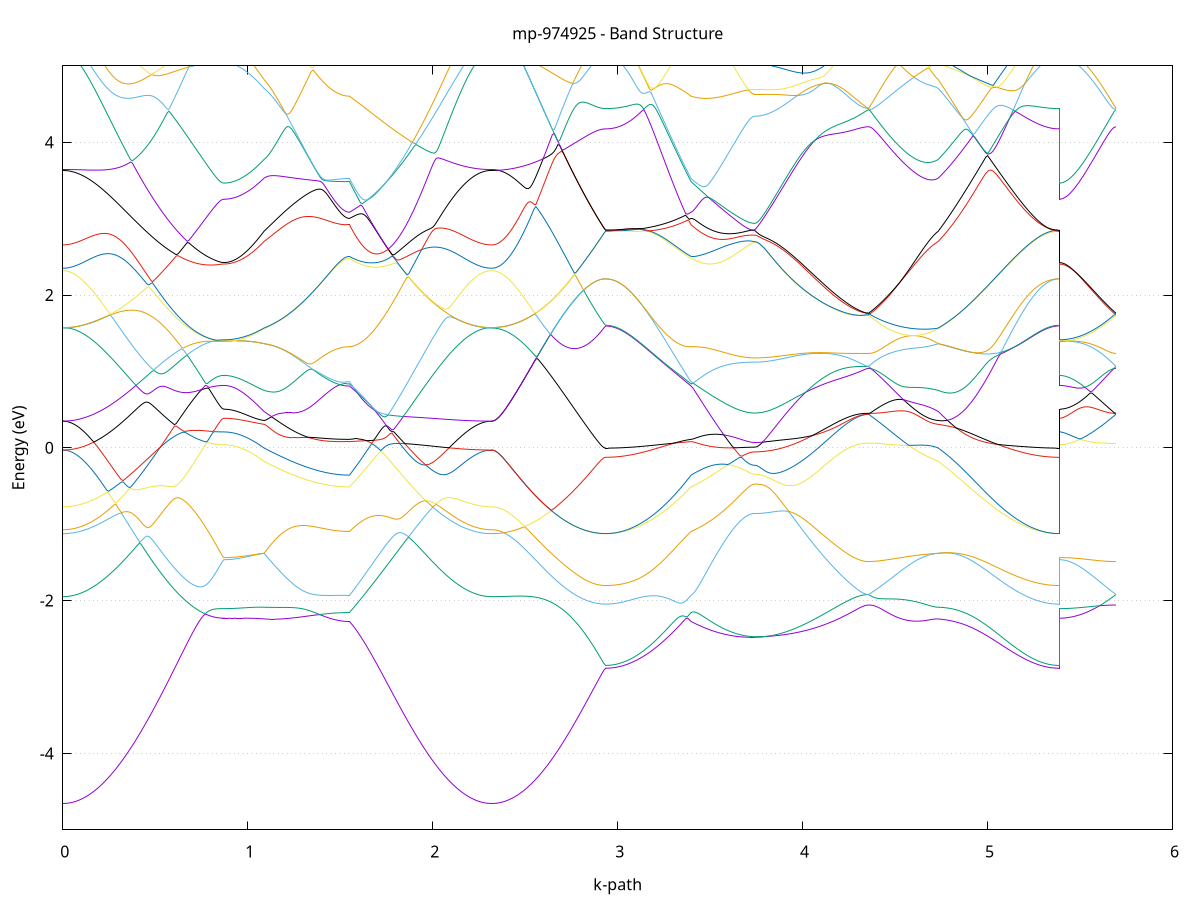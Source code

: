 set title 'mp-974925 - Band Structure'
set xlabel 'k-path'
set ylabel 'Energy (eV)'
set grid y
set yrange [-5:5]
set terminal png size 800,600
set output 'mp-974925_bands_gnuplot.png'
plot '-' using 1:2 with lines notitle, '-' using 1:2 with lines notitle, '-' using 1:2 with lines notitle, '-' using 1:2 with lines notitle, '-' using 1:2 with lines notitle, '-' using 1:2 with lines notitle, '-' using 1:2 with lines notitle, '-' using 1:2 with lines notitle, '-' using 1:2 with lines notitle, '-' using 1:2 with lines notitle, '-' using 1:2 with lines notitle, '-' using 1:2 with lines notitle, '-' using 1:2 with lines notitle, '-' using 1:2 with lines notitle, '-' using 1:2 with lines notitle, '-' using 1:2 with lines notitle, '-' using 1:2 with lines notitle, '-' using 1:2 with lines notitle, '-' using 1:2 with lines notitle, '-' using 1:2 with lines notitle, '-' using 1:2 with lines notitle, '-' using 1:2 with lines notitle, '-' using 1:2 with lines notitle, '-' using 1:2 with lines notitle, '-' using 1:2 with lines notitle, '-' using 1:2 with lines notitle, '-' using 1:2 with lines notitle, '-' using 1:2 with lines notitle, '-' using 1:2 with lines notitle, '-' using 1:2 with lines notitle, '-' using 1:2 with lines notitle, '-' using 1:2 with lines notitle, '-' using 1:2 with lines notitle, '-' using 1:2 with lines notitle, '-' using 1:2 with lines notitle, '-' using 1:2 with lines notitle, '-' using 1:2 with lines notitle, '-' using 1:2 with lines notitle, '-' using 1:2 with lines notitle, '-' using 1:2 with lines notitle, '-' using 1:2 with lines notitle, '-' using 1:2 with lines notitle, '-' using 1:2 with lines notitle, '-' using 1:2 with lines notitle, '-' using 1:2 with lines notitle, '-' using 1:2 with lines notitle, '-' using 1:2 with lines notitle, '-' using 1:2 with lines notitle
0.000000 -42.739063
0.009894 -42.739063
0.019789 -42.739063
0.029683 -42.738963
0.039577 -42.738963
0.049472 -42.738863
0.059366 -42.738763
0.069260 -42.738663
0.079155 -42.738463
0.089049 -42.738363
0.098943 -42.738163
0.108838 -42.737963
0.118732 -42.737763
0.128626 -42.737563
0.138521 -42.737363
0.148415 -42.737063
0.158309 -42.736863
0.168204 -42.736563
0.178098 -42.736263
0.187992 -42.735963
0.197887 -42.735563
0.207781 -42.735263
0.217675 -42.734863
0.227570 -42.734563
0.237464 -42.734163
0.247358 -42.733763
0.257252 -42.733363
0.267147 -42.732963
0.277041 -42.732463
0.286935 -42.732063
0.296830 -42.731563
0.306724 -42.731163
0.316618 -42.730663
0.326513 -42.730163
0.336407 -42.729663
0.346301 -42.729163
0.356196 -42.728663
0.366090 -42.728063
0.375984 -42.727563
0.385879 -42.727063
0.395773 -42.726463
0.405667 -42.725963
0.415562 -42.725363
0.425456 -42.724763
0.435350 -42.724263
0.445245 -42.723663
0.455139 -42.723063
0.465033 -42.722463
0.474928 -42.721963
0.484822 -42.721363
0.494716 -42.720763
0.504611 -42.720163
0.514505 -42.719563
0.524399 -42.718963
0.534294 -42.718463
0.544188 -42.717863
0.554082 -42.717263
0.563977 -42.716663
0.573871 -42.716163
0.583765 -42.715563
0.593660 -42.714963
0.603554 -42.714463
0.613448 -42.713863
0.623343 -42.713363
0.633237 -42.712863
0.643131 -42.712263
0.653026 -42.711763
0.662920 -42.711263
0.672814 -42.710863
0.682709 -42.710363
0.692603 -42.709863
0.702497 -42.709463
0.712392 -42.709063
0.722286 -42.708663
0.732180 -42.708263
0.742074 -42.707863
0.751969 -42.707563
0.761863 -42.707263
0.771757 -42.706963
0.781652 -42.706663
0.791546 -42.706363
0.801440 -42.706163
0.811335 -42.705963
0.821229 -42.705863
0.831123 -42.705663
0.841018 -42.705563
0.850912 -42.705463
0.860806 -42.705463
0.870701 -42.705463
0.870701 -42.705463
0.880587 -42.705463
0.890473 -42.705463
0.900360 -42.705363
0.910246 -42.705363
0.920133 -42.705463
0.930019 -42.705563
0.939905 -42.705563
0.949792 -42.705663
0.959678 -42.705763
0.969564 -42.705963
0.979451 -42.706063
0.989337 -42.706163
0.999223 -42.706363
1.009110 -42.706563
1.018996 -42.706763
1.028882 -42.706863
1.038769 -42.707063
1.048655 -42.707363
1.058541 -42.707563
1.068428 -42.707763
1.078314 -42.708063
1.088200 -42.708263
1.088200 -42.708263
1.098028 -42.708463
1.107855 -42.708663
1.117682 -42.708863
1.127510 -42.708963
1.137337 -42.709163
1.147164 -42.709363
1.156992 -42.709463
1.166819 -42.709663
1.176646 -42.709863
1.186473 -42.709963
1.196301 -42.710163
1.206128 -42.710263
1.215955 -42.710463
1.225783 -42.710563
1.235610 -42.710763
1.245437 -42.710863
1.255264 -42.711063
1.265092 -42.711163
1.274919 -42.711263
1.284746 -42.711463
1.294574 -42.711563
1.304401 -42.711663
1.314228 -42.711763
1.324056 -42.711863
1.333883 -42.711963
1.343710 -42.712063
1.353537 -42.712163
1.363365 -42.712263
1.373192 -42.712363
1.383019 -42.712463
1.392847 -42.712563
1.402674 -42.712663
1.412501 -42.712663
1.422329 -42.712763
1.432156 -42.712863
1.441983 -42.712863
1.451810 -42.712963
1.461638 -42.712963
1.471465 -42.713063
1.481292 -42.713063
1.491120 -42.713063
1.500947 -42.713163
1.510774 -42.713163
1.520601 -42.713163
1.530429 -42.713163
1.540256 -42.713163
1.550083 -42.713163
1.550083 -42.713163
1.560077 -42.712663
1.570070 -42.712263
1.580063 -42.711763
1.590056 -42.711263
1.600049 -42.710763
1.610042 -42.710263
1.620036 -42.709763
1.630029 -42.709263
1.640022 -42.708763
1.650015 -42.708263
1.660008 -42.708363
1.670001 -42.709063
1.679995 -42.709763
1.689988 -42.710463
1.699981 -42.711163
1.709974 -42.711863
1.719967 -42.712563
1.729960 -42.713263
1.739954 -42.713863
1.749947 -42.714563
1.759940 -42.715263
1.769933 -42.715963
1.779926 -42.716663
1.789919 -42.717363
1.799913 -42.718063
1.809906 -42.718763
1.819899 -42.719363
1.829892 -42.720063
1.839885 -42.720763
1.849878 -42.721363
1.859872 -42.722063
1.869865 -42.722663
1.879858 -42.723363
1.889851 -42.723963
1.899844 -42.724563
1.909837 -42.725163
1.919831 -42.725763
1.929824 -42.726363
1.939817 -42.726963
1.949810 -42.727563
1.959803 -42.728163
1.969796 -42.728663
1.979790 -42.729263
1.989783 -42.729763
1.999776 -42.730263
2.009769 -42.730763
2.019762 -42.731263
2.029755 -42.731763
2.039749 -42.732263
2.049742 -42.732763
2.059735 -42.733163
2.069728 -42.733563
2.079721 -42.733963
2.089714 -42.734363
2.099708 -42.734763
2.109701 -42.735163
2.119694 -42.735463
2.129687 -42.735863
2.139680 -42.736163
2.149673 -42.736463
2.159667 -42.736763
2.169660 -42.737063
2.179653 -42.737263
2.189646 -42.737563
2.199639 -42.737763
2.209632 -42.737963
2.219626 -42.738163
2.229619 -42.738363
2.239612 -42.738463
2.249605 -42.738663
2.259598 -42.738763
2.269591 -42.738863
2.279585 -42.738863
2.289578 -42.738963
2.299571 -42.739063
2.309564 -42.739063
2.319557 -42.739063
2.319557 -42.739063
2.329484 -42.739063
2.339410 -42.739063
2.349336 -42.738963
2.359262 -42.738963
2.369189 -42.738863
2.379115 -42.738763
2.389041 -42.738763
2.398968 -42.738563
2.408894 -42.738463
2.418820 -42.738363
2.428747 -42.738263
2.438673 -42.738063
2.448599 -42.737863
2.458525 -42.737663
2.468452 -42.737563
2.478378 -42.737263
2.488304 -42.737063
2.498231 -42.736863
2.508157 -42.736663
2.518083 -42.736363
2.528009 -42.736163
2.537936 -42.735863
2.547862 -42.735563
2.557788 -42.735263
2.567715 -42.734963
2.577641 -42.734663
2.587567 -42.734363
2.597493 -42.734063
2.607420 -42.733763
2.617346 -42.733463
2.627272 -42.733063
2.637199 -42.732763
2.647125 -42.732463
2.657051 -42.732063
2.666978 -42.731763
2.676904 -42.731463
2.686830 -42.731063
2.696756 -42.730763
2.706683 -42.730463
2.716609 -42.730063
2.726535 -42.729763
2.736462 -42.729463
2.746388 -42.729163
2.756314 -42.728863
2.766240 -42.728563
2.776167 -42.728263
2.786093 -42.727963
2.796019 -42.727763
2.805946 -42.727463
2.815872 -42.727263
2.825798 -42.726963
2.835725 -42.726763
2.845651 -42.726563
2.855577 -42.726463
2.865503 -42.726263
2.875430 -42.726163
2.885356 -42.726063
2.895282 -42.725963
2.905209 -42.725863
2.915135 -42.725763
2.925061 -42.725763
2.934987 -42.725763
2.934987 -42.725763
2.944815 -42.725763
2.954642 -42.725763
2.964469 -42.725663
2.974297 -42.725663
2.984124 -42.725563
2.993951 -42.725563
3.003779 -42.725463
3.013606 -42.725363
3.023433 -42.725263
3.033260 -42.725163
3.043088 -42.724963
3.052915 -42.724863
3.062742 -42.724663
3.072570 -42.724563
3.082397 -42.724363
3.092224 -42.724163
3.102051 -42.723963
3.111879 -42.723763
3.121706 -42.723463
3.131533 -42.723263
3.141361 -42.722963
3.151188 -42.722763
3.161015 -42.722463
3.170843 -42.722163
3.180670 -42.721863
3.190497 -42.721563
3.200324 -42.721263
3.210152 -42.720963
3.219979 -42.720563
3.229806 -42.720263
3.239634 -42.719863
3.249461 -42.719563
3.259288 -42.719163
3.269116 -42.718763
3.278943 -42.718363
3.288770 -42.717963
3.298597 -42.717563
3.308425 -42.717163
3.318252 -42.716763
3.328079 -42.716363
3.337907 -42.715963
3.347734 -42.715463
3.357561 -42.715063
3.367388 -42.714563
3.377216 -42.714163
3.387043 -42.713663
3.396870 -42.713163
3.396870 -42.713163
3.406699 -42.712963
3.416528 -42.712763
3.426357 -42.712663
3.436186 -42.712463
3.446014 -42.712263
3.455843 -42.712163
3.465672 -42.711963
3.475501 -42.711863
3.485330 -42.711763
3.495158 -42.711663
3.504987 -42.711563
3.514816 -42.711463
3.524645 -42.711463
3.534474 -42.711363
3.544302 -42.711363
3.554131 -42.711263
3.563960 -42.711263
3.573789 -42.711263
3.583618 -42.711163
3.593446 -42.711163
3.603275 -42.711163
3.613104 -42.711163
3.622933 -42.711163
3.632762 -42.711163
3.642591 -42.711163
3.652419 -42.711163
3.662248 -42.711263
3.672077 -42.711263
3.681906 -42.711263
3.691735 -42.711263
3.701563 -42.711263
3.711392 -42.711263
3.721221 -42.711263
3.731050 -42.711263
3.740879 -42.711263
3.740879 -42.711263
3.750809 -42.711263
3.760739 -42.711263
3.770669 -42.711263
3.780600 -42.711263
3.790530 -42.711163
3.800460 -42.711163
3.810391 -42.711163
3.820321 -42.711063
3.830251 -42.711063
3.840182 -42.710963
3.850112 -42.710863
3.860042 -42.710863
3.869972 -42.710763
3.879903 -42.710663
3.889833 -42.710563
3.899763 -42.710463
3.909694 -42.710363
3.919624 -42.710263
3.929554 -42.710163
3.939484 -42.710063
3.949415 -42.709963
3.959345 -42.709763
3.969275 -42.709663
3.979206 -42.709563
3.989136 -42.709463
3.999066 -42.709263
4.008997 -42.709163
4.018927 -42.708963
4.028857 -42.708863
4.038787 -42.708663
4.048718 -42.708563
4.058648 -42.708363
4.068578 -42.708263
4.078509 -42.708063
4.088439 -42.707963
4.098369 -42.707763
4.108300 -42.707663
4.118230 -42.707563
4.128160 -42.707363
4.138090 -42.707263
4.148021 -42.707063
4.157951 -42.706963
4.167881 -42.706763
4.177812 -42.706663
4.187742 -42.706563
4.197672 -42.706463
4.207603 -42.706263
4.217533 -42.706163
4.227463 -42.706063
4.237393 -42.705963
4.247324 -42.705863
4.257254 -42.705763
4.267184 -42.705763
4.277115 -42.705663
4.287045 -42.705563
4.296975 -42.705563
4.306905 -42.705463
4.316836 -42.705463
4.326766 -42.705363
4.336696 -42.705363
4.346627 -42.705363
4.356557 -42.705363
4.356557 -42.705363
4.366473 -42.705363
4.376390 -42.705363
4.386306 -42.705363
4.396222 -42.705363
4.406139 -42.705463
4.416055 -42.705463
4.425972 -42.705463
4.435888 -42.705563
4.445804 -42.705563
4.455721 -42.705663
4.465637 -42.705663
4.475553 -42.705763
4.485470 -42.705763
4.495386 -42.705863
4.505302 -42.705963
4.515219 -42.705963
4.525135 -42.706063
4.535052 -42.706163
4.544968 -42.706263
4.554884 -42.706363
4.564801 -42.706363
4.574717 -42.706463
4.584633 -42.706563
4.594550 -42.706663
4.604466 -42.706763
4.614382 -42.706863
4.624299 -42.706963
4.634215 -42.707063
4.644132 -42.707163
4.654048 -42.707263
4.663964 -42.707363
4.673881 -42.707463
4.683797 -42.707563
4.693713 -42.707763
4.703630 -42.707863
4.713546 -42.707963
4.723462 -42.708163
4.733379 -42.708263
4.733379 -42.708263
4.743276 -42.708563
4.753173 -42.708863
4.763070 -42.709063
4.772967 -42.709363
4.782864 -42.709663
4.792761 -42.709963
4.802658 -42.710263
4.812555 -42.710663
4.822452 -42.710963
4.832349 -42.711263
4.842246 -42.711563
4.852143 -42.711963
4.862040 -42.712263
4.871937 -42.712663
4.881834 -42.712963
4.891731 -42.713363
4.901628 -42.713763
4.911525 -42.714063
4.921422 -42.714463
4.931319 -42.714763
4.941216 -42.715163
4.951112 -42.715563
4.961009 -42.715863
4.970906 -42.716263
4.980803 -42.716663
4.990700 -42.716963
5.000597 -42.717363
5.010494 -42.717663
5.020391 -42.718063
5.030288 -42.718463
5.040185 -42.718763
5.050082 -42.719063
5.059979 -42.719463
5.069876 -42.719763
5.079773 -42.720163
5.089670 -42.720463
5.099567 -42.720763
5.109464 -42.721063
5.119361 -42.721363
5.129258 -42.721663
5.139155 -42.721963
5.149052 -42.722263
5.158949 -42.722463
5.168846 -42.722763
5.178743 -42.723063
5.188640 -42.723263
5.198537 -42.723463
5.208434 -42.723763
5.218331 -42.723963
5.228228 -42.724163
5.238125 -42.724363
5.248022 -42.724463
5.257919 -42.724663
5.267816 -42.724863
5.277713 -42.724963
5.287610 -42.725163
5.297507 -42.725263
5.307404 -42.725363
5.317301 -42.725463
5.327198 -42.725563
5.337095 -42.725563
5.346992 -42.725663
5.356889 -42.725663
5.366786 -42.725763
5.376683 -42.725763
5.386580 -42.725763
5.386580 -42.705463
5.396506 -42.705463
5.406432 -42.705463
5.416359 -42.705463
5.426285 -42.705463
5.436211 -42.705463
5.446138 -42.705463
5.456064 -42.705463
5.465990 -42.705463
5.475917 -42.705463
5.485843 -42.705463
5.495769 -42.705463
5.505695 -42.705463
5.515622 -42.705463
5.525548 -42.705463
5.535474 -42.705463
5.545401 -42.705463
5.555327 -42.705463
5.565253 -42.705463
5.575179 -42.705363
5.585106 -42.705363
5.595032 -42.705363
5.604958 -42.705363
5.614885 -42.705363
5.624811 -42.705363
5.634737 -42.705363
5.644663 -42.705363
5.654590 -42.705363
5.664516 -42.705363
5.674442 -42.705363
5.684369 -42.705363
5.694295 -42.705363
e
0.000000 -42.685363
0.009894 -42.685363
0.019789 -42.685363
0.029683 -42.685363
0.039577 -42.685463
0.049472 -42.685463
0.059366 -42.685563
0.069260 -42.685663
0.079155 -42.685763
0.089049 -42.685863
0.098943 -42.685963
0.108838 -42.686063
0.118732 -42.686263
0.128626 -42.686363
0.138521 -42.686563
0.148415 -42.686763
0.158309 -42.686963
0.168204 -42.687163
0.178098 -42.687363
0.187992 -42.687563
0.197887 -42.687763
0.207781 -42.688063
0.217675 -42.688263
0.227570 -42.688563
0.237464 -42.688763
0.247358 -42.689063
0.257252 -42.689363
0.267147 -42.689663
0.277041 -42.689963
0.286935 -42.690263
0.296830 -42.690563
0.306724 -42.690863
0.316618 -42.691163
0.326513 -42.691463
0.336407 -42.691863
0.346301 -42.692163
0.356196 -42.692463
0.366090 -42.692863
0.375984 -42.693163
0.385879 -42.693563
0.395773 -42.693863
0.405667 -42.694263
0.415562 -42.694563
0.425456 -42.694963
0.435350 -42.695363
0.445245 -42.695663
0.455139 -42.696063
0.465033 -42.696363
0.474928 -42.696763
0.484822 -42.697063
0.494716 -42.697463
0.504611 -42.697763
0.514505 -42.698163
0.524399 -42.698463
0.534294 -42.698763
0.544188 -42.699163
0.554082 -42.699463
0.563977 -42.699763
0.573871 -42.700063
0.583765 -42.700363
0.593660 -42.700663
0.603554 -42.700963
0.613448 -42.701263
0.623343 -42.701563
0.633237 -42.701863
0.643131 -42.702063
0.653026 -42.702363
0.662920 -42.702663
0.672814 -42.702863
0.682709 -42.703063
0.692603 -42.703263
0.702497 -42.703463
0.712392 -42.703663
0.722286 -42.703863
0.732180 -42.704063
0.742074 -42.704263
0.751969 -42.704363
0.761863 -42.704563
0.771757 -42.704663
0.781652 -42.704763
0.791546 -42.704863
0.801440 -42.704963
0.811335 -42.705063
0.821229 -42.705163
0.831123 -42.705163
0.841018 -42.705263
0.850912 -42.705263
0.860806 -42.705263
0.870701 -42.705263
0.870701 -42.705263
0.880587 -42.705263
0.890473 -42.705263
0.900360 -42.705363
0.910246 -42.705363
0.920133 -42.705263
0.930019 -42.705263
0.939905 -42.705163
0.949792 -42.705063
0.959678 -42.704963
0.969564 -42.704863
0.979451 -42.704663
0.989337 -42.704563
0.999223 -42.704363
1.009110 -42.704263
1.018996 -42.704063
1.028882 -42.703863
1.038769 -42.703663
1.048655 -42.703463
1.058541 -42.703263
1.068428 -42.703063
1.078314 -42.702763
1.088200 -42.702563
1.088200 -42.702563
1.098028 -42.702363
1.107855 -42.702163
1.117682 -42.702063
1.127510 -42.701863
1.137337 -42.701763
1.147164 -42.701663
1.156992 -42.701563
1.166819 -42.701463
1.176646 -42.701363
1.186473 -42.701263
1.196301 -42.701163
1.206128 -42.701163
1.215955 -42.701063
1.225783 -42.700963
1.235610 -42.700963
1.245437 -42.700963
1.255264 -42.700863
1.265092 -42.700863
1.274919 -42.700863
1.284746 -42.700863
1.294574 -42.700863
1.304401 -42.700763
1.314228 -42.700763
1.324056 -42.700763
1.333883 -42.700763
1.343710 -42.700763
1.353537 -42.700863
1.363365 -42.700863
1.373192 -42.700863
1.383019 -42.700863
1.392847 -42.700863
1.402674 -42.700863
1.412501 -42.700863
1.422329 -42.700863
1.432156 -42.700863
1.441983 -42.700963
1.451810 -42.700963
1.461638 -42.700963
1.471465 -42.700963
1.481292 -42.700963
1.491120 -42.700963
1.500947 -42.700963
1.510774 -42.700963
1.520601 -42.700963
1.530429 -42.700963
1.540256 -42.700963
1.550083 -42.700963
1.550083 -42.700963
1.560077 -42.701663
1.570070 -42.702263
1.580063 -42.702963
1.590056 -42.703563
1.600049 -42.704263
1.610042 -42.704963
1.620036 -42.705563
1.630029 -42.706263
1.640022 -42.706963
1.650015 -42.707663
1.660008 -42.707663
1.670001 -42.707163
1.679995 -42.706663
1.689988 -42.706163
1.699981 -42.705663
1.709974 -42.705163
1.719967 -42.704663
1.729960 -42.704063
1.739954 -42.703563
1.749947 -42.703063
1.759940 -42.702563
1.769933 -42.702063
1.779926 -42.701563
1.789919 -42.701063
1.799913 -42.700563
1.809906 -42.700063
1.819899 -42.699563
1.829892 -42.699063
1.839885 -42.698563
1.849878 -42.698063
1.859872 -42.697663
1.869865 -42.697163
1.879858 -42.696663
1.889851 -42.696263
1.899844 -42.695763
1.909837 -42.695363
1.919831 -42.694863
1.929824 -42.694463
1.939817 -42.694063
1.949810 -42.693663
1.959803 -42.693163
1.969796 -42.692763
1.979790 -42.692363
1.989783 -42.692063
1.999776 -42.691663
2.009769 -42.691263
2.019762 -42.690963
2.029755 -42.690563
2.039749 -42.690263
2.049742 -42.689863
2.059735 -42.689563
2.069728 -42.689263
2.079721 -42.688963
2.089714 -42.688663
2.099708 -42.688363
2.109701 -42.688163
2.119694 -42.687863
2.129687 -42.687663
2.139680 -42.687363
2.149673 -42.687163
2.159667 -42.686963
2.169660 -42.686763
2.179653 -42.686563
2.189646 -42.686463
2.199639 -42.686263
2.209632 -42.686163
2.219626 -42.685963
2.229619 -42.685863
2.239612 -42.685763
2.249605 -42.685663
2.259598 -42.685563
2.269591 -42.685463
2.279585 -42.685463
2.289578 -42.685363
2.299571 -42.685363
2.309564 -42.685363
2.319557 -42.685363
2.319557 -42.685363
2.329484 -42.685363
2.339410 -42.685363
2.349336 -42.685363
2.359262 -42.685363
2.369189 -42.685363
2.379115 -42.685363
2.389041 -42.685363
2.398968 -42.685363
2.408894 -42.685363
2.418820 -42.685363
2.428747 -42.685363
2.438673 -42.685363
2.448599 -42.685363
2.458525 -42.685363
2.468452 -42.685363
2.478378 -42.685363
2.488304 -42.685363
2.498231 -42.685363
2.508157 -42.685363
2.518083 -42.685363
2.528009 -42.685363
2.537936 -42.685363
2.547862 -42.685363
2.557788 -42.685363
2.567715 -42.685363
2.577641 -42.685363
2.587567 -42.685363
2.597493 -42.685363
2.607420 -42.685363
2.617346 -42.685363
2.627272 -42.685363
2.637199 -42.685363
2.647125 -42.685363
2.657051 -42.685363
2.666978 -42.685463
2.676904 -42.685463
2.686830 -42.685463
2.696756 -42.685463
2.706683 -42.685463
2.716609 -42.685463
2.726535 -42.685463
2.736462 -42.685463
2.746388 -42.685463
2.756314 -42.685463
2.766240 -42.685463
2.776167 -42.685463
2.786093 -42.685463
2.796019 -42.685463
2.805946 -42.685463
2.815872 -42.685463
2.825798 -42.685463
2.835725 -42.685463
2.845651 -42.685463
2.855577 -42.685463
2.865503 -42.685463
2.875430 -42.685463
2.885356 -42.685463
2.895282 -42.685463
2.905209 -42.685463
2.915135 -42.685463
2.925061 -42.685463
2.934987 -42.685463
2.934987 -42.685463
2.944815 -42.685463
2.954642 -42.685463
2.964469 -42.685563
2.974297 -42.685563
2.984124 -42.685663
2.993951 -42.685663
3.003779 -42.685763
3.013606 -42.685863
3.023433 -42.685963
3.033260 -42.686163
3.043088 -42.686263
3.052915 -42.686363
3.062742 -42.686563
3.072570 -42.686763
3.082397 -42.686963
3.092224 -42.687163
3.102051 -42.687363
3.111879 -42.687663
3.121706 -42.687963
3.131533 -42.688163
3.141361 -42.688463
3.151188 -42.688763
3.161015 -42.689163
3.170843 -42.689463
3.180670 -42.689863
3.190497 -42.690163
3.200324 -42.690563
3.210152 -42.690963
3.219979 -42.691363
3.229806 -42.691863
3.239634 -42.692263
3.249461 -42.692763
3.259288 -42.693163
3.269116 -42.693663
3.278943 -42.694163
3.288770 -42.694663
3.298597 -42.695263
3.308425 -42.695763
3.318252 -42.696263
3.328079 -42.696863
3.337907 -42.697463
3.347734 -42.697963
3.357561 -42.698563
3.367388 -42.699163
3.377216 -42.699763
3.387043 -42.700363
3.396870 -42.700963
3.396870 -42.700963
3.406699 -42.701263
3.416528 -42.701563
3.426357 -42.701863
3.436186 -42.702063
3.446014 -42.702363
3.455843 -42.702563
3.465672 -42.702763
3.475501 -42.703063
3.485330 -42.703263
3.495158 -42.703463
3.504987 -42.703663
3.514816 -42.703863
3.524645 -42.703963
3.534474 -42.704163
3.544302 -42.704363
3.554131 -42.704463
3.563960 -42.704563
3.573789 -42.704763
3.583618 -42.704863
3.593446 -42.704963
3.603275 -42.705063
3.613104 -42.705163
3.622933 -42.705163
3.632762 -42.705263
3.642591 -42.705363
3.652419 -42.705363
3.662248 -42.705463
3.672077 -42.705463
3.681906 -42.705463
3.691735 -42.705563
3.701563 -42.705563
3.711392 -42.705563
3.721221 -42.705563
3.731050 -42.705563
3.740879 -42.705563
3.740879 -42.705563
3.750809 -42.705563
3.760739 -42.705563
3.770669 -42.705563
3.780600 -42.705563
3.790530 -42.705563
3.800460 -42.705563
3.810391 -42.705563
3.820321 -42.705563
3.830251 -42.705563
3.840182 -42.705563
3.850112 -42.705563
3.860042 -42.705563
3.869972 -42.705563
3.879903 -42.705563
3.889833 -42.705563
3.899763 -42.705563
3.909694 -42.705563
3.919624 -42.705563
3.929554 -42.705563
3.939484 -42.705563
3.949415 -42.705563
3.959345 -42.705563
3.969275 -42.705563
3.979206 -42.705463
3.989136 -42.705463
3.999066 -42.705463
4.008997 -42.705463
4.018927 -42.705463
4.028857 -42.705463
4.038787 -42.705463
4.048718 -42.705463
4.058648 -42.705463
4.068578 -42.705463
4.078509 -42.705463
4.088439 -42.705463
4.098369 -42.705463
4.108300 -42.705463
4.118230 -42.705463
4.128160 -42.705463
4.138090 -42.705463
4.148021 -42.705463
4.157951 -42.705463
4.167881 -42.705363
4.177812 -42.705363
4.187742 -42.705363
4.197672 -42.705363
4.207603 -42.705363
4.217533 -42.705363
4.227463 -42.705363
4.237393 -42.705363
4.247324 -42.705363
4.257254 -42.705363
4.267184 -42.705363
4.277115 -42.705363
4.287045 -42.705363
4.296975 -42.705363
4.306905 -42.705363
4.316836 -42.705363
4.326766 -42.705363
4.336696 -42.705363
4.346627 -42.705363
4.356557 -42.705363
4.356557 -42.705363
4.366473 -42.705363
4.376390 -42.705363
4.386306 -42.705363
4.396222 -42.705363
4.406139 -42.705363
4.416055 -42.705263
4.425972 -42.705263
4.435888 -42.705263
4.445804 -42.705263
4.455721 -42.705163
4.465637 -42.705163
4.475553 -42.705063
4.485470 -42.705063
4.495386 -42.704963
4.505302 -42.704963
4.515219 -42.704863
4.525135 -42.704763
4.535052 -42.704763
4.544968 -42.704663
4.554884 -42.704563
4.564801 -42.704463
4.574717 -42.704463
4.584633 -42.704363
4.594550 -42.704263
4.604466 -42.704163
4.614382 -42.704063
4.624299 -42.703963
4.634215 -42.703863
4.644132 -42.703663
4.654048 -42.703563
4.663964 -42.703463
4.673881 -42.703363
4.683797 -42.703263
4.693713 -42.703063
4.703630 -42.702963
4.713546 -42.702863
4.723462 -42.702663
4.733379 -42.702563
4.733379 -42.702563
4.743276 -42.702263
4.753173 -42.702063
4.763070 -42.701763
4.772967 -42.701463
4.782864 -42.701163
4.792761 -42.700863
4.802658 -42.700563
4.812555 -42.700263
4.822452 -42.699963
4.832349 -42.699663
4.842246 -42.699263
4.852143 -42.698963
4.862040 -42.698663
4.871937 -42.698263
4.881834 -42.697963
4.891731 -42.697563
4.901628 -42.697263
4.911525 -42.696863
4.921422 -42.696563
4.931319 -42.696163
4.941216 -42.695863
4.951112 -42.695463
4.961009 -42.695163
4.970906 -42.694763
4.980803 -42.694363
4.990700 -42.694063
5.000597 -42.693663
5.010494 -42.693363
5.020391 -42.692963
5.030288 -42.692663
5.040185 -42.692363
5.050082 -42.691963
5.059979 -42.691663
5.069876 -42.691363
5.079773 -42.690963
5.089670 -42.690663
5.099567 -42.690363
5.109464 -42.690063
5.119361 -42.689763
5.129258 -42.689463
5.139155 -42.689163
5.149052 -42.688963
5.158949 -42.688663
5.168846 -42.688363
5.178743 -42.688163
5.188640 -42.687963
5.198537 -42.687663
5.208434 -42.687463
5.218331 -42.687263
5.228228 -42.687063
5.238125 -42.686863
5.248022 -42.686663
5.257919 -42.686563
5.267816 -42.686363
5.277713 -42.686263
5.287610 -42.686063
5.297507 -42.685963
5.307404 -42.685863
5.317301 -42.685763
5.327198 -42.685663
5.337095 -42.685663
5.346992 -42.685563
5.356889 -42.685563
5.366786 -42.685463
5.376683 -42.685463
5.386580 -42.685463
5.386580 -42.705263
5.396506 -42.705263
5.406432 -42.705263
5.416359 -42.705263
5.426285 -42.705263
5.436211 -42.705263
5.446138 -42.705263
5.456064 -42.705263
5.465990 -42.705263
5.475917 -42.705263
5.485843 -42.705263
5.495769 -42.705263
5.505695 -42.705263
5.515622 -42.705263
5.525548 -42.705263
5.535474 -42.705263
5.545401 -42.705263
5.555327 -42.705263
5.565253 -42.705263
5.575179 -42.705363
5.585106 -42.705363
5.595032 -42.705363
5.604958 -42.705363
5.614885 -42.705363
5.624811 -42.705363
5.634737 -42.705363
5.644663 -42.705363
5.654590 -42.705363
5.664516 -42.705363
5.674442 -42.705363
5.684369 -42.705363
5.694295 -42.705363
e
0.000000 -42.663263
0.009894 -42.663263
0.019789 -42.663263
0.029683 -42.663263
0.039577 -42.663263
0.049472 -42.663263
0.059366 -42.663363
0.069260 -42.663363
0.079155 -42.663363
0.089049 -42.663463
0.098943 -42.663463
0.108838 -42.663563
0.118732 -42.663563
0.128626 -42.663663
0.138521 -42.663663
0.148415 -42.663763
0.158309 -42.663863
0.168204 -42.663863
0.178098 -42.663963
0.187992 -42.664063
0.197887 -42.664163
0.207781 -42.664263
0.217675 -42.664363
0.227570 -42.664463
0.237464 -42.664563
0.247358 -42.664663
0.257252 -42.664763
0.267147 -42.664863
0.277041 -42.665063
0.286935 -42.665163
0.296830 -42.665263
0.306724 -42.665463
0.316618 -42.665563
0.326513 -42.665663
0.336407 -42.665863
0.346301 -42.666063
0.356196 -42.666163
0.366090 -42.666363
0.375984 -42.666563
0.385879 -42.666663
0.395773 -42.666863
0.405667 -42.667063
0.415562 -42.667263
0.425456 -42.667463
0.435350 -42.667663
0.445245 -42.667863
0.455139 -42.668063
0.465033 -42.668263
0.474928 -42.668463
0.484822 -42.668663
0.494716 -42.668863
0.504611 -42.669063
0.514505 -42.669363
0.524399 -42.669563
0.534294 -42.669763
0.544188 -42.670063
0.554082 -42.670263
0.563977 -42.670463
0.573871 -42.670763
0.583765 -42.670963
0.593660 -42.671263
0.603554 -42.671463
0.613448 -42.671763
0.623343 -42.671963
0.633237 -42.672163
0.643131 -42.672463
0.653026 -42.672663
0.662920 -42.672963
0.672814 -42.673163
0.682709 -42.673363
0.692603 -42.673563
0.702497 -42.673863
0.712392 -42.674063
0.722286 -42.674263
0.732180 -42.674463
0.742074 -42.674663
0.751969 -42.674863
0.761863 -42.674963
0.771757 -42.675163
0.781652 -42.675263
0.791546 -42.675463
0.801440 -42.675563
0.811335 -42.675663
0.821229 -42.675763
0.831123 -42.675863
0.841018 -42.675863
0.850912 -42.675963
0.860806 -42.675963
0.870701 -42.675963
0.870701 -42.675963
0.880587 -42.675963
0.890473 -42.675963
0.900360 -42.675963
0.910246 -42.675963
0.920133 -42.675963
0.930019 -42.675963
0.939905 -42.675963
0.949792 -42.675963
0.959678 -42.675963
0.969564 -42.675963
0.979451 -42.675963
0.989337 -42.675963
0.999223 -42.675963
1.009110 -42.675963
1.018996 -42.675963
1.028882 -42.675963
1.038769 -42.675963
1.048655 -42.675963
1.058541 -42.675963
1.068428 -42.676063
1.078314 -42.676063
1.088200 -42.676063
1.088200 -42.676063
1.098028 -42.676063
1.107855 -42.676063
1.117682 -42.675963
1.127510 -42.675963
1.137337 -42.675963
1.147164 -42.675863
1.156992 -42.675863
1.166819 -42.675763
1.176646 -42.675763
1.186473 -42.675663
1.196301 -42.675563
1.206128 -42.675563
1.215955 -42.675463
1.225783 -42.675363
1.235610 -42.675263
1.245437 -42.675163
1.255264 -42.675063
1.265092 -42.674963
1.274919 -42.674863
1.284746 -42.674763
1.294574 -42.674663
1.304401 -42.674563
1.314228 -42.674463
1.324056 -42.674363
1.333883 -42.674263
1.343710 -42.674163
1.353537 -42.674163
1.363365 -42.674063
1.373192 -42.673963
1.383019 -42.673863
1.392847 -42.673763
1.402674 -42.673663
1.412501 -42.673563
1.422329 -42.673563
1.432156 -42.673463
1.441983 -42.673363
1.451810 -42.673363
1.461638 -42.673263
1.471465 -42.673263
1.481292 -42.673163
1.491120 -42.673163
1.500947 -42.673163
1.510774 -42.673063
1.520601 -42.673063
1.530429 -42.673063
1.540256 -42.673063
1.550083 -42.673063
1.550083 -42.673063
1.560077 -42.672863
1.570070 -42.672763
1.580063 -42.672563
1.590056 -42.672363
1.600049 -42.672163
1.610042 -42.672063
1.620036 -42.671863
1.630029 -42.671663
1.640022 -42.671463
1.650015 -42.671363
1.660008 -42.671163
1.670001 -42.670963
1.679995 -42.670763
1.689988 -42.670563
1.699981 -42.670463
1.709974 -42.670263
1.719967 -42.670063
1.729960 -42.669863
1.739954 -42.669663
1.749947 -42.669463
1.759940 -42.669363
1.769933 -42.669163
1.779926 -42.668963
1.789919 -42.668763
1.799913 -42.668563
1.809906 -42.668463
1.819899 -42.668263
1.829892 -42.668063
1.839885 -42.667963
1.849878 -42.667763
1.859872 -42.667563
1.869865 -42.667363
1.879858 -42.667263
1.889851 -42.667063
1.899844 -42.666963
1.909837 -42.666763
1.919831 -42.666563
1.929824 -42.666463
1.939817 -42.666263
1.949810 -42.666163
1.959803 -42.666063
1.969796 -42.665863
1.979790 -42.665763
1.989783 -42.665563
1.999776 -42.665463
2.009769 -42.665363
2.019762 -42.665163
2.029755 -42.665063
2.039749 -42.664963
2.049742 -42.664863
2.059735 -42.664763
2.069728 -42.664663
2.079721 -42.664563
2.089714 -42.664463
2.099708 -42.664363
2.109701 -42.664263
2.119694 -42.664163
2.129687 -42.664063
2.139680 -42.663963
2.149673 -42.663863
2.159667 -42.663863
2.169660 -42.663763
2.179653 -42.663663
2.189646 -42.663663
2.199639 -42.663563
2.209632 -42.663563
2.219626 -42.663463
2.229619 -42.663463
2.239612 -42.663363
2.249605 -42.663363
2.259598 -42.663363
2.269591 -42.663263
2.279585 -42.663263
2.289578 -42.663263
2.299571 -42.663263
2.309564 -42.663263
2.319557 -42.663263
2.319557 -42.663263
2.329484 -42.663263
2.339410 -42.663263
2.349336 -42.663263
2.359262 -42.663363
2.369189 -42.663463
2.379115 -42.663463
2.389041 -42.663563
2.398968 -42.663663
2.408894 -42.663763
2.418820 -42.663963
2.428747 -42.664063
2.438673 -42.664263
2.448599 -42.664363
2.458525 -42.664563
2.468452 -42.664763
2.478378 -42.664963
2.488304 -42.665163
2.498231 -42.665363
2.508157 -42.665663
2.518083 -42.665863
2.528009 -42.666163
2.537936 -42.666463
2.547862 -42.666663
2.557788 -42.666963
2.567715 -42.667263
2.577641 -42.667563
2.587567 -42.667863
2.597493 -42.668163
2.607420 -42.668463
2.617346 -42.668763
2.627272 -42.669163
2.637199 -42.669463
2.647125 -42.669763
2.657051 -42.670163
2.666978 -42.670463
2.676904 -42.670763
2.686830 -42.671163
2.696756 -42.671463
2.706683 -42.671763
2.716609 -42.672063
2.726535 -42.672463
2.736462 -42.672763
2.746388 -42.673063
2.756314 -42.673363
2.766240 -42.673663
2.776167 -42.673963
2.786093 -42.674163
2.796019 -42.674463
2.805946 -42.674663
2.815872 -42.674963
2.825798 -42.675163
2.835725 -42.675363
2.845651 -42.675563
2.855577 -42.675763
2.865503 -42.675863
2.875430 -42.675963
2.885356 -42.676163
2.895282 -42.676263
2.905209 -42.676263
2.915135 -42.676363
2.925061 -42.676363
2.934987 -42.676363
2.934987 -42.676363
2.944815 -42.676363
2.954642 -42.676363
2.964469 -42.676363
2.974297 -42.676363
2.984124 -42.676363
2.993951 -42.676363
3.003779 -42.676363
3.013606 -42.676363
3.023433 -42.676363
3.033260 -42.676363
3.043088 -42.676363
3.052915 -42.676363
3.062742 -42.676263
3.072570 -42.676263
3.082397 -42.676263
3.092224 -42.676263
3.102051 -42.676163
3.111879 -42.676163
3.121706 -42.676163
3.131533 -42.676063
3.141361 -42.676063
3.151188 -42.675963
3.161015 -42.675863
3.170843 -42.675863
3.180670 -42.675763
3.190497 -42.675663
3.200324 -42.675563
3.210152 -42.675463
3.219979 -42.675463
3.229806 -42.675363
3.239634 -42.675263
3.249461 -42.675163
3.259288 -42.674963
3.269116 -42.674863
3.278943 -42.674763
3.288770 -42.674663
3.298597 -42.674563
3.308425 -42.674363
3.318252 -42.674263
3.328079 -42.674063
3.337907 -42.673963
3.347734 -42.673863
3.357561 -42.673663
3.367388 -42.673563
3.377216 -42.673363
3.387043 -42.673163
3.396870 -42.673063
3.396870 -42.673063
3.406699 -42.672963
3.416528 -42.672863
3.426357 -42.672763
3.436186 -42.672763
3.446014 -42.672663
3.455843 -42.672563
3.465672 -42.672463
3.475501 -42.672363
3.485330 -42.672163
3.495158 -42.672063
3.504987 -42.671963
3.514816 -42.671863
3.524645 -42.671763
3.534474 -42.671663
3.544302 -42.671563
3.554131 -42.671463
3.563960 -42.671363
3.573789 -42.671263
3.583618 -42.671163
3.593446 -42.671063
3.603275 -42.670963
3.613104 -42.670863
3.622933 -42.670763
3.632762 -42.670763
3.642591 -42.670663
3.652419 -42.670563
3.662248 -42.670563
3.672077 -42.670463
3.681906 -42.670463
3.691735 -42.670463
3.701563 -42.670363
3.711392 -42.670363
3.721221 -42.670363
3.731050 -42.670363
3.740879 -42.670363
3.740879 -42.670363
3.750809 -42.670363
3.760739 -42.670363
3.770669 -42.670363
3.780600 -42.670363
3.790530 -42.670363
3.800460 -42.670463
3.810391 -42.670463
3.820321 -42.670563
3.830251 -42.670563
3.840182 -42.670663
3.850112 -42.670663
3.860042 -42.670763
3.869972 -42.670863
3.879903 -42.670963
3.889833 -42.670963
3.899763 -42.671063
3.909694 -42.671163
3.919624 -42.671263
3.929554 -42.671363
3.939484 -42.671463
3.949415 -42.671563
3.959345 -42.671763
3.969275 -42.671863
3.979206 -42.671963
3.989136 -42.672063
3.999066 -42.672263
4.008997 -42.672363
4.018927 -42.672463
4.028857 -42.672663
4.038787 -42.672763
4.048718 -42.672963
4.058648 -42.673063
4.068578 -42.673163
4.078509 -42.673363
4.088439 -42.673463
4.098369 -42.673663
4.108300 -42.673763
4.118230 -42.673863
4.128160 -42.674063
4.138090 -42.674163
4.148021 -42.674363
4.157951 -42.674463
4.167881 -42.674563
4.177812 -42.674763
4.187742 -42.674863
4.197672 -42.674963
4.207603 -42.675063
4.217533 -42.675163
4.227463 -42.675263
4.237393 -42.675363
4.247324 -42.675463
4.257254 -42.675563
4.267184 -42.675663
4.277115 -42.675663
4.287045 -42.675763
4.296975 -42.675863
4.306905 -42.675863
4.316836 -42.675863
4.326766 -42.675963
4.336696 -42.675963
4.346627 -42.675963
4.356557 -42.675963
4.356557 -42.675963
4.366473 -42.675963
4.376390 -42.675963
4.386306 -42.675963
4.396222 -42.675963
4.406139 -42.675963
4.416055 -42.675963
4.425972 -42.675963
4.435888 -42.675963
4.445804 -42.675863
4.455721 -42.675863
4.465637 -42.675863
4.475553 -42.675863
4.485470 -42.675863
4.495386 -42.675863
4.505302 -42.675863
4.515219 -42.675863
4.525135 -42.675863
4.535052 -42.675863
4.544968 -42.675863
4.554884 -42.675863
4.564801 -42.675863
4.574717 -42.675863
4.584633 -42.675863
4.594550 -42.675863
4.604466 -42.675863
4.614382 -42.675863
4.624299 -42.675863
4.634215 -42.675863
4.644132 -42.675963
4.654048 -42.675963
4.663964 -42.675963
4.673881 -42.675963
4.683797 -42.675963
4.693713 -42.675963
4.703630 -42.675963
4.713546 -42.676063
4.723462 -42.676063
4.733379 -42.676063
4.733379 -42.676063
4.743276 -42.676063
4.753173 -42.676063
4.763070 -42.676063
4.772967 -42.676063
4.782864 -42.676063
4.792761 -42.676063
4.802658 -42.676063
4.812555 -42.676063
4.822452 -42.676063
4.832349 -42.676063
4.842246 -42.676063
4.852143 -42.676063
4.862040 -42.676063
4.871937 -42.676063
4.881834 -42.676063
4.891731 -42.676163
4.901628 -42.676163
4.911525 -42.676163
4.921422 -42.676163
4.931319 -42.676163
4.941216 -42.676163
4.951112 -42.676163
4.961009 -42.676163
4.970906 -42.676163
4.980803 -42.676163
4.990700 -42.676163
5.000597 -42.676163
5.010494 -42.676163
5.020391 -42.676163
5.030288 -42.676263
5.040185 -42.676263
5.050082 -42.676263
5.059979 -42.676263
5.069876 -42.676263
5.079773 -42.676263
5.089670 -42.676263
5.099567 -42.676263
5.109464 -42.676263
5.119361 -42.676263
5.129258 -42.676263
5.139155 -42.676263
5.149052 -42.676263
5.158949 -42.676263
5.168846 -42.676363
5.178743 -42.676363
5.188640 -42.676363
5.198537 -42.676363
5.208434 -42.676363
5.218331 -42.676363
5.228228 -42.676363
5.238125 -42.676363
5.248022 -42.676363
5.257919 -42.676363
5.267816 -42.676363
5.277713 -42.676363
5.287610 -42.676363
5.297507 -42.676363
5.307404 -42.676363
5.317301 -42.676363
5.327198 -42.676363
5.337095 -42.676363
5.346992 -42.676363
5.356889 -42.676363
5.366786 -42.676363
5.376683 -42.676363
5.386580 -42.676363
5.386580 -42.675963
5.396506 -42.675963
5.406432 -42.675963
5.416359 -42.675963
5.426285 -42.675963
5.436211 -42.675963
5.446138 -42.675963
5.456064 -42.675963
5.465990 -42.675963
5.475917 -42.675963
5.485843 -42.675963
5.495769 -42.675963
5.505695 -42.675963
5.515622 -42.675963
5.525548 -42.675963
5.535474 -42.675963
5.545401 -42.675963
5.555327 -42.675963
5.565253 -42.675963
5.575179 -42.675963
5.585106 -42.675963
5.595032 -42.675963
5.604958 -42.675963
5.614885 -42.675963
5.624811 -42.675963
5.634737 -42.675963
5.644663 -42.675963
5.654590 -42.675963
5.664516 -42.675963
5.674442 -42.675963
5.684369 -42.675963
5.694295 -42.675963
e
0.000000 -37.591963
0.009894 -37.591963
0.019789 -37.591963
0.029683 -37.592063
0.039577 -37.592063
0.049472 -37.592063
0.059366 -37.592063
0.069260 -37.592063
0.079155 -37.592063
0.089049 -37.592063
0.098943 -37.592063
0.108838 -37.592063
0.118732 -37.592063
0.128626 -37.592063
0.138521 -37.592063
0.148415 -37.592063
0.158309 -37.592063
0.168204 -37.592063
0.178098 -37.592063
0.187992 -37.592063
0.197887 -37.592063
0.207781 -37.592063
0.217675 -37.592063
0.227570 -37.592063
0.237464 -37.592063
0.247358 -37.592063
0.257252 -37.592063
0.267147 -37.592063
0.277041 -37.592163
0.286935 -37.592163
0.296830 -37.592163
0.306724 -37.592163
0.316618 -37.592163
0.326513 -37.592163
0.336407 -37.592163
0.346301 -37.592163
0.356196 -37.592163
0.366090 -37.592163
0.375984 -37.592163
0.385879 -37.592163
0.395773 -37.592163
0.405667 -37.592163
0.415562 -37.592163
0.425456 -37.592163
0.435350 -37.592163
0.445245 -37.592163
0.455139 -37.592163
0.465033 -37.592163
0.474928 -37.592163
0.484822 -37.592163
0.494716 -37.592163
0.504611 -37.592163
0.514505 -37.592163
0.524399 -37.592163
0.534294 -37.592163
0.544188 -37.592163
0.554082 -37.592163
0.563977 -37.592163
0.573871 -37.592163
0.583765 -37.592163
0.593660 -37.592163
0.603554 -37.592163
0.613448 -37.592163
0.623343 -37.592163
0.633237 -37.592163
0.643131 -37.592163
0.653026 -37.592163
0.662920 -37.592163
0.672814 -37.592163
0.682709 -37.592163
0.692603 -37.592163
0.702497 -37.592163
0.712392 -37.592163
0.722286 -37.592063
0.732180 -37.592063
0.742074 -37.592063
0.751969 -37.592063
0.761863 -37.592063
0.771757 -37.592063
0.781652 -37.592063
0.791546 -37.592063
0.801440 -37.592063
0.811335 -37.592063
0.821229 -37.592063
0.831123 -37.592063
0.841018 -37.592063
0.850912 -37.592063
0.860806 -37.592063
0.870701 -37.592063
0.870701 -37.592063
0.880587 -37.592063
0.890473 -37.592063
0.900360 -37.592063
0.910246 -37.592063
0.920133 -37.592063
0.930019 -37.592063
0.939905 -37.592063
0.949792 -37.592063
0.959678 -37.592163
0.969564 -37.592163
0.979451 -37.592163
0.989337 -37.592163
0.999223 -37.592163
1.009110 -37.592163
1.018996 -37.592163
1.028882 -37.592163
1.038769 -37.592163
1.048655 -37.592163
1.058541 -37.592263
1.068428 -37.592263
1.078314 -37.592263
1.088200 -37.592263
1.088200 -37.592263
1.098028 -37.592263
1.107855 -37.592263
1.117682 -37.592263
1.127510 -37.592263
1.137337 -37.592263
1.147164 -37.592363
1.156992 -37.592363
1.166819 -37.592363
1.176646 -37.592363
1.186473 -37.592363
1.196301 -37.592363
1.206128 -37.592363
1.215955 -37.592363
1.225783 -37.592363
1.235610 -37.592463
1.245437 -37.592463
1.255264 -37.592463
1.265092 -37.592463
1.274919 -37.592463
1.284746 -37.592463
1.294574 -37.592463
1.304401 -37.592463
1.314228 -37.592463
1.324056 -37.592463
1.333883 -37.592563
1.343710 -37.592563
1.353537 -37.592563
1.363365 -37.592563
1.373192 -37.592563
1.383019 -37.592563
1.392847 -37.592563
1.402674 -37.592563
1.412501 -37.592563
1.422329 -37.592563
1.432156 -37.592563
1.441983 -37.592563
1.451810 -37.592563
1.461638 -37.592563
1.471465 -37.592663
1.481292 -37.592663
1.491120 -37.592663
1.500947 -37.592663
1.510774 -37.592663
1.520601 -37.592663
1.530429 -37.592663
1.540256 -37.592663
1.550083 -37.592663
1.550083 -37.592663
1.560077 -37.592663
1.570070 -37.592663
1.580063 -37.592563
1.590056 -37.592563
1.600049 -37.592563
1.610042 -37.592563
1.620036 -37.592563
1.630029 -37.592563
1.640022 -37.592563
1.650015 -37.592563
1.660008 -37.592563
1.670001 -37.592563
1.679995 -37.592563
1.689988 -37.592463
1.699981 -37.592463
1.709974 -37.592463
1.719967 -37.592463
1.729960 -37.592463
1.739954 -37.592463
1.749947 -37.592463
1.759940 -37.592463
1.769933 -37.592463
1.779926 -37.592363
1.789919 -37.592363
1.799913 -37.592363
1.809906 -37.592363
1.819899 -37.592363
1.829892 -37.592363
1.839885 -37.592363
1.849878 -37.592363
1.859872 -37.592363
1.869865 -37.592363
1.879858 -37.592263
1.889851 -37.592263
1.899844 -37.592263
1.909837 -37.592263
1.919831 -37.592263
1.929824 -37.592263
1.939817 -37.592263
1.949810 -37.592263
1.959803 -37.592263
1.969796 -37.592163
1.979790 -37.592163
1.989783 -37.592163
1.999776 -37.592163
2.009769 -37.592163
2.019762 -37.592163
2.029755 -37.592163
2.039749 -37.592163
2.049742 -37.592163
2.059735 -37.592163
2.069728 -37.592163
2.079721 -37.592063
2.089714 -37.592063
2.099708 -37.592063
2.109701 -37.592063
2.119694 -37.592063
2.129687 -37.592063
2.139680 -37.592063
2.149673 -37.592063
2.159667 -37.592063
2.169660 -37.592063
2.179653 -37.592063
2.189646 -37.592063
2.199639 -37.592063
2.209632 -37.592063
2.219626 -37.592063
2.229619 -37.592063
2.239612 -37.592063
2.249605 -37.592063
2.259598 -37.592063
2.269591 -37.592063
2.279585 -37.592063
2.289578 -37.592063
2.299571 -37.591963
2.309564 -37.591963
2.319557 -37.591963
2.319557 -37.591963
2.329484 -37.591963
2.339410 -37.592063
2.349336 -37.592063
2.359262 -37.592063
2.369189 -37.592063
2.379115 -37.592063
2.389041 -37.592063
2.398968 -37.592063
2.408894 -37.592063
2.418820 -37.592063
2.428747 -37.592063
2.438673 -37.592063
2.448599 -37.592063
2.458525 -37.592063
2.468452 -37.592163
2.478378 -37.592163
2.488304 -37.592163
2.498231 -37.592163
2.508157 -37.592163
2.518083 -37.592163
2.528009 -37.592263
2.537936 -37.592263
2.547862 -37.592263
2.557788 -37.592263
2.567715 -37.592263
2.577641 -37.592263
2.587567 -37.592363
2.597493 -37.592363
2.607420 -37.592363
2.617346 -37.592363
2.627272 -37.592363
2.637199 -37.592463
2.647125 -37.592463
2.657051 -37.592463
2.666978 -37.592463
2.676904 -37.592463
2.686830 -37.592563
2.696756 -37.592563
2.706683 -37.592563
2.716609 -37.592563
2.726535 -37.592563
2.736462 -37.592563
2.746388 -37.592663
2.756314 -37.592663
2.766240 -37.592663
2.776167 -37.592663
2.786093 -37.592663
2.796019 -37.592663
2.805946 -37.592763
2.815872 -37.592763
2.825798 -37.592763
2.835725 -37.592763
2.845651 -37.592763
2.855577 -37.592763
2.865503 -37.592763
2.875430 -37.592763
2.885356 -37.592763
2.895282 -37.592763
2.905209 -37.592763
2.915135 -37.592763
2.925061 -37.592763
2.934987 -37.592763
2.934987 -37.592763
2.944815 -37.592763
2.954642 -37.592763
2.964469 -37.592763
2.974297 -37.592763
2.984124 -37.592763
2.993951 -37.592763
3.003779 -37.592763
3.013606 -37.592763
3.023433 -37.592763
3.033260 -37.592763
3.043088 -37.592763
3.052915 -37.592763
3.062742 -37.592763
3.072570 -37.592763
3.082397 -37.592763
3.092224 -37.592763
3.102051 -37.592763
3.111879 -37.592763
3.121706 -37.592763
3.131533 -37.592763
3.141361 -37.592763
3.151188 -37.592763
3.161015 -37.592763
3.170843 -37.592763
3.180670 -37.592763
3.190497 -37.592763
3.200324 -37.592763
3.210152 -37.592763
3.219979 -37.592763
3.229806 -37.592763
3.239634 -37.592763
3.249461 -37.592763
3.259288 -37.592763
3.269116 -37.592763
3.278943 -37.592663
3.288770 -37.592663
3.298597 -37.592663
3.308425 -37.592663
3.318252 -37.592663
3.328079 -37.592663
3.337907 -37.592663
3.347734 -37.592663
3.357561 -37.592663
3.367388 -37.592663
3.377216 -37.592663
3.387043 -37.592663
3.396870 -37.592663
3.396870 -37.592663
3.406699 -37.592663
3.416528 -37.592663
3.426357 -37.592663
3.436186 -37.592663
3.446014 -37.592563
3.455843 -37.592563
3.465672 -37.592563
3.475501 -37.592563
3.485330 -37.592563
3.495158 -37.592563
3.504987 -37.592563
3.514816 -37.592563
3.524645 -37.592563
3.534474 -37.592563
3.544302 -37.592563
3.554131 -37.592563
3.563960 -37.592563
3.573789 -37.592563
3.583618 -37.592563
3.593446 -37.592563
3.603275 -37.592563
3.613104 -37.592563
3.622933 -37.592563
3.632762 -37.592563
3.642591 -37.592463
3.652419 -37.592463
3.662248 -37.592463
3.672077 -37.592463
3.681906 -37.592463
3.691735 -37.592463
3.701563 -37.592463
3.711392 -37.592463
3.721221 -37.592463
3.731050 -37.592463
3.740879 -37.592463
3.740879 -37.592463
3.750809 -37.592463
3.760739 -37.592463
3.770669 -37.592463
3.780600 -37.592463
3.790530 -37.592463
3.800460 -37.592463
3.810391 -37.592463
3.820321 -37.592463
3.830251 -37.592463
3.840182 -37.592463
3.850112 -37.592463
3.860042 -37.592463
3.869972 -37.592463
3.879903 -37.592463
3.889833 -37.592463
3.899763 -37.592463
3.909694 -37.592463
3.919624 -37.592463
3.929554 -37.592363
3.939484 -37.592363
3.949415 -37.592363
3.959345 -37.592363
3.969275 -37.592363
3.979206 -37.592363
3.989136 -37.592363
3.999066 -37.592363
4.008997 -37.592363
4.018927 -37.592363
4.028857 -37.592263
4.038787 -37.592263
4.048718 -37.592263
4.058648 -37.592263
4.068578 -37.592263
4.078509 -37.592263
4.088439 -37.592263
4.098369 -37.592263
4.108300 -37.592263
4.118230 -37.592263
4.128160 -37.592163
4.138090 -37.592163
4.148021 -37.592163
4.157951 -37.592163
4.167881 -37.592163
4.177812 -37.592163
4.187742 -37.592163
4.197672 -37.592163
4.207603 -37.592163
4.217533 -37.592163
4.227463 -37.592163
4.237393 -37.592163
4.247324 -37.592163
4.257254 -37.592063
4.267184 -37.592063
4.277115 -37.592063
4.287045 -37.592063
4.296975 -37.592063
4.306905 -37.592063
4.316836 -37.592063
4.326766 -37.592063
4.336696 -37.592063
4.346627 -37.592063
4.356557 -37.592063
4.356557 -37.592063
4.366473 -37.592063
4.376390 -37.592063
4.386306 -37.592063
4.396222 -37.592063
4.406139 -37.592063
4.416055 -37.592063
4.425972 -37.592063
4.435888 -37.592063
4.445804 -37.592063
4.455721 -37.592063
4.465637 -37.592063
4.475553 -37.592063
4.485470 -37.592063
4.495386 -37.592063
4.505302 -37.592063
4.515219 -37.592163
4.525135 -37.592163
4.535052 -37.592163
4.544968 -37.592163
4.554884 -37.592163
4.564801 -37.592163
4.574717 -37.592163
4.584633 -37.592163
4.594550 -37.592163
4.604466 -37.592163
4.614382 -37.592163
4.624299 -37.592163
4.634215 -37.592163
4.644132 -37.592163
4.654048 -37.592163
4.663964 -37.592163
4.673881 -37.592163
4.683797 -37.592263
4.693713 -37.592263
4.703630 -37.592263
4.713546 -37.592263
4.723462 -37.592263
4.733379 -37.592263
4.733379 -37.592263
4.743276 -37.592263
4.753173 -37.592263
4.763070 -37.592263
4.772967 -37.592263
4.782864 -37.592363
4.792761 -37.592363
4.802658 -37.592363
4.812555 -37.592363
4.822452 -37.592363
4.832349 -37.592363
4.842246 -37.592463
4.852143 -37.592463
4.862040 -37.592463
4.871937 -37.592463
4.881834 -37.592463
4.891731 -37.592463
4.901628 -37.592463
4.911525 -37.592563
4.921422 -37.592563
4.931319 -37.592563
4.941216 -37.592563
4.951112 -37.592563
4.961009 -37.592563
4.970906 -37.592563
4.980803 -37.592563
4.990700 -37.592663
5.000597 -37.592663
5.010494 -37.592663
5.020391 -37.592663
5.030288 -37.592663
5.040185 -37.592663
5.050082 -37.592663
5.059979 -37.592663
5.069876 -37.592663
5.079773 -37.592663
5.089670 -37.592663
5.099567 -37.592763
5.109464 -37.592763
5.119361 -37.592763
5.129258 -37.592763
5.139155 -37.592763
5.149052 -37.592763
5.158949 -37.592763
5.168846 -37.592763
5.178743 -37.592763
5.188640 -37.592763
5.198537 -37.592763
5.208434 -37.592763
5.218331 -37.592763
5.228228 -37.592763
5.238125 -37.592763
5.248022 -37.592763
5.257919 -37.592763
5.267816 -37.592763
5.277713 -37.592763
5.287610 -37.592763
5.297507 -37.592763
5.307404 -37.592763
5.317301 -37.592763
5.327198 -37.592763
5.337095 -37.592763
5.346992 -37.592763
5.356889 -37.592763
5.366786 -37.592763
5.376683 -37.592763
5.386580 -37.592763
5.386580 -37.592063
5.396506 -37.592063
5.406432 -37.592063
5.416359 -37.592063
5.426285 -37.592063
5.436211 -37.592063
5.446138 -37.592063
5.456064 -37.592063
5.465990 -37.592063
5.475917 -37.592063
5.485843 -37.592063
5.495769 -37.592063
5.505695 -37.592063
5.515622 -37.592063
5.525548 -37.592063
5.535474 -37.592063
5.545401 -37.592063
5.555327 -37.592063
5.565253 -37.592063
5.575179 -37.592063
5.585106 -37.592063
5.595032 -37.592063
5.604958 -37.592063
5.614885 -37.592063
5.624811 -37.592063
5.634737 -37.592063
5.644663 -37.592063
5.654590 -37.592063
5.664516 -37.592063
5.674442 -37.592063
5.684369 -37.592063
5.694295 -37.592063
e
0.000000 -22.979163
0.009894 -22.979163
0.019789 -22.979163
0.029683 -22.979163
0.039577 -22.979163
0.049472 -22.979163
0.059366 -22.979163
0.069260 -22.979263
0.079155 -22.979263
0.089049 -22.979363
0.098943 -22.979363
0.108838 -22.979463
0.118732 -22.979563
0.128626 -22.979663
0.138521 -22.979863
0.148415 -22.980063
0.158309 -22.980263
0.168204 -22.980563
0.178098 -22.980863
0.187992 -22.981163
0.197887 -22.981563
0.207781 -22.981963
0.217675 -22.982463
0.227570 -22.982963
0.237464 -22.983563
0.247358 -22.984163
0.257252 -22.984863
0.267147 -22.985563
0.277041 -22.986363
0.286935 -22.987163
0.296830 -22.988063
0.306724 -22.988963
0.316618 -22.989963
0.326513 -22.990963
0.336407 -22.991963
0.346301 -22.993063
0.356196 -22.994163
0.366090 -22.995263
0.375984 -22.996463
0.385879 -22.997663
0.395773 -22.998863
0.405667 -23.000063
0.415562 -23.001363
0.425456 -23.002563
0.435350 -23.003863
0.445245 -23.005163
0.455139 -23.006463
0.465033 -23.007763
0.474928 -23.009063
0.484822 -23.010363
0.494716 -23.011663
0.504611 -23.012963
0.514505 -23.014163
0.524399 -23.015463
0.534294 -23.016763
0.544188 -23.017963
0.554082 -23.019163
0.563977 -23.020363
0.573871 -23.021563
0.583765 -23.022763
0.593660 -23.023863
0.603554 -23.025063
0.613448 -23.026163
0.623343 -23.027163
0.633237 -23.028263
0.643131 -23.029263
0.653026 -23.030163
0.662920 -23.031163
0.672814 -23.032063
0.682709 -23.032863
0.692603 -23.033763
0.702497 -23.034563
0.712392 -23.035263
0.722286 -23.035963
0.732180 -23.036663
0.742074 -23.037263
0.751969 -23.037863
0.761863 -23.038363
0.771757 -23.038863
0.781652 -23.039363
0.791546 -23.039763
0.801440 -23.040063
0.811335 -23.040363
0.821229 -23.040663
0.831123 -23.040863
0.841018 -23.041063
0.850912 -23.041163
0.860806 -23.041263
0.870701 -23.041263
0.870701 -23.041263
0.880587 -23.041163
0.890473 -23.040963
0.900360 -23.040463
0.910246 -23.039863
0.920133 -23.039063
0.930019 -23.038063
0.939905 -23.036963
0.949792 -23.035663
0.959678 -23.034163
0.969564 -23.032463
0.979451 -23.030663
0.989337 -23.028663
0.999223 -23.026463
1.009110 -23.024163
1.018996 -23.021663
1.028882 -23.019063
1.038769 -23.016263
1.048655 -23.013363
1.058541 -23.010263
1.068428 -23.007063
1.078314 -23.003663
1.088200 -23.000263
1.088200 -23.000263
1.098028 -22.997663
1.107855 -22.995063
1.117682 -22.992363
1.127510 -22.989563
1.137337 -22.986763
1.147164 -22.983863
1.156992 -22.980863
1.166819 -22.977763
1.176646 -22.974663
1.186473 -22.972663
1.196301 -22.972163
1.206128 -22.971563
1.215955 -22.970863
1.225783 -22.970163
1.235610 -22.969363
1.245437 -22.968563
1.255264 -22.967563
1.265092 -22.966563
1.274919 -22.965563
1.284746 -22.964363
1.294574 -22.963163
1.304401 -22.961963
1.314228 -22.960563
1.324056 -22.959263
1.333883 -22.957763
1.343710 -22.956263
1.353537 -22.954663
1.363365 -22.953063
1.373192 -22.951463
1.383019 -22.949663
1.392847 -22.947963
1.402674 -22.946163
1.412501 -22.944263
1.422329 -22.942363
1.432156 -22.940463
1.441983 -22.938463
1.451810 -22.936463
1.461638 -22.934463
1.471465 -22.932363
1.481292 -22.930263
1.491120 -22.928163
1.500947 -22.926163
1.510774 -22.924063
1.520601 -22.921963
1.530429 -22.919963
1.540256 -22.918263
1.550083 -22.917363
1.550083 -22.917363
1.560077 -22.916263
1.570070 -22.915063
1.580063 -22.914063
1.590056 -22.913163
1.600049 -22.912263
1.610042 -22.911363
1.620036 -22.910563
1.630029 -22.909863
1.640022 -22.909163
1.650015 -22.908463
1.660008 -22.907763
1.670001 -22.909363
1.679995 -22.912063
1.689988 -22.914763
1.699981 -22.917463
1.709974 -22.920063
1.719967 -22.922563
1.729960 -22.925063
1.739954 -22.927563
1.749947 -22.929963
1.759940 -22.932263
1.769933 -22.934563
1.779926 -22.936763
1.789919 -22.938863
1.799913 -22.941063
1.809906 -22.943063
1.819899 -22.945063
1.829892 -22.946963
1.839885 -22.948863
1.849878 -22.950663
1.859872 -22.952363
1.869865 -22.954063
1.879858 -22.955763
1.889851 -22.957263
1.899844 -22.958763
1.909837 -22.960263
1.919831 -22.961663
1.929824 -22.962963
1.939817 -22.964263
1.949810 -22.965463
1.959803 -22.966563
1.969796 -22.967663
1.979790 -22.968663
1.989783 -22.969663
1.999776 -22.970563
2.009769 -22.971463
2.019762 -22.972263
2.029755 -22.972963
2.039749 -22.973663
2.049742 -22.974363
2.059735 -22.974963
2.069728 -22.975463
2.079721 -22.975963
2.089714 -22.976463
2.099708 -22.976863
2.109701 -22.977263
2.119694 -22.977563
2.129687 -22.977863
2.139680 -22.978063
2.149673 -22.978363
2.159667 -22.978463
2.169660 -22.978663
2.179653 -22.978763
2.189646 -22.978863
2.199639 -22.978963
2.209632 -22.979063
2.219626 -22.979063
2.229619 -22.979163
2.239612 -22.979163
2.249605 -22.979163
2.259598 -22.979163
2.269591 -22.979163
2.279585 -22.979163
2.289578 -22.979163
2.299571 -22.979163
2.309564 -22.979163
2.319557 -22.979163
2.319557 -22.979163
2.329484 -22.979063
2.339410 -22.978963
2.349336 -22.978663
2.359262 -22.978263
2.369189 -22.977763
2.379115 -22.977163
2.389041 -22.976363
2.398968 -22.975563
2.408894 -22.974663
2.418820 -22.973563
2.428747 -22.972363
2.438673 -22.971163
2.448599 -22.969763
2.458525 -22.968263
2.468452 -22.966663
2.478378 -22.964963
2.488304 -22.963163
2.498231 -22.961363
2.508157 -22.959363
2.518083 -22.957263
2.528009 -22.955063
2.537936 -22.952763
2.547862 -22.950363
2.557788 -22.947963
2.567715 -22.946863
2.577641 -22.948563
2.587567 -22.950263
2.597493 -22.951963
2.607420 -22.953563
2.617346 -22.955163
2.627272 -22.956763
2.637199 -22.958363
2.647125 -22.959863
2.657051 -22.961463
2.666978 -22.962863
2.676904 -22.964363
2.686830 -22.965763
2.696756 -22.967063
2.706683 -22.968363
2.716609 -22.969663
2.726535 -22.970863
2.736462 -22.972063
2.746388 -22.973163
2.756314 -22.974263
2.766240 -22.975263
2.776167 -22.976263
2.786093 -22.977163
2.796019 -22.978063
2.805946 -22.978863
2.815872 -22.979663
2.825798 -22.980363
2.835725 -22.980963
2.845651 -22.981563
2.855577 -22.982063
2.865503 -22.982563
2.875430 -22.982963
2.885356 -22.983263
2.895282 -22.983563
2.905209 -22.983763
2.915135 -22.983963
2.925061 -22.983963
2.934987 -22.984063
2.934987 -22.984063
2.944815 -22.983963
2.954642 -22.983863
2.964469 -22.983663
2.974297 -22.983463
2.984124 -22.983063
2.993951 -22.982663
3.003779 -22.982163
3.013606 -22.981663
3.023433 -22.981063
3.033260 -22.980363
3.043088 -22.979563
3.052915 -22.978663
3.062742 -22.977763
3.072570 -22.976763
3.082397 -22.975763
3.092224 -22.974563
3.102051 -22.973363
3.111879 -22.972163
3.121706 -22.970763
3.131533 -22.969463
3.141361 -22.967963
3.151188 -22.966463
3.161015 -22.964863
3.170843 -22.963263
3.180670 -22.961563
3.190497 -22.959763
3.200324 -22.957963
3.210152 -22.956063
3.219979 -22.954163
3.229806 -22.952263
3.239634 -22.950163
3.249461 -22.948163
3.259288 -22.946063
3.269116 -22.943863
3.278943 -22.941663
3.288770 -22.939463
3.298597 -22.937163
3.308425 -22.934863
3.318252 -22.932463
3.328079 -22.930163
3.337907 -22.927763
3.347734 -22.925263
3.357561 -22.922963
3.367388 -22.921463
3.377216 -22.920063
3.387043 -22.918663
3.396870 -22.917363
3.396870 -22.917363
3.406699 -22.916863
3.416528 -22.916463
3.426357 -22.916063
3.436186 -22.915663
3.446014 -22.915463
3.455843 -22.915463
3.465672 -22.915463
3.475501 -22.915763
3.485330 -22.916163
3.495158 -22.916763
3.504987 -22.917463
3.514816 -22.918363
3.524645 -22.919463
3.534474 -22.920563
3.544302 -22.921663
3.554131 -22.922963
3.563960 -22.924163
3.573789 -22.925363
3.583618 -22.926563
3.593446 -22.927763
3.603275 -22.928863
3.613104 -22.929963
3.622933 -22.930963
3.632762 -22.931963
3.642591 -22.932763
3.652419 -22.933663
3.662248 -22.934363
3.672077 -22.934963
3.681906 -22.935563
3.691735 -22.936063
3.701563 -22.936463
3.711392 -22.936763
3.721221 -22.936963
3.731050 -22.937163
3.740879 -22.937163
3.740879 -22.937163
3.750809 -22.937163
3.760739 -22.937363
3.770669 -22.937563
3.780600 -22.937963
3.790530 -22.938363
3.800460 -22.938963
3.810391 -22.939663
3.820321 -22.940463
3.830251 -22.941363
3.840182 -22.942463
3.850112 -22.943563
3.860042 -22.944963
3.869972 -22.946463
3.879903 -22.948063
3.889833 -22.949763
3.899763 -22.951663
3.909694 -22.953663
3.919624 -22.955863
3.929554 -22.958063
3.939484 -22.960363
3.949415 -22.962863
3.959345 -22.965263
3.969275 -22.967863
3.979206 -22.970463
3.989136 -22.973063
3.999066 -22.975663
4.008997 -22.978363
4.018927 -22.980963
4.028857 -22.983563
4.038787 -22.986263
4.048718 -22.988863
4.058648 -22.991363
4.068578 -22.993863
4.078509 -22.996363
4.088439 -22.998763
4.098369 -23.001163
4.108300 -23.003463
4.118230 -23.005663
4.128160 -23.007863
4.138090 -23.009963
4.148021 -23.012063
4.157951 -23.013963
4.167881 -23.015863
4.177812 -23.017663
4.187742 -23.019363
4.197672 -23.020963
4.207603 -23.022463
4.217533 -23.023963
4.227463 -23.025263
4.237393 -23.026563
4.247324 -23.027663
4.257254 -23.028763
4.267184 -23.029763
4.277115 -23.030563
4.287045 -23.031363
4.296975 -23.032063
4.306905 -23.032563
4.316836 -23.033063
4.326766 -23.033463
4.336696 -23.033663
4.346627 -23.033863
4.356557 -23.033863
4.356557 -23.033863
4.366473 -23.033863
4.376390 -23.033863
4.386306 -23.033863
4.396222 -23.033763
4.406139 -23.033763
4.416055 -23.033663
4.425972 -23.033563
4.435888 -23.033363
4.445804 -23.033163
4.455721 -23.032963
4.465637 -23.032663
4.475553 -23.032363
4.485470 -23.031963
4.495386 -23.031563
4.505302 -23.031063
4.515219 -23.030563
4.525135 -23.029863
4.535052 -23.029263
4.544968 -23.028463
4.554884 -23.027663
4.564801 -23.026763
4.574717 -23.025763
4.584633 -23.024663
4.594550 -23.023563
4.604466 -23.022363
4.614382 -23.021063
4.624299 -23.019763
4.634215 -23.018263
4.644132 -23.016763
4.654048 -23.015163
4.663964 -23.013463
4.673881 -23.011763
4.683797 -23.009963
4.693713 -23.008163
4.703630 -23.006263
4.713546 -23.004263
4.723462 -23.002263
4.733379 -23.000263
4.733379 -23.000263
4.743276 -22.996563
4.753173 -22.992863
4.763070 -22.988963
4.772967 -22.984963
4.782864 -22.980863
4.792761 -22.976663
4.802658 -22.975863
4.812555 -22.976063
4.822452 -22.976363
4.832349 -22.976563
4.842246 -22.976763
4.852143 -22.976963
4.862040 -22.977163
4.871937 -22.977363
4.881834 -22.977563
4.891731 -22.977763
4.901628 -22.977963
4.911525 -22.978163
4.921422 -22.978363
4.931319 -22.978563
4.941216 -22.978663
4.951112 -22.978863
4.961009 -22.979063
4.970906 -22.979163
4.980803 -22.979363
4.990700 -22.979463
5.000597 -22.979663
5.010494 -22.979863
5.020391 -22.979963
5.030288 -22.980163
5.040185 -22.980263
5.050082 -22.980463
5.059979 -22.980563
5.069876 -22.980763
5.079773 -22.980963
5.089670 -22.981063
5.099567 -22.981263
5.109464 -22.981363
5.119361 -22.981563
5.129258 -22.981663
5.139155 -22.981863
5.149052 -22.981963
5.158949 -22.982163
5.168846 -22.982263
5.178743 -22.982363
5.188640 -22.982563
5.198537 -22.982663
5.208434 -22.982763
5.218331 -22.982963
5.228228 -22.983063
5.238125 -22.983163
5.248022 -22.983263
5.257919 -22.983363
5.267816 -22.983463
5.277713 -22.983563
5.287610 -22.983663
5.297507 -22.983663
5.307404 -22.983763
5.317301 -22.983863
5.327198 -22.983863
5.337095 -22.983963
5.346992 -22.983963
5.356889 -22.983963
5.366786 -22.984063
5.376683 -22.984063
5.386580 -22.984063
5.386580 -23.041263
5.396506 -23.041263
5.406432 -23.041163
5.416359 -23.041163
5.426285 -23.040963
5.436211 -23.040863
5.446138 -23.040663
5.456064 -23.040463
5.465990 -23.040263
5.475917 -23.039963
5.485843 -23.039663
5.495769 -23.039363
5.505695 -23.039063
5.515622 -23.038663
5.525548 -23.038363
5.535474 -23.037963
5.545401 -23.037563
5.555327 -23.037263
5.565253 -23.036863
5.575179 -23.036463
5.585106 -23.036163
5.595032 -23.035763
5.604958 -23.035463
5.614885 -23.035163
5.624811 -23.034863
5.634737 -23.034663
5.644663 -23.034363
5.654590 -23.034263
5.664516 -23.034063
5.674442 -23.033963
5.684369 -23.033863
5.694295 -23.033863
e
0.000000 -22.916863
0.009894 -22.916863
0.019789 -22.916863
0.029683 -22.916863
0.039577 -22.916763
0.049472 -22.916763
0.059366 -22.916663
0.069260 -22.916563
0.079155 -22.916463
0.089049 -22.916363
0.098943 -22.916163
0.108838 -22.915963
0.118732 -22.915763
0.128626 -22.915463
0.138521 -22.915163
0.148415 -22.914863
0.158309 -22.914463
0.168204 -22.913963
0.178098 -22.913463
0.187992 -22.912963
0.197887 -22.912263
0.207781 -22.911663
0.217675 -22.910863
0.227570 -22.910063
0.237464 -22.909163
0.247358 -22.908163
0.257252 -22.907163
0.267147 -22.906063
0.277041 -22.904863
0.286935 -22.903563
0.296830 -22.902263
0.306724 -22.900863
0.316618 -22.899363
0.326513 -22.897863
0.336407 -22.896263
0.346301 -22.894663
0.356196 -22.892963
0.366090 -22.891163
0.375984 -22.892763
0.385879 -22.895263
0.395773 -22.897763
0.405667 -22.900163
0.415562 -22.902563
0.425456 -22.904863
0.435350 -22.907263
0.445245 -22.909563
0.455139 -22.911863
0.465033 -22.914063
0.474928 -22.916263
0.484822 -22.918463
0.494716 -22.920563
0.504611 -22.922663
0.514505 -22.924763
0.524399 -22.926763
0.534294 -22.928763
0.544188 -22.930663
0.554082 -22.932563
0.563977 -22.934463
0.573871 -22.936263
0.583765 -22.937963
0.593660 -22.939663
0.603554 -22.941363
0.613448 -22.942963
0.623343 -22.944463
0.633237 -22.945963
0.643131 -22.947363
0.653026 -22.948763
0.662920 -22.950163
0.672814 -22.951363
0.682709 -22.952663
0.692603 -22.953763
0.702497 -22.954863
0.712392 -22.955963
0.722286 -22.956863
0.732180 -22.957863
0.742074 -22.958663
0.751969 -22.959463
0.761863 -22.960163
0.771757 -22.960863
0.781652 -22.961463
0.791546 -22.962063
0.801440 -22.962563
0.811335 -22.962963
0.821229 -22.963263
0.831123 -22.963563
0.841018 -22.963863
0.850912 -22.963963
0.860806 -22.964063
0.870701 -22.964163
0.870701 -22.964163
0.880587 -22.964163
0.890473 -22.964363
0.900360 -22.964663
0.910246 -22.965063
0.920133 -22.965563
0.930019 -22.966063
0.939905 -22.966563
0.949792 -22.967163
0.959678 -22.967663
0.969564 -22.968263
0.979451 -22.968763
0.989337 -22.969363
0.999223 -22.969863
1.009110 -22.970363
1.018996 -22.970863
1.028882 -22.971263
1.038769 -22.971763
1.048655 -22.972163
1.058541 -22.972563
1.068428 -22.972963
1.078314 -22.973363
1.088200 -22.973663
1.088200 -22.973663
1.098028 -22.973963
1.107855 -22.974063
1.117682 -22.974163
1.127510 -22.974163
1.137337 -22.974063
1.147164 -22.973963
1.156992 -22.973663
1.166819 -22.973463
1.176646 -22.973063
1.186473 -22.971463
1.196301 -22.968263
1.206128 -22.964963
1.215955 -22.961663
1.225783 -22.958263
1.235610 -22.954863
1.245437 -22.951463
1.255264 -22.947963
1.265092 -22.944563
1.274919 -22.941063
1.284746 -22.937563
1.294574 -22.933963
1.304401 -22.930463
1.314228 -22.926963
1.324056 -22.923563
1.333883 -22.920063
1.343710 -22.916663
1.353537 -22.913263
1.363365 -22.909963
1.373192 -22.906763
1.383019 -22.903563
1.392847 -22.900563
1.402674 -22.897563
1.412501 -22.894763
1.422329 -22.892063
1.432156 -22.893163
1.441983 -22.894363
1.451810 -22.895763
1.461638 -22.897363
1.471465 -22.899063
1.481292 -22.900763
1.491120 -22.902563
1.500947 -22.904463
1.510774 -22.906463
1.520601 -22.908363
1.530429 -22.910263
1.540256 -22.911963
1.550083 -22.912763
1.550083 -22.912763
1.560077 -22.910163
1.570070 -22.907563
1.580063 -22.904963
1.590056 -22.902363
1.600049 -22.899763
1.610042 -22.897163
1.620036 -22.894963
1.630029 -22.897963
1.640022 -22.900863
1.650015 -22.903763
1.660008 -22.906563
1.670001 -22.907163
1.679995 -22.906463
1.689988 -22.905863
1.699981 -22.905163
1.709974 -22.904563
1.719967 -22.903863
1.729960 -22.903063
1.739954 -22.902363
1.749947 -22.901563
1.759940 -22.900763
1.769933 -22.899963
1.779926 -22.899063
1.789919 -22.898163
1.799913 -22.897263
1.809906 -22.896263
1.819899 -22.895263
1.829892 -22.894163
1.839885 -22.893063
1.849878 -22.891863
1.859872 -22.890663
1.869865 -22.889363
1.879858 -22.888063
1.889851 -22.886663
1.899844 -22.885263
1.909837 -22.883863
1.919831 -22.882263
1.929824 -22.880763
1.939817 -22.879163
1.949810 -22.877463
1.959803 -22.875763
1.969796 -22.874063
1.979790 -22.873463
1.989783 -22.875863
1.999776 -22.878163
2.009769 -22.880463
2.019762 -22.882663
2.029755 -22.884763
2.039749 -22.886863
2.049742 -22.888863
2.059735 -22.890863
2.069728 -22.892763
2.079721 -22.894563
2.089714 -22.896363
2.099708 -22.898063
2.109701 -22.899663
2.119694 -22.901263
2.129687 -22.902763
2.139680 -22.904163
2.149673 -22.905563
2.159667 -22.906863
2.169660 -22.908063
2.179653 -22.909163
2.189646 -22.910263
2.199639 -22.911163
2.209632 -22.912063
2.219626 -22.912963
2.229619 -22.913663
2.239612 -22.914363
2.249605 -22.914963
2.259598 -22.915463
2.269591 -22.915863
2.279585 -22.916263
2.289578 -22.916563
2.299571 -22.916763
2.309564 -22.916863
2.319557 -22.916863
2.319557 -22.916863
2.329484 -22.916963
2.339410 -22.917163
2.349336 -22.917563
2.359262 -22.917963
2.369189 -22.918663
2.379115 -22.919363
2.389041 -22.920263
2.398968 -22.921163
2.408894 -22.922263
2.418820 -22.923463
2.428747 -22.924663
2.438673 -22.925963
2.448599 -22.927363
2.458525 -22.928863
2.468452 -22.930363
2.478378 -22.931863
2.488304 -22.933463
2.498231 -22.935063
2.508157 -22.936763
2.518083 -22.938463
2.528009 -22.940163
2.537936 -22.941863
2.547862 -22.943463
2.557788 -22.945163
2.567715 -22.946863
2.577641 -22.948563
2.587567 -22.950263
2.597493 -22.951963
2.607420 -22.953563
2.617346 -22.955163
2.627272 -22.956763
2.637199 -22.958363
2.647125 -22.959863
2.657051 -22.961463
2.666978 -22.962863
2.676904 -22.964363
2.686830 -22.965763
2.696756 -22.967063
2.706683 -22.968363
2.716609 -22.969663
2.726535 -22.970863
2.736462 -22.972063
2.746388 -22.973163
2.756314 -22.974263
2.766240 -22.975263
2.776167 -22.976263
2.786093 -22.977163
2.796019 -22.978063
2.805946 -22.978863
2.815872 -22.979663
2.825798 -22.980363
2.835725 -22.980963
2.845651 -22.981563
2.855577 -22.982063
2.865503 -22.982563
2.875430 -22.982963
2.885356 -22.983263
2.895282 -22.983563
2.905209 -22.983763
2.915135 -22.983963
2.925061 -22.983963
2.934987 -22.984063
2.934987 -22.984063
2.944815 -22.983963
2.954642 -22.983863
2.964469 -22.983663
2.974297 -22.983363
2.984124 -22.982963
2.993951 -22.982463
3.003779 -22.981863
3.013606 -22.981163
3.023433 -22.980463
3.033260 -22.979563
3.043088 -22.978663
3.052915 -22.977663
3.062742 -22.976563
3.072570 -22.975363
3.082397 -22.974163
3.092224 -22.972863
3.102051 -22.971463
3.111879 -22.969963
3.121706 -22.968463
3.131533 -22.966863
3.141361 -22.965163
3.151188 -22.963463
3.161015 -22.961663
3.170843 -22.959863
3.180670 -22.957963
3.190497 -22.956063
3.200324 -22.954063
3.210152 -22.952063
3.219979 -22.950063
3.229806 -22.948063
3.239634 -22.945963
3.249461 -22.943863
3.259288 -22.941863
3.269116 -22.939763
3.278943 -22.937763
3.288770 -22.935763
3.298597 -22.933763
3.308425 -22.931763
3.318252 -22.929863
3.328079 -22.928063
3.337907 -22.926263
3.347734 -22.924563
3.357561 -22.922863
3.367388 -22.920363
3.377216 -22.917863
3.387043 -22.915363
3.396870 -22.912763
3.396870 -22.912763
3.406699 -22.911663
3.416528 -22.910463
3.426357 -22.909163
3.436186 -22.907963
3.446014 -22.906663
3.455843 -22.905263
3.465672 -22.903963
3.475501 -22.902563
3.485330 -22.901163
3.495158 -22.899663
3.504987 -22.898263
3.514816 -22.896763
3.524645 -22.895263
3.534474 -22.893763
3.544302 -22.892263
3.554131 -22.890763
3.563960 -22.889263
3.573789 -22.887763
3.583618 -22.886363
3.593446 -22.884863
3.603275 -22.883463
3.613104 -22.882063
3.622933 -22.880963
3.632762 -22.880263
3.642591 -22.879463
3.652419 -22.878763
3.662248 -22.878163
3.672077 -22.877463
3.681906 -22.876963
3.691735 -22.876463
3.701563 -22.876063
3.711392 -22.875763
3.721221 -22.875463
3.731050 -22.875363
3.740879 -22.875363
3.740879 -22.875363
3.750809 -22.875463
3.760739 -22.875963
3.770669 -22.876763
3.780600 -22.877863
3.790530 -22.879063
3.800460 -22.880563
3.810391 -22.882163
3.820321 -22.883963
3.830251 -22.885763
3.840182 -22.887563
3.850112 -22.889363
3.860042 -22.891163
3.869972 -22.893263
3.879903 -22.895763
3.889833 -22.898263
3.899763 -22.900763
3.909694 -22.903263
3.919624 -22.905763
3.929554 -22.908163
3.939484 -22.910663
3.949415 -22.913063
3.959345 -22.915463
3.969275 -22.917763
3.979206 -22.920063
3.989136 -22.922263
3.999066 -22.924463
4.008997 -22.926663
4.018927 -22.928763
4.028857 -22.930763
4.038787 -22.932663
4.048718 -22.934663
4.058648 -22.936463
4.068578 -22.938263
4.078509 -22.939963
4.088439 -22.941563
4.098369 -22.943163
4.108300 -22.944763
4.118230 -22.946163
4.128160 -22.947563
4.138090 -22.948863
4.148021 -22.950063
4.157951 -22.951263
4.167881 -22.952363
4.177812 -22.953463
4.187742 -22.954463
4.197672 -22.955363
4.207603 -22.956163
4.217533 -22.956963
4.227463 -22.957663
4.237393 -22.958363
4.247324 -22.958963
4.257254 -22.959463
4.267184 -22.959963
4.277115 -22.960363
4.287045 -22.960763
4.296975 -22.961063
4.306905 -22.961363
4.316836 -22.961563
4.326766 -22.961763
4.336696 -22.961863
4.346627 -22.961963
4.356557 -22.961963
4.356557 -22.961963
4.366473 -22.961963
4.376390 -22.961863
4.386306 -22.961763
4.396222 -22.961663
4.406139 -22.961463
4.416055 -22.961263
4.425972 -22.961163
4.435888 -22.960963
4.445804 -22.960863
4.455721 -22.960863
4.465637 -22.960863
4.475553 -22.960963
4.485470 -22.961063
4.495386 -22.961363
4.505302 -22.961663
4.515219 -22.962063
4.525135 -22.962663
4.535052 -22.963163
4.544968 -22.963863
4.554884 -22.964463
4.564801 -22.965163
4.574717 -22.965863
4.584633 -22.966563
4.594550 -22.967263
4.604466 -22.967963
4.614382 -22.968563
4.624299 -22.969263
4.634215 -22.969863
4.644132 -22.970363
4.654048 -22.970863
4.663964 -22.971363
4.673881 -22.971863
4.683797 -22.972263
4.693713 -22.972563
4.703630 -22.972963
4.713546 -22.973263
4.723462 -22.973463
4.733379 -22.973663
4.733379 -22.973663
4.743276 -22.974063
4.753173 -22.974363
4.763070 -22.974663
4.772967 -22.974963
4.782864 -22.975263
4.792761 -22.975563
4.802658 -22.972363
4.812555 -22.967963
4.822452 -22.963563
4.832349 -22.958963
4.842246 -22.954263
4.852143 -22.949563
4.862040 -22.944763
4.871937 -22.939963
4.881834 -22.934963
4.891731 -22.930063
4.901628 -22.925063
4.911525 -22.919963
4.921422 -22.914963
4.931319 -22.909863
4.941216 -22.904763
4.951112 -22.899563
4.961009 -22.894463
4.970906 -22.889363
4.980803 -22.884263
4.990700 -22.881263
5.000597 -22.885263
5.010494 -22.889163
5.020391 -22.893163
5.030288 -22.897063
5.040185 -22.901063
5.050082 -22.904963
5.059979 -22.908863
5.069876 -22.912663
5.079773 -22.916563
5.089670 -22.920263
5.099567 -22.923963
5.109464 -22.927663
5.119361 -22.931163
5.129258 -22.934663
5.139155 -22.938163
5.149052 -22.941463
5.158949 -22.944663
5.168846 -22.947863
5.178743 -22.950863
5.188640 -22.953763
5.198537 -22.956563
5.208434 -22.959263
5.218331 -22.961863
5.228228 -22.964363
5.238125 -22.966663
5.248022 -22.968863
5.257919 -22.970863
5.267816 -22.972763
5.277713 -22.974563
5.287610 -22.976163
5.297507 -22.977663
5.307404 -22.978963
5.317301 -22.980163
5.327198 -22.981163
5.337095 -22.982063
5.346992 -22.982763
5.356889 -22.983363
5.366786 -22.983763
5.376683 -22.983963
5.386580 -22.984063
5.386580 -22.964163
5.396506 -22.964063
5.406432 -22.963863
5.416359 -22.963563
5.426285 -22.963263
5.436211 -22.962763
5.446138 -22.962063
5.456064 -22.961363
5.465990 -22.960563
5.475917 -22.959563
5.485843 -22.958563
5.495769 -22.957363
5.505695 -22.956163
5.515622 -22.955663
5.525548 -22.956163
5.535474 -22.956663
5.545401 -22.957163
5.555327 -22.957663
5.565253 -22.958163
5.575179 -22.958563
5.585106 -22.959063
5.595032 -22.959463
5.604958 -22.959963
5.614885 -22.960363
5.624811 -22.960663
5.634737 -22.961063
5.644663 -22.961263
5.654590 -22.961563
5.664516 -22.961763
5.674442 -22.961863
5.684369 -22.961963
5.694295 -22.961963
e
0.000000 -22.916863
0.009894 -22.916763
0.019789 -22.916563
0.029683 -22.916163
0.039577 -22.915563
0.049472 -22.914763
0.059366 -22.913863
0.069260 -22.912763
0.079155 -22.911463
0.089049 -22.909963
0.098943 -22.908363
0.108838 -22.906663
0.118732 -22.904763
0.128626 -22.902663
0.138521 -22.900363
0.148415 -22.898063
0.158309 -22.895463
0.168204 -22.892763
0.178098 -22.889963
0.187992 -22.887063
0.197887 -22.883963
0.207781 -22.880663
0.217675 -22.877363
0.227570 -22.873863
0.237464 -22.870263
0.247358 -22.866463
0.257252 -22.862663
0.267147 -22.864463
0.277041 -22.867163
0.286935 -22.869763
0.296830 -22.872363
0.306724 -22.874963
0.316618 -22.877563
0.326513 -22.880163
0.336407 -22.882663
0.346301 -22.885263
0.356196 -22.887763
0.366090 -22.890263
0.375984 -22.889363
0.385879 -22.887463
0.395773 -22.885563
0.405667 -22.883563
0.415562 -22.881463
0.425456 -22.879463
0.435350 -22.877363
0.445245 -22.875163
0.455139 -22.872963
0.465033 -22.870763
0.474928 -22.868563
0.484822 -22.866263
0.494716 -22.863963
0.504611 -22.866363
0.514505 -22.869763
0.524399 -22.873263
0.534294 -22.876763
0.544188 -22.880263
0.554082 -22.883763
0.563977 -22.887163
0.573871 -22.890663
0.583765 -22.894163
0.593660 -22.897563
0.603554 -22.900963
0.613448 -22.904263
0.623343 -22.907463
0.633237 -22.910663
0.643131 -22.913763
0.653026 -22.916763
0.662920 -22.919763
0.672814 -22.922563
0.682709 -22.925263
0.692603 -22.927963
0.702497 -22.930463
0.712392 -22.932863
0.722286 -22.935063
0.732180 -22.937263
0.742074 -22.939263
0.751969 -22.941163
0.761863 -22.942863
0.771757 -22.944463
0.781652 -22.945963
0.791546 -22.947263
0.801440 -22.948363
0.811335 -22.949363
0.821229 -22.950263
0.831123 -22.950963
0.841018 -22.951563
0.850912 -22.951863
0.860806 -22.952163
0.870701 -22.952263
0.870701 -22.952263
0.880587 -22.952163
0.890473 -22.951763
0.900360 -22.951263
0.910246 -22.950663
0.920133 -22.949863
0.930019 -22.948963
0.939905 -22.947963
0.949792 -22.946863
0.959678 -22.945663
0.969564 -22.944463
0.979451 -22.943163
0.989337 -22.941863
0.999223 -22.940463
1.009110 -22.938963
1.018996 -22.937463
1.028882 -22.935963
1.038769 -22.934363
1.048655 -22.932763
1.058541 -22.931163
1.068428 -22.929463
1.078314 -22.927763
1.088200 -22.926063
1.088200 -22.926063
1.098028 -22.924863
1.107855 -22.923463
1.117682 -22.922163
1.127510 -22.920763
1.137337 -22.919363
1.147164 -22.917863
1.156992 -22.916363
1.166819 -22.914863
1.176646 -22.913263
1.186473 -22.911663
1.196301 -22.910163
1.206128 -22.908563
1.215955 -22.906963
1.225783 -22.905363
1.235610 -22.903863
1.245437 -22.902263
1.255264 -22.900763
1.265092 -22.899263
1.274919 -22.897863
1.284746 -22.896463
1.294574 -22.895263
1.304401 -22.894063
1.314228 -22.892963
1.324056 -22.891963
1.333883 -22.891163
1.343710 -22.890463
1.353537 -22.889963
1.363365 -22.889663
1.373192 -22.889463
1.383019 -22.889563
1.392847 -22.889863
1.402674 -22.890363
1.412501 -22.891163
1.422329 -22.891963
1.432156 -22.889463
1.441983 -22.886963
1.451810 -22.884763
1.461638 -22.882663
1.471465 -22.880763
1.481292 -22.879063
1.491120 -22.877563
1.500947 -22.876263
1.510774 -22.875263
1.520601 -22.874463
1.530429 -22.873863
1.540256 -22.873463
1.550083 -22.873363
1.550083 -22.873363
1.560077 -22.876563
1.570070 -22.879663
1.580063 -22.882863
1.590056 -22.885963
1.600049 -22.888963
1.610042 -22.892063
1.620036 -22.894563
1.630029 -22.891863
1.640022 -22.889263
1.650015 -22.886663
1.660008 -22.884163
1.670001 -22.881563
1.679995 -22.879063
1.689988 -22.876463
1.699981 -22.874063
1.709974 -22.871563
1.719967 -22.869163
1.729960 -22.866663
1.739954 -22.864363
1.749947 -22.861963
1.759940 -22.859763
1.769933 -22.857463
1.779926 -22.855263
1.789919 -22.853063
1.799913 -22.850963
1.809906 -22.848963
1.819899 -22.846963
1.829892 -22.844963
1.839885 -22.843063
1.849878 -22.841263
1.859872 -22.841263
1.869865 -22.844163
1.879858 -22.847063
1.889851 -22.849863
1.899844 -22.852663
1.909837 -22.855463
1.919831 -22.858163
1.929824 -22.860763
1.939817 -22.863463
1.949810 -22.865963
1.959803 -22.868563
1.969796 -22.871063
1.979790 -22.872263
1.989783 -22.871263
1.999776 -22.873563
2.009769 -22.875763
2.019762 -22.877963
2.029755 -22.880163
2.039749 -22.882263
2.049742 -22.884363
2.059735 -22.886463
2.069728 -22.888463
2.079721 -22.890363
2.089714 -22.892363
2.099708 -22.894163
2.109701 -22.896063
2.119694 -22.897763
2.129687 -22.899463
2.139680 -22.901163
2.149673 -22.902763
2.159667 -22.904263
2.169660 -22.905663
2.179653 -22.907063
2.189646 -22.908363
2.199639 -22.909563
2.209632 -22.910663
2.219626 -22.911763
2.229619 -22.912663
2.239612 -22.913563
2.249605 -22.914363
2.259598 -22.914963
2.269591 -22.915563
2.279585 -22.916063
2.289578 -22.916463
2.299571 -22.916663
2.309564 -22.916863
2.319557 -22.916863
2.319557 -22.916863
2.329484 -22.916963
2.339410 -22.917163
2.349336 -22.917563
2.359262 -22.917963
2.369189 -22.918663
2.379115 -22.919363
2.389041 -22.920263
2.398968 -22.921163
2.408894 -22.922263
2.418820 -22.923463
2.428747 -22.924663
2.438673 -22.925963
2.448599 -22.927363
2.458525 -22.928863
2.468452 -22.930363
2.478378 -22.931863
2.488304 -22.933463
2.498231 -22.935063
2.508157 -22.936763
2.518083 -22.938463
2.528009 -22.940163
2.537936 -22.941863
2.547862 -22.943463
2.557788 -22.945163
2.567715 -22.945363
2.577641 -22.942763
2.587567 -22.939963
2.597493 -22.937163
2.607420 -22.934363
2.617346 -22.931363
2.627272 -22.928363
2.637199 -22.925163
2.647125 -22.922063
2.657051 -22.918763
2.666978 -22.915463
2.676904 -22.912063
2.686830 -22.908663
2.696756 -22.905263
2.706683 -22.901663
2.716609 -22.898163
2.726535 -22.894563
2.736462 -22.890963
2.746388 -22.887263
2.756314 -22.883663
2.766240 -22.879963
2.776167 -22.876263
2.786093 -22.872663
2.796019 -22.868963
2.805946 -22.865363
2.815872 -22.861863
2.825798 -22.858363
2.835725 -22.854963
2.845651 -22.851763
2.855577 -22.848563
2.865503 -22.845663
2.875430 -22.842963
2.885356 -22.840563
2.895282 -22.838463
2.905209 -22.836763
2.915135 -22.835463
2.925061 -22.834663
2.934987 -22.834463
2.934987 -22.834463
2.944815 -22.834463
2.954642 -22.834563
2.964469 -22.834663
2.974297 -22.834963
2.984124 -22.835163
2.993951 -22.835463
3.003779 -22.835863
3.013606 -22.836263
3.023433 -22.836763
3.033260 -22.837263
3.043088 -22.837863
3.052915 -22.838463
3.062742 -22.839063
3.072570 -22.839663
3.082397 -22.840363
3.092224 -22.841063
3.102051 -22.841763
3.111879 -22.842563
3.121706 -22.843263
3.131533 -22.844063
3.141361 -22.844763
3.151188 -22.845463
3.161015 -22.846263
3.170843 -22.846963
3.180670 -22.847663
3.190497 -22.848263
3.200324 -22.848863
3.210152 -22.849463
3.219979 -22.849963
3.229806 -22.850463
3.239634 -22.850863
3.249461 -22.851163
3.259288 -22.851463
3.269116 -22.851663
3.278943 -22.851663
3.288770 -22.851663
3.298597 -22.851563
3.308425 -22.851263
3.318252 -22.850863
3.328079 -22.850963
3.337907 -22.854263
3.347734 -22.857463
3.357561 -22.860663
3.367388 -22.863863
3.377216 -22.867063
3.387043 -22.870263
3.396870 -22.873363
3.396870 -22.873363
3.406699 -22.874863
3.416528 -22.876563
3.426357 -22.878263
3.436186 -22.879863
3.446014 -22.881463
3.455843 -22.882963
3.465672 -22.884263
3.475501 -22.885263
3.485330 -22.886063
3.495158 -22.886663
3.504987 -22.887063
3.514816 -22.887163
3.524645 -22.887163
3.534474 -22.886863
3.544302 -22.886563
3.554131 -22.886063
3.563960 -22.885463
3.573789 -22.884763
3.583618 -22.884063
3.593446 -22.883363
3.603275 -22.882563
3.613104 -22.881763
3.622933 -22.880663
3.632762 -22.879363
3.642591 -22.878163
3.652419 -22.876963
3.662248 -22.875963
3.672077 -22.874963
3.681906 -22.874063
3.691735 -22.873263
3.701563 -22.872663
3.711392 -22.872163
3.721221 -22.871763
3.731050 -22.871563
3.740879 -22.871463
3.740879 -22.871463
3.750809 -22.871663
3.760739 -22.872163
3.770669 -22.873063
3.780600 -22.874363
3.790530 -22.875763
3.800460 -22.877463
3.810391 -22.879463
3.820321 -22.881463
3.830251 -22.883663
3.840182 -22.885963
3.850112 -22.888363
3.860042 -22.890763
3.869972 -22.892863
3.879903 -22.894463
3.889833 -22.896063
3.899763 -22.897563
3.909694 -22.898863
3.919624 -22.900163
3.929554 -22.901363
3.939484 -22.902363
3.949415 -22.903363
3.959345 -22.904263
3.969275 -22.905063
3.979206 -22.905763
3.989136 -22.906463
3.999066 -22.907063
4.008997 -22.907563
4.018927 -22.908063
4.028857 -22.908563
4.038787 -22.908963
4.048718 -22.909363
4.058648 -22.909663
4.068578 -22.909963
4.078509 -22.910263
4.088439 -22.910563
4.098369 -22.910763
4.108300 -22.911063
4.118230 -22.911263
4.128160 -22.911463
4.138090 -22.911663
4.148021 -22.911763
4.157951 -22.911963
4.167881 -22.912163
4.177812 -22.912263
4.187742 -22.912363
4.197672 -22.912463
4.207603 -22.912663
4.217533 -22.912763
4.227463 -22.912763
4.237393 -22.912863
4.247324 -22.912963
4.257254 -22.913063
4.267184 -22.913063
4.277115 -22.913163
4.287045 -22.913163
4.296975 -22.913263
4.306905 -22.913263
4.316836 -22.913363
4.326766 -22.913363
4.336696 -22.913363
4.346627 -22.913363
4.356557 -22.913363
4.356557 -22.913363
4.366473 -22.915863
4.376390 -22.918263
4.386306 -22.920563
4.396222 -22.922763
4.406139 -22.924863
4.416055 -22.926763
4.425972 -22.928663
4.435888 -22.930363
4.445804 -22.931963
4.455721 -22.933363
4.465637 -22.934663
4.475553 -22.935763
4.485470 -22.936663
4.495386 -22.937363
4.505302 -22.937863
4.515219 -22.938263
4.525135 -22.938463
4.535052 -22.938463
4.544968 -22.938363
4.554884 -22.938163
4.564801 -22.937963
4.574717 -22.937563
4.584633 -22.937063
4.594550 -22.936563
4.604466 -22.936063
4.614382 -22.935463
4.624299 -22.934863
4.634215 -22.934163
4.644132 -22.933563
4.654048 -22.932863
4.663964 -22.932063
4.673881 -22.931363
4.683797 -22.930563
4.693713 -22.929763
4.703630 -22.928863
4.713546 -22.927963
4.723462 -22.927063
4.733379 -22.926063
4.733379 -22.926063
4.743276 -22.924263
4.753173 -22.922563
4.763070 -22.920663
4.772967 -22.918863
4.782864 -22.917063
4.792761 -22.915163
4.802658 -22.913263
4.812555 -22.911363
4.822452 -22.909463
4.832349 -22.907463
4.842246 -22.905563
4.852143 -22.903563
4.862040 -22.901663
4.871937 -22.899663
4.881834 -22.897763
4.891731 -22.895763
4.901628 -22.893863
4.911525 -22.891863
4.921422 -22.889963
4.931319 -22.887963
4.941216 -22.886063
4.951112 -22.884163
4.961009 -22.882263
4.970906 -22.880363
4.980803 -22.878463
4.990700 -22.879163
5.000597 -22.874863
5.010494 -22.872963
5.020391 -22.871263
5.030288 -22.869463
5.040185 -22.867763
5.050082 -22.866063
5.059979 -22.864363
5.069876 -22.862763
5.079773 -22.861163
5.089670 -22.859563
5.099567 -22.858063
5.109464 -22.856563
5.119361 -22.855063
5.129258 -22.853663
5.139155 -22.852263
5.149052 -22.850963
5.158949 -22.849663
5.168846 -22.848463
5.178743 -22.847263
5.188640 -22.846063
5.198537 -22.844963
5.208434 -22.843963
5.218331 -22.842963
5.228228 -22.841963
5.238125 -22.841063
5.248022 -22.840263
5.257919 -22.839463
5.267816 -22.838763
5.277713 -22.838063
5.287610 -22.837463
5.297507 -22.836863
5.307404 -22.836363
5.317301 -22.835963
5.327198 -22.835563
5.337095 -22.835163
5.346992 -22.834963
5.356889 -22.834763
5.366786 -22.834563
5.376683 -22.834463
5.386580 -22.834463
5.386580 -22.952263
5.396506 -22.952263
5.406432 -22.952263
5.416359 -22.952463
5.426285 -22.952563
5.436211 -22.952763
5.446138 -22.953063
5.456064 -22.953363
5.465990 -22.953663
5.475917 -22.953963
5.485843 -22.954363
5.495769 -22.954763
5.505695 -22.955263
5.515622 -22.954763
5.525548 -22.953263
5.535474 -22.951663
5.545401 -22.949963
5.555327 -22.948263
5.565253 -22.946363
5.575179 -22.944363
5.585106 -22.942263
5.595032 -22.940063
5.604958 -22.937763
5.614885 -22.935463
5.624811 -22.932963
5.634737 -22.930463
5.644663 -22.927763
5.654590 -22.925063
5.664516 -22.922263
5.674442 -22.919363
5.684369 -22.916463
5.694295 -22.913363
e
0.000000 -22.807163
0.009894 -22.807363
0.019789 -22.807963
0.029683 -22.808863
0.039577 -22.810063
0.049472 -22.811563
0.059366 -22.813263
0.069260 -22.815063
0.079155 -22.817063
0.089049 -22.819163
0.098943 -22.821363
0.108838 -22.823663
0.118732 -22.826063
0.128626 -22.828363
0.138521 -22.830863
0.148415 -22.833363
0.158309 -22.835863
0.168204 -22.838363
0.178098 -22.840963
0.187992 -22.843563
0.197887 -22.846163
0.207781 -22.848763
0.217675 -22.851363
0.227570 -22.853963
0.237464 -22.856563
0.247358 -22.859263
0.257252 -22.861863
0.267147 -22.858763
0.277041 -22.854663
0.286935 -22.850563
0.296830 -22.846363
0.306724 -22.841963
0.316618 -22.837563
0.326513 -22.833163
0.336407 -22.828563
0.346301 -22.824263
0.356196 -22.825963
0.366090 -22.827863
0.375984 -22.829863
0.385879 -22.831963
0.395773 -22.834163
0.405667 -22.836563
0.415562 -22.839063
0.425456 -22.841663
0.435350 -22.844363
0.445245 -22.847263
0.455139 -22.850263
0.465033 -22.853263
0.474928 -22.856463
0.484822 -22.859663
0.494716 -22.862963
0.504611 -22.861663
0.514505 -22.859363
0.524399 -22.856963
0.534294 -22.854663
0.544188 -22.852263
0.554082 -22.849963
0.563977 -22.847563
0.573871 -22.845163
0.583765 -22.842863
0.593660 -22.840463
0.603554 -22.838163
0.613448 -22.835863
0.623343 -22.833563
0.633237 -22.831263
0.643131 -22.828963
0.653026 -22.826763
0.662920 -22.824663
0.672814 -22.822463
0.682709 -22.820363
0.692603 -22.818363
0.702497 -22.816463
0.712392 -22.814563
0.722286 -22.812663
0.732180 -22.810963
0.742074 -22.809263
0.751969 -22.807663
0.761863 -22.806163
0.771757 -22.804863
0.781652 -22.803563
0.791546 -22.802363
0.801440 -22.801363
0.811335 -22.800463
0.821229 -22.799663
0.831123 -22.799063
0.841018 -22.798563
0.850912 -22.798163
0.860806 -22.797963
0.870701 -22.797863
0.870701 -22.797863
0.880587 -22.797863
0.890473 -22.797863
0.900360 -22.797763
0.910246 -22.797663
0.920133 -22.797563
0.930019 -22.797463
0.939905 -22.797363
0.949792 -22.797163
0.959678 -22.797063
0.969564 -22.796863
0.979451 -22.796563
0.989337 -22.796363
0.999223 -22.796163
1.009110 -22.795863
1.018996 -22.795863
1.028882 -22.796863
1.038769 -22.797863
1.048655 -22.799063
1.058541 -22.800263
1.068428 -22.801563
1.078314 -22.803063
1.088200 -22.804563
1.088200 -22.804563
1.098028 -22.805663
1.107855 -22.806863
1.117682 -22.807963
1.127510 -22.809163
1.137337 -22.810463
1.147164 -22.811663
1.156992 -22.812963
1.166819 -22.814363
1.176646 -22.815663
1.186473 -22.817063
1.196301 -22.818463
1.206128 -22.819863
1.215955 -22.821263
1.225783 -22.822763
1.235610 -22.824263
1.245437 -22.825763
1.255264 -22.827163
1.265092 -22.828663
1.274919 -22.830163
1.284746 -22.831663
1.294574 -22.833063
1.304401 -22.834463
1.314228 -22.835863
1.324056 -22.837163
1.333883 -22.838363
1.343710 -22.839463
1.353537 -22.840463
1.363365 -22.841363
1.373192 -22.842163
1.383019 -22.842763
1.392847 -22.843263
1.402674 -22.843563
1.412501 -22.843863
1.422329 -22.843963
1.432156 -22.843963
1.441983 -22.843863
1.451810 -22.843763
1.461638 -22.843563
1.471465 -22.843363
1.481292 -22.843063
1.491120 -22.842863
1.500947 -22.842663
1.510774 -22.842463
1.520601 -22.842363
1.530429 -22.842263
1.540256 -22.842163
1.550083 -22.842163
1.550083 -22.842163
1.560077 -22.840263
1.570070 -22.838263
1.580063 -22.836063
1.590056 -22.833763
1.600049 -22.831363
1.610042 -22.828763
1.620036 -22.826063
1.630029 -22.823263
1.640022 -22.820363
1.650015 -22.817363
1.660008 -22.814263
1.670001 -22.811163
1.679995 -22.807963
1.689988 -22.804763
1.699981 -22.805163
1.709974 -22.807163
1.719967 -22.809163
1.729960 -22.811263
1.739954 -22.813363
1.749947 -22.815463
1.759940 -22.817663
1.769933 -22.819863
1.779926 -22.822063
1.789919 -22.824363
1.799913 -22.826663
1.809906 -22.828963
1.819899 -22.831263
1.829892 -22.833563
1.839885 -22.835963
1.849878 -22.838263
1.859872 -22.840663
1.869865 -22.843063
1.879858 -22.845463
1.889851 -22.847863
1.899844 -22.850163
1.909837 -22.852563
1.919831 -22.854963
1.929824 -22.857363
1.939817 -22.859663
1.949810 -22.862063
1.959803 -22.864363
1.969796 -22.866763
1.979790 -22.869063
1.989783 -22.870463
1.999776 -22.868563
2.009769 -22.866663
2.019762 -22.864763
2.029755 -22.862763
2.039749 -22.860763
2.049742 -22.858663
2.059735 -22.856563
2.069728 -22.854463
2.079721 -22.852263
2.089714 -22.850163
2.099708 -22.847863
2.109701 -22.845663
2.119694 -22.843463
2.129687 -22.841163
2.139680 -22.838963
2.149673 -22.836663
2.159667 -22.834363
2.169660 -22.832063
2.179653 -22.829863
2.189646 -22.827563
2.199639 -22.825363
2.209632 -22.823163
2.219626 -22.820963
2.229619 -22.818863
2.239612 -22.816863
2.249605 -22.814963
2.259598 -22.813163
2.269591 -22.811463
2.279585 -22.810063
2.289578 -22.808863
2.299571 -22.807963
2.309564 -22.807363
2.319557 -22.807163
2.319557 -22.807163
2.329484 -22.807163
2.339410 -22.806863
2.349336 -22.806463
2.359262 -22.805963
2.369189 -22.805263
2.379115 -22.804463
2.389041 -22.803463
2.398968 -22.802363
2.408894 -22.801163
2.418820 -22.799863
2.428747 -22.798463
2.438673 -22.796863
2.448599 -22.795263
2.458525 -22.793663
2.468452 -22.791863
2.478378 -22.790063
2.488304 -22.788163
2.498231 -22.786263
2.508157 -22.784263
2.518083 -22.782263
2.528009 -22.780263
2.537936 -22.778163
2.547862 -22.776063
2.557788 -22.773963
2.567715 -22.771763
2.577641 -22.769663
2.587567 -22.769363
2.597493 -22.769163
2.607420 -22.768963
2.617346 -22.768763
2.627272 -22.768563
2.637199 -22.768363
2.647125 -22.768163
2.657051 -22.768063
2.666978 -22.767863
2.676904 -22.767663
2.686830 -22.767463
2.696756 -22.767263
2.706683 -22.767063
2.716609 -22.766963
2.726535 -22.766763
2.736462 -22.766563
2.746388 -22.766463
2.756314 -22.766263
2.766240 -22.766163
2.776167 -22.765963
2.786093 -22.765863
2.796019 -22.765763
2.805946 -22.765563
2.815872 -22.765463
2.825798 -22.765363
2.835725 -22.765263
2.845651 -22.765163
2.855577 -22.765163
2.865503 -22.765063
2.875430 -22.764963
2.885356 -22.764963
2.895282 -22.764863
2.905209 -22.764863
2.915135 -22.764863
2.925061 -22.764863
2.934987 -22.764763
2.934987 -22.764763
2.944815 -22.764863
2.954642 -22.764863
2.964469 -22.764963
2.974297 -22.764963
2.984124 -22.765163
2.993951 -22.765363
3.003779 -22.765663
3.013606 -22.766063
3.023433 -22.766763
3.033260 -22.767763
3.043088 -22.769063
3.052915 -22.770663
3.062742 -22.772463
3.072570 -22.774463
3.082397 -22.776663
3.092224 -22.778963
3.102051 -22.781263
3.111879 -22.783763
3.121706 -22.786363
3.131533 -22.789063
3.141361 -22.791763
3.151188 -22.794563
3.161015 -22.797463
3.170843 -22.800363
3.180670 -22.803363
3.190497 -22.806363
3.200324 -22.809363
3.210152 -22.812463
3.219979 -22.815563
3.229806 -22.818763
3.239634 -22.821863
3.249461 -22.825063
3.259288 -22.828263
3.269116 -22.831563
3.278943 -22.834763
3.288770 -22.837963
3.298597 -22.841263
3.308425 -22.844463
3.318252 -22.847763
3.328079 -22.850363
3.337907 -22.849663
3.347734 -22.848763
3.357561 -22.847763
3.367388 -22.846563
3.377216 -22.845263
3.387043 -22.843763
3.396870 -22.842163
3.396870 -22.842163
3.406699 -22.841163
3.416528 -22.839963
3.426357 -22.838563
3.436186 -22.837063
3.446014 -22.835463
3.455843 -22.833863
3.465672 -22.832163
3.475501 -22.830463
3.485330 -22.828863
3.495158 -22.827163
3.504987 -22.825463
3.514816 -22.823863
3.524645 -22.822263
3.534474 -22.820763
3.544302 -22.819263
3.554131 -22.817763
3.563960 -22.816363
3.573789 -22.815063
3.583618 -22.813763
3.593446 -22.812463
3.603275 -22.811363
3.613104 -22.810263
3.622933 -22.809263
3.632762 -22.808263
3.642591 -22.807463
3.652419 -22.806963
3.662248 -22.807163
3.672077 -22.807863
3.681906 -22.808463
3.691735 -22.808963
3.701563 -22.809463
3.711392 -22.809863
3.721221 -22.810163
3.731050 -22.810263
3.740879 -22.810363
3.740879 -22.810363
3.750809 -22.810163
3.760739 -22.809763
3.770669 -22.809063
3.780600 -22.808463
3.790530 -22.808263
3.800460 -22.808663
3.810391 -22.809563
3.820321 -22.810763
3.830251 -22.812263
3.840182 -22.813863
3.850112 -22.815663
3.860042 -22.817563
3.869972 -22.819663
3.879903 -22.821763
3.889833 -22.824063
3.899763 -22.826363
3.909694 -22.828763
3.919624 -22.831163
3.929554 -22.833663
3.939484 -22.836263
3.949415 -22.838863
3.959345 -22.841463
3.969275 -22.844063
3.979206 -22.846663
3.989136 -22.849363
3.999066 -22.852063
4.008997 -22.854663
4.018927 -22.857363
4.028857 -22.859963
4.038787 -22.862563
4.048718 -22.865163
4.058648 -22.867763
4.068578 -22.870263
4.078509 -22.872763
4.088439 -22.875263
4.098369 -22.877663
4.108300 -22.880063
4.118230 -22.882363
4.128160 -22.884663
4.138090 -22.886863
4.148021 -22.888963
4.157951 -22.891063
4.167881 -22.893063
4.177812 -22.894963
4.187742 -22.896863
4.197672 -22.898663
4.207603 -22.900363
4.217533 -22.901963
4.227463 -22.903463
4.237393 -22.904863
4.247324 -22.906163
4.257254 -22.907363
4.267184 -22.908563
4.277115 -22.909563
4.287045 -22.910363
4.296975 -22.911163
4.306905 -22.911863
4.316836 -22.912363
4.326766 -22.912863
4.336696 -22.913163
4.346627 -22.913263
4.356557 -22.913363
4.356557 -22.913363
4.366473 -22.910863
4.376390 -22.908263
4.386306 -22.905563
4.396222 -22.902863
4.406139 -22.900063
4.416055 -22.897163
4.425972 -22.894363
4.435888 -22.891363
4.445804 -22.888463
4.455721 -22.885463
4.465637 -22.882363
4.475553 -22.879263
4.485470 -22.876163
4.495386 -22.873063
4.505302 -22.869863
4.515219 -22.866663
4.525135 -22.863463
4.535052 -22.860263
4.544968 -22.856963
4.554884 -22.853763
4.564801 -22.850463
4.574717 -22.847263
4.584633 -22.844063
4.594550 -22.840763
4.604466 -22.837563
4.614382 -22.834363
4.624299 -22.831163
4.634215 -22.828063
4.644132 -22.824963
4.654048 -22.821863
4.663964 -22.818863
4.673881 -22.815963
4.683797 -22.813063
4.693713 -22.810363
4.703630 -22.807863
4.713546 -22.805763
4.723462 -22.804463
4.733379 -22.804563
4.733379 -22.804563
4.743276 -22.806163
4.753173 -22.807963
4.763070 -22.809763
4.772967 -22.811763
4.782864 -22.813763
4.792761 -22.815963
4.802658 -22.818263
4.812555 -22.820763
4.822452 -22.823263
4.832349 -22.825963
4.842246 -22.828763
4.852143 -22.831563
4.862040 -22.834563
4.871937 -22.837763
4.881834 -22.840963
4.891731 -22.844263
4.901628 -22.847663
4.911525 -22.851163
4.921422 -22.854663
4.931319 -22.858363
4.941216 -22.862063
4.951112 -22.865763
4.961009 -22.869663
4.970906 -22.873463
4.980803 -22.877363
4.990700 -22.876663
5.000597 -22.874063
5.010494 -22.869063
5.020391 -22.864063
5.030288 -22.859063
5.040185 -22.854163
5.050082 -22.849263
5.059979 -22.844463
5.069876 -22.839763
5.079773 -22.835063
5.089670 -22.830563
5.099567 -22.826063
5.109464 -22.821663
5.119361 -22.817363
5.129258 -22.813163
5.139155 -22.809163
5.149052 -22.805163
5.158949 -22.801363
5.168846 -22.797663
5.178743 -22.794063
5.188640 -22.790663
5.198537 -22.787363
5.208434 -22.784263
5.218331 -22.781263
5.228228 -22.778363
5.238125 -22.775763
5.248022 -22.773163
5.257919 -22.770863
5.267816 -22.768663
5.277713 -22.766663
5.287610 -22.765863
5.297507 -22.765663
5.307404 -22.765463
5.317301 -22.765363
5.327198 -22.765163
5.337095 -22.765063
5.346992 -22.764963
5.356889 -22.764863
5.366786 -22.764863
5.376683 -22.764863
5.386580 -22.764763
5.386580 -22.797863
5.396506 -22.799563
5.406432 -22.803063
5.416359 -22.806963
5.426285 -22.810963
5.436211 -22.815063
5.446138 -22.819263
5.456064 -22.823363
5.465990 -22.827463
5.475917 -22.831663
5.485843 -22.835763
5.495769 -22.839863
5.505695 -22.843963
5.515622 -22.847963
5.525548 -22.852063
5.535474 -22.855963
5.545401 -22.859963
5.555327 -22.863863
5.565253 -22.867763
5.575179 -22.871663
5.585106 -22.875363
5.595032 -22.879163
5.604958 -22.882863
5.614885 -22.886463
5.624811 -22.890063
5.634737 -22.893563
5.644663 -22.897063
5.654590 -22.900463
5.664516 -22.903763
5.674442 -22.907063
5.684369 -22.910263
5.694295 -22.913363
e
0.000000 -22.807163
0.009894 -22.807163
0.019789 -22.807263
0.029683 -22.807263
0.039577 -22.807263
0.049472 -22.807363
0.059366 -22.807363
0.069260 -22.807463
0.079155 -22.807463
0.089049 -22.807563
0.098943 -22.807663
0.108838 -22.807863
0.118732 -22.807963
0.128626 -22.808163
0.138521 -22.808363
0.148415 -22.808563
0.158309 -22.808763
0.168204 -22.809063
0.178098 -22.809363
0.187992 -22.809763
0.197887 -22.810163
0.207781 -22.810563
0.217675 -22.811063
0.227570 -22.811563
0.237464 -22.812263
0.247358 -22.812863
0.257252 -22.813663
0.267147 -22.814463
0.277041 -22.815363
0.286935 -22.816263
0.296830 -22.817363
0.306724 -22.818563
0.316618 -22.819763
0.326513 -22.821163
0.336407 -22.822663
0.346301 -22.823963
0.356196 -22.819263
0.366090 -22.814563
0.375984 -22.809763
0.385879 -22.804963
0.395773 -22.800063
0.405667 -22.795163
0.415562 -22.790263
0.425456 -22.785363
0.435350 -22.780463
0.445245 -22.775463
0.455139 -22.770563
0.465033 -22.765563
0.474928 -22.760663
0.484822 -22.755763
0.494716 -22.756463
0.504611 -22.758363
0.514505 -22.760063
0.524399 -22.761763
0.534294 -22.763463
0.544188 -22.764963
0.554082 -22.766463
0.563977 -22.767863
0.573871 -22.769263
0.583765 -22.770563
0.593660 -22.771863
0.603554 -22.773063
0.613448 -22.774263
0.623343 -22.775363
0.633237 -22.776463
0.643131 -22.777463
0.653026 -22.778463
0.662920 -22.779363
0.672814 -22.780263
0.682709 -22.781163
0.692603 -22.781963
0.702497 -22.782763
0.712392 -22.783463
0.722286 -22.784163
0.732180 -22.784863
0.742074 -22.785463
0.751969 -22.786063
0.761863 -22.786563
0.771757 -22.787063
0.781652 -22.787463
0.791546 -22.787863
0.801440 -22.788163
0.811335 -22.788463
0.821229 -22.788763
0.831123 -22.788963
0.841018 -22.789163
0.850912 -22.789263
0.860806 -22.789263
0.870701 -22.789363
0.870701 -22.789363
0.880587 -22.789363
0.890473 -22.789463
0.900360 -22.789563
0.910246 -22.789763
0.920133 -22.789963
0.930019 -22.790363
0.939905 -22.790663
0.949792 -22.791063
0.959678 -22.791563
0.969564 -22.792163
0.979451 -22.792763
0.989337 -22.793363
0.999223 -22.794163
1.009110 -22.794963
1.018996 -22.795563
1.028882 -22.795263
1.038769 -22.794963
1.048655 -22.794563
1.058541 -22.794263
1.068428 -22.793863
1.078314 -22.793463
1.088200 -22.793063
1.088200 -22.793063
1.098028 -22.792763
1.107855 -22.792563
1.117682 -22.792363
1.127510 -22.792263
1.137337 -22.792263
1.147164 -22.792163
1.156992 -22.792163
1.166819 -22.792263
1.176646 -22.792263
1.186473 -22.792363
1.196301 -22.792463
1.206128 -22.792663
1.215955 -22.792763
1.225783 -22.792963
1.235610 -22.793063
1.245437 -22.793263
1.255264 -22.793363
1.265092 -22.793563
1.274919 -22.793663
1.284746 -22.793863
1.294574 -22.793963
1.304401 -22.794063
1.314228 -22.794063
1.324056 -22.794063
1.333883 -22.794063
1.343710 -22.793963
1.353537 -22.793863
1.363365 -22.793663
1.373192 -22.793463
1.383019 -22.793163
1.392847 -22.792763
1.402674 -22.792363
1.412501 -22.791763
1.422329 -22.791163
1.432156 -22.790463
1.441983 -22.789663
1.451810 -22.788863
1.461638 -22.787963
1.471465 -22.786963
1.481292 -22.785963
1.491120 -22.784863
1.500947 -22.783863
1.510774 -22.782963
1.520601 -22.782163
1.530429 -22.781563
1.540256 -22.781163
1.550083 -22.780963
1.550083 -22.780963
1.560077 -22.782263
1.570070 -22.783563
1.580063 -22.784863
1.590056 -22.786263
1.600049 -22.787763
1.610042 -22.789263
1.620036 -22.790863
1.630029 -22.792463
1.640022 -22.794163
1.650015 -22.795863
1.660008 -22.797563
1.670001 -22.799463
1.679995 -22.801263
1.689988 -22.803163
1.699981 -22.801463
1.709974 -22.798163
1.719967 -22.797963
1.729960 -22.801163
1.739954 -22.804363
1.749947 -22.807463
1.759940 -22.810663
1.769933 -22.813863
1.779926 -22.816963
1.789919 -22.820063
1.799913 -22.823163
1.809906 -22.826263
1.819899 -22.829263
1.829892 -22.832363
1.839885 -22.835363
1.849878 -22.838263
1.859872 -22.839463
1.869865 -22.837663
1.879858 -22.835963
1.889851 -22.834363
1.899844 -22.832863
1.909837 -22.831363
1.919831 -22.829863
1.929824 -22.828463
1.939817 -22.827163
1.949810 -22.825863
1.959803 -22.824663
1.969796 -22.823463
1.979790 -22.822363
1.989783 -22.821263
1.999776 -22.820263
2.009769 -22.819263
2.019762 -22.818363
2.029755 -22.817563
2.039749 -22.816663
2.049742 -22.815963
2.059735 -22.815163
2.069728 -22.814463
2.079721 -22.813863
2.089714 -22.813263
2.099708 -22.812663
2.109701 -22.812163
2.119694 -22.811563
2.129687 -22.811163
2.139680 -22.810663
2.149673 -22.810263
2.159667 -22.809963
2.169660 -22.809563
2.179653 -22.809263
2.189646 -22.808963
2.199639 -22.808663
2.209632 -22.808463
2.219626 -22.808263
2.229619 -22.808063
2.239612 -22.807863
2.249605 -22.807663
2.259598 -22.807563
2.269591 -22.807463
2.279585 -22.807363
2.289578 -22.807263
2.299571 -22.807263
2.309564 -22.807163
2.319557 -22.807163
2.319557 -22.807163
2.329484 -22.807163
2.339410 -22.806863
2.349336 -22.806463
2.359262 -22.805963
2.369189 -22.805263
2.379115 -22.804463
2.389041 -22.803463
2.398968 -22.802363
2.408894 -22.801163
2.418820 -22.799863
2.428747 -22.798463
2.438673 -22.796863
2.448599 -22.795263
2.458525 -22.793663
2.468452 -22.791863
2.478378 -22.790063
2.488304 -22.788163
2.498231 -22.786263
2.508157 -22.784263
2.518083 -22.782263
2.528009 -22.780263
2.537936 -22.778163
2.547862 -22.776063
2.557788 -22.773963
2.567715 -22.771763
2.577641 -22.769663
2.587567 -22.767463
2.597493 -22.765363
2.607420 -22.763163
2.617346 -22.761063
2.627272 -22.758863
2.637199 -22.756763
2.647125 -22.754563
2.657051 -22.752463
2.666978 -22.750363
2.676904 -22.748263
2.686830 -22.746263
2.696756 -22.744163
2.706683 -22.742163
2.716609 -22.740163
2.726535 -22.738263
2.736462 -22.736363
2.746388 -22.734463
2.756314 -22.732663
2.766240 -22.730863
2.776167 -22.729163
2.786093 -22.727463
2.796019 -22.725863
2.805946 -22.725063
2.815872 -22.728663
2.825798 -22.732063
2.835725 -22.735463
2.845651 -22.738663
2.855577 -22.741763
2.865503 -22.744663
2.875430 -22.747363
2.885356 -22.749763
2.895282 -22.751863
2.905209 -22.753563
2.915135 -22.754863
2.925061 -22.755663
2.934987 -22.755863
2.934987 -22.755863
2.944815 -22.755963
2.954642 -22.756263
2.964469 -22.756663
2.974297 -22.757263
2.984124 -22.757963
2.993951 -22.758863
3.003779 -22.759763
3.013606 -22.760663
3.023433 -22.761563
3.033260 -22.762263
3.043088 -22.762763
3.052915 -22.763163
3.062742 -22.763463
3.072570 -22.763763
3.082397 -22.763963
3.092224 -22.764063
3.102051 -22.764263
3.111879 -22.764463
3.121706 -22.764663
3.131533 -22.764763
3.141361 -22.764963
3.151188 -22.765163
3.161015 -22.765463
3.170843 -22.765663
3.180670 -22.765963
3.190497 -22.766263
3.200324 -22.766563
3.210152 -22.766963
3.219979 -22.767363
3.229806 -22.767763
3.239634 -22.768163
3.249461 -22.768663
3.259288 -22.769163
3.269116 -22.769763
3.278943 -22.770263
3.288770 -22.770963
3.298597 -22.771663
3.308425 -22.772363
3.318252 -22.773063
3.328079 -22.773963
3.337907 -22.774763
3.347734 -22.775663
3.357561 -22.776663
3.367388 -22.777663
3.377216 -22.778763
3.387043 -22.779863
3.396870 -22.780963
3.396870 -22.780963
3.406699 -22.781563
3.416528 -22.782163
3.426357 -22.782863
3.436186 -22.783563
3.446014 -22.784363
3.455843 -22.785163
3.465672 -22.786063
3.475501 -22.786963
3.485330 -22.787963
3.495158 -22.788963
3.504987 -22.789963
3.514816 -22.791063
3.524645 -22.792163
3.534474 -22.793263
3.544302 -22.794363
3.554131 -22.795463
3.563960 -22.796663
3.573789 -22.797763
3.583618 -22.798863
3.593446 -22.799963
3.603275 -22.801063
3.613104 -22.802163
3.622933 -22.803163
3.632762 -22.804163
3.642591 -22.805063
3.652419 -22.805663
3.662248 -22.805463
3.672077 -22.804963
3.681906 -22.804463
3.691735 -22.803963
3.701563 -22.803563
3.711392 -22.803263
3.721221 -22.803063
3.731050 -22.802963
3.740879 -22.802863
3.740879 -22.802863
3.750809 -22.802963
3.760739 -22.803063
3.770669 -22.803263
3.780600 -22.803263
3.790530 -22.802763
3.800460 -22.801563
3.810391 -22.799763
3.820321 -22.797663
3.830251 -22.795263
3.840182 -22.792763
3.850112 -22.790063
3.860042 -22.787263
3.869972 -22.784363
3.879903 -22.781463
3.889833 -22.778463
3.899763 -22.775363
3.909694 -22.772363
3.919624 -22.769263
3.929554 -22.766163
3.939484 -22.763063
3.949415 -22.759963
3.959345 -22.756863
3.969275 -22.753763
3.979206 -22.750763
3.989136 -22.747663
3.999066 -22.744663
4.008997 -22.741663
4.018927 -22.738763
4.028857 -22.735763
4.038787 -22.732863
4.048718 -22.730063
4.058648 -22.727263
4.068578 -22.724463
4.078509 -22.721763
4.088439 -22.719163
4.098369 -22.716563
4.108300 -22.713963
4.118230 -22.711563
4.128160 -22.709063
4.138090 -22.706763
4.148021 -22.704463
4.157951 -22.702263
4.167881 -22.700163
4.177812 -22.698063
4.187742 -22.696163
4.197672 -22.694363
4.207603 -22.693063
4.217533 -22.691763
4.227463 -22.690563
4.237393 -22.689363
4.247324 -22.688163
4.257254 -22.686963
4.267184 -22.685763
4.277115 -22.684663
4.287045 -22.683563
4.296975 -22.682463
4.306905 -22.681463
4.316836 -22.680563
4.326766 -22.679663
4.336696 -22.679063
4.346627 -22.678563
4.356557 -22.678363
4.356557 -22.678363
4.366473 -22.680763
4.376390 -22.683263
4.386306 -22.685763
4.396222 -22.688363
4.406139 -22.691063
4.416055 -22.693763
4.425972 -22.696563
4.435888 -22.699363
4.445804 -22.702363
4.455721 -22.705263
4.465637 -22.708263
4.475553 -22.711363
4.485470 -22.714463
4.495386 -22.717663
4.505302 -22.720863
4.515219 -22.724063
4.525135 -22.727363
4.535052 -22.730663
4.544968 -22.733963
4.554884 -22.737363
4.564801 -22.740763
4.574717 -22.744163
4.584633 -22.747563
4.594550 -22.750963
4.604466 -22.754463
4.614382 -22.757863
4.624299 -22.761363
4.634215 -22.764763
4.644132 -22.768163
4.654048 -22.771663
4.663964 -22.775063
4.673881 -22.778363
4.683797 -22.781663
4.693713 -22.784863
4.703630 -22.787863
4.713546 -22.790563
4.723462 -22.792463
4.733379 -22.793063
4.733379 -22.793063
4.743276 -22.792663
4.753173 -22.792163
4.763070 -22.791763
4.772967 -22.791263
4.782864 -22.790763
4.792761 -22.790263
4.802658 -22.789763
4.812555 -22.789263
4.822452 -22.788763
4.832349 -22.788263
4.842246 -22.787663
4.852143 -22.787163
4.862040 -22.786563
4.871937 -22.786063
4.881834 -22.785463
4.891731 -22.784863
4.901628 -22.784363
4.911525 -22.783763
4.921422 -22.783163
4.931319 -22.782563
4.941216 -22.781963
4.951112 -22.781363
4.961009 -22.780763
4.970906 -22.780163
4.980803 -22.779663
4.990700 -22.779063
5.000597 -22.778463
5.010494 -22.777863
5.020391 -22.777263
5.030288 -22.776763
5.040185 -22.776163
5.050082 -22.775563
5.059979 -22.775063
5.069876 -22.774563
5.079773 -22.773963
5.089670 -22.773463
5.099567 -22.772963
5.109464 -22.772463
5.119361 -22.771963
5.129258 -22.771463
5.139155 -22.770963
5.149052 -22.770563
5.158949 -22.770063
5.168846 -22.769663
5.178743 -22.769263
5.188640 -22.768863
5.198537 -22.768463
5.208434 -22.768163
5.218331 -22.767763
5.228228 -22.767463
5.238125 -22.767163
5.248022 -22.766863
5.257919 -22.766563
5.267816 -22.766363
5.277713 -22.766063
5.287610 -22.764763
5.297507 -22.763063
5.307404 -22.761563
5.317301 -22.760263
5.327198 -22.759063
5.337095 -22.758163
5.346992 -22.757363
5.356889 -22.756663
5.366786 -22.756263
5.376683 -22.755963
5.386580 -22.755863
5.386580 -22.789363
5.396506 -22.787563
5.406432 -22.784163
5.416359 -22.780263
5.426285 -22.776263
5.436211 -22.772263
5.446138 -22.768163
5.456064 -22.764163
5.465990 -22.760063
5.475917 -22.756063
5.485843 -22.752063
5.495769 -22.748063
5.505695 -22.744063
5.515622 -22.740163
5.525548 -22.736263
5.535474 -22.732463
5.545401 -22.728663
5.555327 -22.724863
5.565253 -22.721163
5.575179 -22.717563
5.585106 -22.713963
5.595032 -22.710363
5.604958 -22.706963
5.614885 -22.703463
5.624811 -22.700163
5.634737 -22.696863
5.644663 -22.693563
5.654590 -22.690363
5.664516 -22.687263
5.674442 -22.684263
5.684369 -22.681263
5.694295 -22.678363
e
0.000000 -22.772363
0.009894 -22.772163
0.019789 -22.771663
0.029683 -22.770863
0.039577 -22.769763
0.049472 -22.768463
0.059366 -22.766963
0.069260 -22.765363
0.079155 -22.763563
0.089049 -22.761763
0.098943 -22.759863
0.108838 -22.757963
0.118732 -22.755963
0.128626 -22.754063
0.138521 -22.751963
0.148415 -22.749963
0.158309 -22.747963
0.168204 -22.745963
0.178098 -22.743963
0.187992 -22.741863
0.197887 -22.739863
0.207781 -22.737863
0.217675 -22.735863
0.227570 -22.733863
0.237464 -22.731963
0.247358 -22.729963
0.257252 -22.727963
0.267147 -22.726063
0.277041 -22.724163
0.286935 -22.722263
0.296830 -22.720263
0.306724 -22.718463
0.316618 -22.716563
0.326513 -22.714663
0.336407 -22.714263
0.346301 -22.717563
0.356196 -22.720763
0.366090 -22.723863
0.375984 -22.726863
0.385879 -22.729863
0.395773 -22.732763
0.405667 -22.735563
0.415562 -22.738263
0.425456 -22.740863
0.435350 -22.743363
0.445245 -22.745863
0.455139 -22.748163
0.465033 -22.750363
0.474928 -22.752463
0.484822 -22.754463
0.494716 -22.750863
0.504611 -22.746063
0.514505 -22.741263
0.524399 -22.736463
0.534294 -22.731763
0.544188 -22.727163
0.554082 -22.722563
0.563977 -22.718063
0.573871 -22.713563
0.583765 -22.709263
0.593660 -22.704963
0.603554 -22.700763
0.613448 -22.696763
0.623343 -22.692763
0.633237 -22.688863
0.643131 -22.685163
0.653026 -22.681463
0.662920 -22.677963
0.672814 -22.674663
0.682709 -22.671363
0.692603 -22.668263
0.702497 -22.665263
0.712392 -22.662463
0.722286 -22.661563
0.732180 -22.662663
0.742074 -22.663663
0.751969 -22.664663
0.761863 -22.665663
0.771757 -22.666563
0.781652 -22.667363
0.791546 -22.668163
0.801440 -22.668763
0.811335 -22.669363
0.821229 -22.669963
0.831123 -22.670363
0.841018 -22.670663
0.850912 -22.670963
0.860806 -22.671063
0.870701 -22.671163
0.870701 -22.671163
0.880587 -22.671163
0.890473 -22.671163
0.900360 -22.671163
0.910246 -22.671163
0.920133 -22.671163
0.930019 -22.671163
0.939905 -22.671063
0.949792 -22.671063
0.959678 -22.671063
0.969564 -22.671063
0.979451 -22.671063
0.989337 -22.671063
0.999223 -22.671063
1.009110 -22.670963
1.018996 -22.670963
1.028882 -22.670963
1.038769 -22.670963
1.048655 -22.670863
1.058541 -22.670863
1.068428 -22.670863
1.078314 -22.670863
1.088200 -22.670763
1.088200 -22.670763
1.098028 -22.670763
1.107855 -22.670763
1.117682 -22.670663
1.127510 -22.670863
1.137337 -22.672263
1.147164 -22.673663
1.156992 -22.674963
1.166819 -22.676363
1.176646 -22.677763
1.186473 -22.679163
1.196301 -22.680463
1.206128 -22.681863
1.215955 -22.683163
1.225783 -22.684363
1.235610 -22.685663
1.245437 -22.686863
1.255264 -22.688063
1.265092 -22.689163
1.274919 -22.690263
1.284746 -22.691263
1.294574 -22.692363
1.304401 -22.693263
1.314228 -22.694263
1.324056 -22.695063
1.333883 -22.695963
1.343710 -22.697563
1.353537 -22.700063
1.363365 -22.702763
1.373192 -22.705363
1.383019 -22.708063
1.392847 -22.710863
1.402674 -22.713563
1.412501 -22.716363
1.422329 -22.719163
1.432156 -22.721963
1.441983 -22.724663
1.451810 -22.727363
1.461638 -22.729963
1.471465 -22.732463
1.481292 -22.734963
1.491120 -22.737163
1.500947 -22.739263
1.510774 -22.740963
1.520601 -22.742463
1.530429 -22.743663
1.540256 -22.744263
1.550083 -22.744563
1.550083 -22.744563
1.560077 -22.747563
1.570070 -22.750563
1.580063 -22.753663
1.590056 -22.756663
1.600049 -22.759763
1.610042 -22.762963
1.620036 -22.766063
1.630029 -22.769263
1.640022 -22.772363
1.650015 -22.775563
1.660008 -22.778763
1.670001 -22.781963
1.679995 -22.785163
1.689988 -22.788363
1.699981 -22.791563
1.709974 -22.794763
1.719967 -22.794763
1.729960 -22.791463
1.739954 -22.788063
1.749947 -22.784763
1.759940 -22.781363
1.769933 -22.778063
1.779926 -22.774763
1.789919 -22.771463
1.799913 -22.768163
1.809906 -22.765063
1.819899 -22.761863
1.829892 -22.758763
1.839885 -22.755863
1.849878 -22.752863
1.859872 -22.750063
1.869865 -22.747463
1.879858 -22.744863
1.889851 -22.742463
1.899844 -22.740163
1.909837 -22.738163
1.919831 -22.736263
1.929824 -22.734563
1.939817 -22.733163
1.949810 -22.731963
1.959803 -22.730963
1.969796 -22.730263
1.979790 -22.729763
1.989783 -22.729563
1.999776 -22.729563
2.009769 -22.729763
2.019762 -22.730063
2.029755 -22.730663
2.039749 -22.731363
2.049742 -22.732263
2.059735 -22.733263
2.069728 -22.734463
2.079721 -22.735663
2.089714 -22.737063
2.099708 -22.738463
2.109701 -22.739963
2.119694 -22.741563
2.129687 -22.743263
2.139680 -22.744963
2.149673 -22.746763
2.159667 -22.748563
2.169660 -22.750363
2.179653 -22.752263
2.189646 -22.754163
2.199639 -22.756063
2.209632 -22.757963
2.219626 -22.759863
2.229619 -22.761663
2.239612 -22.763463
2.249605 -22.765263
2.259598 -22.766863
2.269591 -22.768363
2.279585 -22.769663
2.289578 -22.770863
2.299571 -22.771663
2.309564 -22.772163
2.319557 -22.772363
2.319557 -22.772363
2.329484 -22.772363
2.339410 -22.772363
2.349336 -22.772363
2.359262 -22.772263
2.369189 -22.772263
2.379115 -22.772163
2.389041 -22.772163
2.398968 -22.772063
2.408894 -22.771963
2.418820 -22.771863
2.428747 -22.771763
2.438673 -22.771663
2.448599 -22.771563
2.458525 -22.771463
2.468452 -22.771363
2.478378 -22.771163
2.488304 -22.771063
2.498231 -22.770863
2.508157 -22.770763
2.518083 -22.770563
2.528009 -22.770463
2.537936 -22.770263
2.547862 -22.770063
2.557788 -22.769863
2.567715 -22.769763
2.577641 -22.769563
2.587567 -22.767463
2.597493 -22.765363
2.607420 -22.763163
2.617346 -22.761063
2.627272 -22.758863
2.637199 -22.756763
2.647125 -22.754563
2.657051 -22.752463
2.666978 -22.750363
2.676904 -22.748263
2.686830 -22.746263
2.696756 -22.744163
2.706683 -22.742163
2.716609 -22.740163
2.726535 -22.738263
2.736462 -22.736363
2.746388 -22.734463
2.756314 -22.732663
2.766240 -22.730863
2.776167 -22.729163
2.786093 -22.727463
2.796019 -22.725863
2.805946 -22.724363
2.815872 -22.722863
2.825798 -22.721463
2.835725 -22.720163
2.845651 -22.718963
2.855577 -22.717863
2.865503 -22.716863
2.875430 -22.715963
2.885356 -22.715163
2.895282 -22.714563
2.905209 -22.714063
2.915135 -22.713663
2.925061 -22.713463
2.934987 -22.713363
2.934987 -22.713363
2.944815 -22.713363
2.954642 -22.713363
2.964469 -22.713363
2.974297 -22.713263
2.984124 -22.713263
2.993951 -22.713163
3.003779 -22.713163
3.013606 -22.713063
3.023433 -22.712963
3.033260 -22.712863
3.043088 -22.712763
3.052915 -22.712663
3.062742 -22.712563
3.072570 -22.712463
3.082397 -22.712363
3.092224 -22.712163
3.102051 -22.712063
3.111879 -22.711863
3.121706 -22.711763
3.131533 -22.711563
3.141361 -22.711363
3.151188 -22.711163
3.161015 -22.710963
3.170843 -22.710763
3.180670 -22.710563
3.190497 -22.710363
3.200324 -22.710063
3.210152 -22.709863
3.219979 -22.709663
3.229806 -22.709363
3.239634 -22.709063
3.249461 -22.708863
3.259288 -22.708563
3.269116 -22.709463
3.278943 -22.711863
3.288770 -22.714363
3.298597 -22.716963
3.308425 -22.719463
3.318252 -22.722163
3.328079 -22.724763
3.337907 -22.727563
3.347734 -22.730263
3.357561 -22.733063
3.367388 -22.735863
3.377216 -22.738763
3.387043 -22.741663
3.396870 -22.744563
3.396870 -22.744563
3.406699 -22.745863
3.416528 -22.747363
3.426357 -22.748863
3.436186 -22.750563
3.446014 -22.752163
3.455843 -22.753963
3.465672 -22.755663
3.475501 -22.757463
3.485330 -22.759363
3.495158 -22.761263
3.504987 -22.763063
3.514816 -22.764963
3.524645 -22.766863
3.534474 -22.768763
3.544302 -22.770663
3.554131 -22.772563
3.563960 -22.774463
3.573789 -22.776363
3.583618 -22.778163
3.593446 -22.779863
3.603275 -22.781663
3.613104 -22.783363
3.622933 -22.784963
3.632762 -22.786463
3.642591 -22.787963
3.652419 -22.789363
3.662248 -22.790563
3.672077 -22.791763
3.681906 -22.792763
3.691735 -22.793663
3.701563 -22.794363
3.711392 -22.794963
3.721221 -22.795463
3.731050 -22.795663
3.740879 -22.795763
3.740879 -22.795763
3.750809 -22.795563
3.760739 -22.794963
3.770669 -22.793963
3.780600 -22.792563
3.790530 -22.790863
3.800460 -22.788863
3.810391 -22.786663
3.820321 -22.784163
3.830251 -22.781563
3.840182 -22.778763
3.850112 -22.775863
3.860042 -22.772863
3.869972 -22.769863
3.879903 -22.766763
3.889833 -22.763563
3.899763 -22.760463
3.909694 -22.757363
3.919624 -22.754163
3.929554 -22.751063
3.939484 -22.747963
3.949415 -22.744963
3.959345 -22.741963
3.969275 -22.739063
3.979206 -22.736263
3.989136 -22.733463
3.999066 -22.730763
4.008997 -22.728163
4.018927 -22.725663
4.028857 -22.723263
4.038787 -22.720963
4.048718 -22.718763
4.058648 -22.716663
4.068578 -22.714663
4.078509 -22.712663
4.088439 -22.710863
4.098369 -22.709063
4.108300 -22.707363
4.118230 -22.705663
4.128160 -22.704163
4.138090 -22.702563
4.148021 -22.701163
4.157951 -22.699663
4.167881 -22.698263
4.177812 -22.696963
4.187742 -22.695663
4.197672 -22.694263
4.207603 -22.692463
4.217533 -22.690763
4.227463 -22.689163
4.237393 -22.687563
4.247324 -22.686163
4.257254 -22.684863
4.267184 -22.683663
4.277115 -22.682563
4.287045 -22.681663
4.296975 -22.680763
4.306905 -22.680063
4.316836 -22.679463
4.326766 -22.679063
4.336696 -22.678663
4.346627 -22.678463
4.356557 -22.678363
4.356557 -22.678363
4.366473 -22.676163
4.376390 -22.674263
4.386306 -22.672763
4.396222 -22.671863
4.406139 -22.671363
4.416055 -22.671263
4.425972 -22.671163
4.435888 -22.671263
4.445804 -22.671263
4.455721 -22.671363
4.465637 -22.671363
4.475553 -22.671463
4.485470 -22.671563
4.495386 -22.671563
4.505302 -22.671663
4.515219 -22.671663
4.525135 -22.671663
4.535052 -22.671763
4.544968 -22.671763
4.554884 -22.671763
4.564801 -22.671763
4.574717 -22.671763
4.584633 -22.671763
4.594550 -22.671663
4.604466 -22.671663
4.614382 -22.671663
4.624299 -22.671563
4.634215 -22.671463
4.644132 -22.671463
4.654048 -22.671363
4.663964 -22.671263
4.673881 -22.671163
4.683797 -22.671063
4.693713 -22.670963
4.703630 -22.670963
4.713546 -22.670863
4.723462 -22.670863
4.733379 -22.670763
4.733379 -22.670763
4.743276 -22.670763
4.753173 -22.670763
4.763070 -22.671063
4.772967 -22.672863
4.782864 -22.674763
4.792761 -22.676663
4.802658 -22.678463
4.812555 -22.680263
4.822452 -22.681963
4.832349 -22.683663
4.842246 -22.685363
4.852143 -22.686963
4.862040 -22.688463
4.871937 -22.689963
4.881834 -22.691363
4.891731 -22.692763
4.901628 -22.694063
4.911525 -22.695363
4.921422 -22.696563
4.931319 -22.697663
4.941216 -22.698663
4.951112 -22.699763
4.961009 -22.700663
4.970906 -22.701563
4.980803 -22.702463
4.990700 -22.703263
5.000597 -22.703963
5.010494 -22.704663
5.020391 -22.705363
5.030288 -22.705963
5.040185 -22.706563
5.050082 -22.707063
5.059979 -22.707563
5.069876 -22.708063
5.079773 -22.708563
5.089670 -22.708963
5.099567 -22.709263
5.109464 -22.709663
5.119361 -22.709963
5.129258 -22.710263
5.139155 -22.710563
5.149052 -22.710863
5.158949 -22.711163
5.168846 -22.711363
5.178743 -22.711563
5.188640 -22.711763
5.198537 -22.711963
5.208434 -22.712063
5.218331 -22.712263
5.228228 -22.712363
5.238125 -22.712563
5.248022 -22.712663
5.257919 -22.712763
5.267816 -22.712863
5.277713 -22.712963
5.287610 -22.712963
5.297507 -22.713063
5.307404 -22.713163
5.317301 -22.713163
5.327198 -22.713263
5.337095 -22.713263
5.346992 -22.713263
5.356889 -22.713363
5.366786 -22.713363
5.376683 -22.713363
5.386580 -22.713363
5.386580 -22.671163
5.396506 -22.671163
5.406432 -22.671163
5.416359 -22.671063
5.426285 -22.671063
5.436211 -22.670963
5.446138 -22.670963
5.456064 -22.670863
5.465990 -22.670763
5.475917 -22.670663
5.485843 -22.670563
5.495769 -22.670463
5.505695 -22.670363
5.515622 -22.670263
5.525548 -22.670163
5.535474 -22.669963
5.545401 -22.669863
5.555327 -22.669763
5.565253 -22.669663
5.575179 -22.669563
5.585106 -22.669463
5.595032 -22.669363
5.604958 -22.669263
5.614885 -22.669163
5.624811 -22.669063
5.634737 -22.668963
5.644663 -22.668963
5.654590 -22.668863
5.664516 -22.670163
5.674442 -22.672863
5.684369 -22.675563
5.694295 -22.678363
e
0.000000 -22.639063
0.009894 -22.639163
0.019789 -22.639363
0.029683 -22.639763
0.039577 -22.640363
0.049472 -22.641063
0.059366 -22.641963
0.069260 -22.643063
0.079155 -22.644263
0.089049 -22.645563
0.098943 -22.647063
0.108838 -22.648763
0.118732 -22.650563
0.128626 -22.652463
0.138521 -22.654563
0.148415 -22.656763
0.158309 -22.659163
0.168204 -22.661563
0.178098 -22.664163
0.187992 -22.666763
0.197887 -22.669563
0.207781 -22.672463
0.217675 -22.675363
0.227570 -22.678463
0.237464 -22.681563
0.247358 -22.684663
0.257252 -22.687863
0.267147 -22.691163
0.277041 -22.694463
0.286935 -22.697763
0.296830 -22.701063
0.306724 -22.704463
0.316618 -22.707763
0.326513 -22.711063
0.336407 -22.712863
0.346301 -22.710963
0.356196 -22.709163
0.366090 -22.707363
0.375984 -22.705563
0.385879 -22.703763
0.395773 -22.702063
0.405667 -22.700263
0.415562 -22.698563
0.425456 -22.696763
0.435350 -22.695063
0.445245 -22.693363
0.455139 -22.691663
0.465033 -22.690063
0.474928 -22.688363
0.484822 -22.686763
0.494716 -22.685163
0.504611 -22.683463
0.514505 -22.681963
0.524399 -22.680363
0.534294 -22.678763
0.544188 -22.677263
0.554082 -22.675663
0.563977 -22.674163
0.573871 -22.672663
0.583765 -22.671163
0.593660 -22.669763
0.603554 -22.668263
0.613448 -22.666863
0.623343 -22.665463
0.633237 -22.664063
0.643131 -22.662663
0.653026 -22.661363
0.662920 -22.660063
0.672814 -22.658763
0.682709 -22.657463
0.692603 -22.658063
0.702497 -22.659263
0.712392 -22.660463
0.722286 -22.659863
0.732180 -22.657363
0.742074 -22.654963
0.751969 -22.652763
0.761863 -22.650763
0.771757 -22.648863
0.781652 -22.647163
0.791546 -22.645663
0.801440 -22.644363
0.811335 -22.643363
0.821229 -22.642563
0.831123 -22.641863
0.841018 -22.641263
0.850912 -22.640863
0.860806 -22.640563
0.870701 -22.640463
0.870701 -22.640463
0.880587 -22.640463
0.890473 -22.640663
0.900360 -22.640963
0.910246 -22.641363
0.920133 -22.641963
0.930019 -22.642563
0.939905 -22.643363
0.949792 -22.644263
0.959678 -22.645263
0.969564 -22.646363
0.979451 -22.647563
0.989337 -22.648763
0.999223 -22.650163
1.009110 -22.651663
1.018996 -22.653163
1.028882 -22.654763
1.038769 -22.656363
1.048655 -22.658063
1.058541 -22.659863
1.068428 -22.661663
1.078314 -22.663463
1.088200 -22.665363
1.088200 -22.665363
1.098028 -22.666663
1.107855 -22.668063
1.117682 -22.669463
1.127510 -22.670663
1.137337 -22.670663
1.147164 -22.670763
1.156992 -22.670863
1.166819 -22.671063
1.176646 -22.671363
1.186473 -22.671763
1.196301 -22.672263
1.206128 -22.672963
1.215955 -22.673763
1.225783 -22.674763
1.235610 -22.675963
1.245437 -22.677263
1.255264 -22.678663
1.265092 -22.680363
1.274919 -22.682063
1.284746 -22.683963
1.294574 -22.685963
1.304401 -22.688063
1.314228 -22.690363
1.324056 -22.692663
1.333883 -22.695063
1.343710 -22.696663
1.353537 -22.697463
1.363365 -22.698163
1.373192 -22.698763
1.383019 -22.699363
1.392847 -22.699963
1.402674 -22.700463
1.412501 -22.700863
1.422329 -22.701263
1.432156 -22.701663
1.441983 -22.701963
1.451810 -22.702263
1.461638 -22.702563
1.471465 -22.702763
1.481292 -22.702963
1.491120 -22.703063
1.500947 -22.703263
1.510774 -22.703363
1.520601 -22.703363
1.530429 -22.703463
1.540256 -22.703463
1.550083 -22.703463
1.550083 -22.703463
1.560077 -22.703063
1.570070 -22.702563
1.580063 -22.702063
1.590056 -22.701563
1.600049 -22.701063
1.610042 -22.700563
1.620036 -22.699963
1.630029 -22.699363
1.640022 -22.698863
1.650015 -22.698263
1.660008 -22.697563
1.670001 -22.696963
1.679995 -22.696263
1.689988 -22.695563
1.699981 -22.694863
1.709974 -22.694163
1.719967 -22.693363
1.729960 -22.692563
1.739954 -22.691763
1.749947 -22.690963
1.759940 -22.690063
1.769933 -22.689263
1.779926 -22.688363
1.789919 -22.687363
1.799913 -22.686463
1.809906 -22.685463
1.819899 -22.684463
1.829892 -22.683363
1.839885 -22.682363
1.849878 -22.681263
1.859872 -22.681063
1.869865 -22.681263
1.879858 -22.681263
1.889851 -22.681263
1.899844 -22.681263
1.909837 -22.681063
1.919831 -22.680863
1.929824 -22.680463
1.939817 -22.679963
1.949810 -22.679363
1.959803 -22.678563
1.969796 -22.677663
1.979790 -22.676663
1.989783 -22.675463
1.999776 -22.674163
2.009769 -22.672863
2.019762 -22.671363
2.029755 -22.669863
2.039749 -22.668263
2.049742 -22.666663
2.059735 -22.665063
2.069728 -22.663363
2.079721 -22.661763
2.089714 -22.660063
2.099708 -22.658463
2.109701 -22.656963
2.119694 -22.655363
2.129687 -22.653963
2.139680 -22.652463
2.149673 -22.651163
2.159667 -22.649763
2.169660 -22.648563
2.179653 -22.647363
2.189646 -22.646263
2.199639 -22.645163
2.209632 -22.644263
2.219626 -22.643363
2.229619 -22.642563
2.239612 -22.641763
2.249605 -22.641163
2.259598 -22.640563
2.269591 -22.640163
2.279585 -22.639763
2.289578 -22.639463
2.299571 -22.639163
2.309564 -22.639063
2.319557 -22.639063
2.319557 -22.639063
2.329484 -22.639063
2.339410 -22.639063
2.349336 -22.639063
2.359262 -22.639163
2.369189 -22.639263
2.379115 -22.639363
2.389041 -22.639463
2.398968 -22.639563
2.408894 -22.639663
2.418820 -22.639863
2.428747 -22.640063
2.438673 -22.640263
2.448599 -22.640463
2.458525 -22.640663
2.468452 -22.640963
2.478378 -22.641163
2.488304 -22.641463
2.498231 -22.641763
2.508157 -22.642063
2.518083 -22.642463
2.528009 -22.642763
2.537936 -22.643163
2.547862 -22.643563
2.557788 -22.643963
2.567715 -22.645963
2.577641 -22.648563
2.587567 -22.651163
2.597493 -22.653963
2.607420 -22.656863
2.617346 -22.659763
2.627272 -22.662763
2.637199 -22.665863
2.647125 -22.668963
2.657051 -22.672163
2.666978 -22.675463
2.676904 -22.678763
2.686830 -22.682163
2.696756 -22.685563
2.706683 -22.689063
2.716609 -22.692563
2.726535 -22.696163
2.736462 -22.699763
2.746388 -22.703363
2.756314 -22.706963
2.766240 -22.710663
2.776167 -22.714263
2.786093 -22.717863
2.796019 -22.721463
2.805946 -22.724363
2.815872 -22.722863
2.825798 -22.721463
2.835725 -22.720163
2.845651 -22.718963
2.855577 -22.717863
2.865503 -22.716863
2.875430 -22.715963
2.885356 -22.715163
2.895282 -22.714563
2.905209 -22.714063
2.915135 -22.713663
2.925061 -22.713463
2.934987 -22.713363
2.934987 -22.713363
2.944815 -22.713363
2.954642 -22.713263
2.964469 -22.713063
2.974297 -22.712963
2.984124 -22.712663
2.993951 -22.712363
3.003779 -22.712063
3.013606 -22.711663
3.023433 -22.711163
3.033260 -22.710663
3.043088 -22.710163
3.052915 -22.709563
3.062742 -22.708963
3.072570 -22.708363
3.082397 -22.707663
3.092224 -22.706963
3.102051 -22.706263
3.111879 -22.705463
3.121706 -22.704763
3.131533 -22.703963
3.141361 -22.703163
3.151188 -22.702363
3.161015 -22.701463
3.170843 -22.700663
3.180670 -22.699863
3.190497 -22.698963
3.200324 -22.698163
3.210152 -22.697263
3.219979 -22.698063
3.229806 -22.700263
3.239634 -22.702463
3.249461 -22.704763
3.259288 -22.707063
3.269116 -22.708263
3.278943 -22.707963
3.288770 -22.707663
3.298597 -22.707263
3.308425 -22.706963
3.318252 -22.706663
3.328079 -22.706263
3.337907 -22.705863
3.347734 -22.705563
3.357561 -22.705163
3.367388 -22.704763
3.377216 -22.704363
3.387043 -22.703963
3.396870 -22.703463
3.396870 -22.703463
3.406699 -22.703263
3.416528 -22.702963
3.426357 -22.702663
3.436186 -22.702263
3.446014 -22.701863
3.455843 -22.701463
3.465672 -22.701063
3.475501 -22.700663
3.485330 -22.700163
3.495158 -22.699763
3.504987 -22.699263
3.514816 -22.698863
3.524645 -22.698363
3.534474 -22.697963
3.544302 -22.697563
3.554131 -22.697163
3.563960 -22.696763
3.573789 -22.696463
3.583618 -22.696063
3.593446 -22.695763
3.603275 -22.695463
3.613104 -22.695163
3.622933 -22.694863
3.632762 -22.694563
3.642591 -22.694363
3.652419 -22.694163
3.662248 -22.693963
3.672077 -22.693763
3.681906 -22.693663
3.691735 -22.693863
3.701563 -22.694063
3.711392 -22.694163
3.721221 -22.694263
3.731050 -22.694363
3.740879 -22.694363
3.740879 -22.694363
3.750809 -22.694363
3.760739 -22.694363
3.770669 -22.694263
3.780600 -22.694163
3.790530 -22.693963
3.800460 -22.693863
3.810391 -22.693663
3.820321 -22.693363
3.830251 -22.693163
3.840182 -22.692763
3.850112 -22.692463
3.860042 -22.692063
3.869972 -22.691663
3.879903 -22.691163
3.889833 -22.690663
3.899763 -22.690163
3.909694 -22.689563
3.919624 -22.688863
3.929554 -22.688163
3.939484 -22.687463
3.949415 -22.686663
3.959345 -22.685763
3.969275 -22.684863
3.979206 -22.683863
3.989136 -22.682763
3.999066 -22.681663
4.008997 -22.680463
4.018927 -22.679263
4.028857 -22.677963
4.038787 -22.676563
4.048718 -22.675163
4.058648 -22.673763
4.068578 -22.672163
4.078509 -22.670663
4.088439 -22.669063
4.098369 -22.667463
4.108300 -22.665863
4.118230 -22.664263
4.128160 -22.662663
4.138090 -22.661063
4.148021 -22.659563
4.157951 -22.658063
4.167881 -22.656663
4.177812 -22.655463
4.187742 -22.654563
4.197672 -22.654463
4.207603 -22.655063
4.217533 -22.655963
4.227463 -22.657063
4.237393 -22.658163
4.247324 -22.659263
4.257254 -22.660363
4.267184 -22.661463
4.277115 -22.662563
4.287045 -22.663663
4.296975 -22.664763
4.306905 -22.665763
4.316836 -22.666663
4.326766 -22.667463
4.336696 -22.668163
4.346627 -22.668663
4.356557 -22.668763
4.356557 -22.668763
4.366473 -22.668663
4.376390 -22.668463
4.386306 -22.667763
4.396222 -22.666663
4.406139 -22.665063
4.416055 -22.663263
4.425972 -22.661463
4.435888 -22.659663
4.445804 -22.657963
4.455721 -22.656263
4.465637 -22.654663
4.475553 -22.653163
4.485470 -22.651663
4.495386 -22.650363
4.505302 -22.649063
4.515219 -22.647863
4.525135 -22.646763
4.535052 -22.646763
4.544968 -22.647463
4.554884 -22.648163
4.564801 -22.648963
4.574717 -22.649663
4.584633 -22.650563
4.594550 -22.651363
4.604466 -22.652263
4.614382 -22.653163
4.624299 -22.654063
4.634215 -22.655063
4.644132 -22.655963
4.654048 -22.656963
4.663964 -22.657963
4.673881 -22.658963
4.683797 -22.660063
4.693713 -22.661063
4.703630 -22.662163
4.713546 -22.663263
4.723462 -22.664263
4.733379 -22.665363
4.733379 -22.665363
4.743276 -22.667263
4.753173 -22.669163
4.763070 -22.670663
4.772967 -22.670663
4.782864 -22.670563
4.792761 -22.670563
4.802658 -22.670563
4.812555 -22.670463
4.822452 -22.670463
4.832349 -22.670363
4.842246 -22.670363
4.852143 -22.670263
4.862040 -22.670263
4.871937 -22.670163
4.881834 -22.670163
4.891731 -22.670063
4.901628 -22.670063
4.911525 -22.669963
4.921422 -22.669963
4.931319 -22.669863
4.941216 -22.669763
4.951112 -22.670263
4.961009 -22.671763
4.970906 -22.673163
4.980803 -22.674663
4.990700 -22.676063
5.000597 -22.677563
5.010494 -22.678963
5.020391 -22.680463
5.030288 -22.681863
5.040185 -22.683263
5.050082 -22.684663
5.059979 -22.686063
5.069876 -22.687463
5.079773 -22.688863
5.089670 -22.690263
5.099567 -22.691563
5.109464 -22.692863
5.119361 -22.694163
5.129258 -22.695363
5.139155 -22.696663
5.149052 -22.697863
5.158949 -22.698963
5.168846 -22.700163
5.178743 -22.701263
5.188640 -22.702263
5.198537 -22.703263
5.208434 -22.704263
5.218331 -22.705263
5.228228 -22.706063
5.238125 -22.706963
5.248022 -22.707763
5.257919 -22.708463
5.267816 -22.709163
5.277713 -22.709863
5.287610 -22.710463
5.297507 -22.710963
5.307404 -22.711463
5.317301 -22.711963
5.327198 -22.712263
5.337095 -22.712663
5.346992 -22.712863
5.356889 -22.713063
5.366786 -22.713263
5.376683 -22.713363
5.386580 -22.713363
5.386580 -22.640463
5.396506 -22.640463
5.406432 -22.640463
5.416359 -22.640463
5.426285 -22.640463
5.436211 -22.640463
5.446138 -22.640463
5.456064 -22.640463
5.465990 -22.640463
5.475917 -22.640363
5.485843 -22.640363
5.495769 -22.640363
5.505695 -22.640363
5.515622 -22.640663
5.525548 -22.641963
5.535474 -22.643363
5.545401 -22.644963
5.555327 -22.646563
5.565253 -22.648263
5.575179 -22.650063
5.585106 -22.651963
5.595032 -22.653963
5.604958 -22.655963
5.614885 -22.658163
5.624811 -22.660363
5.634737 -22.662763
5.644663 -22.665163
5.654590 -22.667663
5.664516 -22.668863
5.674442 -22.668763
5.684369 -22.668763
5.694295 -22.668763
e
0.000000 -22.639063
0.009894 -22.639063
0.019789 -22.638963
0.029683 -22.638963
0.039577 -22.638863
0.049472 -22.638763
0.059366 -22.638663
0.069260 -22.638463
0.079155 -22.638263
0.089049 -22.638163
0.098943 -22.637863
0.108838 -22.637663
0.118732 -22.637463
0.128626 -22.637163
0.138521 -22.636863
0.148415 -22.636563
0.158309 -22.636263
0.168204 -22.635963
0.178098 -22.635563
0.187992 -22.635263
0.197887 -22.634863
0.207781 -22.634463
0.217675 -22.634063
0.227570 -22.633663
0.237464 -22.633263
0.247358 -22.632863
0.257252 -22.632463
0.267147 -22.632063
0.277041 -22.631563
0.286935 -22.631163
0.296830 -22.630763
0.306724 -22.630363
0.316618 -22.629963
0.326513 -22.629463
0.336407 -22.629063
0.346301 -22.628663
0.356196 -22.628263
0.366090 -22.627863
0.375984 -22.627463
0.385879 -22.627163
0.395773 -22.626763
0.405667 -22.626463
0.415562 -22.626863
0.425456 -22.627663
0.435350 -22.628563
0.445245 -22.629363
0.455139 -22.630363
0.465033 -22.631263
0.474928 -22.632263
0.484822 -22.633263
0.494716 -22.634263
0.504611 -22.635263
0.514505 -22.636363
0.524399 -22.637463
0.534294 -22.638563
0.544188 -22.639763
0.554082 -22.640863
0.563977 -22.642063
0.573871 -22.643263
0.583765 -22.644463
0.593660 -22.645663
0.603554 -22.646963
0.613448 -22.648163
0.623343 -22.649463
0.633237 -22.650663
0.643131 -22.651963
0.653026 -22.653163
0.662920 -22.654463
0.672814 -22.655663
0.682709 -22.656863
0.692603 -22.656163
0.702497 -22.654963
0.712392 -22.653763
0.722286 -22.652563
0.732180 -22.651363
0.742074 -22.650263
0.751969 -22.649163
0.761863 -22.648063
0.771757 -22.647063
0.781652 -22.646063
0.791546 -22.645063
0.801440 -22.644163
0.811335 -22.643163
0.821229 -22.642163
0.831123 -22.641363
0.841018 -22.640763
0.850912 -22.640263
0.860806 -22.639963
0.870701 -22.639863
0.870701 -22.639863
0.880587 -22.639963
0.890473 -22.639963
0.900360 -22.639963
0.910246 -22.640063
0.920133 -22.640063
0.930019 -22.640163
0.939905 -22.640263
0.949792 -22.640463
0.959678 -22.640563
0.969564 -22.640763
0.979451 -22.640863
0.989337 -22.641063
0.999223 -22.641263
1.009110 -22.641463
1.018996 -22.641763
1.028882 -22.641963
1.038769 -22.642163
1.048655 -22.642463
1.058541 -22.642763
1.068428 -22.643063
1.078314 -22.643363
1.088200 -22.643663
1.088200 -22.643663
1.098028 -22.643963
1.107855 -22.644263
1.117682 -22.644963
1.127510 -22.645763
1.137337 -22.646463
1.147164 -22.647263
1.156992 -22.648063
1.166819 -22.648863
1.176646 -22.649763
1.186473 -22.650663
1.196301 -22.651563
1.206128 -22.652563
1.215955 -22.653563
1.225783 -22.654563
1.235610 -22.655563
1.245437 -22.656563
1.255264 -22.657663
1.265092 -22.658763
1.274919 -22.659863
1.284746 -22.660963
1.294574 -22.662063
1.304401 -22.663263
1.314228 -22.664363
1.324056 -22.665563
1.333883 -22.666663
1.343710 -22.667863
1.353537 -22.668963
1.363365 -22.670163
1.373192 -22.671263
1.383019 -22.672363
1.392847 -22.673463
1.402674 -22.674463
1.412501 -22.675463
1.422329 -22.676463
1.432156 -22.677463
1.441983 -22.678363
1.451810 -22.679163
1.461638 -22.679963
1.471465 -22.680663
1.481292 -22.681363
1.491120 -22.681863
1.500947 -22.682363
1.510774 -22.682863
1.520601 -22.683163
1.530429 -22.683363
1.540256 -22.683563
1.550083 -22.683563
1.550083 -22.683563
1.560077 -22.683063
1.570070 -22.682563
1.580063 -22.682163
1.590056 -22.681663
1.600049 -22.681263
1.610042 -22.680963
1.620036 -22.680563
1.630029 -22.680263
1.640022 -22.680063
1.650015 -22.679863
1.660008 -22.679663
1.670001 -22.679463
1.679995 -22.679363
1.689988 -22.679263
1.699981 -22.679163
1.709974 -22.679163
1.719967 -22.679163
1.729960 -22.679163
1.739954 -22.679163
1.749947 -22.679263
1.759940 -22.679363
1.769933 -22.679563
1.779926 -22.679663
1.789919 -22.679863
1.799913 -22.680063
1.809906 -22.680163
1.819899 -22.680363
1.829892 -22.680563
1.839885 -22.680763
1.849878 -22.680963
1.859872 -22.680163
1.869865 -22.679063
1.879858 -22.677963
1.889851 -22.676763
1.899844 -22.675563
1.909837 -22.674363
1.919831 -22.673163
1.929824 -22.671963
1.939817 -22.670763
1.949810 -22.669463
1.959803 -22.668263
1.969796 -22.667063
1.979790 -22.665763
1.989783 -22.664563
1.999776 -22.663263
2.009769 -22.662063
2.019762 -22.660863
2.029755 -22.659663
2.039749 -22.658463
2.049742 -22.657263
2.059735 -22.656063
2.069728 -22.654963
2.079721 -22.653763
2.089714 -22.652763
2.099708 -22.651663
2.109701 -22.650663
2.119694 -22.649663
2.129687 -22.648663
2.139680 -22.647763
2.149673 -22.646863
2.159667 -22.645963
2.169660 -22.645163
2.179653 -22.644363
2.189646 -22.643663
2.199639 -22.643063
2.209632 -22.642363
2.219626 -22.641863
2.229619 -22.641263
2.239612 -22.640863
2.249605 -22.640463
2.259598 -22.640063
2.269591 -22.639763
2.279585 -22.639463
2.289578 -22.639263
2.299571 -22.639163
2.309564 -22.639063
2.319557 -22.639063
2.319557 -22.639063
2.329484 -22.639063
2.339410 -22.639063
2.349336 -22.639063
2.359262 -22.639163
2.369189 -22.639263
2.379115 -22.639363
2.389041 -22.639463
2.398968 -22.639563
2.408894 -22.639663
2.418820 -22.639863
2.428747 -22.640063
2.438673 -22.640263
2.448599 -22.640463
2.458525 -22.640663
2.468452 -22.640963
2.478378 -22.641163
2.488304 -22.641463
2.498231 -22.641763
2.508157 -22.642063
2.518083 -22.642463
2.528009 -22.642763
2.537936 -22.643163
2.547862 -22.643563
2.557788 -22.643963
2.567715 -22.644363
2.577641 -22.644863
2.587567 -22.645363
2.597493 -22.645863
2.607420 -22.646363
2.617346 -22.646863
2.627272 -22.647463
2.637199 -22.647963
2.647125 -22.648563
2.657051 -22.649163
2.666978 -22.649863
2.676904 -22.650463
2.686830 -22.651163
2.696756 -22.651763
2.706683 -22.652463
2.716609 -22.653163
2.726535 -22.653963
2.736462 -22.654663
2.746388 -22.655363
2.756314 -22.656163
2.766240 -22.656863
2.776167 -22.657663
2.786093 -22.658363
2.796019 -22.659063
2.805946 -22.659863
2.815872 -22.660563
2.825798 -22.661263
2.835725 -22.661863
2.845651 -22.662563
2.855577 -22.663163
2.865503 -22.663663
2.875430 -22.664163
2.885356 -22.664663
2.895282 -22.664963
2.905209 -22.665263
2.915135 -22.665463
2.925061 -22.665663
2.934987 -22.665663
2.934987 -22.665663
2.944815 -22.665663
2.954642 -22.665863
2.964469 -22.666063
2.974297 -22.666263
2.984124 -22.666663
2.993951 -22.667163
3.003779 -22.667663
3.013606 -22.668263
3.023433 -22.668963
3.033260 -22.669663
3.043088 -22.670563
3.052915 -22.671463
3.062742 -22.672463
3.072570 -22.673463
3.082397 -22.674663
3.092224 -22.675863
3.102051 -22.677163
3.111879 -22.678563
3.121706 -22.679963
3.131533 -22.681463
3.141361 -22.683063
3.151188 -22.684763
3.161015 -22.686463
3.170843 -22.688263
3.180670 -22.690063
3.190497 -22.691963
3.200324 -22.693963
3.210152 -22.695963
3.219979 -22.696463
3.229806 -22.695563
3.239634 -22.694763
3.249461 -22.693963
3.259288 -22.693163
3.269116 -22.692363
3.278943 -22.691563
3.288770 -22.690763
3.298597 -22.689963
3.308425 -22.689263
3.318252 -22.688563
3.328079 -22.687863
3.337907 -22.687163
3.347734 -22.686463
3.357561 -22.685863
3.367388 -22.685263
3.377216 -22.684663
3.387043 -22.684063
3.396870 -22.683563
3.396870 -22.683563
3.406699 -22.683363
3.416528 -22.683263
3.426357 -22.683263
3.436186 -22.683263
3.446014 -22.683363
3.455843 -22.683563
3.465672 -22.683763
3.475501 -22.684063
3.485330 -22.684363
3.495158 -22.684763
3.504987 -22.685163
3.514816 -22.685663
3.524645 -22.686063
3.534474 -22.686563
3.544302 -22.687163
3.554131 -22.687663
3.563960 -22.688163
3.573789 -22.688763
3.583618 -22.689263
3.593446 -22.689763
3.603275 -22.690363
3.613104 -22.690863
3.622933 -22.691263
3.632762 -22.691763
3.642591 -22.692163
3.652419 -22.692563
3.662248 -22.692963
3.672077 -22.693263
3.681906 -22.693563
3.691735 -22.693463
3.701563 -22.693363
3.711392 -22.693263
3.721221 -22.693263
3.731050 -22.693263
3.740879 -22.693163
3.740879 -22.693163
3.750809 -22.693163
3.760739 -22.692863
3.770669 -22.692563
3.780600 -22.691963
3.790530 -22.691363
3.800460 -22.690563
3.810391 -22.689663
3.820321 -22.688663
3.830251 -22.687563
3.840182 -22.686363
3.850112 -22.685063
3.860042 -22.683663
3.869972 -22.682263
3.879903 -22.680863
3.889833 -22.679363
3.899763 -22.677863
3.909694 -22.676363
3.919624 -22.674763
3.929554 -22.673263
3.939484 -22.671663
3.949415 -22.670163
3.959345 -22.668663
3.969275 -22.667163
3.979206 -22.665663
3.989136 -22.664163
3.999066 -22.662763
4.008997 -22.661363
4.018927 -22.659963
4.028857 -22.658663
4.038787 -22.657363
4.048718 -22.656063
4.058648 -22.654863
4.068578 -22.653763
4.078509 -22.652563
4.088439 -22.651563
4.098369 -22.650563
4.108300 -22.649563
4.118230 -22.648663
4.128160 -22.647763
4.138090 -22.646963
4.148021 -22.647163
4.157951 -22.648163
4.167881 -22.649263
4.177812 -22.650163
4.187742 -22.650663
4.197672 -22.650563
4.207603 -22.649863
4.217533 -22.648763
4.227463 -22.647763
4.237393 -22.646663
4.247324 -22.645663
4.257254 -22.644763
4.267184 -22.643963
4.277115 -22.643163
4.287045 -22.642463
4.296975 -22.641863
4.306905 -22.641363
4.316836 -22.640963
4.326766 -22.640563
4.336696 -22.640363
4.346627 -22.640263
4.356557 -22.640163
4.356557 -22.640163
4.366473 -22.640163
4.376390 -22.640263
4.386306 -22.640363
4.396222 -22.640563
4.406139 -22.640763
4.416055 -22.640963
4.425972 -22.641263
4.435888 -22.641563
4.445804 -22.641963
4.455721 -22.642263
4.465637 -22.642763
4.475553 -22.643163
4.485470 -22.643663
4.495386 -22.644263
4.505302 -22.644763
4.515219 -22.645363
4.525135 -22.646063
4.535052 -22.645763
4.544968 -22.644863
4.554884 -22.644063
4.564801 -22.643263
4.574717 -22.642663
4.584633 -22.642063
4.594550 -22.641563
4.604466 -22.641463
4.614382 -22.641563
4.624299 -22.641763
4.634215 -22.641863
4.644132 -22.642063
4.654048 -22.642163
4.663964 -22.642363
4.673881 -22.642563
4.683797 -22.642763
4.693713 -22.642963
4.703630 -22.643163
4.713546 -22.643263
4.723462 -22.643463
4.733379 -22.643663
4.733379 -22.643663
4.743276 -22.644063
4.753173 -22.644863
4.763070 -22.645863
4.772967 -22.646963
4.782864 -22.648063
4.792761 -22.649163
4.802658 -22.650363
4.812555 -22.651463
4.822452 -22.652663
4.832349 -22.653963
4.842246 -22.655163
4.852143 -22.656463
4.862040 -22.657763
4.871937 -22.659163
4.881834 -22.660463
4.891731 -22.661863
4.901628 -22.663163
4.911525 -22.664563
4.921422 -22.666063
4.931319 -22.667463
4.941216 -22.668863
4.951112 -22.669763
4.961009 -22.669663
4.970906 -22.669563
4.980803 -22.669563
4.990700 -22.669463
5.000597 -22.669363
5.010494 -22.669263
5.020391 -22.669263
5.030288 -22.669163
5.040185 -22.669063
5.050082 -22.668963
5.059979 -22.668863
5.069876 -22.668763
5.079773 -22.668663
5.089670 -22.668563
5.099567 -22.668463
5.109464 -22.668363
5.119361 -22.668263
5.129258 -22.668163
5.139155 -22.668063
5.149052 -22.667963
5.158949 -22.667863
5.168846 -22.667663
5.178743 -22.667563
5.188640 -22.667463
5.198537 -22.667363
5.208434 -22.667163
5.218331 -22.667063
5.228228 -22.666963
5.238125 -22.666863
5.248022 -22.666663
5.257919 -22.666563
5.267816 -22.666463
5.277713 -22.666363
5.287610 -22.666263
5.297507 -22.666163
5.307404 -22.666063
5.317301 -22.665963
5.327198 -22.665863
5.337095 -22.665863
5.346992 -22.665763
5.356889 -22.665763
5.366786 -22.665663
5.376683 -22.665663
5.386580 -22.665663
5.386580 -22.639863
5.396506 -22.639863
5.406432 -22.639863
5.416359 -22.639863
5.426285 -22.639863
5.436211 -22.639963
5.446138 -22.639963
5.456064 -22.639963
5.465990 -22.639963
5.475917 -22.639963
5.485843 -22.639963
5.495769 -22.639963
5.505695 -22.639963
5.515622 -22.640363
5.525548 -22.640363
5.535474 -22.640363
5.545401 -22.640363
5.555327 -22.640363
5.565253 -22.640363
5.575179 -22.640363
5.585106 -22.640263
5.595032 -22.640263
5.604958 -22.640263
5.614885 -22.640263
5.624811 -22.640263
5.634737 -22.640263
5.644663 -22.640263
5.654590 -22.640263
5.664516 -22.640263
5.674442 -22.640163
5.684369 -22.640163
5.694295 -22.640163
e
0.000000 -22.612763
0.009894 -22.612763
0.019789 -22.612763
0.029683 -22.612763
0.039577 -22.612763
0.049472 -22.612863
0.059366 -22.612963
0.069260 -22.612963
0.079155 -22.613063
0.089049 -22.613163
0.098943 -22.613263
0.108838 -22.613363
0.118732 -22.613563
0.128626 -22.613663
0.138521 -22.613863
0.148415 -22.614063
0.158309 -22.614263
0.168204 -22.614463
0.178098 -22.614663
0.187992 -22.614963
0.197887 -22.615163
0.207781 -22.615463
0.217675 -22.615763
0.227570 -22.616063
0.237464 -22.616463
0.247358 -22.616863
0.257252 -22.617163
0.267147 -22.617563
0.277041 -22.618063
0.286935 -22.618463
0.296830 -22.618963
0.306724 -22.619463
0.316618 -22.620063
0.326513 -22.620563
0.336407 -22.621163
0.346301 -22.621763
0.356196 -22.622463
0.366090 -22.623063
0.375984 -22.623763
0.385879 -22.624463
0.395773 -22.625263
0.405667 -22.626063
0.415562 -22.626063
0.425456 -22.625763
0.435350 -22.625463
0.445245 -22.625163
0.455139 -22.624863
0.465033 -22.624663
0.474928 -22.624463
0.484822 -22.624163
0.494716 -22.623963
0.504611 -22.623863
0.514505 -22.623663
0.524399 -22.623563
0.534294 -22.623463
0.544188 -22.623363
0.554082 -22.623263
0.563977 -22.623263
0.573871 -22.623263
0.583765 -22.623263
0.593660 -22.623263
0.603554 -22.623363
0.613448 -22.623463
0.623343 -22.623563
0.633237 -22.623663
0.643131 -22.623863
0.653026 -22.624063
0.662920 -22.624263
0.672814 -22.624463
0.682709 -22.624763
0.692603 -22.625063
0.702497 -22.625363
0.712392 -22.625763
0.722286 -22.626163
0.732180 -22.626463
0.742074 -22.626963
0.751969 -22.627363
0.761863 -22.627863
0.771757 -22.628263
0.781652 -22.628763
0.791546 -22.629263
0.801440 -22.629763
0.811335 -22.630263
0.821229 -22.630763
0.831123 -22.631263
0.841018 -22.631663
0.850912 -22.631963
0.860806 -22.632163
0.870701 -22.632263
0.870701 -22.632263
0.880587 -22.632263
0.890473 -22.632363
0.900360 -22.632463
0.910246 -22.632663
0.920133 -22.632863
0.930019 -22.633063
0.939905 -22.633363
0.949792 -22.633663
0.959678 -22.634063
0.969564 -22.634563
0.979451 -22.634963
0.989337 -22.635463
0.999223 -22.636063
1.009110 -22.636663
1.018996 -22.637263
1.028882 -22.637963
1.038769 -22.638763
1.048655 -22.639463
1.058541 -22.640263
1.068428 -22.641163
1.078314 -22.641963
1.088200 -22.642963
1.088200 -22.642963
1.098028 -22.643563
1.107855 -22.644263
1.117682 -22.644663
1.127510 -22.645063
1.137337 -22.645563
1.147164 -22.645963
1.156992 -22.646463
1.166819 -22.646963
1.176646 -22.647363
1.186473 -22.647763
1.196301 -22.648163
1.206128 -22.648463
1.215955 -22.648663
1.225783 -22.648763
1.235610 -22.648763
1.245437 -22.648763
1.255264 -22.648563
1.265092 -22.648363
1.274919 -22.648163
1.284746 -22.647763
1.294574 -22.647463
1.304401 -22.647063
1.314228 -22.646663
1.324056 -22.646163
1.333883 -22.645763
1.343710 -22.645263
1.353537 -22.644763
1.363365 -22.644363
1.373192 -22.643863
1.383019 -22.643363
1.392847 -22.642963
1.402674 -22.642563
1.412501 -22.642163
1.422329 -22.641763
1.432156 -22.641363
1.441983 -22.641063
1.451810 -22.640663
1.461638 -22.640363
1.471465 -22.640163
1.481292 -22.639863
1.491120 -22.639663
1.500947 -22.639563
1.510774 -22.639363
1.520601 -22.639263
1.530429 -22.639163
1.540256 -22.639163
1.550083 -22.639163
1.550083 -22.639163
1.560077 -22.638663
1.570070 -22.638263
1.580063 -22.637763
1.590056 -22.637363
1.600049 -22.636863
1.610042 -22.636363
1.620036 -22.635963
1.630029 -22.635463
1.640022 -22.635063
1.650015 -22.634563
1.660008 -22.634063
1.670001 -22.633563
1.679995 -22.633163
1.689988 -22.632663
1.699981 -22.632163
1.709974 -22.631663
1.719967 -22.631163
1.729960 -22.630663
1.739954 -22.630163
1.749947 -22.629763
1.759940 -22.629263
1.769933 -22.628763
1.779926 -22.628263
1.789919 -22.627763
1.799913 -22.627263
1.809906 -22.626763
1.819899 -22.626263
1.829892 -22.625763
1.839885 -22.625263
1.849878 -22.624863
1.859872 -22.624363
1.869865 -22.623863
1.879858 -22.623463
1.889851 -22.622963
1.899844 -22.622563
1.909837 -22.622063
1.919831 -22.621663
1.929824 -22.621263
1.939817 -22.620763
1.949810 -22.620363
1.959803 -22.619963
1.969796 -22.619563
1.979790 -22.619263
1.989783 -22.618863
1.999776 -22.618463
2.009769 -22.618163
2.019762 -22.617763
2.029755 -22.617463
2.039749 -22.617163
2.049742 -22.616863
2.059735 -22.616563
2.069728 -22.616263
2.079721 -22.615963
2.089714 -22.615663
2.099708 -22.615463
2.109701 -22.615163
2.119694 -22.614963
2.129687 -22.614763
2.139680 -22.614563
2.149673 -22.614363
2.159667 -22.614163
2.169660 -22.613963
2.179653 -22.613763
2.189646 -22.613663
2.199639 -22.613563
2.209632 -22.613363
2.219626 -22.613263
2.229619 -22.613163
2.239612 -22.613063
2.249605 -22.612963
2.259598 -22.612963
2.269591 -22.612863
2.279585 -22.612763
2.289578 -22.612763
2.299571 -22.612763
2.309564 -22.612763
2.319557 -22.612763
2.319557 -22.612763
2.329484 -22.612763
2.339410 -22.612963
2.349336 -22.613163
2.359262 -22.613563
2.369189 -22.614063
2.379115 -22.614663
2.389041 -22.615363
2.398968 -22.616263
2.408894 -22.617163
2.418820 -22.618163
2.428747 -22.619363
2.438673 -22.620563
2.448599 -22.621963
2.458525 -22.623363
2.468452 -22.624963
2.478378 -22.626563
2.488304 -22.628363
2.498231 -22.630263
2.508157 -22.632163
2.518083 -22.634263
2.528009 -22.636363
2.537936 -22.638663
2.547862 -22.640963
2.557788 -22.643363
2.567715 -22.644363
2.577641 -22.644863
2.587567 -22.645363
2.597493 -22.645863
2.607420 -22.646363
2.617346 -22.646863
2.627272 -22.647463
2.637199 -22.647963
2.647125 -22.648563
2.657051 -22.649163
2.666978 -22.649863
2.676904 -22.650463
2.686830 -22.651163
2.696756 -22.651763
2.706683 -22.652463
2.716609 -22.653163
2.726535 -22.653963
2.736462 -22.654663
2.746388 -22.655363
2.756314 -22.656163
2.766240 -22.656863
2.776167 -22.657663
2.786093 -22.658363
2.796019 -22.659063
2.805946 -22.659863
2.815872 -22.660563
2.825798 -22.661263
2.835725 -22.661863
2.845651 -22.662563
2.855577 -22.663163
2.865503 -22.663663
2.875430 -22.664163
2.885356 -22.664663
2.895282 -22.664963
2.905209 -22.665263
2.915135 -22.665463
2.925061 -22.665663
2.934987 -22.665663
2.934987 -22.665663
2.944815 -22.665663
2.954642 -22.665463
2.964469 -22.665263
2.974297 -22.664963
2.984124 -22.664663
2.993951 -22.664163
3.003779 -22.663763
3.013606 -22.663163
3.023433 -22.662563
3.033260 -22.661963
3.043088 -22.661263
3.052915 -22.660563
3.062742 -22.659863
3.072570 -22.659063
3.082397 -22.658263
3.092224 -22.657563
3.102051 -22.656763
3.111879 -22.655963
3.121706 -22.655163
3.131533 -22.654463
3.141361 -22.653663
3.151188 -22.652963
3.161015 -22.652263
3.170843 -22.651463
3.180670 -22.650763
3.190497 -22.650163
3.200324 -22.649463
3.210152 -22.648863
3.219979 -22.648163
3.229806 -22.647563
3.239634 -22.646963
3.249461 -22.646363
3.259288 -22.645863
3.269116 -22.645263
3.278943 -22.644763
3.288770 -22.644263
3.298597 -22.643763
3.308425 -22.643263
3.318252 -22.642763
3.328079 -22.642263
3.337907 -22.641863
3.347734 -22.641363
3.357561 -22.640863
3.367388 -22.640463
3.377216 -22.639963
3.387043 -22.639563
3.396870 -22.639163
3.396870 -22.639163
3.406699 -22.638863
3.416528 -22.638563
3.426357 -22.638163
3.436186 -22.637763
3.446014 -22.637263
3.455843 -22.636763
3.465672 -22.636063
3.475501 -22.635463
3.485330 -22.634763
3.495158 -22.634063
3.504987 -22.633263
3.514816 -22.632563
3.524645 -22.631763
3.534474 -22.630963
3.544302 -22.630163
3.554131 -22.629363
3.563960 -22.628563
3.573789 -22.627763
3.583618 -22.627063
3.593446 -22.626363
3.603275 -22.625663
3.613104 -22.624963
3.622933 -22.624363
3.632762 -22.623763
3.642591 -22.623163
3.652419 -22.622663
3.662248 -22.622263
3.672077 -22.621863
3.681906 -22.621463
3.691735 -22.621163
3.701563 -22.620963
3.711392 -22.620763
3.721221 -22.620563
3.731050 -22.620463
3.740879 -22.620463
3.740879 -22.620463
3.750809 -22.620463
3.760739 -22.620563
3.770669 -22.620663
3.780600 -22.620763
3.790530 -22.620963
3.800460 -22.621163
3.810391 -22.621363
3.820321 -22.621663
3.830251 -22.621963
3.840182 -22.622263
3.850112 -22.622663
3.860042 -22.623063
3.869972 -22.623563
3.879903 -22.624063
3.889833 -22.624563
3.899763 -22.625063
3.909694 -22.625663
3.919624 -22.626263
3.929554 -22.626963
3.939484 -22.627563
3.949415 -22.628263
3.959345 -22.629063
3.969275 -22.629763
3.979206 -22.630563
3.989136 -22.631363
3.999066 -22.632263
4.008997 -22.633063
4.018927 -22.633963
4.028857 -22.634863
4.038787 -22.635863
4.048718 -22.636763
4.058648 -22.637763
4.068578 -22.638763
4.078509 -22.639763
4.088439 -22.640763
4.098369 -22.641763
4.108300 -22.642863
4.118230 -22.643963
4.128160 -22.644963
4.138090 -22.646063
4.148021 -22.646263
4.157951 -22.645563
4.167881 -22.644863
4.177812 -22.644263
4.187742 -22.643763
4.197672 -22.643163
4.207603 -22.642763
4.217533 -22.642363
4.227463 -22.641963
4.237393 -22.641663
4.247324 -22.641363
4.257254 -22.641163
4.267184 -22.640963
4.277115 -22.640763
4.287045 -22.640563
4.296975 -22.640463
4.306905 -22.640363
4.316836 -22.640263
4.326766 -22.640263
4.336696 -22.640163
4.346627 -22.640163
4.356557 -22.640163
4.356557 -22.640163
4.366473 -22.640163
4.376390 -22.640163
4.386306 -22.640163
4.396222 -22.640063
4.406139 -22.640063
4.416055 -22.640063
4.425972 -22.640063
4.435888 -22.640063
4.445804 -22.640063
4.455721 -22.640163
4.465637 -22.640163
4.475553 -22.640163
4.485470 -22.640263
4.495386 -22.640263
4.505302 -22.640363
4.515219 -22.640463
4.525135 -22.640463
4.535052 -22.640563
4.544968 -22.640663
4.554884 -22.640763
4.564801 -22.640863
4.574717 -22.640963
4.584633 -22.641163
4.594550 -22.641263
4.604466 -22.641163
4.614382 -22.640863
4.624299 -22.640563
4.634215 -22.640463
4.644132 -22.640363
4.654048 -22.640363
4.663964 -22.640463
4.673881 -22.640663
4.683797 -22.640863
4.693713 -22.641163
4.703630 -22.641463
4.713546 -22.641963
4.723462 -22.642363
4.733379 -22.642963
4.733379 -22.642963
4.743276 -22.643863
4.753173 -22.644363
4.763070 -22.644763
4.772967 -22.645063
4.782864 -22.645463
4.792761 -22.645863
4.802658 -22.646263
4.812555 -22.646663
4.822452 -22.647063
4.832349 -22.647463
4.842246 -22.647863
4.852143 -22.648263
4.862040 -22.648763
4.871937 -22.649163
4.881834 -22.649663
4.891731 -22.650063
4.901628 -22.650563
4.911525 -22.650963
4.921422 -22.651463
4.931319 -22.651863
4.941216 -22.652363
4.951112 -22.652763
4.961009 -22.653263
4.970906 -22.653763
4.980803 -22.654163
4.990700 -22.654663
5.000597 -22.655063
5.010494 -22.655563
5.020391 -22.655963
5.030288 -22.656463
5.040185 -22.656863
5.050082 -22.657263
5.059979 -22.657763
5.069876 -22.658163
5.079773 -22.658563
5.089670 -22.658963
5.099567 -22.659363
5.109464 -22.659763
5.119361 -22.660163
5.129258 -22.660563
5.139155 -22.660863
5.149052 -22.661263
5.158949 -22.661563
5.168846 -22.661863
5.178743 -22.662263
5.188640 -22.662563
5.198537 -22.662863
5.208434 -22.663063
5.218331 -22.663363
5.228228 -22.663663
5.238125 -22.663863
5.248022 -22.664063
5.257919 -22.664263
5.267816 -22.664463
5.277713 -22.664663
5.287610 -22.664863
5.297507 -22.664963
5.307404 -22.665163
5.317301 -22.665263
5.327198 -22.665363
5.337095 -22.665463
5.346992 -22.665563
5.356889 -22.665563
5.366786 -22.665663
5.376683 -22.665663
5.386580 -22.665663
5.386580 -22.632263
5.396506 -22.632263
5.406432 -22.632463
5.416359 -22.632663
5.426285 -22.633063
5.436211 -22.633463
5.446138 -22.634063
5.456064 -22.634663
5.465990 -22.635463
5.475917 -22.636263
5.485843 -22.637263
5.495769 -22.638263
5.505695 -22.639463
5.515622 -22.639963
5.525548 -22.639963
5.535474 -22.639963
5.545401 -22.639963
5.555327 -22.639963
5.565253 -22.639963
5.575179 -22.640063
5.585106 -22.640063
5.595032 -22.640063
5.604958 -22.640063
5.614885 -22.640063
5.624811 -22.640063
5.634737 -22.640063
5.644663 -22.640063
5.654590 -22.640163
5.664516 -22.640163
5.674442 -22.640163
5.684369 -22.640163
5.694295 -22.640163
e
0.000000 -18.865663
0.009894 -18.865663
0.019789 -18.865663
0.029683 -18.865763
0.039577 -18.865963
0.049472 -18.866163
0.059366 -18.866563
0.069260 -18.866863
0.079155 -18.867363
0.089049 -18.867863
0.098943 -18.868363
0.108838 -18.868963
0.118732 -18.869563
0.128626 -18.870263
0.138521 -18.870963
0.148415 -18.871663
0.158309 -18.872463
0.168204 -18.873263
0.178098 -18.874063
0.187992 -18.874863
0.197887 -18.875763
0.207781 -18.876663
0.217675 -18.877563
0.227570 -18.878463
0.237464 -18.879363
0.247358 -18.880263
0.257252 -18.881163
0.267147 -18.882063
0.277041 -18.882963
0.286935 -18.883863
0.296830 -18.884663
0.306724 -18.885463
0.316618 -18.886263
0.326513 -18.887063
0.336407 -18.887863
0.346301 -18.888563
0.356196 -18.889163
0.366090 -18.889863
0.375984 -18.890463
0.385879 -18.890963
0.395773 -18.891563
0.405667 -18.891963
0.415562 -18.892363
0.425456 -18.892763
0.435350 -18.893063
0.445245 -18.893363
0.455139 -18.893563
0.465033 -18.893763
0.474928 -18.893963
0.484822 -18.893963
0.494716 -18.894063
0.504611 -18.894063
0.514505 -18.893963
0.524399 -18.893863
0.534294 -18.893763
0.544188 -18.893563
0.554082 -18.893263
0.563977 -18.893063
0.573871 -18.892763
0.583765 -18.892463
0.593660 -18.892063
0.603554 -18.891663
0.613448 -18.891263
0.623343 -18.890863
0.633237 -18.890463
0.643131 -18.889963
0.653026 -18.889563
0.662920 -18.889063
0.672814 -18.888563
0.682709 -18.888063
0.692603 -18.887663
0.702497 -18.887163
0.712392 -18.886663
0.722286 -18.886263
0.732180 -18.885763
0.742074 -18.885363
0.751969 -18.884963
0.761863 -18.884663
0.771757 -18.884263
0.781652 -18.883963
0.791546 -18.883663
0.801440 -18.883363
0.811335 -18.883163
0.821229 -18.882963
0.831123 -18.882763
0.841018 -18.882663
0.850912 -18.882563
0.860806 -18.882463
0.870701 -18.882463
0.870701 -18.882463
0.880587 -18.882463
0.890473 -18.882463
0.900360 -18.882363
0.910246 -18.882363
0.920133 -18.882263
0.930019 -18.882263
0.939905 -18.882163
0.949792 -18.882063
0.959678 -18.881863
0.969564 -18.881763
0.979451 -18.881663
0.989337 -18.881463
0.999223 -18.881263
1.009110 -18.881063
1.018996 -18.880863
1.028882 -18.880663
1.038769 -18.880463
1.048655 -18.880263
1.058541 -18.879963
1.068428 -18.879763
1.078314 -18.879463
1.088200 -18.879163
1.088200 -18.879163
1.098028 -18.878963
1.107855 -18.878863
1.117682 -18.878663
1.127510 -18.878563
1.137337 -18.878463
1.147164 -18.878463
1.156992 -18.878463
1.166819 -18.878563
1.176646 -18.878663
1.186473 -18.878763
1.196301 -18.878963
1.206128 -18.879263
1.215955 -18.879563
1.225783 -18.879863
1.235610 -18.880163
1.245437 -18.880563
1.255264 -18.880963
1.265092 -18.881363
1.274919 -18.881763
1.284746 -18.882063
1.294574 -18.882463
1.304401 -18.882863
1.314228 -18.883263
1.324056 -18.883663
1.333883 -18.883963
1.343710 -18.884363
1.353537 -18.884663
1.363365 -18.885063
1.373192 -18.885363
1.383019 -18.885663
1.392847 -18.885963
1.402674 -18.886263
1.412501 -18.886463
1.422329 -18.886763
1.432156 -18.886963
1.441983 -18.887163
1.451810 -18.887363
1.461638 -18.887563
1.471465 -18.887763
1.481292 -18.887863
1.491120 -18.888063
1.500947 -18.888163
1.510774 -18.888263
1.520601 -18.888263
1.530429 -18.888363
1.540256 -18.888363
1.550083 -18.888363
1.550083 -18.888363
1.560077 -18.889063
1.570070 -18.889663
1.580063 -18.890263
1.590056 -18.890863
1.600049 -18.891363
1.610042 -18.891863
1.620036 -18.892363
1.630029 -18.892863
1.640022 -18.893263
1.650015 -18.893563
1.660008 -18.893963
1.670001 -18.894163
1.679995 -18.894463
1.689988 -18.894663
1.699981 -18.894863
1.709974 -18.894963
1.719967 -18.895063
1.729960 -18.895063
1.739954 -18.895063
1.749947 -18.894963
1.759940 -18.894963
1.769933 -18.894763
1.779926 -18.894663
1.789919 -18.894363
1.799913 -18.894163
1.809906 -18.893863
1.819899 -18.893563
1.829892 -18.893163
1.839885 -18.892763
1.849878 -18.892363
1.859872 -18.891863
1.869865 -18.891363
1.879858 -18.890763
1.889851 -18.890263
1.899844 -18.889663
1.909837 -18.888963
1.919831 -18.888363
1.929824 -18.887663
1.939817 -18.886963
1.949810 -18.886263
1.959803 -18.885563
1.969796 -18.884763
1.979790 -18.884063
1.989783 -18.883263
1.999776 -18.882463
2.009769 -18.881663
2.019762 -18.880963
2.029755 -18.880163
2.039749 -18.879363
2.049742 -18.878563
2.059735 -18.877763
2.069728 -18.876963
2.079721 -18.876263
2.089714 -18.875463
2.099708 -18.874663
2.109701 -18.873963
2.119694 -18.873263
2.129687 -18.872563
2.139680 -18.871863
2.149673 -18.871263
2.159667 -18.870663
2.169660 -18.870063
2.179653 -18.869463
2.189646 -18.868963
2.199639 -18.868463
2.209632 -18.867963
2.219626 -18.867563
2.229619 -18.867163
2.239612 -18.866863
2.249605 -18.866463
2.259598 -18.866263
2.269591 -18.865963
2.279585 -18.865763
2.289578 -18.865663
2.299571 -18.865663
2.309564 -18.865663
2.319557 -18.865663
2.319557 -18.865663
2.329484 -18.865663
2.339410 -18.865663
2.349336 -18.865763
2.359262 -18.865863
2.369189 -18.866063
2.379115 -18.866263
2.389041 -18.866463
2.398968 -18.866763
2.408894 -18.866963
2.418820 -18.867263
2.428747 -18.867663
2.438673 -18.868063
2.448599 -18.868463
2.458525 -18.868863
2.468452 -18.869263
2.478378 -18.869763
2.488304 -18.870263
2.498231 -18.870763
2.508157 -18.871363
2.518083 -18.871863
2.528009 -18.872463
2.537936 -18.873063
2.547862 -18.873663
2.557788 -18.874263
2.567715 -18.874963
2.577641 -18.875563
2.587567 -18.876263
2.597493 -18.876863
2.607420 -18.877563
2.617346 -18.878263
2.627272 -18.878863
2.637199 -18.879563
2.647125 -18.880163
2.657051 -18.880863
2.666978 -18.881563
2.676904 -18.882163
2.686830 -18.882763
2.696756 -18.883463
2.706683 -18.884063
2.716609 -18.884663
2.726535 -18.885263
2.736462 -18.885763
2.746388 -18.886363
2.756314 -18.886863
2.766240 -18.887363
2.776167 -18.887863
2.786093 -18.888363
2.796019 -18.888763
2.805946 -18.889163
2.815872 -18.889563
2.825798 -18.889963
2.835725 -18.890263
2.845651 -18.890563
2.855577 -18.890863
2.865503 -18.891063
2.875430 -18.891263
2.885356 -18.891463
2.895282 -18.891563
2.905209 -18.891763
2.915135 -18.891763
2.925061 -18.891863
2.934987 -18.891863
2.934987 -18.891863
2.944815 -18.891863
2.954642 -18.891863
2.964469 -18.891763
2.974297 -18.891763
2.984124 -18.891663
2.993951 -18.891663
3.003779 -18.891563
3.013606 -18.891463
3.023433 -18.891363
3.033260 -18.891163
3.043088 -18.891063
3.052915 -18.890863
3.062742 -18.890763
3.072570 -18.890563
3.082397 -18.890363
3.092224 -18.890163
3.102051 -18.889963
3.111879 -18.889763
3.121706 -18.889563
3.131533 -18.889263
3.141361 -18.889063
3.151188 -18.888763
3.161015 -18.888463
3.170843 -18.888163
3.180670 -18.887963
3.190497 -18.887663
3.200324 -18.887363
3.210152 -18.886963
3.219979 -18.886663
3.229806 -18.886363
3.239634 -18.886063
3.249461 -18.885663
3.259288 -18.885363
3.269116 -18.884963
3.278943 -18.884663
3.288770 -18.884263
3.298597 -18.883863
3.308425 -18.883563
3.318252 -18.883163
3.328079 -18.883163
3.337907 -18.883963
3.347734 -18.884763
3.357561 -18.885563
3.367388 -18.886263
3.377216 -18.886963
3.387043 -18.887663
3.396870 -18.888363
3.396870 -18.888363
3.406699 -18.888663
3.416528 -18.888963
3.426357 -18.889363
3.436186 -18.889663
3.446014 -18.889963
3.455843 -18.890363
3.465672 -18.890663
3.475501 -18.891063
3.485330 -18.891363
3.495158 -18.891763
3.504987 -18.892063
3.514816 -18.892363
3.524645 -18.892763
3.534474 -18.893063
3.544302 -18.893363
3.554131 -18.893663
3.563960 -18.893963
3.573789 -18.894263
3.583618 -18.894463
3.593446 -18.894763
3.603275 -18.894963
3.613104 -18.895163
3.622933 -18.895463
3.632762 -18.895563
3.642591 -18.895763
3.652419 -18.895963
3.662248 -18.896063
3.672077 -18.896263
3.681906 -18.896363
3.691735 -18.896463
3.701563 -18.896563
3.711392 -18.896563
3.721221 -18.896663
3.731050 -18.896663
3.740879 -18.896663
3.740879 -18.896663
3.750809 -18.896663
3.760739 -18.896663
3.770669 -18.896563
3.780600 -18.896463
3.790530 -18.896263
3.800460 -18.896163
3.810391 -18.895963
3.820321 -18.895763
3.830251 -18.895463
3.840182 -18.895263
3.850112 -18.894963
3.860042 -18.894663
3.869972 -18.894263
3.879903 -18.893863
3.889833 -18.893463
3.899763 -18.893063
3.909694 -18.892663
3.919624 -18.892163
3.929554 -18.891763
3.939484 -18.891263
3.949415 -18.890763
3.959345 -18.890263
3.969275 -18.889663
3.979206 -18.889163
3.989136 -18.888563
3.999066 -18.888063
4.008997 -18.887463
4.018927 -18.886863
4.028857 -18.886263
4.038787 -18.885663
4.048718 -18.885163
4.058648 -18.884563
4.068578 -18.883963
4.078509 -18.883363
4.088439 -18.882763
4.098369 -18.882163
4.108300 -18.881663
4.118230 -18.881063
4.128160 -18.880463
4.138090 -18.879963
4.148021 -18.879463
4.157951 -18.878863
4.167881 -18.878363
4.177812 -18.877863
4.187742 -18.877363
4.197672 -18.876963
4.207603 -18.876463
4.217533 -18.876063
4.227463 -18.875663
4.237393 -18.875263
4.247324 -18.874863
4.257254 -18.874563
4.267184 -18.874263
4.277115 -18.873963
4.287045 -18.873663
4.296975 -18.873363
4.306905 -18.873163
4.316836 -18.872963
4.326766 -18.872863
4.336696 -18.872763
4.346627 -18.872663
4.356557 -18.872663
4.356557 -18.872663
4.366473 -18.873063
4.376390 -18.873463
4.386306 -18.873863
4.396222 -18.874263
4.406139 -18.874663
4.416055 -18.875063
4.425972 -18.875363
4.435888 -18.875763
4.445804 -18.876063
4.455721 -18.876463
4.465637 -18.876763
4.475553 -18.877063
4.485470 -18.877363
4.495386 -18.877663
4.505302 -18.877963
4.515219 -18.878163
4.525135 -18.878463
4.535052 -18.878663
4.544968 -18.878863
4.554884 -18.879063
4.564801 -18.879263
4.574717 -18.879363
4.584633 -18.879563
4.594550 -18.879663
4.604466 -18.879763
4.614382 -18.879863
4.624299 -18.879863
4.634215 -18.879863
4.644132 -18.879963
4.654048 -18.879963
4.663964 -18.879863
4.673881 -18.879863
4.683797 -18.879763
4.693713 -18.879663
4.703630 -18.879563
4.713546 -18.879463
4.723462 -18.879363
4.733379 -18.879163
4.733379 -18.879163
4.743276 -18.878863
4.753173 -18.878563
4.763070 -18.878263
4.772967 -18.877963
4.782864 -18.877663
4.792761 -18.877263
4.802658 -18.876963
4.812555 -18.876563
4.822452 -18.876463
4.832349 -18.876763
4.842246 -18.877163
4.852143 -18.877463
4.862040 -18.877863
4.871937 -18.878163
4.881834 -18.878563
4.891731 -18.878963
4.901628 -18.879263
4.911525 -18.879663
4.921422 -18.880063
4.931319 -18.880463
4.941216 -18.880763
4.951112 -18.881163
4.961009 -18.881563
4.970906 -18.881963
4.980803 -18.882363
4.990700 -18.882663
5.000597 -18.883063
5.010494 -18.883463
5.020391 -18.883763
5.030288 -18.884163
5.040185 -18.884563
5.050082 -18.884863
5.059979 -18.885263
5.069876 -18.885563
5.079773 -18.885963
5.089670 -18.886263
5.099567 -18.886563
5.109464 -18.886963
5.119361 -18.887263
5.129258 -18.887563
5.139155 -18.887863
5.149052 -18.888163
5.158949 -18.888463
5.168846 -18.888763
5.178743 -18.888963
5.188640 -18.889263
5.198537 -18.889463
5.208434 -18.889763
5.218331 -18.889963
5.228228 -18.890163
5.238125 -18.890363
5.248022 -18.890563
5.257919 -18.890763
5.267816 -18.890863
5.277713 -18.891063
5.287610 -18.891163
5.297507 -18.891363
5.307404 -18.891463
5.317301 -18.891563
5.327198 -18.891663
5.337095 -18.891663
5.346992 -18.891763
5.356889 -18.891763
5.366786 -18.891863
5.376683 -18.891863
5.386580 -18.891863
5.386580 -18.882463
5.396506 -18.882463
5.406432 -18.882463
5.416359 -18.882363
5.426285 -18.882263
5.436211 -18.882163
5.446138 -18.882063
5.456064 -18.881863
5.465990 -18.881663
5.475917 -18.881463
5.485843 -18.881263
5.495769 -18.880963
5.505695 -18.880763
5.515622 -18.880463
5.525548 -18.880063
5.535474 -18.879763
5.545401 -18.879463
5.555327 -18.879063
5.565253 -18.878663
5.575179 -18.878263
5.585106 -18.877863
5.595032 -18.877463
5.604958 -18.876963
5.614885 -18.876563
5.624811 -18.876063
5.634737 -18.875563
5.644663 -18.875163
5.654590 -18.874663
5.664516 -18.874163
5.674442 -18.873663
5.684369 -18.873163
5.694295 -18.872663
e
0.000000 -18.865463
0.009894 -18.865463
0.019789 -18.865563
0.029683 -18.865663
0.039577 -18.865663
0.049472 -18.865663
0.059366 -18.865663
0.069260 -18.865663
0.079155 -18.865763
0.089049 -18.865763
0.098943 -18.865763
0.108838 -18.865763
0.118732 -18.865863
0.128626 -18.865863
0.138521 -18.865963
0.148415 -18.865963
0.158309 -18.865963
0.168204 -18.866063
0.178098 -18.866063
0.187992 -18.866163
0.197887 -18.866163
0.207781 -18.866263
0.217675 -18.866363
0.227570 -18.866363
0.237464 -18.866463
0.247358 -18.866563
0.257252 -18.866563
0.267147 -18.866663
0.277041 -18.866763
0.286935 -18.866763
0.296830 -18.866863
0.306724 -18.866963
0.316618 -18.867063
0.326513 -18.867063
0.336407 -18.867163
0.346301 -18.867263
0.356196 -18.867363
0.366090 -18.867463
0.375984 -18.867563
0.385879 -18.867563
0.395773 -18.867663
0.405667 -18.867763
0.415562 -18.867863
0.425456 -18.867963
0.435350 -18.868063
0.445245 -18.868163
0.455139 -18.868263
0.465033 -18.868363
0.474928 -18.868363
0.484822 -18.868463
0.494716 -18.868563
0.504611 -18.868663
0.514505 -18.868763
0.524399 -18.868863
0.534294 -18.868963
0.544188 -18.868963
0.554082 -18.869063
0.563977 -18.869163
0.573871 -18.869263
0.583765 -18.869363
0.593660 -18.869463
0.603554 -18.869463
0.613448 -18.869563
0.623343 -18.869663
0.633237 -18.869663
0.643131 -18.869763
0.653026 -18.869863
0.662920 -18.869863
0.672814 -18.869963
0.682709 -18.870063
0.692603 -18.870063
0.702497 -18.870163
0.712392 -18.870163
0.722286 -18.870263
0.732180 -18.870263
0.742074 -18.870363
0.751969 -18.870363
0.761863 -18.870463
0.771757 -18.870463
0.781652 -18.870463
0.791546 -18.870463
0.801440 -18.870563
0.811335 -18.870563
0.821229 -18.870563
0.831123 -18.870563
0.841018 -18.870563
0.850912 -18.870563
0.860806 -18.870563
0.870701 -18.870663
0.870701 -18.870663
0.880587 -18.870663
0.890473 -18.870663
0.900360 -18.870663
0.910246 -18.870763
0.920133 -18.870763
0.930019 -18.870863
0.939905 -18.870963
0.949792 -18.871063
0.959678 -18.871163
0.969564 -18.871263
0.979451 -18.871463
0.989337 -18.871563
0.999223 -18.871763
1.009110 -18.871863
1.018996 -18.872063
1.028882 -18.872263
1.038769 -18.872463
1.048655 -18.872763
1.058541 -18.872963
1.068428 -18.873163
1.078314 -18.873463
1.088200 -18.873663
1.088200 -18.873663
1.098028 -18.873863
1.107855 -18.874063
1.117682 -18.874263
1.127510 -18.874463
1.137337 -18.874663
1.147164 -18.874863
1.156992 -18.875063
1.166819 -18.875263
1.176646 -18.875463
1.186473 -18.875663
1.196301 -18.875863
1.206128 -18.876063
1.215955 -18.876263
1.225783 -18.876463
1.235610 -18.876563
1.245437 -18.876763
1.255264 -18.876963
1.265092 -18.877163
1.274919 -18.877363
1.284746 -18.877563
1.294574 -18.877663
1.304401 -18.877863
1.314228 -18.878063
1.324056 -18.878163
1.333883 -18.878363
1.343710 -18.878463
1.353537 -18.878663
1.363365 -18.878763
1.373192 -18.878863
1.383019 -18.879063
1.392847 -18.879163
1.402674 -18.879263
1.412501 -18.879363
1.422329 -18.879463
1.432156 -18.879563
1.441983 -18.879663
1.451810 -18.879763
1.461638 -18.879863
1.471465 -18.879863
1.481292 -18.879963
1.491120 -18.879963
1.500947 -18.880063
1.510774 -18.880063
1.520601 -18.880063
1.530429 -18.880163
1.540256 -18.880163
1.550083 -18.880163
1.550083 -18.880163
1.560077 -18.879763
1.570070 -18.879363
1.580063 -18.878963
1.590056 -18.878663
1.600049 -18.878263
1.610042 -18.877863
1.620036 -18.877463
1.630029 -18.877163
1.640022 -18.876763
1.650015 -18.876363
1.660008 -18.876063
1.670001 -18.876163
1.679995 -18.876263
1.689988 -18.876363
1.699981 -18.876463
1.709974 -18.876563
1.719967 -18.876563
1.729960 -18.876663
1.739954 -18.876663
1.749947 -18.876663
1.759940 -18.876663
1.769933 -18.876663
1.779926 -18.876563
1.789919 -18.876463
1.799913 -18.876463
1.809906 -18.876363
1.819899 -18.876163
1.829892 -18.876063
1.839885 -18.875963
1.849878 -18.875763
1.859872 -18.875563
1.869865 -18.875363
1.879858 -18.875163
1.889851 -18.874963
1.899844 -18.874763
1.909837 -18.874463
1.919831 -18.874263
1.929824 -18.873963
1.939817 -18.873763
1.949810 -18.873463
1.959803 -18.873163
1.969796 -18.872863
1.979790 -18.872563
1.989783 -18.872263
1.999776 -18.871963
2.009769 -18.871663
2.019762 -18.871363
2.029755 -18.871063
2.039749 -18.870763
2.049742 -18.870463
2.059735 -18.870163
2.069728 -18.869863
2.079721 -18.869563
2.089714 -18.869263
2.099708 -18.868963
2.109701 -18.868763
2.119694 -18.868463
2.129687 -18.868163
2.139680 -18.867963
2.149673 -18.867663
2.159667 -18.867463
2.169660 -18.867263
2.179653 -18.866963
2.189646 -18.866763
2.199639 -18.866563
2.209632 -18.866463
2.219626 -18.866263
2.229619 -18.866163
2.239612 -18.865963
2.249605 -18.865863
2.259598 -18.865763
2.269591 -18.865663
2.279585 -18.865663
2.289578 -18.865663
2.299571 -18.865563
2.309564 -18.865463
2.319557 -18.865463
2.319557 -18.865463
2.329484 -18.865463
2.339410 -18.865463
2.349336 -18.865463
2.359262 -18.865363
2.369189 -18.865363
2.379115 -18.865363
2.389041 -18.865263
2.398968 -18.865263
2.408894 -18.865163
2.418820 -18.865063
2.428747 -18.864963
2.438673 -18.864963
2.448599 -18.864863
2.458525 -18.864763
2.468452 -18.864663
2.478378 -18.864563
2.488304 -18.864463
2.498231 -18.864263
2.508157 -18.864163
2.518083 -18.864063
2.528009 -18.863963
2.537936 -18.863763
2.547862 -18.863663
2.557788 -18.863463
2.567715 -18.863363
2.577641 -18.863163
2.587567 -18.863063
2.597493 -18.862863
2.607420 -18.862763
2.617346 -18.862563
2.627272 -18.862463
2.637199 -18.862263
2.647125 -18.862163
2.657051 -18.861963
2.666978 -18.861863
2.676904 -18.861663
2.686830 -18.861563
2.696756 -18.861363
2.706683 -18.861263
2.716609 -18.861163
2.726535 -18.860963
2.736462 -18.860863
2.746388 -18.860763
2.756314 -18.860563
2.766240 -18.860463
2.776167 -18.860363
2.786093 -18.860263
2.796019 -18.860163
2.805946 -18.860063
2.815872 -18.859963
2.825798 -18.859863
2.835725 -18.859763
2.845651 -18.859763
2.855577 -18.859663
2.865503 -18.859563
2.875430 -18.859563
2.885356 -18.859463
2.895282 -18.859463
2.905209 -18.859463
2.915135 -18.859463
2.925061 -18.859463
2.934987 -18.859463
2.934987 -18.859463
2.944815 -18.859463
2.954642 -18.859463
2.964469 -18.859563
2.974297 -18.859763
2.984124 -18.859963
2.993951 -18.860163
3.003779 -18.860363
3.013606 -18.860663
3.023433 -18.861063
3.033260 -18.861363
3.043088 -18.861863
3.052915 -18.862263
3.062742 -18.862763
3.072570 -18.863263
3.082397 -18.863763
3.092224 -18.864363
3.102051 -18.864963
3.111879 -18.865563
3.121706 -18.866263
3.131533 -18.866963
3.141361 -18.867663
3.151188 -18.868363
3.161015 -18.869163
3.170843 -18.869863
3.180670 -18.870663
3.190497 -18.871463
3.200324 -18.872263
3.210152 -18.873163
3.219979 -18.873963
3.229806 -18.874763
3.239634 -18.875663
3.249461 -18.876463
3.259288 -18.877363
3.269116 -18.878163
3.278943 -18.879063
3.288770 -18.879863
3.298597 -18.880763
3.308425 -18.881563
3.318252 -18.882363
3.328079 -18.882763
3.337907 -18.882463
3.347734 -18.882063
3.357561 -18.881663
3.367388 -18.881263
3.377216 -18.880863
3.387043 -18.880563
3.396870 -18.880163
3.396870 -18.880163
3.406699 -18.879963
3.416528 -18.879763
3.426357 -18.879563
3.436186 -18.879263
3.446014 -18.879063
3.455843 -18.878763
3.465672 -18.878463
3.475501 -18.878163
3.485330 -18.877863
3.495158 -18.877563
3.504987 -18.877263
3.514816 -18.876963
3.524645 -18.876663
3.534474 -18.876363
3.544302 -18.876063
3.554131 -18.875763
3.563960 -18.875563
3.573789 -18.875563
3.583618 -18.875663
3.593446 -18.875763
3.603275 -18.875863
3.613104 -18.875963
3.622933 -18.876063
3.632762 -18.876063
3.642591 -18.876163
3.652419 -18.876263
3.662248 -18.876263
3.672077 -18.876363
3.681906 -18.876363
3.691735 -18.876463
3.701563 -18.876463
3.711392 -18.876463
3.721221 -18.876463
3.731050 -18.876463
3.740879 -18.876463
3.740879 -18.876463
3.750809 -18.876463
3.760739 -18.876463
3.770669 -18.876463
3.780600 -18.876463
3.790530 -18.876463
3.800460 -18.876463
3.810391 -18.876363
3.820321 -18.876363
3.830251 -18.876263
3.840182 -18.876263
3.850112 -18.876163
3.860042 -18.876163
3.869972 -18.876063
3.879903 -18.876063
3.889833 -18.875963
3.899763 -18.875863
3.909694 -18.875863
3.919624 -18.875763
3.929554 -18.875663
3.939484 -18.875563
3.949415 -18.875463
3.959345 -18.875463
3.969275 -18.875363
3.979206 -18.875263
3.989136 -18.875163
3.999066 -18.875063
4.008997 -18.874963
4.018927 -18.874863
4.028857 -18.874763
4.038787 -18.874663
4.048718 -18.874563
4.058648 -18.874463
4.068578 -18.874363
4.078509 -18.874263
4.088439 -18.874163
4.098369 -18.874063
4.108300 -18.873963
4.118230 -18.873863
4.128160 -18.873763
4.138090 -18.873763
4.148021 -18.873663
4.157951 -18.873563
4.167881 -18.873463
4.177812 -18.873363
4.187742 -18.873363
4.197672 -18.873263
4.207603 -18.873163
4.217533 -18.873063
4.227463 -18.873063
4.237393 -18.872963
4.247324 -18.872963
4.257254 -18.872863
4.267184 -18.872863
4.277115 -18.872763
4.287045 -18.872763
4.296975 -18.872763
4.306905 -18.872663
4.316836 -18.872663
4.326766 -18.872663
4.336696 -18.872663
4.346627 -18.872663
4.356557 -18.872663
4.356557 -18.872663
4.366473 -18.872263
4.376390 -18.871863
4.386306 -18.871563
4.396222 -18.871263
4.406139 -18.871163
4.416055 -18.871063
4.425972 -18.871063
4.435888 -18.871063
4.445804 -18.871063
4.455721 -18.871063
4.465637 -18.871163
4.475553 -18.871163
4.485470 -18.871163
4.495386 -18.871263
4.505302 -18.871363
4.515219 -18.871363
4.525135 -18.871463
4.535052 -18.871563
4.544968 -18.871563
4.554884 -18.871663
4.564801 -18.871763
4.574717 -18.871863
4.584633 -18.871963
4.594550 -18.872063
4.604466 -18.872163
4.614382 -18.872263
4.624299 -18.872363
4.634215 -18.872463
4.644132 -18.872563
4.654048 -18.872663
4.663964 -18.872763
4.673881 -18.872863
4.683797 -18.873063
4.693713 -18.873163
4.703630 -18.873263
4.713546 -18.873363
4.723462 -18.873563
4.733379 -18.873663
4.733379 -18.873663
4.743276 -18.873963
4.753173 -18.874263
4.763070 -18.874563
4.772967 -18.874863
4.782864 -18.875163
4.792761 -18.875463
4.802658 -18.875763
4.812555 -18.876063
4.822452 -18.876263
4.832349 -18.875963
4.842246 -18.876363
4.852143 -18.876663
4.862040 -18.876963
4.871937 -18.877263
4.881834 -18.877563
4.891731 -18.877763
4.901628 -18.877963
4.911525 -18.878063
4.921422 -18.878163
4.931319 -18.878263
4.941216 -18.878263
4.951112 -18.878163
4.961009 -18.878063
4.970906 -18.877963
4.980803 -18.877863
4.990700 -18.877563
5.000597 -18.877363
5.010494 -18.877063
5.020391 -18.876763
5.030288 -18.876363
5.040185 -18.875963
5.050082 -18.875563
5.059979 -18.875063
5.069876 -18.874563
5.079773 -18.874063
5.089670 -18.873463
5.099567 -18.872863
5.109464 -18.872263
5.119361 -18.871663
5.129258 -18.871063
5.139155 -18.870463
5.149052 -18.869763
5.158949 -18.869163
5.168846 -18.868463
5.178743 -18.867863
5.188640 -18.867163
5.198537 -18.866563
5.208434 -18.865863
5.218331 -18.865263
5.228228 -18.864663
5.238125 -18.864063
5.248022 -18.863563
5.257919 -18.863063
5.267816 -18.862563
5.277713 -18.862063
5.287610 -18.861663
5.297507 -18.861163
5.307404 -18.860863
5.317301 -18.860563
5.327198 -18.860263
5.337095 -18.859963
5.346992 -18.859763
5.356889 -18.859663
5.366786 -18.859463
5.376683 -18.859463
5.386580 -18.859463
5.386580 -18.870663
5.396506 -18.870663
5.406432 -18.870663
5.416359 -18.870663
5.426285 -18.870663
5.436211 -18.870663
5.446138 -18.870663
5.456064 -18.870663
5.465990 -18.870663
5.475917 -18.870663
5.485843 -18.870663
5.495769 -18.870663
5.505695 -18.870663
5.515622 -18.870663
5.525548 -18.870663
5.535474 -18.870663
5.545401 -18.870663
5.555327 -18.870663
5.565253 -18.870663
5.575179 -18.870663
5.585106 -18.870663
5.595032 -18.870663
5.604958 -18.870663
5.614885 -18.870663
5.624811 -18.870663
5.634737 -18.870663
5.644663 -18.870663
5.654590 -18.870663
5.664516 -18.871163
5.674442 -18.871663
5.684369 -18.872163
5.694295 -18.872663
e
0.000000 -18.865463
0.009894 -18.865463
0.019789 -18.865463
0.029683 -18.865463
0.039577 -18.865463
0.049472 -18.865463
0.059366 -18.865463
0.069260 -18.865463
0.079155 -18.865463
0.089049 -18.865363
0.098943 -18.865363
0.108838 -18.865363
0.118732 -18.865363
0.128626 -18.865363
0.138521 -18.865363
0.148415 -18.865263
0.158309 -18.865263
0.168204 -18.865263
0.178098 -18.865263
0.187992 -18.865163
0.197887 -18.865163
0.207781 -18.865163
0.217675 -18.865163
0.227570 -18.865063
0.237464 -18.865063
0.247358 -18.865063
0.257252 -18.864963
0.267147 -18.864963
0.277041 -18.864963
0.286935 -18.864863
0.296830 -18.864863
0.306724 -18.864763
0.316618 -18.864763
0.326513 -18.864763
0.336407 -18.864663
0.346301 -18.864663
0.356196 -18.864563
0.366090 -18.864563
0.375984 -18.864463
0.385879 -18.864463
0.395773 -18.864463
0.405667 -18.864363
0.415562 -18.864363
0.425456 -18.864263
0.435350 -18.864263
0.445245 -18.864163
0.455139 -18.864163
0.465033 -18.864063
0.474928 -18.864063
0.484822 -18.863963
0.494716 -18.863963
0.504611 -18.863863
0.514505 -18.863863
0.524399 -18.863763
0.534294 -18.863763
0.544188 -18.863663
0.554082 -18.863663
0.563977 -18.863663
0.573871 -18.863563
0.583765 -18.863563
0.593660 -18.863463
0.603554 -18.863463
0.613448 -18.863363
0.623343 -18.863363
0.633237 -18.863363
0.643131 -18.863263
0.653026 -18.863263
0.662920 -18.863163
0.672814 -18.863163
0.682709 -18.863163
0.692603 -18.863063
0.702497 -18.863063
0.712392 -18.863063
0.722286 -18.863063
0.732180 -18.862963
0.742074 -18.862963
0.751969 -18.862963
0.761863 -18.862963
0.771757 -18.862863
0.781652 -18.862863
0.791546 -18.862863
0.801440 -18.862863
0.811335 -18.862863
0.821229 -18.862863
0.831123 -18.862863
0.841018 -18.862863
0.850912 -18.862863
0.860806 -18.862863
0.870701 -18.862763
0.870701 -18.862763
0.880587 -18.862863
0.890473 -18.862863
0.900360 -18.862963
0.910246 -18.863163
0.920133 -18.863363
0.930019 -18.863563
0.939905 -18.863763
0.949792 -18.864063
0.959678 -18.864463
0.969564 -18.864763
0.979451 -18.865163
0.989337 -18.865563
0.999223 -18.866063
1.009110 -18.866463
1.018996 -18.866963
1.028882 -18.867563
1.038769 -18.868063
1.048655 -18.868563
1.058541 -18.869163
1.068428 -18.869663
1.078314 -18.870263
1.088200 -18.870863
1.088200 -18.870863
1.098028 -18.871263
1.107855 -18.871563
1.117682 -18.871963
1.127510 -18.872363
1.137337 -18.872663
1.147164 -18.872963
1.156992 -18.873263
1.166819 -18.873463
1.176646 -18.873663
1.186473 -18.873863
1.196301 -18.873963
1.206128 -18.874063
1.215955 -18.874063
1.225783 -18.874063
1.235610 -18.874063
1.245437 -18.874063
1.255264 -18.874063
1.265092 -18.873963
1.274919 -18.873963
1.284746 -18.873863
1.294574 -18.873863
1.304401 -18.873763
1.314228 -18.873763
1.324056 -18.873663
1.333883 -18.873663
1.343710 -18.873663
1.353537 -18.873563
1.363365 -18.873563
1.373192 -18.873563
1.383019 -18.873463
1.392847 -18.873463
1.402674 -18.873463
1.412501 -18.873363
1.422329 -18.873363
1.432156 -18.873363
1.441983 -18.873363
1.451810 -18.873363
1.461638 -18.873363
1.471465 -18.873263
1.481292 -18.873263
1.491120 -18.873263
1.500947 -18.873263
1.510774 -18.873263
1.520601 -18.873263
1.530429 -18.873263
1.540256 -18.873263
1.550083 -18.873263
1.550083 -18.873263
1.560077 -18.873563
1.570070 -18.873863
1.580063 -18.874163
1.590056 -18.874463
1.600049 -18.874763
1.610042 -18.874963
1.620036 -18.875163
1.630029 -18.875463
1.640022 -18.875663
1.650015 -18.875763
1.660008 -18.875963
1.670001 -18.875663
1.679995 -18.875363
1.689988 -18.874963
1.699981 -18.874663
1.709974 -18.874263
1.719967 -18.873963
1.729960 -18.873663
1.739954 -18.873363
1.749947 -18.873063
1.759940 -18.872763
1.769933 -18.872463
1.779926 -18.872163
1.789919 -18.871863
1.799913 -18.871563
1.809906 -18.871363
1.819899 -18.871063
1.829892 -18.870763
1.839885 -18.870563
1.849878 -18.870263
1.859872 -18.870063
1.869865 -18.869863
1.879858 -18.869663
1.889851 -18.869363
1.899844 -18.869163
1.909837 -18.868963
1.919831 -18.868863
1.929824 -18.868663
1.939817 -18.868463
1.949810 -18.868263
1.959803 -18.868163
1.969796 -18.867963
1.979790 -18.867763
1.989783 -18.867663
1.999776 -18.867563
2.009769 -18.867363
2.019762 -18.867263
2.029755 -18.867163
2.039749 -18.867063
2.049742 -18.866963
2.059735 -18.866763
2.069728 -18.866763
2.079721 -18.866663
2.089714 -18.866563
2.099708 -18.866463
2.109701 -18.866363
2.119694 -18.866263
2.129687 -18.866263
2.139680 -18.866163
2.149673 -18.866063
2.159667 -18.866063
2.169660 -18.865963
2.179653 -18.865963
2.189646 -18.865863
2.199639 -18.865863
2.209632 -18.865863
2.219626 -18.865763
2.229619 -18.865763
2.239612 -18.865763
2.249605 -18.865663
2.259598 -18.865663
2.269591 -18.865663
2.279585 -18.865563
2.289578 -18.865563
2.299571 -18.865463
2.309564 -18.865463
2.319557 -18.865463
2.319557 -18.865463
2.329484 -18.865463
2.339410 -18.865463
2.349336 -18.865463
2.359262 -18.865363
2.369189 -18.865363
2.379115 -18.865363
2.389041 -18.865263
2.398968 -18.865263
2.408894 -18.865163
2.418820 -18.865063
2.428747 -18.864963
2.438673 -18.864963
2.448599 -18.864863
2.458525 -18.864763
2.468452 -18.864663
2.478378 -18.864563
2.488304 -18.864463
2.498231 -18.864263
2.508157 -18.864163
2.518083 -18.864063
2.528009 -18.863963
2.537936 -18.863763
2.547862 -18.863663
2.557788 -18.863463
2.567715 -18.863363
2.577641 -18.863163
2.587567 -18.863063
2.597493 -18.862863
2.607420 -18.862763
2.617346 -18.862563
2.627272 -18.862463
2.637199 -18.862263
2.647125 -18.862163
2.657051 -18.861963
2.666978 -18.861863
2.676904 -18.861663
2.686830 -18.861563
2.696756 -18.861363
2.706683 -18.861263
2.716609 -18.861163
2.726535 -18.860963
2.736462 -18.860863
2.746388 -18.860763
2.756314 -18.860563
2.766240 -18.860463
2.776167 -18.860363
2.786093 -18.860263
2.796019 -18.860163
2.805946 -18.860063
2.815872 -18.859963
2.825798 -18.859863
2.835725 -18.859763
2.845651 -18.859763
2.855577 -18.859663
2.865503 -18.859563
2.875430 -18.859563
2.885356 -18.859463
2.895282 -18.859463
2.905209 -18.859463
2.915135 -18.859463
2.925061 -18.859463
2.934987 -18.859463
2.934987 -18.859463
2.944815 -18.859463
2.954642 -18.859463
2.964469 -18.859463
2.974297 -18.859563
2.984124 -18.859663
2.993951 -18.859763
3.003779 -18.859863
3.013606 -18.860063
3.023433 -18.860163
3.033260 -18.860363
3.043088 -18.860563
3.052915 -18.860763
3.062742 -18.860963
3.072570 -18.861263
3.082397 -18.861563
3.092224 -18.861763
3.102051 -18.862063
3.111879 -18.862363
3.121706 -18.862663
3.131533 -18.863063
3.141361 -18.863363
3.151188 -18.863663
3.161015 -18.864063
3.170843 -18.864463
3.180670 -18.864763
3.190497 -18.865163
3.200324 -18.865563
3.210152 -18.865963
3.219979 -18.866363
3.229806 -18.866763
3.239634 -18.867163
3.249461 -18.867563
3.259288 -18.867963
3.269116 -18.868363
3.278943 -18.868763
3.288770 -18.869163
3.298597 -18.869563
3.308425 -18.869963
3.318252 -18.870363
3.328079 -18.870763
3.337907 -18.871163
3.347734 -18.871563
3.357561 -18.871863
3.367388 -18.872263
3.377216 -18.872563
3.387043 -18.872963
3.396870 -18.873263
3.396870 -18.873263
3.406699 -18.873363
3.416528 -18.873563
3.426357 -18.873663
3.436186 -18.873863
3.446014 -18.873963
3.455843 -18.874163
3.465672 -18.874263
3.475501 -18.874363
3.485330 -18.874563
3.495158 -18.874663
3.504987 -18.874763
3.514816 -18.874863
3.524645 -18.875063
3.534474 -18.875163
3.544302 -18.875263
3.554131 -18.875363
3.563960 -18.875463
3.573789 -18.875263
3.583618 -18.874963
3.593446 -18.874763
3.603275 -18.874463
3.613104 -18.874263
3.622933 -18.874063
3.632762 -18.873863
3.642591 -18.873663
3.652419 -18.873463
3.662248 -18.873363
3.672077 -18.873163
3.681906 -18.873063
3.691735 -18.872963
3.701563 -18.872863
3.711392 -18.872863
3.721221 -18.872763
3.731050 -18.872763
3.740879 -18.872763
3.740879 -18.872763
3.750809 -18.872763
3.760739 -18.872763
3.770669 -18.872663
3.780600 -18.872663
3.790530 -18.872663
3.800460 -18.872663
3.810391 -18.872663
3.820321 -18.872563
3.830251 -18.872563
3.840182 -18.872563
3.850112 -18.872463
3.860042 -18.872463
3.869972 -18.872363
3.879903 -18.872363
3.889833 -18.872263
3.899763 -18.872263
3.909694 -18.872163
3.919624 -18.872163
3.929554 -18.872063
3.939484 -18.871963
3.949415 -18.871963
3.959345 -18.871863
3.969275 -18.871763
3.979206 -18.871663
3.989136 -18.871663
3.999066 -18.871563
4.008997 -18.871463
4.018927 -18.871463
4.028857 -18.871363
4.038787 -18.871263
4.048718 -18.871163
4.058648 -18.871163
4.068578 -18.871063
4.078509 -18.870963
4.088439 -18.870963
4.098369 -18.870863
4.108300 -18.870763
4.118230 -18.870763
4.128160 -18.870663
4.138090 -18.870663
4.148021 -18.870563
4.157951 -18.870563
4.167881 -18.870463
4.177812 -18.870463
4.187742 -18.870463
4.197672 -18.870363
4.207603 -18.870363
4.217533 -18.870363
4.227463 -18.870363
4.237393 -18.870363
4.247324 -18.870363
4.257254 -18.870363
4.267184 -18.870363
4.277115 -18.870363
4.287045 -18.870463
4.296975 -18.870463
4.306905 -18.870463
4.316836 -18.870563
4.326766 -18.870563
4.336696 -18.870563
4.346627 -18.870663
4.356557 -18.870663
4.356557 -18.870663
4.366473 -18.870663
4.376390 -18.870663
4.386306 -18.870563
4.396222 -18.870463
4.406139 -18.870363
4.416055 -18.870063
4.425972 -18.869863
4.435888 -18.869563
4.445804 -18.869263
4.455721 -18.869063
4.465637 -18.868863
4.475553 -18.868563
4.485470 -18.868463
4.495386 -18.868263
4.505302 -18.868063
4.515219 -18.867963
4.525135 -18.867863
4.535052 -18.867763
4.544968 -18.867663
4.554884 -18.867663
4.564801 -18.867663
4.574717 -18.867663
4.584633 -18.867663
4.594550 -18.867763
4.604466 -18.867863
4.614382 -18.867963
4.624299 -18.868063
4.634215 -18.868263
4.644132 -18.868463
4.654048 -18.868563
4.663964 -18.868863
4.673881 -18.869063
4.683797 -18.869363
4.693713 -18.869563
4.703630 -18.869863
4.713546 -18.870163
4.723462 -18.870463
4.733379 -18.870863
4.733379 -18.870863
4.743276 -18.871363
4.753173 -18.871963
4.763070 -18.872463
4.772967 -18.873063
4.782864 -18.873563
4.792761 -18.874063
4.802658 -18.874563
4.812555 -18.875063
4.822452 -18.875463
4.832349 -18.875863
4.842246 -18.875463
4.852143 -18.875163
4.862040 -18.874763
4.871937 -18.874363
4.881834 -18.873963
4.891731 -18.873563
4.901628 -18.873163
4.911525 -18.872763
4.921422 -18.872363
4.931319 -18.871963
4.941216 -18.871563
4.951112 -18.871063
4.961009 -18.870663
4.970906 -18.870263
4.980803 -18.869863
4.990700 -18.869463
5.000597 -18.869063
5.010494 -18.868663
5.020391 -18.868263
5.030288 -18.867863
5.040185 -18.867463
5.050082 -18.867063
5.059979 -18.866663
5.069876 -18.866263
5.079773 -18.865963
5.089670 -18.865563
5.099567 -18.865163
5.109464 -18.864863
5.119361 -18.864463
5.129258 -18.864163
5.139155 -18.863763
5.149052 -18.863463
5.158949 -18.863163
5.168846 -18.862863
5.178743 -18.862563
5.188640 -18.862263
5.198537 -18.862063
5.208434 -18.861763
5.218331 -18.861563
5.228228 -18.861263
5.238125 -18.861063
5.248022 -18.860863
5.257919 -18.860663
5.267816 -18.860463
5.277713 -18.860363
5.287610 -18.860163
5.297507 -18.860063
5.307404 -18.859863
5.317301 -18.859763
5.327198 -18.859663
5.337095 -18.859563
5.346992 -18.859563
5.356889 -18.859463
5.366786 -18.859463
5.376683 -18.859463
5.386580 -18.859463
5.386580 -18.862763
5.396506 -18.862863
5.406432 -18.862863
5.416359 -18.862963
5.426285 -18.863063
5.436211 -18.863163
5.446138 -18.863263
5.456064 -18.863463
5.465990 -18.863563
5.475917 -18.863863
5.485843 -18.864063
5.495769 -18.864263
5.505695 -18.864563
5.515622 -18.864863
5.525548 -18.865163
5.535474 -18.865563
5.545401 -18.865863
5.555327 -18.866263
5.565253 -18.866663
5.575179 -18.867063
5.585106 -18.867463
5.595032 -18.867863
5.604958 -18.868363
5.614885 -18.868763
5.624811 -18.869263
5.634737 -18.869663
5.644663 -18.870163
5.654590 -18.870663
5.664516 -18.870663
5.674442 -18.870663
5.684369 -18.870663
5.694295 -18.870663
e
0.000000 -4.655863
0.009894 -4.655363
0.019789 -4.653663
0.029683 -4.650863
0.039577 -4.646963
0.049472 -4.641863
0.059366 -4.635763
0.069260 -4.628463
0.079155 -4.620063
0.089049 -4.610663
0.098943 -4.600063
0.108838 -4.588363
0.118732 -4.575663
0.128626 -4.561863
0.138521 -4.546863
0.148415 -4.530963
0.158309 -4.513963
0.168204 -4.495963
0.178098 -4.476863
0.187992 -4.456763
0.197887 -4.435663
0.207781 -4.413463
0.217675 -4.390463
0.227570 -4.366363
0.237464 -4.341263
0.247358 -4.315363
0.257252 -4.288463
0.267147 -4.260563
0.277041 -4.231863
0.286935 -4.202263
0.296830 -4.171763
0.306724 -4.140363
0.316618 -4.108163
0.326513 -4.075163
0.336407 -4.041263
0.346301 -4.006663
0.356196 -3.971263
0.366090 -3.935063
0.375984 -3.898163
0.385879 -3.860463
0.395773 -3.822163
0.405667 -3.783163
0.415562 -3.743463
0.425456 -3.703163
0.435350 -3.662163
0.445245 -3.620563
0.455139 -3.578463
0.465033 -3.535763
0.474928 -3.492463
0.484822 -3.448663
0.494716 -3.404463
0.504611 -3.359663
0.514505 -3.314463
0.524399 -3.268863
0.534294 -3.222863
0.544188 -3.176463
0.554082 -3.129763
0.563977 -3.082663
0.573871 -3.035363
0.583765 -2.987763
0.593660 -2.939963
0.603554 -2.892063
0.613448 -2.843963
0.623343 -2.795863
0.633237 -2.747763
0.643131 -2.699663
0.653026 -2.651763
0.662920 -2.604063
0.672814 -2.556763
0.682709 -2.509963
0.692603 -2.463863
0.702497 -2.418663
0.712392 -2.374763
0.722286 -2.332563
0.732180 -2.292463
0.742074 -2.255163
0.751969 -2.221463
0.761863 -2.191963
0.771757 -2.176463
0.781652 -2.186663
0.791546 -2.195763
0.801440 -2.203763
0.811335 -2.210763
0.821229 -2.216663
0.831123 -2.221563
0.841018 -2.225263
0.850912 -2.227963
0.860806 -2.229663
0.870701 -2.230163
0.870701 -2.230163
0.880587 -2.230163
0.890473 -2.230163
0.900360 -2.230063
0.910246 -2.229963
0.920133 -2.229963
0.930019 -2.229863
0.939905 -2.229763
0.949792 -2.229763
0.959678 -2.229763
0.969564 -2.229763
0.979451 -2.229863
0.989337 -2.230063
0.999223 -2.230263
1.009110 -2.230663
1.018996 -2.231163
1.028882 -2.231763
1.038769 -2.232563
1.048655 -2.233563
1.058541 -2.234863
1.068428 -2.236263
1.078314 -2.238063
1.088200 -2.240063
1.088200 -2.240063
1.098028 -2.241363
1.107855 -2.242363
1.117682 -2.243063
1.127510 -2.243363
1.137337 -2.243363
1.147164 -2.243063
1.156992 -2.242463
1.166819 -2.241563
1.176646 -2.240463
1.186473 -2.239063
1.196301 -2.237463
1.206128 -2.235563
1.215955 -2.233563
1.225783 -2.231363
1.235610 -2.228963
1.245437 -2.226363
1.255264 -2.223663
1.265092 -2.220863
1.274919 -2.217963
1.284746 -2.214963
1.294574 -2.211963
1.304401 -2.208863
1.314228 -2.205663
1.324056 -2.202563
1.333883 -2.199363
1.343710 -2.196163
1.353537 -2.193063
1.363365 -2.189963
1.373192 -2.186963
1.383019 -2.184063
1.392847 -2.186263
1.402674 -2.195563
1.412501 -2.204663
1.422329 -2.213463
1.432156 -2.221763
1.441983 -2.229663
1.451810 -2.236963
1.461638 -2.243763
1.471465 -2.249863
1.481292 -2.255363
1.491120 -2.260063
1.500947 -2.264163
1.510774 -2.267563
1.520601 -2.270163
1.530429 -2.272063
1.540256 -2.273163
1.550083 -2.273563
1.550083 -2.273563
1.560077 -2.301363
1.570070 -2.331463
1.580063 -2.363363
1.590056 -2.397063
1.600049 -2.432163
1.610042 -2.468663
1.620036 -2.506363
1.630029 -2.545163
1.640022 -2.584963
1.650015 -2.625663
1.660008 -2.667163
1.670001 -2.709463
1.679995 -2.752263
1.689988 -2.795663
1.699981 -2.839563
1.709974 -2.883863
1.719967 -2.928463
1.729960 -2.973363
1.739954 -3.018463
1.749947 -3.063663
1.759940 -3.108863
1.769933 -3.154163
1.779926 -3.199363
1.789919 -3.244463
1.799913 -3.289463
1.809906 -3.334163
1.819899 -3.378763
1.829892 -3.422963
1.839885 -3.466863
1.849878 -3.510363
1.859872 -3.553463
1.869865 -3.596063
1.879858 -3.638163
1.889851 -3.679863
1.899844 -3.720863
1.909837 -3.761363
1.919831 -3.801163
1.929824 -3.840363
1.939817 -3.878863
1.949810 -3.916663
1.959803 -3.953763
1.969796 -3.990163
1.979790 -4.025663
1.989783 -4.060463
1.999776 -4.094363
2.009769 -4.127463
2.019762 -4.159663
2.029755 -4.190963
2.039749 -4.221463
2.049742 -4.250963
2.059735 -4.279563
2.069728 -4.307163
2.079721 -4.333863
2.089714 -4.359563
2.099708 -4.384263
2.109701 -4.407963
2.119694 -4.430563
2.129687 -4.452263
2.139680 -4.472863
2.149673 -4.492363
2.159667 -4.510863
2.169660 -4.528263
2.179653 -4.544563
2.189646 -4.559763
2.199639 -4.573963
2.209632 -4.586963
2.219626 -4.598863
2.229619 -4.609663
2.239612 -4.619363
2.249605 -4.627863
2.259598 -4.635363
2.269591 -4.641563
2.279585 -4.646763
2.289578 -4.650763
2.299571 -4.653663
2.309564 -4.655363
2.319557 -4.655863
2.319557 -4.655863
2.329484 -4.655363
2.339410 -4.653663
2.349336 -4.650763
2.359262 -4.646863
2.369189 -4.641763
2.379115 -4.635563
2.389041 -4.628263
2.398968 -4.619763
2.408894 -4.610163
2.418820 -4.599463
2.428747 -4.587663
2.438673 -4.574863
2.448599 -4.560863
2.458525 -4.545763
2.468452 -4.529663
2.478378 -4.512363
2.488304 -4.494163
2.498231 -4.474763
2.508157 -4.454363
2.518083 -4.432963
2.528009 -4.410563
2.537936 -4.387163
2.547862 -4.362663
2.557788 -4.337263
2.567715 -4.310863
2.577641 -4.283563
2.587567 -4.255263
2.597493 -4.226063
2.607420 -4.195963
2.617346 -4.164863
2.627272 -4.133063
2.637199 -4.100263
2.647125 -4.066763
2.657051 -4.032363
2.666978 -3.997163
2.676904 -3.961263
2.686830 -3.924563
2.696756 -3.887163
2.706683 -3.849163
2.716609 -3.810363
2.726535 -3.771063
2.736462 -3.731063
2.746388 -3.690563
2.756314 -3.649463
2.766240 -3.607863
2.776167 -3.565763
2.786093 -3.523363
2.796019 -3.480463
2.805946 -3.437263
2.815872 -3.393763
2.825798 -3.350063
2.835725 -3.306063
2.845651 -3.261963
2.855577 -3.217863
2.865503 -3.173563
2.875430 -3.129363
2.885356 -3.085363
2.895282 -3.041463
2.905209 -2.997863
2.915135 -2.954863
2.925061 -2.913463
2.934987 -2.885163
2.934987 -2.885163
2.944815 -2.884763
2.954642 -2.883663
2.964469 -2.881863
2.974297 -2.879263
2.984124 -2.875963
2.993951 -2.871963
3.003779 -2.867263
3.013606 -2.861763
3.023433 -2.855563
3.033260 -2.848563
3.043088 -2.840963
3.052915 -2.832663
3.062742 -2.823563
3.072570 -2.813863
3.082397 -2.803363
3.092224 -2.792263
3.102051 -2.780463
3.111879 -2.767963
3.121706 -2.754763
3.131533 -2.740963
3.141361 -2.726463
3.151188 -2.711363
3.161015 -2.695663
3.170843 -2.679263
3.180670 -2.662263
3.190497 -2.644763
3.200324 -2.626563
3.210152 -2.607763
3.219979 -2.588363
3.229806 -2.568463
3.239634 -2.548063
3.249461 -2.527063
3.259288 -2.505563
3.269116 -2.483463
3.278943 -2.460963
3.288770 -2.437863
3.298597 -2.414363
3.308425 -2.390463
3.318252 -2.366063
3.328079 -2.341163
3.337907 -2.315963
3.347734 -2.290263
3.357561 -2.264163
3.367388 -2.237763
3.377216 -2.227763
3.387043 -2.248963
3.396870 -2.273563
3.396870 -2.273563
3.406699 -2.285363
3.416528 -2.297063
3.426357 -2.308563
3.436186 -2.319763
3.446014 -2.330563
3.455843 -2.341063
3.465672 -2.351163
3.475501 -2.360863
3.485330 -2.370263
3.495158 -2.379163
3.504987 -2.387763
3.514816 -2.395963
3.524645 -2.403863
3.534474 -2.411263
3.544302 -2.418363
3.554131 -2.425063
3.563960 -2.431363
3.573789 -2.437263
3.583618 -2.442763
3.593446 -2.447963
3.603275 -2.452763
3.613104 -2.457163
3.622933 -2.461163
3.632762 -2.464763
3.642591 -2.467963
3.652419 -2.470863
3.662248 -2.473263
3.672077 -2.475263
3.681906 -2.476863
3.691735 -2.478063
3.701563 -2.478863
3.711392 -2.479263
3.721221 -2.479363
3.731050 -2.479363
3.740879 -2.479263
3.740879 -2.479263
3.750809 -2.478963
3.760739 -2.478263
3.770669 -2.476963
3.780600 -2.475263
3.790530 -2.472963
3.800460 -2.470263
3.810391 -2.467563
3.820321 -2.466063
3.830251 -2.464363
3.840182 -2.462463
3.850112 -2.460263
3.860042 -2.457963
3.869972 -2.455363
3.879903 -2.452663
3.889833 -2.449663
3.899763 -2.446463
3.909694 -2.443063
3.919624 -2.439363
3.929554 -2.435563
3.939484 -2.431463
3.949415 -2.427163
3.959345 -2.422563
3.969275 -2.417763
3.979206 -2.412763
3.989136 -2.407463
3.999066 -2.401963
4.008997 -2.396163
4.018927 -2.390163
4.028857 -2.383863
4.038787 -2.377363
4.048718 -2.370563
4.058648 -2.363463
4.068578 -2.356163
4.078509 -2.348463
4.088439 -2.340563
4.098369 -2.332363
4.108300 -2.323963
4.118230 -2.315163
4.128160 -2.306063
4.138090 -2.296763
4.148021 -2.287063
4.157951 -2.277163
4.167881 -2.266863
4.177812 -2.256263
4.187742 -2.245463
4.197672 -2.234263
4.207603 -2.222763
4.217533 -2.211063
4.227463 -2.199063
4.237393 -2.186763
4.247324 -2.174263
4.257254 -2.161563
4.267184 -2.148663
4.277115 -2.135663
4.287045 -2.122663
4.296975 -2.109763
4.306905 -2.097163
4.316836 -2.085363
4.326766 -2.074663
4.336696 -2.065763
4.346627 -2.059863
4.356557 -2.057763
4.356557 -2.057763
4.366473 -2.058663
4.376390 -2.061563
4.386306 -2.066863
4.396222 -2.074763
4.406139 -2.084963
4.416055 -2.096763
4.425972 -2.109863
4.435888 -2.123463
4.445804 -2.137263
4.455721 -2.150963
4.465637 -2.164263
4.475553 -2.177063
4.485470 -2.189263
4.495386 -2.200763
4.505302 -2.211463
4.515219 -2.221363
4.525135 -2.230363
4.535052 -2.238463
4.544968 -2.245663
4.554884 -2.251963
4.564801 -2.257263
4.574717 -2.261563
4.584633 -2.264963
4.594550 -2.267463
4.604466 -2.268963
4.614382 -2.269563
4.624299 -2.269263
4.634215 -2.268163
4.644132 -2.266163
4.654048 -2.263563
4.663964 -2.260363
4.673881 -2.256563
4.683797 -2.252563
4.693713 -2.248463
4.703630 -2.244663
4.713546 -2.241663
4.723462 -2.239963
4.733379 -2.240063
4.733379 -2.240063
4.743276 -2.242363
4.753173 -2.245063
4.763070 -2.248163
4.772967 -2.251563
4.782864 -2.255363
4.792761 -2.259663
4.802658 -2.264463
4.812555 -2.269663
4.822452 -2.275363
4.832349 -2.281563
4.842246 -2.288263
4.852143 -2.295463
4.862040 -2.303263
4.871937 -2.311563
4.881834 -2.320463
4.891731 -2.329863
4.901628 -2.339763
4.911525 -2.350263
4.921422 -2.361163
4.931319 -2.372663
4.941216 -2.384663
4.951112 -2.397063
4.961009 -2.409863
4.970906 -2.423163
4.980803 -2.436763
4.990700 -2.450763
5.000597 -2.465063
5.010494 -2.479663
5.020391 -2.494563
5.030288 -2.509563
5.040185 -2.524763
5.050082 -2.540163
5.059979 -2.555563
5.069876 -2.571063
5.079773 -2.586563
5.089670 -2.602063
5.099567 -2.617463
5.109464 -2.632763
5.119361 -2.647963
5.129258 -2.662863
5.139155 -2.677563
5.149052 -2.692063
5.158949 -2.706163
5.168846 -2.719963
5.178743 -2.733463
5.188640 -2.746463
5.198537 -2.759063
5.208434 -2.771263
5.218331 -2.782863
5.228228 -2.794063
5.238125 -2.804663
5.248022 -2.814663
5.257919 -2.824063
5.267816 -2.832863
5.277713 -2.841063
5.287610 -2.848563
5.297507 -2.855463
5.307404 -2.861563
5.317301 -2.867063
5.327198 -2.871863
5.337095 -2.875863
5.346992 -2.879263
5.356889 -2.881863
5.366786 -2.883663
5.376683 -2.884763
5.386580 -2.885163
5.386580 -2.230163
5.396506 -2.229763
5.406432 -2.228763
5.416359 -2.227063
5.426285 -2.224563
5.436211 -2.221463
5.446138 -2.217663
5.456064 -2.213163
5.465990 -2.207963
5.475917 -2.202163
5.485843 -2.195663
5.495769 -2.188463
5.505695 -2.180563
5.515622 -2.172063
5.525548 -2.162963
5.535474 -2.153163
5.545401 -2.142763
5.555327 -2.131663
5.565253 -2.120063
5.575179 -2.107863
5.585106 -2.095063
5.595032 -2.081663
5.604958 -2.067763
5.614885 -2.065763
5.624811 -2.063963
5.634737 -2.062363
5.644663 -2.061063
5.654590 -2.059863
5.664516 -2.058963
5.674442 -2.058263
5.684369 -2.057863
5.694295 -2.057763
e
0.000000 -1.948263
0.009894 -1.947763
0.019789 -1.946363
0.029683 -1.943963
0.039577 -1.940463
0.049472 -1.936263
0.059366 -1.930963
0.069260 -1.924763
0.079155 -1.917663
0.089049 -1.909663
0.098943 -1.900663
0.108838 -1.890863
0.118732 -1.880163
0.128626 -1.868563
0.138521 -1.856063
0.148415 -1.842763
0.158309 -1.828663
0.168204 -1.813763
0.178098 -1.798063
0.187992 -1.781663
0.197887 -1.764463
0.207781 -1.746563
0.217675 -1.727863
0.227570 -1.708563
0.237464 -1.688563
0.247358 -1.667963
0.257252 -1.646763
0.267147 -1.624963
0.277041 -1.602463
0.286935 -1.579563
0.296830 -1.556063
0.306724 -1.532063
0.316618 -1.507563
0.326513 -1.482563
0.336407 -1.457163
0.346301 -1.431363
0.356196 -1.405063
0.366090 -1.378563
0.375984 -1.351663
0.385879 -1.324463
0.395773 -1.297163
0.405667 -1.269763
0.415562 -1.242563
0.425456 -1.270563
0.435350 -1.307263
0.445245 -1.343663
0.455139 -1.379663
0.465033 -1.415263
0.474928 -1.450363
0.484822 -1.485063
0.494716 -1.519163
0.504611 -1.552763
0.514505 -1.585863
0.524399 -1.618363
0.534294 -1.650263
0.544188 -1.681463
0.554082 -1.712063
0.563977 -1.741963
0.573871 -1.771163
0.583765 -1.799563
0.593660 -1.827263
0.603554 -1.854263
0.613448 -1.880363
0.623343 -1.905763
0.633237 -1.930263
0.643131 -1.953863
0.653026 -1.976663
0.662920 -1.998563
0.672814 -2.019563
0.682709 -2.039563
0.692603 -2.058663
0.702497 -2.076863
0.712392 -2.094063
0.722286 -2.110363
0.732180 -2.125563
0.742074 -2.139863
0.751969 -2.153063
0.761863 -2.165263
0.771757 -2.167363
0.781652 -2.147863
0.791546 -2.133263
0.801440 -2.122763
0.811335 -2.115663
0.821229 -2.111063
0.831123 -2.108163
0.841018 -2.106463
0.850912 -2.105463
0.860806 -2.104963
0.870701 -2.104863
0.870701 -2.104863
0.880587 -2.104763
0.890473 -2.104463
0.900360 -2.103963
0.910246 -2.103263
0.920133 -2.102463
0.930019 -2.101463
0.939905 -2.100263
0.949792 -2.099063
0.959678 -2.097663
0.969564 -2.096263
0.979451 -2.094763
0.989337 -2.093363
0.999223 -2.091863
1.009110 -2.090563
1.018996 -2.089263
1.028882 -2.088163
1.038769 -2.087263
1.048655 -2.086563
1.058541 -2.086063
1.068428 -2.085963
1.078314 -2.086163
1.088200 -2.086763
1.088200 -2.086763
1.098028 -2.087263
1.107855 -2.087763
1.117682 -2.088163
1.127510 -2.088463
1.137337 -2.088763
1.147164 -2.088863
1.156992 -2.088963
1.166819 -2.089063
1.176646 -2.089063
1.186473 -2.089163
1.196301 -2.089263
1.206128 -2.089363
1.215955 -2.089763
1.225783 -2.090263
1.235610 -2.091063
1.245437 -2.092163
1.255264 -2.093763
1.265092 -2.095863
1.274919 -2.098563
1.284746 -2.102063
1.294574 -2.106263
1.304401 -2.111363
1.314228 -2.117263
1.324056 -2.124063
1.333883 -2.131563
1.343710 -2.139863
1.353537 -2.148563
1.363365 -2.157763
1.373192 -2.167163
1.383019 -2.176763
1.392847 -2.181163
1.402674 -2.178463
1.412501 -2.175763
1.422329 -2.173263
1.432156 -2.170963
1.441983 -2.168663
1.451810 -2.166663
1.461638 -2.164763
1.471465 -2.162963
1.481292 -2.161463
1.491120 -2.160163
1.500947 -2.158963
1.510774 -2.158063
1.520601 -2.157263
1.530429 -2.156763
1.540256 -2.156463
1.550083 -2.156363
1.550083 -2.156363
1.560077 -2.128063
1.570070 -2.099463
1.580063 -2.070663
1.590056 -2.041463
1.600049 -2.012063
1.610042 -1.982363
1.620036 -1.952363
1.630029 -1.922263
1.640022 -1.891863
1.650015 -1.861363
1.660008 -1.830563
1.670001 -1.799663
1.679995 -1.768563
1.689988 -1.737363
1.699981 -1.706063
1.709974 -1.674563
1.719967 -1.643063
1.729960 -1.611363
1.739954 -1.579663
1.749947 -1.547863
1.759940 -1.515963
1.769933 -1.484063
1.779926 -1.452063
1.789919 -1.420063
1.799913 -1.388063
1.809906 -1.356163
1.819899 -1.324163
1.829892 -1.292163
1.839885 -1.260263
1.849878 -1.228463
1.859872 -1.196663
1.869865 -1.168663
1.879858 -1.189963
1.889851 -1.212663
1.899844 -1.236463
1.909837 -1.260863
1.919831 -1.285963
1.929824 -1.311463
1.939817 -1.337163
1.949810 -1.363063
1.959803 -1.389063
1.969796 -1.414963
1.979790 -1.440763
1.989783 -1.466363
1.999776 -1.491763
2.009769 -1.516863
2.019762 -1.541563
2.029755 -1.565763
2.039749 -1.589563
2.049742 -1.612863
2.059735 -1.635663
2.069728 -1.657763
2.079721 -1.679263
2.089714 -1.700163
2.099708 -1.720263
2.109701 -1.739763
2.119694 -1.758363
2.129687 -1.776363
2.139680 -1.793463
2.149673 -1.809763
2.159667 -1.825263
2.169660 -1.839863
2.179653 -1.853563
2.189646 -1.866463
2.199639 -1.878363
2.209632 -1.889463
2.219626 -1.899563
2.229619 -1.908763
2.239612 -1.916963
2.249605 -1.924263
2.259598 -1.930663
2.269591 -1.935963
2.279585 -1.940363
2.289578 -1.943863
2.299571 -1.946263
2.309564 -1.947763
2.319557 -1.948263
2.319557 -1.948263
2.329484 -1.948163
2.339410 -1.947963
2.349336 -1.947663
2.359262 -1.947263
2.369189 -1.946763
2.379115 -1.946163
2.389041 -1.945463
2.398968 -1.944763
2.408894 -1.944063
2.418820 -1.943263
2.428747 -1.942563
2.438673 -1.941963
2.448599 -1.941363
2.458525 -1.940963
2.468452 -1.940763
2.478378 -1.940863
2.488304 -1.941163
2.498231 -1.941763
2.508157 -1.942763
2.518083 -1.944263
2.528009 -1.946263
2.537936 -1.948663
2.547862 -1.951863
2.557788 -1.955763
2.567715 -1.960263
2.577641 -1.965663
2.587567 -1.971763
2.597493 -1.978863
2.607420 -1.986863
2.617346 -1.995863
2.627272 -2.005863
2.637199 -2.016863
2.647125 -2.028963
2.657051 -2.042163
2.666978 -2.056463
2.676904 -2.071763
2.686830 -2.088263
2.696756 -2.105963
2.706683 -2.124663
2.716609 -2.144563
2.726535 -2.165663
2.736462 -2.187863
2.746388 -2.211263
2.756314 -2.235763
2.766240 -2.261563
2.776167 -2.288463
2.786093 -2.316563
2.796019 -2.345863
2.805946 -2.376363
2.815872 -2.408063
2.825798 -2.440863
2.835725 -2.474863
2.845651 -2.509863
2.855577 -2.545963
2.865503 -2.583063
2.875430 -2.621063
2.885356 -2.659963
2.895282 -2.699563
2.905209 -2.739763
2.915135 -2.780463
2.925061 -2.820463
2.934987 -2.848263
2.934987 -2.848263
2.944815 -2.847763
2.954642 -2.846463
2.964469 -2.844163
2.974297 -2.841063
2.984124 -2.836963
2.993951 -2.831963
3.003779 -2.826163
3.013606 -2.819363
3.023433 -2.811763
3.033260 -2.803263
3.043088 -2.793863
3.052915 -2.783563
3.062742 -2.772463
3.072570 -2.760563
3.082397 -2.747763
3.092224 -2.734063
3.102051 -2.719663
3.111879 -2.704363
3.121706 -2.688263
3.131533 -2.671463
3.141361 -2.653863
3.151188 -2.635463
3.161015 -2.616363
3.170843 -2.596563
3.180670 -2.575963
3.190497 -2.554763
3.200324 -2.532963
3.210152 -2.510463
3.219979 -2.487363
3.229806 -2.463663
3.239634 -2.439563
3.249461 -2.414963
3.259288 -2.389963
3.269116 -2.364663
3.278943 -2.339263
3.288770 -2.313863
3.298597 -2.288863
3.308425 -2.264563
3.318252 -2.241863
3.328079 -2.222163
3.337907 -2.207263
3.347734 -2.199863
3.357561 -2.201363
3.367388 -2.211363
3.377216 -2.210963
3.387043 -2.183863
3.396870 -2.156363
3.396870 -2.156363
3.406699 -2.148763
3.416528 -2.149863
3.426357 -2.157063
3.436186 -2.168063
3.446014 -2.181463
3.455843 -2.196063
3.465672 -2.211263
3.475501 -2.226863
3.485330 -2.242463
3.495158 -2.257963
3.504987 -2.273163
3.514816 -2.287963
3.524645 -2.302463
3.534474 -2.316363
3.544302 -2.329863
3.554131 -2.342763
3.563960 -2.355163
3.573789 -2.366963
3.583618 -2.378163
3.593446 -2.388763
3.603275 -2.398763
3.613104 -2.408163
3.622933 -2.416863
3.632762 -2.425063
3.642591 -2.432563
3.652419 -2.439463
3.662248 -2.445763
3.672077 -2.451363
3.681906 -2.456463
3.691735 -2.460863
3.701563 -2.464663
3.711392 -2.467863
3.721221 -2.470263
3.731050 -2.471963
3.740879 -2.472563
3.740879 -2.472563
3.750809 -2.472463
3.760739 -2.472163
3.770669 -2.471663
3.780600 -2.470963
3.790530 -2.469963
3.800460 -2.468863
3.810391 -2.467063
3.820321 -2.463363
3.830251 -2.459163
3.840182 -2.454463
3.850112 -2.449363
3.860042 -2.443763
3.869972 -2.437763
3.879903 -2.431263
3.889833 -2.424363
3.899763 -2.416963
3.909694 -2.409263
3.919624 -2.401063
3.929554 -2.392463
3.939484 -2.383563
3.949415 -2.374163
3.959345 -2.364463
3.969275 -2.354463
3.979206 -2.344063
3.989136 -2.333363
3.999066 -2.322363
4.008997 -2.311063
4.018927 -2.299563
4.028857 -2.287663
4.038787 -2.275563
4.048718 -2.263263
4.058648 -2.250763
4.068578 -2.237963
4.078509 -2.225063
4.088439 -2.211963
4.098369 -2.198663
4.108300 -2.185263
4.118230 -2.171763
4.128160 -2.158263
4.138090 -2.144563
4.148021 -2.130863
4.157951 -2.117163
4.167881 -2.103463
4.177812 -2.089763
4.187742 -2.076163
4.197672 -2.062763
4.207603 -2.049463
4.217533 -2.036263
4.227463 -2.023463
4.237393 -2.010963
4.247324 -1.998763
4.257254 -1.987163
4.267184 -1.976063
4.277115 -1.965563
4.287045 -1.955963
4.296975 -1.947163
4.306905 -1.939463
4.316836 -1.932963
4.326766 -1.927663
4.336696 -1.923863
4.346627 -1.921463
4.356557 -1.920663
4.356557 -1.920663
4.366473 -1.934863
4.376390 -1.947263
4.386306 -1.957463
4.396222 -1.965063
4.406139 -1.970363
4.416055 -1.973663
4.425972 -1.975563
4.435888 -1.976563
4.445804 -1.977063
4.455721 -1.977263
4.465637 -1.977363
4.475553 -1.977563
4.485470 -1.977963
4.495386 -1.978563
4.505302 -1.979463
4.515219 -1.980663
4.525135 -1.982263
4.535052 -1.984263
4.544968 -1.986763
4.554884 -1.989563
4.564801 -1.992863
4.574717 -1.996563
4.584633 -2.000763
4.594550 -2.005363
4.604466 -2.010463
4.614382 -2.015963
4.624299 -2.021763
4.634215 -2.028063
4.644132 -2.034663
4.654048 -2.041563
4.663964 -2.048663
4.673881 -2.055863
4.683797 -2.062963
4.693713 -2.069863
4.703630 -2.076063
4.713546 -2.081363
4.723462 -2.085063
4.733379 -2.086763
4.733379 -2.086763
4.743276 -2.087763
4.753173 -2.089163
4.763070 -2.091163
4.772967 -2.093663
4.782864 -2.096763
4.792761 -2.100363
4.802658 -2.104663
4.812555 -2.109663
4.822452 -2.115263
4.832349 -2.121563
4.842246 -2.128563
4.852143 -2.136263
4.862040 -2.144763
4.871937 -2.153963
4.881834 -2.163863
4.891731 -2.174463
4.901628 -2.185863
4.911525 -2.197963
4.921422 -2.210663
4.931319 -2.224063
4.941216 -2.238163
4.951112 -2.252863
4.961009 -2.268163
4.970906 -2.283963
4.980803 -2.300263
4.990700 -2.317063
5.000597 -2.334263
5.010494 -2.351863
5.020391 -2.369863
5.030288 -2.388063
5.040185 -2.406563
5.050082 -2.425263
5.059979 -2.443963
5.069876 -2.462863
5.079773 -2.481763
5.089670 -2.500663
5.099567 -2.519463
5.109464 -2.538163
5.119361 -2.556763
5.129258 -2.575063
5.139155 -2.593063
5.149052 -2.610763
5.158949 -2.628163
5.168846 -2.645063
5.178743 -2.661663
5.188640 -2.677663
5.198537 -2.693163
5.208434 -2.708063
5.218331 -2.722363
5.228228 -2.736063
5.238125 -2.749063
5.248022 -2.761363
5.257919 -2.772963
5.267816 -2.783863
5.277713 -2.793863
5.287610 -2.803163
5.297507 -2.811563
5.307404 -2.819163
5.317301 -2.825963
5.327198 -2.831863
5.337095 -2.836863
5.346992 -2.840963
5.356889 -2.844163
5.366786 -2.846463
5.376683 -2.847763
5.386580 -2.848263
5.386580 -2.104863
5.396506 -2.104763
5.406432 -2.104463
5.416359 -2.103863
5.426285 -2.103163
5.436211 -2.102163
5.446138 -2.100963
5.456064 -2.099663
5.465990 -2.098163
5.475917 -2.096463
5.485843 -2.094563
5.495769 -2.092663
5.505695 -2.090563
5.515622 -2.088363
5.525548 -2.086063
5.535474 -2.083663
5.545401 -2.081363
5.555327 -2.078963
5.565253 -2.076563
5.575179 -2.074263
5.585106 -2.071963
5.595032 -2.069763
5.604958 -2.067663
5.614885 -2.053263
5.624811 -2.038263
5.634737 -2.022863
5.644663 -2.006863
5.654590 -1.990463
5.664516 -1.973563
5.674442 -1.956363
5.684369 -1.938663
5.694295 -1.920663
e
0.000000 -1.123663
0.009894 -1.123363
0.019789 -1.122363
0.029683 -1.120563
0.039577 -1.118163
0.049472 -1.115063
0.059366 -1.111363
0.069260 -1.106863
0.079155 -1.101763
0.089049 -1.096063
0.098943 -1.089563
0.108838 -1.082563
0.118732 -1.074863
0.128626 -1.066563
0.138521 -1.057763
0.148415 -1.048263
0.158309 -1.038363
0.168204 -1.027763
0.178098 -1.016763
0.187992 -1.005363
0.197887 -0.993463
0.207781 -0.981263
0.217675 -0.968663
0.227570 -0.955863
0.237464 -0.942763
0.247358 -0.929663
0.257252 -0.916563
0.267147 -0.903663
0.277041 -0.890963
0.286935 -0.878763
0.296830 -0.867263
0.306724 -0.856863
0.316618 -0.852763
0.326513 -0.891163
0.336407 -0.929463
0.346301 -0.967863
0.356196 -1.006263
0.366090 -1.044563
0.375984 -1.082663
0.385879 -1.120663
0.395773 -1.158563
0.405667 -1.196163
0.415562 -1.233463
0.425456 -1.215963
0.435350 -1.190663
0.445245 -1.169063
0.455139 -1.156263
0.465033 -1.159863
0.474928 -1.178963
0.484822 -1.205863
0.494716 -1.235963
0.504611 -1.267363
0.514505 -1.299363
0.524399 -1.331463
0.534294 -1.363463
0.544188 -1.395063
0.554082 -1.426263
0.563977 -1.456963
0.573871 -1.487063
0.583765 -1.516463
0.593660 -1.545163
0.603554 -1.572963
0.613448 -1.599963
0.623343 -1.625963
0.633237 -1.650863
0.643131 -1.674763
0.653026 -1.697463
0.662920 -1.718863
0.672814 -1.738863
0.682709 -1.757263
0.692603 -1.773963
0.702497 -1.788663
0.712392 -1.801063
0.722286 -1.810763
0.732180 -1.817363
0.742074 -1.820163
0.751969 -1.818463
0.761863 -1.811563
0.771757 -1.798863
0.781652 -1.780263
0.791546 -1.755963
0.801440 -1.726763
0.811335 -1.693363
0.821229 -1.656963
0.831123 -1.618263
0.841018 -1.577963
0.850912 -1.536763
0.860806 -1.495463
0.870701 -1.464363
0.870701 -1.464363
0.880587 -1.464063
0.890473 -1.463263
0.900360 -1.461863
0.910246 -1.459963
0.920133 -1.457563
0.930019 -1.454663
0.939905 -1.451263
0.949792 -1.447463
0.959678 -1.443263
0.969564 -1.438763
0.979451 -1.433963
0.989337 -1.428863
0.999223 -1.423663
1.009110 -1.418263
1.018996 -1.412863
1.028882 -1.407563
1.038769 -1.402263
1.048655 -1.397263
1.058541 -1.392463
1.068428 -1.388063
1.078314 -1.384163
1.088200 -1.381263
1.088200 -1.381263
1.098028 -1.408663
1.107855 -1.436163
1.117682 -1.463563
1.127510 -1.490763
1.137337 -1.517763
1.147164 -1.544463
1.156992 -1.570763
1.166819 -1.596663
1.176646 -1.622163
1.186473 -1.647163
1.196301 -1.671463
1.206128 -1.695263
1.215955 -1.718263
1.225783 -1.740463
1.235610 -1.761763
1.245437 -1.782063
1.255264 -1.801363
1.265092 -1.819363
1.274919 -1.836163
1.284746 -1.851563
1.294574 -1.865563
1.304401 -1.877963
1.314228 -1.888863
1.324056 -1.898263
1.333883 -1.906163
1.343710 -1.912663
1.353537 -1.917963
1.363365 -1.922163
1.373192 -1.925463
1.383019 -1.927963
1.392847 -1.929763
1.402674 -1.930963
1.412501 -1.931763
1.422329 -1.932263
1.432156 -1.932463
1.441983 -1.932463
1.451810 -1.932363
1.461638 -1.932163
1.471465 -1.931863
1.481292 -1.931463
1.491120 -1.931163
1.500947 -1.930863
1.510774 -1.930563
1.520601 -1.930363
1.530429 -1.930163
1.540256 -1.930063
1.550083 -1.930063
1.550083 -1.930063
1.560077 -1.900063
1.570070 -1.868863
1.580063 -1.836863
1.590056 -1.804263
1.600049 -1.771163
1.610042 -1.737663
1.620036 -1.703863
1.630029 -1.669863
1.640022 -1.635663
1.650015 -1.601363
1.660008 -1.567063
1.670001 -1.532663
1.679995 -1.498363
1.689988 -1.464063
1.699981 -1.430063
1.709974 -1.396163
1.719967 -1.362563
1.729960 -1.329463
1.739954 -1.296763
1.749947 -1.264863
1.759940 -1.233963
1.769933 -1.204263
1.779926 -1.176563
1.789919 -1.151663
1.799913 -1.131063
1.809906 -1.116463
1.819899 -1.109563
1.829892 -1.110663
1.839885 -1.118863
1.849878 -1.132163
1.859872 -1.149063
1.869865 -1.164963
1.879858 -1.133363
1.889851 -1.101963
1.899844 -1.070663
1.909837 -1.039663
1.919831 -1.008863
1.929824 -0.978263
1.939817 -0.948063
1.949810 -0.918363
1.959803 -0.889063
1.969796 -0.860363
1.979790 -0.832363
1.989783 -0.805263
1.999776 -0.779363
2.009769 -0.794463
2.019762 -0.814763
2.029755 -0.834563
2.039749 -0.853663
2.049742 -0.872263
2.059735 -0.890163
2.069728 -0.907463
2.079721 -0.924163
2.089714 -0.940163
2.099708 -0.955563
2.109701 -0.970263
2.119694 -0.984363
2.129687 -0.997863
2.139680 -1.010663
2.149673 -1.022763
2.159667 -1.034163
2.169660 -1.044963
2.179653 -1.055063
2.189646 -1.064463
2.199639 -1.073163
2.209632 -1.081263
2.219626 -1.088563
2.229619 -1.095263
2.239612 -1.101163
2.249605 -1.106463
2.259598 -1.111063
2.269591 -1.114863
2.279585 -1.118063
2.289578 -1.120563
2.299571 -1.122263
2.309564 -1.123363
2.319557 -1.123663
2.319557 -1.123663
2.329484 -1.123363
2.339410 -1.122563
2.349336 -1.121063
2.359262 -1.119063
2.369189 -1.116363
2.379115 -1.113163
2.389041 -1.116663
2.398968 -1.129763
2.408894 -1.144263
2.418820 -1.160163
2.428747 -1.177363
2.438673 -1.195763
2.448599 -1.215163
2.458525 -1.235563
2.468452 -1.256763
2.478378 -1.278863
2.488304 -1.301563
2.498231 -1.324863
2.508157 -1.348563
2.518083 -1.372763
2.528009 -1.397163
2.537936 -1.421863
2.547862 -1.446663
2.557788 -1.471563
2.567715 -1.496463
2.577641 -1.521263
2.587567 -1.546063
2.597493 -1.570563
2.607420 -1.594863
2.617346 -1.618863
2.627272 -1.642463
2.637199 -1.665763
2.647125 -1.688563
2.657051 -1.710963
2.666978 -1.732863
2.676904 -1.754163
2.686830 -1.774863
2.696756 -1.795063
2.706683 -1.814563
2.716609 -1.833363
2.726535 -1.851563
2.736462 -1.869063
2.746388 -1.885763
2.756314 -1.901763
2.766240 -1.916963
2.776167 -1.931363
2.786093 -1.944963
2.796019 -1.957763
2.805946 -1.969763
2.815872 -1.980963
2.825798 -1.991263
2.835725 -2.000663
2.845651 -2.009263
2.855577 -2.016863
2.865503 -2.023663
2.875430 -2.029563
2.885356 -2.034563
2.895282 -2.038663
2.905209 -2.041863
2.915135 -2.044163
2.925061 -2.045563
2.934987 -2.045963
2.934987 -2.045963
2.944815 -2.045663
2.954642 -2.044663
2.964469 -2.043063
2.974297 -2.040763
2.984124 -2.037863
2.993951 -2.034363
3.003779 -2.030263
3.013606 -2.025663
3.023433 -2.020663
3.033260 -2.015163
3.043088 -2.009263
3.052915 -2.003163
3.062742 -1.996763
3.072570 -1.990163
3.082397 -1.983663
3.092224 -1.977063
3.102051 -1.970663
3.111879 -1.964563
3.121706 -1.958863
3.131533 -1.953563
3.141361 -1.948763
3.151188 -1.944663
3.161015 -1.941263
3.170843 -1.938763
3.180670 -1.937063
3.190497 -1.936363
3.200324 -1.936563
3.210152 -1.937863
3.219979 -1.940263
3.229806 -1.943763
3.239634 -1.948463
3.249461 -1.954263
3.259288 -1.961163
3.269116 -1.969163
3.278943 -1.978263
3.288770 -1.988163
3.298597 -1.998763
3.308425 -2.009663
3.318252 -2.019963
3.328079 -2.028463
3.337907 -2.033163
3.347734 -2.031563
3.357561 -2.022163
3.367388 -2.005563
3.377216 -1.983463
3.387043 -1.957963
3.396870 -1.930063
3.396870 -1.930063
3.406699 -1.911963
3.416528 -1.884863
3.426357 -1.851363
3.436186 -1.813763
3.446014 -1.773663
3.455843 -1.732163
3.465672 -1.689963
3.475501 -1.647363
3.485330 -1.604563
3.495158 -1.561963
3.504987 -1.519663
3.514816 -1.477663
3.524645 -1.436263
3.534474 -1.395363
3.544302 -1.355263
3.554131 -1.315863
3.563960 -1.277363
3.573789 -1.239763
3.583618 -1.203263
3.593446 -1.167863
3.603275 -1.133663
3.613104 -1.100863
3.622933 -1.069463
3.632762 -1.039663
3.642591 -1.011463
3.652419 -0.985163
3.662248 -0.960863
3.672077 -0.938663
3.681906 -0.918763
3.691735 -0.901463
3.701563 -0.886963
3.711392 -0.875363
3.721221 -0.866863
3.731050 -0.861763
3.740879 -0.859963
3.740879 -0.859963
3.750809 -0.859763
3.760739 -0.858963
3.770669 -0.857763
3.780600 -0.855963
3.790530 -0.853863
3.800460 -0.851263
3.810391 -0.848363
3.820321 -0.845263
3.830251 -0.841863
3.840182 -0.838463
3.850112 -0.835163
3.860042 -0.832063
3.869972 -0.829363
3.879903 -0.827363
3.889833 -0.826163
3.899763 -0.826263
3.909694 -0.827663
3.919624 -0.830863
3.929554 -0.847963
3.939484 -0.880463
3.949415 -0.912863
3.959345 -0.945163
3.969275 -0.977363
3.979206 -1.009463
3.989136 -1.041363
3.999066 -1.073163
4.008997 -1.104563
4.018927 -1.135863
4.028857 -1.166763
4.038787 -1.197463
4.048718 -1.227863
4.058648 -1.257963
4.068578 -1.287663
4.078509 -1.317063
4.088439 -1.346063
4.098369 -1.374763
4.108300 -1.403063
4.118230 -1.430963
4.128160 -1.458463
4.138090 -1.485663
4.148021 -1.512363
4.157951 -1.538563
4.167881 -1.564463
4.177812 -1.589863
4.187742 -1.614763
4.197672 -1.639263
4.207603 -1.663363
4.217533 -1.686863
4.227463 -1.709863
4.237393 -1.732363
4.247324 -1.754263
4.257254 -1.775663
4.267184 -1.796363
4.277115 -1.816363
4.287045 -1.835563
4.296975 -1.853863
4.306905 -1.870863
4.316836 -1.886463
4.326766 -1.900163
4.336696 -1.910963
4.346627 -1.918163
4.356557 -1.920663
4.356557 -1.920663
4.366473 -1.905663
4.376390 -1.890063
4.386306 -1.874063
4.396222 -1.857563
4.406139 -1.840763
4.416055 -1.823563
4.425972 -1.806063
4.435888 -1.788263
4.445804 -1.770263
4.455721 -1.751963
4.465637 -1.733563
4.475553 -1.715063
4.485470 -1.696563
4.495386 -1.677963
4.505302 -1.659363
4.515219 -1.640963
4.525135 -1.622663
4.535052 -1.604563
4.544968 -1.586763
4.554884 -1.569363
4.564801 -1.552263
4.574717 -1.535763
4.584633 -1.519663
4.594550 -1.504263
4.604466 -1.489463
4.614382 -1.475463
4.624299 -1.462263
4.634215 -1.449863
4.644132 -1.438363
4.654048 -1.427863
4.663964 -1.418363
4.673881 -1.409863
4.683797 -1.402363
4.693713 -1.395963
4.703630 -1.390663
4.713546 -1.386363
4.723462 -1.383063
4.733379 -1.381263
4.733379 -1.381263
4.743276 -1.378863
4.753173 -1.376863
4.763070 -1.375263
4.772967 -1.374263
4.782864 -1.374863
4.792761 -1.376263
4.802658 -1.378763
4.812555 -1.382363
4.822452 -1.386963
4.832349 -1.392563
4.842246 -1.399363
4.852143 -1.407063
4.862040 -1.415863
4.871937 -1.425663
4.881834 -1.436363
4.891731 -1.447963
4.901628 -1.460363
4.911525 -1.473463
4.921422 -1.487363
4.931319 -1.501863
4.941216 -1.516963
4.951112 -1.532563
4.961009 -1.548563
4.970906 -1.564963
4.980803 -1.581663
4.990700 -1.598663
5.000597 -1.615763
5.010494 -1.633063
5.020391 -1.650463
5.030288 -1.667763
5.040185 -1.685163
5.050082 -1.702463
5.059979 -1.719563
5.069876 -1.736663
5.079773 -1.753463
5.089670 -1.770063
5.099567 -1.786363
5.109464 -1.802363
5.119361 -1.818063
5.129258 -1.833363
5.139155 -1.848363
5.149052 -1.862863
5.158949 -1.877063
5.168846 -1.890663
5.178743 -1.903863
5.188640 -1.916563
5.198537 -1.928663
5.208434 -1.940363
5.218331 -1.951463
5.228228 -1.961963
5.238125 -1.971963
5.248022 -1.981263
5.257919 -1.990063
5.267816 -1.998263
5.277713 -2.005763
5.287610 -2.012663
5.297507 -2.018963
5.307404 -2.024563
5.317301 -2.029563
5.327198 -2.033963
5.337095 -2.037563
5.346992 -2.040663
5.356889 -2.042963
5.366786 -2.044663
5.376683 -2.045663
5.386580 -2.045963
5.386580 -1.464363
5.396506 -1.465163
5.406432 -1.467463
5.416359 -1.471363
5.426285 -1.476863
5.436211 -1.483663
5.446138 -1.491963
5.456064 -1.501663
5.465990 -1.512463
5.475917 -1.524563
5.485843 -1.537663
5.495769 -1.551863
5.505695 -1.566863
5.515622 -1.582763
5.525548 -1.599363
5.535474 -1.616563
5.545401 -1.634363
5.555327 -1.652663
5.565253 -1.671263
5.575179 -1.690263
5.585106 -1.709463
5.595032 -1.728863
5.604958 -1.748363
5.614885 -1.767963
5.624811 -1.787463
5.634737 -1.807063
5.644663 -1.826463
5.654590 -1.845763
5.664516 -1.864863
5.674442 -1.883763
5.684369 -1.902363
5.694295 -1.920663
e
0.000000 -1.072263
0.009894 -1.071863
0.019789 -1.070563
0.029683 -1.068463
0.039577 -1.065463
0.049472 -1.061663
0.059366 -1.056963
0.069260 -1.051463
0.079155 -1.045063
0.089049 -1.037863
0.098943 -1.029863
0.108838 -1.020963
0.118732 -1.011263
0.128626 -1.000663
0.138521 -0.989363
0.148415 -0.977163
0.158309 -0.964163
0.168204 -0.950363
0.178098 -0.935763
0.187992 -0.920363
0.197887 -0.904163
0.207781 -0.887163
0.217675 -0.869463
0.227570 -0.850963
0.237464 -0.831663
0.247358 -0.811663
0.257252 -0.790963
0.267147 -0.769463
0.277041 -0.747263
0.286935 -0.738563
0.296830 -0.776463
0.306724 -0.814563
0.316618 -0.847863
0.326513 -0.840863
0.336407 -0.836563
0.346301 -0.835563
0.356196 -0.838663
0.366090 -0.846463
0.375984 -0.859163
0.385879 -0.876463
0.395773 -0.897863
0.405667 -0.922363
0.415562 -0.948963
0.425456 -0.976663
0.435350 -1.003963
0.445245 -1.028363
0.455139 -1.044363
0.465033 -1.043963
0.474928 -1.028163
0.484822 -1.004363
0.494716 -0.976963
0.504611 -0.947863
0.514505 -0.917863
0.524399 -0.887263
0.534294 -0.856363
0.544188 -0.825463
0.554082 -0.794663
0.563977 -0.764463
0.573871 -0.735363
0.583765 -0.708163
0.593660 -0.684363
0.603554 -0.665963
0.613448 -0.655263
0.623343 -0.653063
0.633237 -0.658563
0.643131 -0.669763
0.653026 -0.685363
0.662920 -0.704263
0.672814 -0.725763
0.682709 -0.749663
0.692603 -0.775463
0.702497 -0.803163
0.712392 -0.832463
0.722286 -0.863363
0.732180 -0.895663
0.742074 -0.929363
0.751969 -0.964263
0.761863 -1.000463
0.771757 -1.037663
0.781652 -1.075863
0.791546 -1.114963
0.801440 -1.154963
0.811335 -1.195663
0.821229 -1.236963
0.831123 -1.278863
0.841018 -1.321063
0.850912 -1.363463
0.860806 -1.405363
0.870701 -1.436663
0.870701 -1.436663
0.880587 -1.436463
0.890473 -1.435963
0.900360 -1.435163
0.910246 -1.433963
0.920133 -1.432463
0.930019 -1.430663
0.939905 -1.428563
0.949792 -1.426163
0.959678 -1.423563
0.969564 -1.420763
0.979451 -1.417663
0.989337 -1.414463
0.999223 -1.411063
1.009110 -1.407563
1.018996 -1.404063
1.028882 -1.400463
1.038769 -1.396963
1.048655 -1.393463
1.058541 -1.390063
1.068428 -1.386963
1.078314 -1.383963
1.088200 -1.380763
1.088200 -1.380763
1.098028 -1.349663
1.107855 -1.319163
1.117682 -1.289463
1.127510 -1.260763
1.137337 -1.233263
1.147164 -1.207063
1.156992 -1.182263
1.166819 -1.158963
1.176646 -1.137263
1.186473 -1.117363
1.196301 -1.099263
1.206128 -1.082963
1.215955 -1.068563
1.225783 -1.056063
1.235610 -1.045463
1.245437 -1.036663
1.255264 -1.029663
1.265092 -1.024263
1.274919 -1.020463
1.284746 -1.018063
1.294574 -1.016963
1.304401 -1.017063
1.314228 -1.018163
1.324056 -1.020063
1.333883 -1.022763
1.343710 -1.026063
1.353537 -1.029863
1.363365 -1.034063
1.373192 -1.038463
1.383019 -1.043163
1.392847 -1.047863
1.402674 -1.052663
1.412501 -1.057363
1.422329 -1.061963
1.432156 -1.066363
1.441983 -1.070563
1.451810 -1.074563
1.461638 -1.078263
1.471465 -1.081663
1.481292 -1.084663
1.491120 -1.087363
1.500947 -1.089663
1.510774 -1.091563
1.520601 -1.093063
1.530429 -1.094163
1.540256 -1.094763
1.550083 -1.094963
1.550083 -1.094963
1.560077 -1.071863
1.570070 -1.049663
1.580063 -1.028463
1.590056 -1.008263
1.600049 -0.989263
1.610042 -0.971563
1.620036 -0.955263
1.630029 -0.940463
1.640022 -0.927263
1.650015 -0.915763
1.660008 -0.906063
1.670001 -0.898163
1.679995 -0.892063
1.689988 -0.887863
1.699981 -0.885463
1.709974 -0.885063
1.719967 -0.886363
1.729960 -0.889363
1.739954 -0.893963
1.749947 -0.899863
1.759940 -0.906963
1.769933 -0.914663
1.779926 -0.922463
1.789919 -0.929363
1.799913 -0.933863
1.809906 -0.934163
1.819899 -0.928563
1.829892 -0.916563
1.839885 -0.899363
1.849878 -0.878763
1.859872 -0.856163
1.869865 -0.832863
1.879858 -0.809663
1.889851 -0.787163
1.899844 -0.765863
1.909837 -0.746463
1.919831 -0.729263
1.929824 -0.714863
1.939817 -0.703763
1.949810 -0.696363
1.959803 -0.692863
1.969796 -0.707463
1.979790 -0.730063
1.989783 -0.752063
1.999776 -0.773563
2.009769 -0.754663
2.019762 -0.741163
2.029755 -0.756463
2.039749 -0.772663
2.049742 -0.789363
2.059735 -0.806463
2.069728 -0.823663
2.079721 -0.840863
2.089714 -0.857863
2.099708 -0.874463
2.109701 -0.890763
2.119694 -0.906563
2.129687 -0.921863
2.139680 -0.936563
2.149673 -0.950663
2.159667 -0.964063
2.169660 -0.976863
2.179653 -0.988863
2.189646 -1.000163
2.199639 -1.010663
2.209632 -1.020363
2.219626 -1.029263
2.229619 -1.037363
2.239612 -1.044663
2.249605 -1.051063
2.259598 -1.056663
2.269591 -1.061463
2.279585 -1.065363
2.289578 -1.068363
2.299571 -1.070563
2.309564 -1.071863
2.319557 -1.072263
2.319557 -1.072263
2.329484 -1.073263
2.339410 -1.075963
2.349336 -1.080663
2.359262 -1.087063
2.369189 -1.095263
2.379115 -1.105163
2.389041 -1.109363
2.398968 -1.105063
2.408894 -1.100063
2.418820 -1.094563
2.428747 -1.088363
2.438673 -1.081663
2.448599 -1.074463
2.458525 -1.066563
2.468452 -1.058163
2.478378 -1.049163
2.488304 -1.039563
2.498231 -1.033463
2.508157 -1.057563
2.518083 -1.081863
2.528009 -1.106363
2.537936 -1.131063
2.547862 -1.155763
2.557788 -1.180363
2.567715 -1.204963
2.577641 -1.229363
2.587567 -1.253563
2.597493 -1.277463
2.607420 -1.301163
2.617346 -1.324563
2.627272 -1.347663
2.637199 -1.370463
2.647125 -1.392863
2.657051 -1.415063
2.666978 -1.436863
2.676904 -1.458363
2.686830 -1.479563
2.696756 -1.500463
2.706683 -1.521063
2.716609 -1.541263
2.726535 -1.561063
2.736462 -1.580563
2.746388 -1.599563
2.756314 -1.618063
2.766240 -1.636063
2.776167 -1.653463
2.786093 -1.670163
2.796019 -1.686163
2.805946 -1.701363
2.815872 -1.715663
2.825798 -1.729063
2.835725 -1.741463
2.845651 -1.752763
2.855577 -1.763063
2.865503 -1.772263
2.875430 -1.780163
2.885356 -1.786963
2.895282 -1.792563
2.905209 -1.796963
2.915135 -1.800063
2.925061 -1.801963
2.934987 -1.802663
2.934987 -1.802663
2.944815 -1.802363
2.954642 -1.801663
2.964469 -1.800463
2.974297 -1.798763
2.984124 -1.796563
2.993951 -1.793863
3.003779 -1.790563
3.013606 -1.786863
3.023433 -1.782563
3.033260 -1.777663
3.043088 -1.772163
3.052915 -1.766063
3.062742 -1.759263
3.072570 -1.751763
3.082397 -1.743563
3.092224 -1.734563
3.102051 -1.724763
3.111879 -1.714063
3.121706 -1.702363
3.131533 -1.689863
3.141361 -1.676263
3.151188 -1.661763
3.161015 -1.646263
3.170843 -1.629763
3.180670 -1.612363
3.190497 -1.593963
3.200324 -1.574763
3.210152 -1.554663
3.219979 -1.533763
3.229806 -1.512063
3.239634 -1.489663
3.249461 -1.466663
3.259288 -1.443163
3.269116 -1.419063
3.278943 -1.394563
3.288770 -1.369663
3.298597 -1.344463
3.308425 -1.319163
3.318252 -1.293563
3.328079 -1.268063
3.337907 -1.242463
3.347734 -1.217063
3.357561 -1.191863
3.367388 -1.166963
3.377216 -1.142363
3.387043 -1.118363
3.396870 -1.094963
3.396870 -1.094963
3.406699 -1.084363
3.416528 -1.073263
3.426357 -1.061663
3.436186 -1.049463
3.446014 -1.036763
3.455843 -1.023563
3.465672 -1.009763
3.475501 -0.995463
3.485330 -0.980563
3.495158 -0.965163
3.504987 -0.949263
3.514816 -0.932663
3.524645 -0.915663
3.534474 -0.897963
3.544302 -0.879763
3.554131 -0.860963
3.563960 -0.841663
3.573789 -0.821663
3.583618 -0.801163
3.593446 -0.780163
3.603275 -0.758563
3.613104 -0.736463
3.622933 -0.713863
3.632762 -0.690863
3.642591 -0.667463
3.652419 -0.643863
3.662248 -0.620163
3.672077 -0.596363
3.681906 -0.572863
3.691735 -0.549963
3.701563 -0.527963
3.711392 -0.507863
3.721221 -0.490763
3.731050 -0.478763
3.740879 -0.474363
3.740879 -0.474363
3.750809 -0.474763
3.760739 -0.476263
3.770669 -0.478863
3.780600 -0.483263
3.790530 -0.489863
3.800460 -0.499463
3.810391 -0.512663
3.820321 -0.529663
3.830251 -0.550263
3.840182 -0.574063
3.850112 -0.600363
3.860042 -0.628463
3.869972 -0.657963
3.879903 -0.688463
3.889833 -0.719663
3.899763 -0.751363
3.909694 -0.783363
3.919624 -0.815663
3.929554 -0.835763
3.939484 -0.842663
3.949415 -0.851563
3.959345 -0.862263
3.969275 -0.874663
3.979206 -0.888563
3.989136 -0.903763
3.999066 -0.920163
4.008997 -0.937463
4.018927 -0.955563
4.028857 -0.974263
4.038787 -0.993463
4.048718 -1.013063
4.058648 -1.032963
4.068578 -1.053063
4.078509 -1.073263
4.088439 -1.093563
4.098369 -1.113963
4.108300 -1.134263
4.118230 -1.154463
4.128160 -1.174663
4.138090 -1.194563
4.148021 -1.214363
4.157951 -1.233963
4.167881 -1.253263
4.177812 -1.272263
4.187742 -1.290963
4.197672 -1.309163
4.207603 -1.327063
4.217533 -1.344363
4.227463 -1.361163
4.237393 -1.377363
4.247324 -1.392863
4.257254 -1.407663
4.267184 -1.421563
4.277115 -1.434463
4.287045 -1.446263
4.296975 -1.456963
4.306905 -1.466263
4.316836 -1.474163
4.326766 -1.480463
4.336696 -1.485063
4.346627 -1.487863
4.356557 -1.488763
4.356557 -1.488763
4.366473 -1.488363
4.376390 -1.487363
4.386306 -1.485763
4.396222 -1.483763
4.406139 -1.481363
4.416055 -1.478763
4.425972 -1.475963
4.435888 -1.472963
4.445804 -1.469763
4.455721 -1.466363
4.465637 -1.462963
4.475553 -1.459363
4.485470 -1.455763
4.495386 -1.452063
4.505302 -1.448263
4.515219 -1.444463
4.525135 -1.440663
4.535052 -1.436863
4.544968 -1.432963
4.554884 -1.429263
4.564801 -1.425463
4.574717 -1.421863
4.584633 -1.418263
4.594550 -1.414763
4.604466 -1.411363
4.614382 -1.408163
4.624299 -1.405063
4.634215 -1.402163
4.644132 -1.399363
4.654048 -1.396763
4.663964 -1.394263
4.673881 -1.391963
4.683797 -1.389863
4.693713 -1.387863
4.703630 -1.386063
4.713546 -1.384363
4.723462 -1.382763
4.733379 -1.380763
4.733379 -1.380763
4.743276 -1.378063
4.753173 -1.375963
4.763070 -1.374663
4.772967 -1.374163
4.782864 -1.373563
4.792761 -1.373463
4.802658 -1.373963
4.812555 -1.375063
4.822452 -1.376863
4.832349 -1.379163
4.842246 -1.382263
4.852143 -1.385963
4.862040 -1.390263
4.871937 -1.395263
4.881834 -1.400863
4.891731 -1.407063
4.901628 -1.413863
4.911525 -1.421163
4.921422 -1.429063
4.931319 -1.437463
4.941216 -1.446263
4.951112 -1.455563
4.961009 -1.465163
4.970906 -1.475163
4.980803 -1.485463
4.990700 -1.496063
5.000597 -1.506863
5.010494 -1.517863
5.020391 -1.528963
5.030288 -1.540163
5.040185 -1.551463
5.050082 -1.562863
5.059979 -1.574263
5.069876 -1.585563
5.079773 -1.596863
5.089670 -1.608063
5.099567 -1.619163
5.109464 -1.630063
5.119361 -1.640863
5.129258 -1.651463
5.139155 -1.661763
5.149052 -1.671963
5.158949 -1.681763
5.168846 -1.691363
5.178743 -1.700663
5.188640 -1.709563
5.198537 -1.718263
5.208434 -1.726463
5.218331 -1.734463
5.228228 -1.741963
5.238125 -1.749063
5.248022 -1.755763
5.257919 -1.762063
5.267816 -1.767963
5.277713 -1.773463
5.287610 -1.778463
5.297507 -1.782963
5.307404 -1.787063
5.317301 -1.790663
5.327198 -1.793863
5.337095 -1.796563
5.346992 -1.798663
5.356889 -1.800463
5.366786 -1.801663
5.376683 -1.802363
5.386580 -1.802663
5.386580 -1.436663
5.396506 -1.436763
5.406432 -1.437163
5.416359 -1.437663
5.426285 -1.438463
5.436211 -1.439563
5.446138 -1.440763
5.456064 -1.442163
5.465990 -1.443763
5.475917 -1.445663
5.485843 -1.447563
5.495769 -1.449763
5.505695 -1.452063
5.515622 -1.454463
5.525548 -1.456963
5.535474 -1.459463
5.545401 -1.462163
5.555327 -1.464763
5.565253 -1.467463
5.575179 -1.470063
5.585106 -1.472663
5.595032 -1.475063
5.604958 -1.477463
5.614885 -1.479663
5.624811 -1.481663
5.634737 -1.483463
5.644663 -1.485063
5.654590 -1.486363
5.664516 -1.487363
5.674442 -1.488163
5.684369 -1.488563
5.694295 -1.488763
e
0.000000 -0.771963
0.009894 -0.771563
0.019789 -0.770563
0.029683 -0.768863
0.039577 -0.766563
0.049472 -0.763563
0.059366 -0.759863
0.069260 -0.755463
0.079155 -0.750463
0.089049 -0.744763
0.098943 -0.738463
0.108838 -0.731463
0.118732 -0.723863
0.128626 -0.715563
0.138521 -0.706663
0.148415 -0.697163
0.158309 -0.686963
0.168204 -0.676263
0.178098 -0.664863
0.187992 -0.652863
0.197887 -0.640263
0.207781 -0.627163
0.217675 -0.613363
0.227570 -0.599163
0.237464 -0.584263
0.247358 -0.589863
0.257252 -0.626463
0.267147 -0.663563
0.277041 -0.700863
0.286935 -0.724363
0.296830 -0.700763
0.306724 -0.676463
0.316618 -0.651463
0.326513 -0.625863
0.336407 -0.599563
0.346301 -0.572763
0.356196 -0.545163
0.366090 -0.530463
0.375984 -0.540763
0.385879 -0.546463
0.395773 -0.548463
0.405667 -0.547363
0.415562 -0.544163
0.425456 -0.539363
0.435350 -0.533763
0.445245 -0.527763
0.455139 -0.521663
0.465033 -0.515863
0.474928 -0.510463
0.484822 -0.505863
0.494716 -0.501963
0.504611 -0.498963
0.514505 -0.496963
0.524399 -0.496063
0.534294 -0.496163
0.544188 -0.497263
0.554082 -0.499263
0.563977 -0.501963
0.573871 -0.504763
0.583765 -0.506963
0.593660 -0.507063
0.603554 -0.503163
0.613448 -0.492963
0.623343 -0.475663
0.633237 -0.452063
0.643131 -0.424063
0.653026 -0.393263
0.662920 -0.360363
0.672814 -0.326263
0.682709 -0.291163
0.692603 -0.255263
0.702497 -0.218863
0.712392 -0.181963
0.722286 -0.144663
0.732180 -0.107063
0.742074 -0.069163
0.751969 -0.031063
0.761863 0.007237
0.771757 0.045737
0.781652 0.070737
0.791546 0.064337
0.801440 0.058837
0.811335 0.053937
0.821229 0.049837
0.831123 0.046537
0.841018 0.043937
0.850912 0.042037
0.860806 0.040937
0.870701 0.040537
0.870701 0.040537
0.880587 0.040037
0.890473 0.038537
0.900360 0.036037
0.910246 0.032537
0.920133 0.028037
0.930019 0.022537
0.939905 0.016137
0.949792 0.008737
0.959678 0.000437
0.969564 -0.008663
0.979451 -0.018763
0.989337 -0.029563
0.999223 -0.041263
1.009110 -0.053663
1.018996 -0.066863
1.028882 -0.080763
1.038769 -0.095363
1.048655 -0.110563
1.058541 -0.126363
1.068428 -0.142663
1.078314 -0.159563
1.088200 -0.176963
1.088200 -0.176963
1.098028 -0.189263
1.107855 -0.201463
1.117682 -0.213563
1.127510 -0.225463
1.137337 -0.237263
1.147164 -0.248863
1.156992 -0.260263
1.166819 -0.271563
1.176646 -0.282663
1.186473 -0.293463
1.196301 -0.304163
1.206128 -0.314663
1.215955 -0.324963
1.225783 -0.335063
1.235610 -0.344863
1.245437 -0.354463
1.255264 -0.363863
1.265092 -0.372963
1.274919 -0.381863
1.284746 -0.390563
1.294574 -0.398963
1.304401 -0.407063
1.314228 -0.414863
1.324056 -0.422463
1.333883 -0.429763
1.343710 -0.436863
1.353537 -0.443563
1.363365 -0.449963
1.373192 -0.456163
1.383019 -0.461963
1.392847 -0.467563
1.402674 -0.472763
1.412501 -0.477663
1.422329 -0.482263
1.432156 -0.486563
1.441983 -0.490463
1.451810 -0.494163
1.461638 -0.497463
1.471465 -0.500363
1.481292 -0.502963
1.491120 -0.505263
1.500947 -0.507163
1.510774 -0.508763
1.520601 -0.509963
1.530429 -0.510863
1.540256 -0.511363
1.550083 -0.511563
1.550083 -0.511563
1.560077 -0.485863
1.570070 -0.459863
1.580063 -0.433363
1.590056 -0.406463
1.600049 -0.379163
1.610042 -0.351563
1.620036 -0.323463
1.630029 -0.295163
1.640022 -0.266563
1.650015 -0.237663
1.660008 -0.208563
1.670001 -0.179263
1.679995 -0.149963
1.689988 -0.120763
1.699981 -0.091963
1.709974 -0.063663
1.719967 -0.040763
1.729960 -0.065363
1.739954 -0.091063
1.749947 -0.117563
1.759940 -0.144863
1.769933 -0.172563
1.779926 -0.200663
1.789919 -0.229063
1.799913 -0.257563
1.809906 -0.286163
1.819899 -0.314663
1.829892 -0.343063
1.839885 -0.371363
1.849878 -0.399463
1.859872 -0.427263
1.869865 -0.454763
1.879858 -0.481963
1.889851 -0.508763
1.899844 -0.535163
1.909837 -0.561163
1.919831 -0.586763
1.929824 -0.611863
1.939817 -0.636563
1.949810 -0.660663
1.959803 -0.684363
1.969796 -0.693263
1.979790 -0.697363
1.989783 -0.704663
1.999776 -0.714763
2.009769 -0.727063
2.019762 -0.731763
2.029755 -0.710863
2.039749 -0.692463
2.049742 -0.677063
2.059735 -0.665163
2.069728 -0.656863
2.079721 -0.652163
2.089714 -0.650963
2.099708 -0.652563
2.109701 -0.656463
2.119694 -0.662063
2.129687 -0.668963
2.139680 -0.676563
2.149673 -0.684663
2.159667 -0.692963
2.169660 -0.701263
2.179653 -0.709463
2.189646 -0.717363
2.199639 -0.724863
2.209632 -0.732063
2.219626 -0.738663
2.229619 -0.744863
2.239612 -0.750363
2.249605 -0.755363
2.259598 -0.759663
2.269591 -0.763363
2.279585 -0.766463
2.289578 -0.768863
2.299571 -0.770563
2.309564 -0.771563
2.319557 -0.771963
2.319557 -0.771963
2.329484 -0.772863
2.339410 -0.775863
2.349336 -0.780763
2.359262 -0.787563
2.369189 -0.796163
2.379115 -0.806563
2.389041 -0.818663
2.398968 -0.832363
2.408894 -0.847563
2.418820 -0.864163
2.428747 -0.882063
2.438673 -0.901063
2.448599 -0.921163
2.458525 -0.942263
2.468452 -0.964063
2.478378 -0.986663
2.488304 -1.009863
2.498231 -1.029463
2.508157 -1.018663
2.518083 -1.007463
2.528009 -0.995563
2.537936 -0.983163
2.547862 -0.970163
2.557788 -0.956663
2.567715 -0.942563
2.577641 -0.927963
2.587567 -0.912763
2.597493 -0.897063
2.607420 -0.880763
2.617346 -0.863963
2.627272 -0.846663
2.637199 -0.828763
2.647125 -0.832063
2.657051 -0.851463
2.666978 -0.870163
2.676904 -0.888263
2.686830 -0.905663
2.696756 -0.922463
2.706683 -0.938663
2.716609 -0.954163
2.726535 -0.968963
2.736462 -0.983163
2.746388 -0.996663
2.756314 -1.009563
2.766240 -1.021663
2.776167 -1.033163
2.786093 -1.043963
2.796019 -1.054163
2.805946 -1.063563
2.815872 -1.072363
2.825798 -1.080363
2.835725 -1.087763
2.845651 -1.094463
2.855577 -1.100363
2.865503 -1.105663
2.875430 -1.110263
2.885356 -1.114163
2.895282 -1.117263
2.905209 -1.119763
2.915135 -1.121563
2.925061 -1.122563
2.934987 -1.122963
2.934987 -1.122963
2.944815 -1.122663
2.954642 -1.121763
2.964469 -1.120363
2.974297 -1.118363
2.984124 -1.115763
2.993951 -1.112663
3.003779 -1.108963
3.013606 -1.104663
3.023433 -1.099763
3.033260 -1.094363
3.043088 -1.088363
3.052915 -1.081763
3.062742 -1.074663
3.072570 -1.066963
3.082397 -1.058763
3.092224 -1.049963
3.102051 -1.040563
3.111879 -1.030563
3.121706 -1.020163
3.131533 -1.009063
3.141361 -0.997463
3.151188 -0.985263
3.161015 -0.972563
3.170843 -0.959363
3.180670 -0.945563
3.190497 -0.931263
3.200324 -0.916363
3.210152 -0.900963
3.219979 -0.884963
3.229806 -0.868563
3.239634 -0.851563
3.249461 -0.834063
3.259288 -0.815963
3.269116 -0.797463
3.278943 -0.778363
3.288770 -0.758763
3.298597 -0.738663
3.308425 -0.718163
3.318252 -0.697063
3.328079 -0.675563
3.337907 -0.653463
3.347734 -0.630963
3.357561 -0.607963
3.367388 -0.584563
3.377216 -0.560663
3.387043 -0.536363
3.396870 -0.511563
3.396870 -0.511563
3.406699 -0.500163
3.416528 -0.488363
3.426357 -0.476163
3.436186 -0.463563
3.446014 -0.450663
3.455843 -0.437363
3.465672 -0.423663
3.475501 -0.409763
3.485330 -0.395563
3.495158 -0.381063
3.504987 -0.366263
3.514816 -0.351263
3.524645 -0.336163
3.534474 -0.320763
3.544302 -0.305363
3.554131 -0.289763
3.563960 -0.274063
3.573789 -0.258363
3.583618 -0.242663
3.593446 -0.226963
3.603275 -0.222663
3.613104 -0.227763
3.622933 -0.233963
3.632762 -0.241063
3.642591 -0.249063
3.652419 -0.257863
3.662248 -0.267363
3.672077 -0.277463
3.681906 -0.288163
3.691735 -0.299363
3.701563 -0.311063
3.711392 -0.322863
3.721221 -0.333763
3.731050 -0.342063
3.740879 -0.345163
3.740879 -0.345163
3.750809 -0.346163
3.760739 -0.348863
3.770669 -0.353263
3.780600 -0.359363
3.790530 -0.366863
3.800460 -0.375663
3.810391 -0.385563
3.820321 -0.396363
3.830251 -0.407763
3.840182 -0.419663
3.850112 -0.431663
3.860042 -0.443463
3.869972 -0.454963
3.879903 -0.465663
3.889833 -0.475263
3.899763 -0.483563
3.909694 -0.490063
3.919624 -0.494663
3.929554 -0.496963
3.939484 -0.496963
3.949415 -0.494563
3.959345 -0.489763
3.969275 -0.482863
3.979206 -0.473963
3.989136 -0.463263
3.999066 -0.450863
4.008997 -0.437063
4.018927 -0.422063
4.028857 -0.405963
4.038787 -0.388863
4.048718 -0.370963
4.058648 -0.352363
4.068578 -0.333163
4.078509 -0.313563
4.088439 -0.293563
4.098369 -0.273263
4.108300 -0.252863
4.118230 -0.232363
4.128160 -0.211863
4.138090 -0.191563
4.148021 -0.171563
4.157951 -0.151863
4.167881 -0.132563
4.177812 -0.113863
4.187742 -0.095763
4.197672 -0.078463
4.207603 -0.061863
4.217533 -0.046163
4.227463 -0.031463
4.237393 -0.017763
4.247324 -0.005063
4.257254 0.006637
4.267184 0.017237
4.277115 0.026637
4.287045 0.035037
4.296975 0.042337
4.306905 0.048437
4.316836 0.053437
4.326766 0.057337
4.336696 0.060137
4.346627 0.061837
4.356557 0.062337
4.356557 0.062337
4.366473 0.062237
4.376390 0.061637
4.386306 0.060737
4.396222 0.059537
4.406139 0.058037
4.416055 0.056337
4.425972 0.054437
4.435888 0.052437
4.445804 0.050237
4.455721 0.048137
4.465637 0.045937
4.475553 0.043737
4.485470 0.041737
4.495386 0.039837
4.505302 0.038037
4.515219 0.036537
4.525135 0.035137
4.535052 0.034137
4.544968 0.033337
4.554884 0.032737
4.564801 0.032437
4.574717 0.032437
4.584633 0.016337
4.594550 0.000037
4.604466 -0.015663
4.614382 -0.030963
4.624299 -0.045663
4.634215 -0.059863
4.644132 -0.073563
4.654048 -0.086663
4.663964 -0.099263
4.673881 -0.111463
4.683797 -0.123163
4.693713 -0.134563
4.703630 -0.145563
4.713546 -0.156263
4.723462 -0.166663
4.733379 -0.176963
4.733379 -0.176963
4.743276 -0.194863
4.753173 -0.213163
4.763070 -0.231763
4.772967 -0.250863
4.782864 -0.270163
4.792761 -0.289763
4.802658 -0.309663
4.812555 -0.329763
4.822452 -0.350063
4.832349 -0.370563
4.842246 -0.391063
4.852143 -0.411763
4.862040 -0.432463
4.871937 -0.453263
4.881834 -0.474063
4.891731 -0.494763
4.901628 -0.515563
4.911525 -0.536163
4.921422 -0.556763
4.931319 -0.577163
4.941216 -0.597563
4.951112 -0.617663
4.961009 -0.637663
4.970906 -0.657463
4.980803 -0.676963
4.990700 -0.696363
5.000597 -0.715363
5.010494 -0.734163
5.020391 -0.752663
5.030288 -0.770863
5.040185 -0.788763
5.050082 -0.806263
5.059979 -0.823463
5.069876 -0.840263
5.079773 -0.856663
5.089670 -0.872663
5.099567 -0.888263
5.109464 -0.903463
5.119361 -0.918263
5.129258 -0.932563
5.139155 -0.946363
5.149052 -0.959763
5.158949 -0.972763
5.168846 -0.985163
5.178743 -0.997063
5.188640 -1.008563
5.198537 -1.019463
5.208434 -1.029863
5.218331 -1.039763
5.228228 -1.049163
5.238125 -1.057963
5.248022 -1.066263
5.257919 -1.073963
5.267816 -1.081163
5.277713 -1.087763
5.287610 -1.093863
5.297507 -1.099363
5.307404 -1.104263
5.317301 -1.108663
5.327198 -1.112463
5.337095 -1.115663
5.346992 -1.118263
5.356889 -1.120363
5.366786 -1.121763
5.376683 -1.122663
5.386580 -1.122963
5.386580 0.040537
5.396506 0.041137
5.406432 0.042937
5.416359 0.045937
5.426285 0.050037
5.436211 0.055337
5.446138 0.061637
5.456064 0.068937
5.465990 0.077237
5.475917 0.086437
5.485843 0.096537
5.495769 0.107437
5.505695 0.109737
5.515622 0.102137
5.525548 0.095337
5.535474 0.089137
5.545401 0.083737
5.555327 0.079137
5.565253 0.075137
5.575179 0.071737
5.585106 0.069037
5.595032 0.066837
5.604958 0.065237
5.614885 0.064037
5.624811 0.063237
5.634737 0.062737
5.644663 0.062437
5.654590 0.062337
5.664516 0.062337
5.674442 0.062337
5.684369 0.062337
5.694295 0.062337
e
0.000000 -0.028963
0.009894 -0.030163
0.019789 -0.033563
0.029683 -0.039163
0.039577 -0.047063
0.049472 -0.057163
0.059366 -0.069263
0.069260 -0.083463
0.079155 -0.099663
0.089049 -0.117763
0.098943 -0.137663
0.108838 -0.159263
0.118732 -0.182463
0.128626 -0.207163
0.138521 -0.233363
0.148415 -0.260863
0.158309 -0.289563
0.168204 -0.319463
0.178098 -0.350363
0.187992 -0.382263
0.197887 -0.415063
0.207781 -0.448763
0.217675 -0.483063
0.227570 -0.518063
0.237464 -0.553763
0.247358 -0.568863
0.257252 -0.552963
0.267147 -0.536563
0.277041 -0.519663
0.286935 -0.502263
0.296830 -0.484363
0.306724 -0.466063
0.316618 -0.447263
0.326513 -0.446263
0.336407 -0.472863
0.346301 -0.496163
0.356196 -0.515563
0.366090 -0.517063
0.375984 -0.488363
0.385879 -0.459163
0.395773 -0.429363
0.405667 -0.398963
0.415562 -0.368063
0.425456 -0.336763
0.435350 -0.304963
0.445245 -0.272663
0.455139 -0.239963
0.465033 -0.206863
0.474928 -0.173363
0.484822 -0.139563
0.494716 -0.105363
0.504611 -0.070963
0.514505 -0.036263
0.524399 -0.001263
0.534294 0.023537
0.544188 0.043937
0.554082 0.063737
0.563977 0.082837
0.573871 0.101237
0.583765 0.118637
0.593660 0.135037
0.603554 0.150337
0.613448 0.164437
0.623343 0.177237
0.633237 0.188537
0.643131 0.198337
0.653026 0.205937
0.662920 0.200937
0.672814 0.186937
0.682709 0.173037
0.692603 0.159737
0.702497 0.147037
0.712392 0.135037
0.722286 0.123737
0.732180 0.113137
0.742074 0.103237
0.751969 0.093937
0.761863 0.085537
0.771757 0.077737
0.781652 0.084337
0.791546 0.123037
0.801440 0.161637
0.811335 0.200237
0.821229 0.212137
0.831123 0.210737
0.841018 0.209537
0.850912 0.208737
0.860806 0.208237
0.870701 0.208037
0.870701 0.208037
0.880587 0.207537
0.890473 0.206137
0.900360 0.203637
0.910246 0.200237
0.920133 0.195837
0.930019 0.190437
0.939905 0.184237
0.949792 0.177037
0.959678 0.169037
0.969564 0.160137
0.979451 0.150437
0.989337 0.139937
0.999223 0.128637
1.009110 0.116637
1.018996 0.103937
1.028882 0.090537
1.038769 0.076437
1.048655 0.061737
1.058541 0.046537
1.068428 0.030637
1.078314 0.014137
1.088200 -0.002763
1.088200 -0.002763
1.098028 -0.014863
1.107855 -0.026963
1.117682 -0.038963
1.127510 -0.050963
1.137337 -0.062763
1.147164 -0.074563
1.156992 -0.086163
1.166819 -0.097663
1.176646 -0.109063
1.186473 -0.120263
1.196301 -0.131263
1.206128 -0.142163
1.215955 -0.152863
1.225783 -0.163363
1.235610 -0.173663
1.245437 -0.183663
1.255264 -0.193563
1.265092 -0.203263
1.274919 -0.212663
1.284746 -0.221963
1.294574 -0.230963
1.304401 -0.239663
1.314228 -0.248163
1.324056 -0.256463
1.333883 -0.264463
1.343710 -0.272163
1.353537 -0.279563
1.363365 -0.286763
1.373192 -0.293663
1.383019 -0.300163
1.392847 -0.306463
1.402674 -0.312363
1.412501 -0.317963
1.422329 -0.323263
1.432156 -0.328163
1.441983 -0.332763
1.451810 -0.336963
1.461638 -0.340763
1.471465 -0.344163
1.481292 -0.347263
1.491120 -0.349963
1.500947 -0.352163
1.510774 -0.354063
1.520601 -0.355463
1.530429 -0.356463
1.540256 -0.357163
1.550083 -0.357363
1.550083 -0.357363
1.560077 -0.325563
1.570070 -0.293263
1.580063 -0.260363
1.590056 -0.227063
1.600049 -0.193263
1.610042 -0.159063
1.620036 -0.124363
1.630029 -0.089263
1.640022 -0.053763
1.650015 -0.017863
1.660008 0.018337
1.670001 0.054737
1.679995 0.042637
1.689988 0.024437
1.699981 0.004337
1.709974 -0.017463
1.719967 -0.036663
1.729960 -0.011763
1.739954 0.009937
1.749947 0.027237
1.759940 0.039437
1.769933 0.047537
1.779926 0.052437
1.789919 0.055337
1.799913 0.056837
1.809906 0.057437
1.819899 0.057437
1.829892 0.033337
1.839885 0.002837
1.849878 -0.026963
1.859872 -0.055663
1.869865 -0.083263
1.879858 -0.109463
1.889851 -0.133863
1.899844 -0.156363
1.909837 -0.176363
1.919831 -0.193463
1.929824 -0.207363
1.939817 -0.217363
1.949810 -0.223263
1.959803 -0.224863
1.969796 -0.240063
1.979790 -0.260063
1.989783 -0.278863
1.999776 -0.296263
2.009769 -0.311963
2.019762 -0.325663
2.029755 -0.337063
2.039749 -0.345663
2.049742 -0.350963
2.059735 -0.352563
2.069728 -0.350263
2.079721 -0.344163
2.089714 -0.334463
2.099708 -0.321763
2.109701 -0.306663
2.119694 -0.289763
2.129687 -0.271663
2.139680 -0.252763
2.149673 -0.233463
2.159667 -0.214163
2.169660 -0.195063
2.179653 -0.176263
2.189646 -0.158163
2.199639 -0.140763
2.209632 -0.124163
2.219626 -0.108663
2.229619 -0.094263
2.239612 -0.081063
2.249605 -0.069263
2.259598 -0.058763
2.269591 -0.049863
2.279585 -0.042363
2.289578 -0.036563
2.299571 -0.032363
2.309564 -0.029863
2.319557 -0.028963
2.319557 -0.028963
2.329484 -0.032563
2.339410 -0.042763
2.349336 -0.058563
2.359262 -0.078763
2.369189 -0.102163
2.379115 -0.127763
2.389041 -0.154963
2.398968 -0.183163
2.408894 -0.212063
2.418820 -0.241263
2.428747 -0.270763
2.438673 -0.300163
2.448599 -0.329563
2.458525 -0.358763
2.468452 -0.387763
2.478378 -0.416463
2.488304 -0.444863
2.498231 -0.472763
2.508157 -0.500363
2.518083 -0.527463
2.528009 -0.554163
2.537936 -0.580263
2.547862 -0.605963
2.557788 -0.631063
2.567715 -0.655663
2.577641 -0.679763
2.587567 -0.703263
2.597493 -0.726263
2.607420 -0.748563
2.617346 -0.770363
2.627272 -0.791563
2.637199 -0.812163
2.647125 -0.832063
2.657051 -0.851463
2.666978 -0.870163
2.676904 -0.888263
2.686830 -0.905663
2.696756 -0.922463
2.706683 -0.938663
2.716609 -0.954163
2.726535 -0.968963
2.736462 -0.983163
2.746388 -0.996663
2.756314 -1.009563
2.766240 -1.021663
2.776167 -1.033163
2.786093 -1.043963
2.796019 -1.054163
2.805946 -1.063563
2.815872 -1.072363
2.825798 -1.080363
2.835725 -1.087763
2.845651 -1.094463
2.855577 -1.100363
2.865503 -1.105663
2.875430 -1.110263
2.885356 -1.114163
2.895282 -1.117263
2.905209 -1.119763
2.915135 -1.121563
2.925061 -1.122563
2.934987 -1.122963
2.934987 -1.122963
2.944815 -1.122563
2.954642 -1.121463
2.964469 -1.119663
2.974297 -1.117163
2.984124 -1.113863
2.993951 -1.109863
3.003779 -1.105163
3.013606 -1.099763
3.023433 -1.093663
3.033260 -1.086763
3.043088 -1.079163
3.052915 -1.070863
3.062742 -1.061863
3.072570 -1.052163
3.082397 -1.041763
3.092224 -1.030663
3.102051 -1.018763
3.111879 -1.006263
3.121706 -0.993063
3.131533 -0.979063
3.141361 -0.964463
3.151188 -0.949163
3.161015 -0.933163
3.170843 -0.916463
3.180670 -0.899163
3.190497 -0.881163
3.200324 -0.862463
3.210152 -0.843063
3.219979 -0.823063
3.229806 -0.802463
3.239634 -0.781063
3.249461 -0.759163
3.259288 -0.736563
3.269116 -0.713363
3.278943 -0.689463
3.288770 -0.665063
3.298597 -0.639963
3.308425 -0.614263
3.318252 -0.588063
3.328079 -0.561163
3.337907 -0.533763
3.347734 -0.505663
3.357561 -0.477163
3.367388 -0.447963
3.377216 -0.418263
3.387043 -0.388063
3.396870 -0.357363
3.396870 -0.357363
3.406699 -0.343563
3.416528 -0.330063
3.426357 -0.316963
3.436186 -0.304363
3.446014 -0.292163
3.455843 -0.280663
3.465672 -0.269763
3.475501 -0.259663
3.485330 -0.250363
3.495158 -0.242063
3.504987 -0.234663
3.514816 -0.228263
3.524645 -0.222963
3.534474 -0.218863
3.544302 -0.215863
3.554131 -0.213963
3.563960 -0.213363
3.573789 -0.213963
3.583618 -0.215663
3.593446 -0.218663
3.603275 -0.211363
3.613104 -0.195863
3.622933 -0.180563
3.632762 -0.165463
3.642591 -0.150763
3.652419 -0.136363
3.662248 -0.122463
3.672077 -0.129063
3.681906 -0.152763
3.691735 -0.174263
3.701563 -0.192863
3.711392 -0.208063
3.721221 -0.219263
3.731050 -0.226063
3.740879 -0.228363
3.740879 -0.228363
3.750809 -0.232163
3.760739 -0.242563
3.770669 -0.257463
3.780600 -0.274363
3.790530 -0.291363
3.800460 -0.306763
3.810391 -0.319263
3.820321 -0.328263
3.830251 -0.333563
3.840182 -0.335563
3.850112 -0.334763
3.860042 -0.331663
3.869972 -0.326563
3.879903 -0.319963
3.889833 -0.312063
3.899763 -0.302963
3.909694 -0.292763
3.919624 -0.281663
3.929554 -0.269663
3.939484 -0.256863
3.949415 -0.243363
3.959345 -0.229063
3.969275 -0.214063
3.979206 -0.198463
3.989136 -0.182263
3.999066 -0.165563
4.008997 -0.148163
4.018927 -0.130363
4.028857 -0.111963
4.038787 -0.093163
4.048718 -0.073963
4.058648 -0.054363
4.068578 -0.034363
4.078509 -0.014063
4.088439 0.006537
4.098369 0.027337
4.108300 0.048337
4.118230 0.069537
4.128160 0.090737
4.138090 0.112037
4.148021 0.133337
4.157951 0.154637
4.167881 0.175737
4.177812 0.196637
4.187742 0.217337
4.197672 0.237637
4.207603 0.257437
4.217533 0.276837
4.227463 0.295637
4.237393 0.313637
4.247324 0.330937
4.257254 0.347337
4.267184 0.362737
4.277115 0.377037
4.287045 0.390137
4.296975 0.402037
4.306905 0.412437
4.316836 0.421437
4.326766 0.428937
4.336696 0.434637
4.346627 0.438337
4.356557 0.439637
4.356557 0.439637
4.366473 0.422737
4.376390 0.405337
4.386306 0.387637
4.396222 0.369537
4.406139 0.351237
4.416055 0.332637
4.425972 0.313737
4.435888 0.294737
4.445804 0.275637
4.455721 0.256437
4.465637 0.237137
4.475553 0.217837
4.485470 0.198537
4.495386 0.179237
4.505302 0.160137
4.515219 0.141237
4.525135 0.122437
4.535052 0.103937
4.544968 0.085637
4.554884 0.067737
4.564801 0.050237
4.574717 0.033037
4.584633 0.032637
4.594550 0.033037
4.604466 0.033637
4.614382 0.034237
4.624299 0.034737
4.634215 0.035237
4.644132 0.035337
4.654048 0.035137
4.663964 0.034237
4.673881 0.032537
4.683797 0.029937
4.693713 0.026137
4.703630 0.020937
4.713546 0.014437
4.723462 0.006537
4.733379 -0.002763
4.733379 -0.002763
4.743276 -0.020363
4.753173 -0.038363
4.763070 -0.056963
4.772967 -0.076063
4.782864 -0.095563
4.792761 -0.115663
4.802658 -0.136263
4.812555 -0.157263
4.822452 -0.178763
4.832349 -0.200663
4.842246 -0.222963
4.852143 -0.245763
4.862040 -0.268863
4.871937 -0.292363
4.881834 -0.316163
4.891731 -0.340163
4.901628 -0.364463
4.911525 -0.388863
4.921422 -0.413463
4.931319 -0.438063
4.941216 -0.462763
4.951112 -0.487363
4.961009 -0.511963
4.970906 -0.536363
4.980803 -0.560663
4.990700 -0.584763
5.000597 -0.608663
5.010494 -0.632263
5.020391 -0.655463
5.030288 -0.678463
5.040185 -0.700963
5.050082 -0.723163
5.059979 -0.744863
5.069876 -0.766163
5.079773 -0.786963
5.089670 -0.807263
5.099567 -0.827063
5.109464 -0.846263
5.119361 -0.864963
5.129258 -0.883063
5.139155 -0.900663
5.149052 -0.917563
5.158949 -0.933963
5.168846 -0.949663
5.178743 -0.964763
5.188640 -0.979163
5.198537 -0.992963
5.208434 -1.006063
5.218331 -1.018563
5.228228 -1.030363
5.238125 -1.041463
5.248022 -1.051863
5.257919 -1.061563
5.267816 -1.070563
5.277713 -1.078963
5.287610 -1.086563
5.297507 -1.093463
5.307404 -1.099563
5.317301 -1.105063
5.327198 -1.109763
5.337095 -1.113763
5.346992 -1.117063
5.356889 -1.119663
5.366786 -1.121463
5.376683 -1.122563
5.386580 -1.122963
5.386580 0.208037
5.396506 0.206437
5.406432 0.201937
5.416359 0.195037
5.426285 0.186437
5.436211 0.176837
5.446138 0.166637
5.456064 0.156337
5.465990 0.146137
5.475917 0.136237
5.485843 0.126837
5.495769 0.117937
5.505695 0.119037
5.515622 0.131337
5.525548 0.144337
5.535474 0.157937
5.545401 0.172137
5.555327 0.186837
5.565253 0.202137
5.575179 0.217837
5.585106 0.234137
5.595032 0.250837
5.604958 0.268037
5.614885 0.285637
5.624811 0.303637
5.634737 0.322037
5.644663 0.340737
5.654590 0.359937
5.664516 0.379337
5.674442 0.399137
5.684369 0.419337
5.694295 0.439637
e
0.000000 -0.028963
0.009894 -0.028663
0.019789 -0.027563
0.029683 -0.025663
0.039577 -0.023063
0.049472 -0.019763
0.059366 -0.015763
0.069260 -0.010963
0.079155 -0.005463
0.089049 0.000737
0.098943 0.007637
0.108838 0.015337
0.118732 0.023637
0.128626 0.032737
0.138521 0.042537
0.148415 0.052937
0.158309 0.064037
0.168204 0.071337
0.178098 0.041637
0.187992 0.011137
0.197887 -0.020163
0.207781 -0.052263
0.217675 -0.084863
0.227570 -0.118063
0.237464 -0.151663
0.247358 -0.185563
0.257252 -0.219663
0.267147 -0.253763
0.277041 -0.287763
0.286935 -0.321363
0.296830 -0.354363
0.306724 -0.386563
0.316618 -0.417363
0.326513 -0.428163
0.336407 -0.408563
0.346301 -0.388563
0.356196 -0.368263
0.366090 -0.347663
0.375984 -0.326663
0.385879 -0.305363
0.395773 -0.283863
0.405667 -0.262163
0.415562 -0.240263
0.425456 -0.218163
0.435350 -0.195963
0.445245 -0.173563
0.455139 -0.151263
0.465033 -0.128863
0.474928 -0.106563
0.484822 -0.084263
0.494716 -0.062163
0.504611 -0.040263
0.514505 -0.018563
0.524399 0.002637
0.534294 0.033837
0.544188 0.069237
0.554082 0.104637
0.563977 0.140237
0.573871 0.175837
0.583765 0.211437
0.593660 0.247137
0.603554 0.282637
0.613448 0.285137
0.623343 0.267337
0.633237 0.250237
0.643131 0.233737
0.653026 0.218637
0.662920 0.215237
0.672814 0.220237
0.682709 0.224237
0.692603 0.227137
0.702497 0.228937
0.712392 0.229737
0.722286 0.229737
0.732180 0.229037
0.742074 0.227837
0.751969 0.226137
0.761863 0.224237
0.771757 0.222137
0.781652 0.219937
0.791546 0.217837
0.801440 0.215737
0.811335 0.213837
0.821229 0.238437
0.831123 0.276137
0.841018 0.312737
0.850912 0.346937
0.860806 0.374837
0.870701 0.387037
0.870701 0.387037
0.880587 0.386737
0.890473 0.385937
0.900360 0.384637
0.910246 0.382737
0.920133 0.380437
0.930019 0.377637
0.939905 0.374437
0.949792 0.370837
0.959678 0.366937
0.969564 0.362737
0.979451 0.358337
0.989337 0.353737
0.999223 0.349037
1.009110 0.344237
1.018996 0.339437
1.028882 0.334637
1.038769 0.329937
1.048655 0.325237
1.058541 0.320737
1.068428 0.316337
1.078314 0.312037
1.088200 0.307737
1.088200 0.307737
1.098028 0.297037
1.107855 0.278737
1.117682 0.259237
1.127510 0.240337
1.137337 0.222537
1.147164 0.206037
1.156992 0.191237
1.166819 0.177937
1.176646 0.166437
1.186473 0.156737
1.196301 0.148737
1.206128 0.142437
1.215955 0.137737
1.225783 0.134537
1.235610 0.132637
1.245437 0.131937
1.255264 0.131937
1.265092 0.132637
1.274919 0.133737
1.284746 0.134937
1.294574 0.136037
1.304401 0.136837
1.314228 0.137337
1.324056 0.137337
1.333883 0.132437
1.343710 0.125337
1.353537 0.118837
1.363365 0.113037
1.373192 0.107737
1.383019 0.103137
1.392847 0.099037
1.402674 0.095437
1.412501 0.092337
1.422329 0.089837
1.432156 0.087637
1.441983 0.085837
1.451810 0.084437
1.461638 0.083337
1.471465 0.082437
1.481292 0.081837
1.491120 0.081437
1.500947 0.081137
1.510774 0.080937
1.520601 0.080837
1.530429 0.080737
1.540256 0.080737
1.550083 0.080637
1.550083 0.080637
1.560077 0.082437
1.570070 0.084037
1.580063 0.085637
1.590056 0.087037
1.600049 0.088437
1.610042 0.089737
1.620036 0.091037
1.630029 0.092237
1.640022 0.093337
1.650015 0.084837
1.660008 0.072837
1.670001 0.058837
1.679995 0.091437
1.689988 0.100337
1.699981 0.102537
1.709974 0.105737
1.719967 0.110237
1.729960 0.116937
1.739954 0.127137
1.749947 0.141937
1.759940 0.161737
1.769933 0.185937
1.779926 0.193237
1.789919 0.160637
1.799913 0.128337
1.809906 0.096237
1.819899 0.064537
1.829892 0.056837
1.839885 0.055937
1.849878 0.052237
1.859872 0.025837
1.869865 -0.000463
1.879858 -0.026463
1.889851 -0.052263
1.899844 -0.077663
1.909837 -0.102663
1.919831 -0.127163
1.929824 -0.151163
1.939817 -0.174463
1.949810 -0.197163
1.959803 -0.219063
1.969796 -0.222163
1.979790 -0.215263
1.989783 -0.204663
1.999776 -0.190963
2.009769 -0.174563
2.019762 -0.156063
2.029755 -0.135863
2.039749 -0.114463
2.049742 -0.092063
2.059735 -0.068963
2.069728 -0.045463
2.079721 -0.021663
2.089714 -0.000163
2.099708 -0.002463
2.109701 -0.004563
2.119694 -0.006663
2.129687 -0.008763
2.139680 -0.010663
2.149673 -0.012563
2.159667 -0.014363
2.169660 -0.016063
2.179653 -0.017663
2.189646 -0.019163
2.199639 -0.020663
2.209632 -0.021963
2.219626 -0.023163
2.229619 -0.024263
2.239612 -0.025263
2.249605 -0.026063
2.259598 -0.026863
2.269591 -0.027563
2.279585 -0.028063
2.289578 -0.028463
2.299571 -0.028763
2.309564 -0.028963
2.319557 -0.028963
2.319557 -0.028963
2.329484 -0.032563
2.339410 -0.042763
2.349336 -0.058563
2.359262 -0.078763
2.369189 -0.102163
2.379115 -0.127763
2.389041 -0.154963
2.398968 -0.183163
2.408894 -0.212063
2.418820 -0.241263
2.428747 -0.270763
2.438673 -0.300163
2.448599 -0.329563
2.458525 -0.358763
2.468452 -0.387763
2.478378 -0.416463
2.488304 -0.444863
2.498231 -0.472763
2.508157 -0.500363
2.518083 -0.527463
2.528009 -0.554163
2.537936 -0.580263
2.547862 -0.605963
2.557788 -0.631063
2.567715 -0.655663
2.577641 -0.679763
2.587567 -0.703263
2.597493 -0.726263
2.607420 -0.748563
2.617346 -0.770363
2.627272 -0.791563
2.637199 -0.812163
2.647125 -0.810363
2.657051 -0.791363
2.666978 -0.771963
2.676904 -0.751963
2.686830 -0.731463
2.696756 -0.710463
2.706683 -0.688963
2.716609 -0.667063
2.726535 -0.644563
2.736462 -0.621563
2.746388 -0.598163
2.756314 -0.574263
2.766240 -0.549963
2.776167 -0.525163
2.786093 -0.499863
2.796019 -0.474263
2.805946 -0.448163
2.815872 -0.421763
2.825798 -0.394863
2.835725 -0.367763
2.845651 -0.340263
2.855577 -0.312463
2.865503 -0.284563
2.875430 -0.256563
2.885356 -0.228563
2.895282 -0.201063
2.905209 -0.174463
2.915135 -0.150263
2.925061 -0.131363
2.934987 -0.123763
2.934987 -0.123763
2.944815 -0.123563
2.954642 -0.123063
2.964469 -0.122263
2.974297 -0.121063
2.984124 -0.119563
2.993951 -0.117763
3.003779 -0.115563
3.013606 -0.113163
3.023433 -0.110363
3.033260 -0.107263
3.043088 -0.103863
3.052915 -0.100163
3.062742 -0.096163
3.072570 -0.091863
3.082397 -0.087263
3.092224 -0.082463
3.102051 -0.077363
3.111879 -0.072063
3.121706 -0.066563
3.131533 -0.060763
3.141361 -0.054763
3.151188 -0.048563
3.161015 -0.042163
3.170843 -0.035663
3.180670 -0.028963
3.190497 -0.022163
3.200324 -0.015163
3.210152 -0.008163
3.219979 -0.000963
3.229806 0.006237
3.239634 0.013437
3.249461 0.020637
3.259288 0.027937
3.269116 0.035137
3.278943 0.042337
3.288770 0.049437
3.298597 0.056337
3.308425 0.062137
3.318252 0.064437
3.328079 0.066737
3.337907 0.068937
3.347734 0.071037
3.357561 0.073137
3.367388 0.075137
3.377216 0.077037
3.387043 0.078937
3.396870 0.080637
3.396870 0.080637
3.406699 0.078137
3.416528 0.072037
3.426357 0.064937
3.436186 0.057837
3.446014 0.050937
3.455843 0.044437
3.465672 0.038337
3.475501 0.032637
3.485330 0.027437
3.495158 0.022737
3.504987 0.018437
3.514816 0.014637
3.524645 0.011337
3.534474 0.008437
3.544302 0.006037
3.554131 0.003937
3.563960 0.002337
3.573789 0.001037
3.583618 0.000237
3.593446 -0.000363
3.603275 -0.000563
3.613104 -0.000463
3.622933 -0.000163
3.632762 -0.019163
3.642591 -0.048363
3.652419 -0.076463
3.662248 -0.103463
3.672077 -0.109263
3.681906 -0.096763
3.691735 -0.085163
3.701563 -0.074863
3.711392 -0.066063
3.721221 -0.059263
3.731050 -0.054963
3.740879 -0.053463
3.740879 -0.053463
3.750809 -0.053163
3.760739 -0.052063
3.770669 -0.050663
3.780600 -0.048863
3.790530 -0.046663
3.800460 -0.044063
3.810391 -0.041063
3.820321 -0.037663
3.830251 -0.033763
3.840182 -0.029563
3.850112 -0.024763
3.860042 -0.019663
3.869972 -0.014063
3.879903 -0.008063
3.889833 -0.001563
3.899763 0.005337
3.909694 0.012637
3.919624 0.020337
3.929554 0.028437
3.939484 0.037037
3.949415 0.045937
3.959345 0.055337
3.969275 0.065037
3.979206 0.075137
3.989136 0.085537
3.999066 0.096337
4.008997 0.107437
4.018927 0.118937
4.028857 0.130637
4.038787 0.142637
4.048718 0.154937
4.058648 0.164637
4.068578 0.170837
4.078509 0.177537
4.088439 0.184737
4.098369 0.192337
4.108300 0.200337
4.118230 0.208937
4.128160 0.217937
4.138090 0.227437
4.148021 0.237437
4.157951 0.247937
4.167881 0.258937
4.177812 0.270237
4.187742 0.282037
4.197672 0.294137
4.207603 0.306537
4.217533 0.319137
4.227463 0.331837
4.237393 0.344537
4.247324 0.357037
4.257254 0.369237
4.267184 0.380937
4.277115 0.392037
4.287045 0.402337
4.296975 0.411737
4.306905 0.419937
4.316836 0.426837
4.326766 0.432337
4.336696 0.436437
4.346627 0.438837
4.356557 0.439637
4.356557 0.439637
4.366473 0.450737
4.376390 0.451337
4.386306 0.452137
4.396222 0.453237
4.406139 0.454837
4.416055 0.456737
4.425972 0.458937
4.435888 0.461437
4.445804 0.464237
4.455721 0.467137
4.465637 0.470137
4.475553 0.473137
4.485470 0.476037
4.495386 0.478737
4.505302 0.481137
4.515219 0.483037
4.525135 0.484237
4.535052 0.484537
4.544968 0.483737
4.554884 0.481637
4.564801 0.477937
4.574717 0.472337
4.584633 0.464937
4.594550 0.455537
4.604466 0.444537
4.614382 0.432237
4.624299 0.418837
4.634215 0.404937
4.644132 0.390937
4.654048 0.377137
4.663964 0.363937
4.673881 0.351537
4.683797 0.340337
4.693713 0.330537
4.703630 0.322337
4.713546 0.315837
4.723462 0.310937
4.733379 0.307737
4.733379 0.307737
4.743276 0.303637
4.753173 0.299437
4.763070 0.295137
4.772967 0.290837
4.782864 0.286237
4.792761 0.281337
4.802658 0.276037
4.812555 0.270237
4.822452 0.264037
4.832349 0.257237
4.842246 0.240037
4.852143 0.222637
4.862040 0.206137
4.871937 0.190537
4.881834 0.175937
4.891731 0.162337
4.901628 0.149537
4.911525 0.137737
4.921422 0.126837
4.931319 0.116737
4.941216 0.107437
4.951112 0.098937
4.961009 0.091237
4.970906 0.084137
4.980803 0.077737
4.990700 0.071937
5.000597 0.066637
5.010494 0.061837
5.020391 0.057537
5.030288 0.053637
5.040185 0.050037
5.050082 0.046737
5.059979 0.039937
5.069876 0.031137
5.079773 0.022537
5.089670 0.014037
5.099567 0.005837
5.109464 -0.002163
5.119361 -0.010063
5.129258 -0.017663
5.139155 -0.025163
5.149052 -0.032363
5.158949 -0.039363
5.168846 -0.046163
5.178743 -0.052663
5.188640 -0.058963
5.198537 -0.065063
5.208434 -0.070763
5.218331 -0.076363
5.228228 -0.081563
5.238125 -0.086563
5.248022 -0.091263
5.257919 -0.095563
5.267816 -0.099663
5.277713 -0.103463
5.287610 -0.106963
5.297507 -0.110063
5.307404 -0.112963
5.317301 -0.115463
5.327198 -0.117663
5.337095 -0.119463
5.346992 -0.121063
5.356889 -0.122263
5.366786 -0.123063
5.376683 -0.123563
5.386580 -0.123763
5.386580 0.387037
5.396506 0.389137
5.406432 0.395037
5.416359 0.404237
5.426285 0.416037
5.436211 0.429437
5.446138 0.444037
5.456064 0.459237
5.465990 0.474337
5.475917 0.489037
5.485843 0.502637
5.495769 0.514637
5.505695 0.524437
5.515622 0.531637
5.525548 0.535937
5.535474 0.537337
5.545401 0.535937
5.555327 0.532337
5.565253 0.526837
5.575179 0.520037
5.585106 0.512337
5.595032 0.504237
5.604958 0.495937
5.614885 0.487837
5.624811 0.480137
5.634737 0.472937
5.644663 0.466637
5.654590 0.461237
5.664516 0.456837
5.674442 0.453637
5.684369 0.451737
5.694295 0.439637
e
0.000000 0.349337
0.009894 0.348237
0.019789 0.344937
0.029683 0.339537
0.039577 0.332037
0.049472 0.322437
0.059366 0.310837
0.069260 0.297237
0.079155 0.281737
0.089049 0.264437
0.098943 0.245437
0.108838 0.224737
0.118732 0.202537
0.128626 0.178837
0.138521 0.153737
0.148415 0.127437
0.158309 0.099937
0.168204 0.075837
0.178098 0.088337
0.187992 0.101537
0.197887 0.115237
0.207781 0.129737
0.217675 0.144737
0.227570 0.160437
0.237464 0.176637
0.247358 0.193537
0.257252 0.210937
0.267147 0.228937
0.277041 0.247437
0.286935 0.266437
0.296830 0.286037
0.306724 0.306037
0.316618 0.326437
0.326513 0.347337
0.336407 0.368637
0.346301 0.390237
0.356196 0.412137
0.366090 0.434337
0.375984 0.456737
0.385879 0.479137
0.395773 0.501537
0.405667 0.523737
0.415562 0.545237
0.425456 0.565537
0.435350 0.583337
0.445245 0.595937
0.455139 0.599237
0.465033 0.591437
0.474928 0.575837
0.484822 0.556337
0.494716 0.535037
0.504611 0.513037
0.514505 0.490837
0.524399 0.468537
0.534294 0.446537
0.544188 0.424837
0.554082 0.403437
0.563977 0.382437
0.573871 0.361937
0.583765 0.341937
0.593660 0.322437
0.603554 0.303537
0.613448 0.318037
0.623343 0.353337
0.633237 0.388437
0.643131 0.423137
0.653026 0.457637
0.662920 0.491637
0.672814 0.525237
0.682709 0.558337
0.692603 0.590837
0.702497 0.622637
0.712392 0.653637
0.722286 0.683837
0.732180 0.713037
0.742074 0.741137
0.751969 0.762937
0.761863 0.769937
0.771757 0.776937
0.781652 0.783637
0.791546 0.769137
0.801440 0.730637
0.811335 0.692237
0.821229 0.654137
0.831123 0.616437
0.841018 0.579937
0.850912 0.545837
0.860806 0.517837
0.870701 0.505637
0.870701 0.505637
0.880587 0.505037
0.890473 0.503337
0.900360 0.500437
0.910246 0.496337
0.920133 0.491337
0.930019 0.485237
0.939905 0.478337
0.949792 0.470737
0.959678 0.462337
0.969564 0.453437
0.979451 0.444237
0.989337 0.434737
0.999223 0.425037
1.009110 0.415437
1.018996 0.405937
1.028882 0.396837
1.038769 0.388237
1.048655 0.380237
1.058541 0.373137
1.068428 0.366837
1.078314 0.361737
1.088200 0.357737
1.088200 0.357737
1.098028 0.363437
1.107855 0.376837
1.117682 0.391537
1.127510 0.405737
1.137337 0.392637
1.147164 0.376037
1.156992 0.359537
1.166819 0.343237
1.176646 0.327237
1.186473 0.311437
1.196301 0.296037
1.206128 0.280937
1.215955 0.266237
1.225783 0.252037
1.235610 0.238337
1.245437 0.225037
1.255264 0.212337
1.265092 0.200237
1.274919 0.188637
1.284746 0.177737
1.294574 0.167437
1.304401 0.157737
1.314228 0.148637
1.324056 0.140237
1.333883 0.136937
1.343710 0.136137
1.353537 0.135037
1.363365 0.133537
1.373192 0.131837
1.383019 0.130037
1.392847 0.128137
1.402674 0.126237
1.412501 0.124337
1.422329 0.122537
1.432156 0.120837
1.441983 0.119137
1.451810 0.117737
1.461638 0.116337
1.471465 0.115137
1.481292 0.114137
1.491120 0.113237
1.500947 0.112537
1.510774 0.111937
1.520601 0.111537
1.530429 0.111137
1.540256 0.111037
1.550083 0.110937
1.550083 0.110937
1.560077 0.113737
1.570070 0.115637
1.580063 0.116637
1.590056 0.116637
1.600049 0.115337
1.610042 0.112637
1.620036 0.108337
1.630029 0.102437
1.640022 0.094637
1.650015 0.094537
1.660008 0.095737
1.670001 0.097037
1.679995 0.098537
1.689988 0.128037
1.699981 0.164437
1.709974 0.200237
1.719967 0.234337
1.729960 0.264437
1.739954 0.285037
1.749947 0.288737
1.759940 0.258637
1.769933 0.225937
1.779926 0.213337
1.789919 0.210037
1.799913 0.184437
1.809906 0.158337
1.819899 0.131937
1.829892 0.105437
1.839885 0.078837
1.849878 0.054737
1.859872 0.053337
1.869865 0.051737
1.879858 0.049937
1.889851 0.048037
1.899844 0.045937
1.909837 0.043837
1.919831 0.041537
1.929824 0.039237
1.939817 0.036837
1.949810 0.034437
1.959803 0.031937
1.969796 0.029437
1.979790 0.026937
1.989783 0.024437
1.999776 0.021837
2.009769 0.019337
2.019762 0.016737
2.029755 0.014237
2.039749 0.011737
2.049742 0.009337
2.059735 0.006837
2.069728 0.004437
2.079721 0.002137
2.089714 0.002237
2.099708 0.026037
2.109701 0.049637
2.119694 0.073037
2.129687 0.096037
2.139680 0.118537
2.149673 0.140537
2.159667 0.161737
2.169660 0.182337
2.179653 0.202037
2.189646 0.220737
2.199639 0.238537
2.209632 0.255237
2.219626 0.270837
2.229619 0.285137
2.239612 0.298237
2.249605 0.309937
2.259598 0.320237
2.269591 0.328937
2.279585 0.336237
2.289578 0.341937
2.299571 0.346037
2.309564 0.348537
2.319557 0.349337
2.319557 0.349337
2.329484 0.353237
2.339410 0.364637
2.349336 0.382437
2.359262 0.405337
2.369189 0.432237
2.379115 0.462137
2.389041 0.494337
2.398968 0.528337
2.408894 0.563737
2.418820 0.600337
2.428747 0.637737
2.438673 0.676037
2.448599 0.714937
2.458525 0.754337
2.468452 0.794137
2.478378 0.834337
2.488304 0.874937
2.498231 0.915737
2.508157 0.956737
2.518083 0.997937
2.528009 1.039137
2.537936 1.080537
2.547862 1.121837
2.557788 1.163237
2.567715 1.165837
2.577641 1.136737
2.587567 1.107037
2.597493 1.076837
2.607420 1.046037
2.617346 1.014737
2.627272 0.982937
2.637199 0.950737
2.647125 0.918237
2.657051 0.885337
2.666978 0.852037
2.676904 0.818637
2.686830 0.784837
2.696756 0.750937
2.706683 0.716837
2.716609 0.682537
2.726535 0.648237
2.736462 0.613737
2.746388 0.579237
2.756314 0.544737
2.766240 0.510237
2.776167 0.475837
2.786093 0.441437
2.796019 0.407037
2.805946 0.372937
2.815872 0.338837
2.825798 0.305037
2.835725 0.271437
2.845651 0.238037
2.855577 0.205037
2.865503 0.172437
2.875430 0.140337
2.885356 0.108937
2.895282 0.078537
2.905209 0.049737
2.915135 0.023937
2.925061 0.004137
2.934987 -0.003763
2.934987 -0.003763
2.944815 -0.003763
2.954642 -0.003563
2.964469 -0.003263
2.974297 -0.002763
2.984124 -0.002263
2.993951 -0.001563
3.003779 -0.000763
3.013606 0.000137
3.023433 0.001137
3.033260 0.002337
3.043088 0.003537
3.052915 0.004937
3.062742 0.006337
3.072570 0.007937
3.082397 0.009537
3.092224 0.011337
3.102051 0.013137
3.111879 0.015037
3.121706 0.017037
3.131533 0.019137
3.141361 0.021237
3.151188 0.023437
3.161015 0.025737
3.170843 0.028037
3.180670 0.030337
3.190497 0.032737
3.200324 0.035137
3.210152 0.037637
3.219979 0.040137
3.229806 0.042537
3.239634 0.045037
3.249461 0.047537
3.259288 0.050037
3.269116 0.052537
3.278943 0.054937
3.288770 0.057337
3.298597 0.059737
3.308425 0.063137
3.318252 0.069837
3.328079 0.076237
3.337907 0.082337
3.347734 0.088237
3.357561 0.093737
3.367388 0.098837
3.377216 0.103437
3.387043 0.107437
3.396870 0.110937
3.396870 0.110937
3.406699 0.115437
3.416528 0.123337
3.426357 0.131837
3.436186 0.140037
3.446014 0.147637
3.455843 0.154437
3.465672 0.160437
3.475501 0.165637
3.485330 0.169837
3.495158 0.173237
3.504987 0.175637
3.514816 0.177237
3.524645 0.177837
3.534474 0.177737
3.544302 0.176637
3.554131 0.174837
3.563960 0.172237
3.573789 0.168937
3.583618 0.137937
3.593446 0.105237
3.603275 0.073137
3.613104 0.041637
3.622933 0.010837
3.632762 0.000337
3.642591 0.001037
3.652419 0.001937
3.662248 0.002837
3.672077 0.003837
3.681906 0.004837
3.691735 0.005837
3.701563 0.006737
3.711392 0.007537
3.721221 0.008237
3.731050 0.008637
3.740879 0.008737
3.740879 0.008737
3.750809 0.013037
3.760739 0.025237
3.770669 0.043637
3.780600 0.066337
3.790530 0.076337
3.800460 0.078737
3.810391 0.081437
3.820321 0.084137
3.830251 0.086937
3.840182 0.089737
3.850112 0.092537
3.860042 0.095237
3.869972 0.097937
3.879903 0.100537
3.889833 0.103037
3.899763 0.105537
3.909694 0.108037
3.919624 0.110537
3.929554 0.113037
3.939484 0.115737
3.949415 0.118437
3.959345 0.121337
3.969275 0.124437
3.979206 0.127737
3.989136 0.131237
3.999066 0.135037
4.008997 0.139137
4.018927 0.143537
4.028857 0.148237
4.038787 0.153237
4.048718 0.158737
4.058648 0.167437
4.068578 0.180037
4.078509 0.192937
4.088439 0.205937
4.098369 0.219137
4.108300 0.232337
4.118230 0.245637
4.128160 0.258837
4.138090 0.272137
4.148021 0.285337
4.157951 0.298337
4.167881 0.311237
4.177812 0.323937
4.187742 0.336337
4.197672 0.348537
4.207603 0.360237
4.217533 0.371537
4.227463 0.382337
4.237393 0.392537
4.247324 0.402137
4.257254 0.411137
4.267184 0.419337
4.277115 0.426637
4.287045 0.433137
4.296975 0.438637
4.306905 0.443137
4.316836 0.446637
4.326766 0.449037
4.336696 0.450437
4.346627 0.450937
4.356557 0.451137
4.356557 0.451137
4.366473 0.456837
4.376390 0.473237
4.386306 0.489437
4.396222 0.505237
4.406139 0.520637
4.416055 0.535537
4.425972 0.549837
4.435888 0.563537
4.445804 0.576437
4.455721 0.588437
4.465637 0.599537
4.475553 0.609437
4.485470 0.618037
4.495386 0.625037
4.505302 0.630237
4.515219 0.633437
4.525135 0.634337
4.535052 0.632937
4.544968 0.629337
4.554884 0.609737
4.564801 0.587837
4.574717 0.566437
4.584633 0.545637
4.594550 0.525537
4.604466 0.506237
4.614382 0.487637
4.624299 0.470037
4.634215 0.453337
4.644132 0.437737
4.654048 0.423337
4.663964 0.410037
4.673881 0.398137
4.683797 0.387537
4.693713 0.378437
4.703630 0.370837
4.713546 0.364837
4.723462 0.360537
4.733379 0.357737
4.733379 0.357737
4.743276 0.355237
4.753173 0.354137
4.763070 0.354637
4.772967 0.356937
4.782864 0.361037
4.792761 0.339237
4.802658 0.317937
4.812555 0.297237
4.822452 0.277337
4.832349 0.258237
4.842246 0.249937
4.852143 0.242137
4.862040 0.233837
4.871937 0.225037
4.881834 0.215937
4.891731 0.206437
4.901628 0.196737
4.911525 0.186837
4.921422 0.176737
4.931319 0.166537
4.941216 0.156337
4.951112 0.146137
4.961009 0.135937
4.970906 0.125837
4.980803 0.115737
4.990700 0.105837
5.000597 0.095937
5.010494 0.086237
5.020391 0.076637
5.030288 0.067237
5.040185 0.057937
5.050082 0.048837
5.059979 0.043737
5.069876 0.040937
5.079773 0.038437
5.089670 0.036037
5.099567 0.033737
5.109464 0.031637
5.119361 0.029537
5.129258 0.027637
5.139155 0.025737
5.149052 0.023837
5.158949 0.022037
5.168846 0.020237
5.178743 0.018537
5.188640 0.016837
5.198537 0.015137
5.208434 0.013537
5.218331 0.011837
5.228228 0.010337
5.238125 0.008837
5.248022 0.007337
5.257919 0.005937
5.267816 0.004637
5.277713 0.003337
5.287610 0.002137
5.297507 0.001137
5.307404 0.000137
5.317301 -0.000763
5.327198 -0.001563
5.337095 -0.002263
5.346992 -0.002763
5.356889 -0.003263
5.366786 -0.003563
5.376683 -0.003763
5.386580 -0.003763
5.386580 0.505637
5.396506 0.506437
5.406432 0.508937
5.416359 0.512937
5.426285 0.518537
5.436211 0.525637
5.446138 0.534337
5.456064 0.544637
5.465990 0.556337
5.475917 0.569437
5.485843 0.583937
5.495769 0.599737
5.505695 0.616737
5.515622 0.635037
5.525548 0.654337
5.535474 0.674737
5.545401 0.696037
5.555327 0.718237
5.565253 0.715337
5.575179 0.694537
5.585106 0.673437
5.595032 0.652237
5.604958 0.630837
5.614885 0.609337
5.624811 0.587837
5.634737 0.566337
5.644663 0.544837
5.654590 0.523437
5.664516 0.502237
5.674442 0.481137
5.684369 0.460337
5.694295 0.451137
e
0.000000 0.349337
0.009894 0.349637
0.019789 0.350637
0.029683 0.352237
0.039577 0.354537
0.049472 0.357437
0.059366 0.361037
0.069260 0.365237
0.079155 0.370037
0.089049 0.375537
0.098943 0.381637
0.108838 0.388437
0.118732 0.395837
0.128626 0.403837
0.138521 0.412437
0.148415 0.421637
0.158309 0.431437
0.168204 0.441837
0.178098 0.452837
0.187992 0.464337
0.197887 0.476437
0.207781 0.489137
0.217675 0.502337
0.227570 0.516137
0.237464 0.530437
0.247358 0.545137
0.257252 0.560437
0.267147 0.576237
0.277041 0.592437
0.286935 0.609137
0.296830 0.626237
0.306724 0.643737
0.316618 0.661637
0.326513 0.680037
0.336407 0.698637
0.346301 0.717637
0.356196 0.736937
0.366090 0.756637
0.375984 0.776437
0.385879 0.796637
0.395773 0.816937
0.405667 0.792337
0.415562 0.767837
0.425456 0.744837
0.435350 0.724737
0.445245 0.709937
0.455139 0.704637
0.465033 0.710337
0.474928 0.723737
0.484822 0.740637
0.494716 0.758437
0.504611 0.775437
0.514505 0.790137
0.524399 0.800937
0.534294 0.806437
0.544188 0.806037
0.554082 0.800837
0.563977 0.792537
0.573871 0.782537
0.583765 0.772037
0.593660 0.761837
0.603554 0.752237
0.613448 0.743737
0.623343 0.736437
0.633237 0.730637
0.643131 0.726337
0.653026 0.723537
0.662920 0.722437
0.672814 0.722737
0.682709 0.724437
0.692603 0.727537
0.702497 0.731637
0.712392 0.736737
0.722286 0.742637
0.732180 0.749037
0.742074 0.755837
0.751969 0.768137
0.761863 0.793837
0.771757 0.818137
0.781652 0.807637
0.791546 0.789937
0.801440 0.795737
0.811335 0.801037
0.821229 0.805637
0.831123 0.809437
0.841018 0.812437
0.850912 0.814637
0.860806 0.816037
0.870701 0.816437
0.870701 0.816437
0.880587 0.815537
0.890473 0.812737
0.900360 0.808137
0.910246 0.801737
0.920133 0.793637
0.930019 0.783737
0.939905 0.772337
0.949792 0.759437
0.959678 0.745137
0.969564 0.729537
0.979451 0.712637
0.989337 0.694637
0.999223 0.675637
1.009110 0.655737
1.018996 0.635037
1.028882 0.613637
1.038769 0.591637
1.048655 0.569137
1.058541 0.546237
1.068428 0.523037
1.078314 0.499637
1.088200 0.476137
1.088200 0.476137
1.098028 0.459637
1.107855 0.442937
1.117682 0.426137
1.127510 0.409437
1.137337 0.418637
1.147164 0.429737
1.156992 0.438937
1.166819 0.445937
1.176646 0.450937
1.186473 0.454137
1.196301 0.455937
1.206128 0.456537
1.215955 0.456537
1.225783 0.456337
1.235610 0.456337
1.245437 0.456937
1.255264 0.458537
1.265092 0.461237
1.274919 0.465537
1.284746 0.471537
1.294574 0.479337
1.304401 0.489037
1.314228 0.500637
1.324056 0.514037
1.333883 0.529137
1.343710 0.545737
1.353537 0.563537
1.363365 0.582437
1.373192 0.602137
1.383019 0.622437
1.392847 0.643037
1.402674 0.663737
1.412501 0.684337
1.422329 0.704637
1.432156 0.724337
1.441983 0.743237
1.451810 0.761337
1.461638 0.778137
1.471465 0.793637
1.481292 0.807537
1.491120 0.819437
1.500947 0.824937
1.510774 0.819137
1.520601 0.814637
1.530429 0.811337
1.540256 0.809337
1.550083 0.808737
1.550083 0.808737
1.560077 0.787937
1.570070 0.766937
1.580063 0.745837
1.590056 0.724337
1.600049 0.694437
1.610042 0.663837
1.620036 0.634937
1.630029 0.607737
1.640022 0.582437
1.650015 0.559137
1.660008 0.538137
1.670001 0.519237
1.679995 0.502637
1.689988 0.480837
1.699981 0.450237
1.709974 0.419237
1.719967 0.387637
1.729960 0.355837
1.739954 0.323637
1.749947 0.291137
1.759940 0.277137
1.769933 0.257737
1.779926 0.234737
1.789919 0.242837
1.799913 0.273837
1.809906 0.305837
1.819899 0.338537
1.829892 0.371737
1.839885 0.405337
1.849878 0.409337
1.859872 0.407837
1.869865 0.406337
1.879858 0.404837
1.889851 0.403337
1.899844 0.401837
1.909837 0.400337
1.919831 0.398837
1.929824 0.397337
1.939817 0.395737
1.949810 0.394137
1.959803 0.392537
1.969796 0.390937
1.979790 0.389237
1.989783 0.387537
1.999776 0.385837
2.009769 0.384137
2.019762 0.382437
2.029755 0.380737
2.039749 0.379037
2.049742 0.377337
2.059735 0.375637
2.069728 0.373937
2.079721 0.372237
2.089714 0.370637
2.099708 0.369037
2.109701 0.367437
2.119694 0.365937
2.129687 0.364437
2.139680 0.363037
2.149673 0.361637
2.159667 0.360337
2.169660 0.359037
2.179653 0.357837
2.189646 0.356737
2.199639 0.355637
2.209632 0.354637
2.219626 0.353737
2.229619 0.352937
2.239612 0.352137
2.249605 0.351537
2.259598 0.350937
2.269591 0.350437
2.279585 0.350037
2.289578 0.349737
2.299571 0.349537
2.309564 0.349337
2.319557 0.349337
2.319557 0.349337
2.329484 0.353237
2.339410 0.364637
2.349336 0.382437
2.359262 0.405337
2.369189 0.432237
2.379115 0.462137
2.389041 0.494337
2.398968 0.528337
2.408894 0.563737
2.418820 0.600337
2.428747 0.637737
2.438673 0.676037
2.448599 0.714937
2.458525 0.754337
2.468452 0.794137
2.478378 0.834337
2.488304 0.874937
2.498231 0.915737
2.508157 0.956737
2.518083 0.997937
2.528009 1.039137
2.537936 1.080537
2.547862 1.121837
2.557788 1.163237
2.567715 1.204437
2.577641 1.245537
2.587567 1.286537
2.597493 1.327237
2.607420 1.367737
2.617346 1.407837
2.627272 1.447537
2.637199 1.486837
2.647125 1.460937
2.657051 1.436137
2.666978 1.413137
2.676904 1.392037
2.686830 1.372937
2.696756 1.355837
2.706683 1.340837
2.716609 1.328137
2.726535 1.317637
2.736462 1.309437
2.746388 1.303537
2.756314 1.299937
2.766240 1.298737
2.776167 1.299837
2.786093 1.303237
2.796019 1.308937
2.805946 1.316937
2.815872 1.327137
2.825798 1.339437
2.835725 1.353837
2.845651 1.370337
2.855577 1.388837
2.865503 1.409237
2.875430 1.431437
2.885356 1.455437
2.895282 1.481137
2.905209 1.508437
2.915135 1.537337
2.925061 1.567537
2.934987 1.594837
2.934987 1.594837
2.944815 1.594037
2.954642 1.591537
2.964469 1.587637
2.974297 1.582037
2.984124 1.575037
2.993951 1.566637
3.003779 1.556837
3.013606 1.545837
3.023433 1.533537
3.033260 1.520237
3.043088 1.505937
3.052915 1.490737
3.062742 1.474737
3.072570 1.458037
3.082397 1.440637
3.092224 1.422737
3.102051 1.404337
3.111879 1.385437
3.121706 1.366337
3.131533 1.346837
3.141361 1.327137
3.151188 1.307237
3.161015 1.287237
3.170843 1.267137
3.180670 1.246937
3.190497 1.226737
3.200324 1.206537
3.210152 1.186337
3.219979 1.166137
3.229806 1.146037
3.239634 1.125937
3.249461 1.105937
3.259288 1.086037
3.269116 1.066137
3.278943 1.046337
3.288770 1.026537
3.298597 1.006837
3.308425 0.987237
3.318252 0.967537
3.328079 0.947937
3.337907 0.928237
3.347734 0.908537
3.357561 0.888737
3.367388 0.868937
3.377216 0.849037
3.387043 0.828937
3.396870 0.808737
3.396870 0.808737
3.406699 0.782137
3.416528 0.746537
3.426357 0.709837
3.436186 0.672837
3.446014 0.635737
3.455843 0.598737
3.465672 0.561737
3.475501 0.524937
3.485330 0.488237
3.495158 0.451737
3.504987 0.415537
3.514816 0.379537
3.524645 0.343837
3.534474 0.308537
3.544302 0.273537
3.554131 0.238937
3.563960 0.204837
3.573789 0.171137
3.583618 0.165037
3.593446 0.160337
3.603275 0.155137
3.613104 0.149437
3.622933 0.143137
3.632762 0.136537
3.642591 0.129537
3.652419 0.122237
3.662248 0.114637
3.672077 0.107037
3.681906 0.099537
3.691735 0.092137
3.701563 0.085237
3.711392 0.079137
3.721221 0.074237
3.731050 0.070937
3.740879 0.069837
3.740879 0.069837
3.750809 0.070137
3.760739 0.070937
3.770669 0.072337
3.780600 0.074137
3.790530 0.091937
3.800460 0.119437
3.810391 0.148037
3.820321 0.177437
3.830251 0.207337
3.840182 0.237537
3.850112 0.267737
3.860042 0.297937
3.869972 0.328137
3.879903 0.358037
3.889833 0.387737
3.899763 0.417037
3.909694 0.446037
3.919624 0.474737
3.929554 0.502937
3.939484 0.530637
3.949415 0.557937
3.959345 0.584637
3.969275 0.610837
3.979206 0.636537
3.989136 0.661637
3.999066 0.686037
4.008997 0.709837
4.018927 0.730437
4.028857 0.742337
4.038787 0.754037
4.048718 0.765437
4.058648 0.776537
4.068578 0.787337
4.078509 0.797837
4.088439 0.807937
4.098369 0.817837
4.108300 0.827437
4.118230 0.836637
4.128160 0.845637
4.138090 0.854437
4.148021 0.862937
4.157951 0.871237
4.167881 0.879337
4.177812 0.887237
4.187742 0.895137
4.197672 0.902837
4.207603 0.910537
4.217533 0.918237
4.227463 0.926037
4.237393 0.933937
4.247324 0.941937
4.257254 0.950137
4.267184 0.958637
4.277115 0.967437
4.287045 0.976537
4.296975 0.985937
4.306905 0.995837
4.316836 1.005937
4.326766 1.016237
4.336696 1.026537
4.346627 1.035737
4.356557 1.040437
4.356557 1.040437
4.366473 1.037937
4.376390 1.025037
4.386306 1.003937
4.396222 0.982237
4.406139 0.960137
4.416055 0.937637
4.425972 0.914737
4.435888 0.891537
4.445804 0.868037
4.455721 0.844437
4.465637 0.820637
4.475553 0.796737
4.485470 0.772837
4.495386 0.748937
4.505302 0.725137
4.515219 0.701537
4.525135 0.678137
4.535052 0.654937
4.544968 0.632137
4.554884 0.623837
4.564801 0.617237
4.574717 0.610037
4.584633 0.602737
4.594550 0.595637
4.604466 0.589037
4.614382 0.582737
4.624299 0.576537
4.634215 0.570437
4.644132 0.564037
4.654048 0.557237
4.663964 0.549837
4.673881 0.541837
4.683797 0.533037
4.693713 0.523437
4.703630 0.512937
4.713546 0.501537
4.723462 0.489337
4.733379 0.476137
4.733379 0.476137
4.743276 0.452737
4.753173 0.429337
4.763070 0.406237
4.772967 0.383437
4.782864 0.361137
4.792761 0.366937
4.802658 0.374837
4.812555 0.384837
4.822452 0.396837
4.832349 0.410837
4.842246 0.427037
4.852143 0.445237
4.862040 0.465437
4.871937 0.487737
4.881834 0.511937
4.891731 0.538137
4.901628 0.566137
4.911525 0.595837
4.921422 0.627337
4.931319 0.660337
4.941216 0.694937
4.951112 0.731037
4.961009 0.768437
4.970906 0.807037
4.980803 0.846837
4.990700 0.887637
5.000597 0.929437
5.010494 0.972137
5.020391 1.015637
5.030288 1.059737
5.040185 1.104337
5.050082 1.149537
5.059979 1.195037
5.069876 1.227737
5.079773 1.238737
5.089670 1.249837
5.099567 1.261337
5.109464 1.273137
5.119361 1.285437
5.129258 1.298137
5.139155 1.311337
5.149052 1.324537
5.158949 1.337037
5.168846 1.350037
5.178743 1.363637
5.188640 1.377637
5.198537 1.392037
5.208434 1.406737
5.218331 1.421537
5.228228 1.436537
5.238125 1.451437
5.248022 1.466337
5.257919 1.480937
5.267816 1.495237
5.277713 1.509037
5.287610 1.522237
5.297507 1.534737
5.307404 1.546437
5.317301 1.557137
5.327198 1.566637
5.337095 1.575037
5.346992 1.581937
5.356889 1.587537
5.366786 1.591537
5.376683 1.593937
5.386580 1.594837
5.386580 0.816437
5.396506 0.815937
5.406432 0.814337
5.416359 0.811837
5.426285 0.808437
5.436211 0.804337
5.446138 0.799837
5.456064 0.795037
5.465990 0.790337
5.475917 0.786137
5.485843 0.783037
5.495769 0.781437
5.505695 0.781937
5.515622 0.785037
5.525548 0.791037
5.535474 0.775537
5.545401 0.755937
5.555327 0.735837
5.565253 0.741137
5.575179 0.764737
5.585106 0.788837
5.595032 0.813537
5.604958 0.838537
5.614885 0.863837
5.624811 0.889337
5.634737 0.914937
5.644663 0.940537
5.654590 0.966037
5.664516 0.991437
5.674442 1.016537
5.684369 1.038037
5.694295 1.040437
e
0.000000 1.568637
0.009894 1.568937
0.019789 1.569937
0.029683 1.568337
0.039577 1.563737
0.049472 1.557837
0.059366 1.550537
0.069260 1.542137
0.079155 1.532437
0.089049 1.521437
0.098943 1.509437
0.108838 1.496137
0.118732 1.481837
0.128626 1.466437
0.138521 1.450037
0.148415 1.432537
0.158309 1.414237
0.168204 1.394937
0.178098 1.374937
0.187992 1.354037
0.197887 1.332337
0.207781 1.310037
0.217675 1.287037
0.227570 1.263437
0.237464 1.239237
0.247358 1.214637
0.257252 1.189537
0.267147 1.163937
0.277041 1.138037
0.286935 1.111937
0.296830 1.085437
0.306724 1.058737
0.316618 1.031937
0.326513 1.004937
0.336407 0.977937
0.346301 0.950837
0.356196 0.923837
0.366090 0.896937
0.375984 0.870237
0.385879 0.843837
0.395773 0.817737
0.405667 0.837537
0.415562 0.858237
0.425456 0.879037
0.435350 0.899937
0.445245 0.920937
0.455139 0.942037
0.465033 0.963037
0.474928 0.984037
0.484822 1.004937
0.494716 1.010437
0.504611 0.992737
0.514505 0.978837
0.524399 0.970137
0.534294 0.968037
0.544188 0.972837
0.554082 0.983637
0.563977 0.998637
0.573871 1.016337
0.583765 1.035737
0.593660 1.056037
0.603554 1.076837
0.613448 1.097737
0.623343 1.118637
0.633237 1.139337
0.643131 1.159637
0.653026 1.179537
0.662920 1.198937
0.672814 1.212937
0.682709 1.178237
0.692603 1.142937
0.702497 1.107137
0.712392 1.070937
0.722286 1.034237
0.732180 0.997237
0.742074 0.959837
0.751969 0.922137
0.761863 0.884137
0.771757 0.845937
0.781652 0.840837
0.791546 0.861837
0.801440 0.880937
0.811335 0.897937
0.821229 0.912737
0.831123 0.925137
0.841018 0.935037
0.850912 0.942137
0.860806 0.946437
0.870701 0.947937
0.870701 0.947937
0.880587 0.947337
0.890473 0.945437
0.900360 0.942337
0.910246 0.938037
0.920133 0.932637
0.930019 0.926137
0.939905 0.918637
0.949792 0.910237
0.959678 0.900937
0.969564 0.890937
0.979451 0.880237
0.989337 0.869037
0.999223 0.857437
1.009110 0.845437
1.018996 0.833137
1.028882 0.820837
1.038769 0.808537
1.048655 0.796337
1.058541 0.784437
1.068428 0.773037
1.078314 0.762137
1.088200 0.752037
1.088200 0.752037
1.098028 0.745437
1.107855 0.739637
1.117682 0.734937
1.127510 0.731537
1.137337 0.730037
1.147164 0.730537
1.156992 0.733437
1.166819 0.738937
1.176646 0.746937
1.186473 0.757437
1.196301 0.770137
1.206128 0.784737
1.215955 0.801037
1.225783 0.818637
1.235610 0.837337
1.245437 0.856837
1.255264 0.876937
1.265092 0.897437
1.274919 0.918137
1.284746 0.938837
1.294574 0.959337
1.304401 0.979337
1.314228 0.998237
1.324056 1.014837
1.333883 1.026637
1.343710 1.029837
1.353537 1.022137
1.363365 1.005037
1.373192 0.988137
1.383019 0.971537
1.392847 0.955337
1.402674 0.939737
1.412501 0.924537
1.422329 0.910037
1.432156 0.896237
1.441983 0.883237
1.451810 0.871037
1.461638 0.859737
1.471465 0.849437
1.481292 0.840137
1.491120 0.831937
1.500947 0.828837
1.510774 0.834837
1.520601 0.837137
1.530429 0.837137
1.540256 0.836537
1.550083 0.836337
1.550083 0.836337
1.560077 0.815637
1.570070 0.793837
1.580063 0.759537
1.590056 0.726337
1.600049 0.702637
1.610042 0.680637
1.620036 0.658437
1.630029 0.635837
1.640022 0.613037
1.650015 0.589837
1.660008 0.566537
1.670001 0.540237
1.679995 0.510837
1.689988 0.488037
1.699981 0.472237
1.709974 0.449537
1.719967 0.428637
1.729960 0.411737
1.739954 0.404537
1.749947 0.414237
1.759940 0.431437
1.769933 0.427437
1.779926 0.424137
1.789919 0.421237
1.799913 0.418737
1.809906 0.416537
1.819899 0.414537
1.829892 0.412637
1.839885 0.410937
1.849878 0.439137
1.859872 0.473237
1.869865 0.507537
1.879858 0.541937
1.889851 0.576437
1.899844 0.610837
1.909837 0.645337
1.919831 0.679837
1.929824 0.714137
1.939817 0.748437
1.949810 0.782537
1.959803 0.816437
1.969796 0.850137
1.979790 0.883537
1.989783 0.916737
1.999776 0.949537
2.009769 0.981937
2.019762 1.013937
2.029755 1.045537
2.039749 1.076637
2.049742 1.107237
2.059735 1.137137
2.069728 1.166537
2.079721 1.195237
2.089714 1.223237
2.099708 1.250437
2.109701 1.276837
2.119694 1.302437
2.129687 1.327137
2.139680 1.350937
2.149673 1.373737
2.159667 1.395437
2.169660 1.416137
2.179653 1.435737
2.189646 1.454137
2.199639 1.471437
2.209632 1.487437
2.219626 1.502237
2.229619 1.515737
2.239612 1.527837
2.249605 1.538637
2.259598 1.548037
2.269591 1.556037
2.279585 1.562637
2.289578 1.567737
2.299571 1.569937
2.309564 1.568937
2.319557 1.568637
2.319557 1.568637
2.329484 1.567937
2.339410 1.565737
2.349336 1.562137
2.359262 1.557037
2.369189 1.550637
2.379115 1.542737
2.389041 1.533437
2.398968 1.522837
2.408894 1.510837
2.418820 1.497537
2.428747 1.482937
2.438673 1.467137
2.448599 1.450137
2.458525 1.431937
2.468452 1.412637
2.478378 1.392137
2.488304 1.370637
2.498231 1.348137
2.508157 1.324637
2.518083 1.300237
2.528009 1.274937
2.537936 1.248837
2.547862 1.221937
2.557788 1.194237
2.567715 1.204437
2.577641 1.245537
2.587567 1.286537
2.597493 1.327237
2.607420 1.367737
2.617346 1.407837
2.627272 1.447537
2.637199 1.486837
2.647125 1.525637
2.657051 1.563937
2.666978 1.601537
2.676904 1.638537
2.686830 1.674837
2.696756 1.710237
2.706683 1.744937
2.716609 1.778837
2.726535 1.811737
2.736462 1.843837
2.746388 1.874937
2.756314 1.905037
2.766240 1.934137
2.776167 1.962237
2.786093 1.989237
2.796019 2.015037
2.805946 2.039737
2.815872 2.063137
2.825798 2.021237
2.835725 1.978737
2.845651 1.936937
2.855577 1.895737
2.865503 1.855337
2.875430 1.815737
2.885356 1.777137
2.895282 1.739437
2.905209 1.702837
2.915135 1.667337
2.925061 1.633137
2.934987 1.604537
2.934987 1.604537
2.944815 1.603637
2.954642 1.601237
2.964469 1.597237
2.974297 1.591737
2.984124 1.584637
2.993951 1.576237
3.003779 1.566437
3.013606 1.555437
3.023433 1.543137
3.033260 1.529937
3.043088 1.515637
3.052915 1.500537
3.062742 1.484537
3.072570 1.467837
3.082397 1.450537
3.092224 1.432737
3.102051 1.414337
3.111879 1.395537
3.121706 1.376437
3.131533 1.356937
3.141361 1.337237
3.151188 1.317337
3.161015 1.297337
3.170843 1.277137
3.180670 1.256937
3.190497 1.236637
3.200324 1.216437
3.210152 1.196237
3.219979 1.176237
3.229806 1.156237
3.239634 1.136437
3.249461 1.116837
3.259288 1.097337
3.269116 1.078237
3.278943 1.059237
3.288770 1.040537
3.298597 1.021937
3.308425 1.003637
3.318252 0.985437
3.328079 0.967337
3.337907 0.949237
3.347734 0.931037
3.357561 0.912737
3.367388 0.894237
3.377216 0.875337
3.387043 0.856037
3.396870 0.836337
3.396870 0.836337
3.406699 0.844637
3.416528 0.832937
3.426357 0.816837
3.436186 0.800737
3.446014 0.784737
3.455843 0.768837
3.465672 0.752937
3.475501 0.737237
3.485330 0.721737
3.495158 0.706337
3.504987 0.691137
3.514816 0.676237
3.524645 0.661437
3.534474 0.646937
3.544302 0.632737
3.554131 0.618737
3.563960 0.605037
3.573789 0.591737
3.583618 0.578737
3.593446 0.566037
3.603275 0.553837
3.613104 0.542037
3.622933 0.530737
3.632762 0.519937
3.642591 0.509737
3.652419 0.500237
3.662248 0.491437
3.672077 0.483437
3.681906 0.476237
3.691735 0.470037
3.701563 0.464837
3.711392 0.460737
3.721221 0.457837
3.731050 0.456037
3.740879 0.455437
3.740879 0.455437
3.750809 0.455937
3.760739 0.457637
3.770669 0.460337
3.780600 0.464137
3.790530 0.469037
3.800460 0.474937
3.810391 0.481737
3.820321 0.489537
3.830251 0.498137
3.840182 0.507537
3.850112 0.517637
3.860042 0.528337
3.869972 0.539637
3.879903 0.551337
3.889833 0.563537
3.899763 0.576037
3.909694 0.588737
3.919624 0.601737
3.929554 0.614837
3.939484 0.627937
3.949415 0.641137
3.959345 0.654337
3.969275 0.667437
3.979206 0.680337
3.989136 0.693137
3.999066 0.705837
4.008997 0.718237
4.018927 0.733037
4.028857 0.755637
4.038787 0.777437
4.048718 0.798637
4.058648 0.819037
4.068578 0.838737
4.078509 0.857737
4.088439 0.875937
4.098369 0.893437
4.108300 0.910037
4.118230 0.925937
4.128160 0.940937
4.138090 0.955037
4.148021 0.968337
4.157951 0.980837
4.167881 0.992337
4.177812 1.002937
4.187742 1.012637
4.197672 1.021437
4.207603 1.029237
4.217533 1.036237
4.227463 1.042237
4.237393 1.047437
4.247324 1.051837
4.257254 1.055337
4.267184 1.058237
4.277115 1.060537
4.287045 1.062237
4.296975 1.063437
4.306905 1.064337
4.316836 1.064937
4.326766 1.065237
4.336696 1.065437
4.346627 1.065537
4.356557 1.065637
4.356557 1.065637
4.366473 1.045637
4.376390 1.032337
4.386306 1.024137
4.396222 1.013837
4.406139 1.001637
4.416055 0.987837
4.425972 0.972837
4.435888 0.956937
4.445804 0.940337
4.455721 0.923237
4.465637 0.906137
4.475553 0.889037
4.485470 0.872437
4.495386 0.856637
4.505302 0.841937
4.515219 0.828737
4.525135 0.817537
4.535052 0.808537
4.544968 0.801737
4.554884 0.797037
4.564801 0.794037
4.574717 0.792337
4.584633 0.791437
4.594550 0.791037
4.604466 0.790837
4.614382 0.790537
4.624299 0.790037
4.634215 0.789137
4.644132 0.787737
4.654048 0.785837
4.663964 0.783337
4.673881 0.780337
4.683797 0.776737
4.693713 0.772537
4.703630 0.767937
4.713546 0.762937
4.723462 0.757537
4.733379 0.752037
4.733379 0.752037
4.743276 0.742837
4.753173 0.734737
4.763070 0.727937
4.772967 0.722637
4.782864 0.718937
4.792761 0.717137
4.802658 0.717437
4.812555 0.719737
4.822452 0.724337
4.832349 0.731337
4.842246 0.740537
4.852143 0.752137
4.862040 0.766137
4.871937 0.782237
4.881834 0.800537
4.891731 0.820937
4.901628 0.843137
4.911525 0.867137
4.921422 0.892737
4.931319 0.919837
4.941216 0.947937
4.951112 0.977037
4.961009 1.006737
4.970906 1.036537
4.980803 1.065837
4.990700 1.094037
5.000597 1.120037
5.010494 1.143037
5.020391 1.162637
5.030288 1.179137
5.040185 1.193037
5.050082 1.205337
5.059979 1.216737
5.069876 1.240737
5.079773 1.256637
5.089670 1.263937
5.099567 1.272137
5.109464 1.281137
5.119361 1.290837
5.129258 1.301337
5.139155 1.312637
5.149052 1.324937
5.158949 1.338937
5.168846 1.353337
5.178743 1.368037
5.188640 1.383037
5.198537 1.398337
5.208434 1.413637
5.218331 1.429137
5.228228 1.444537
5.238125 1.459837
5.248022 1.475037
5.257919 1.489837
5.267816 1.504337
5.277713 1.518237
5.287610 1.531637
5.297507 1.544237
5.307404 1.555937
5.317301 1.566637
5.327198 1.576237
5.337095 1.584637
5.346992 1.591637
5.356889 1.597137
5.366786 1.601237
5.376683 1.603637
5.386580 1.604537
5.386580 0.947937
5.396506 0.947037
5.406432 0.944237
5.416359 0.939637
5.426285 0.933337
5.436211 0.925337
5.446138 0.915737
5.456064 0.904637
5.465990 0.892137
5.475917 0.878437
5.485843 0.863537
5.495769 0.847637
5.505695 0.830737
5.515622 0.813037
5.525548 0.794637
5.535474 0.800037
5.545401 0.811737
5.555327 0.825837
5.565253 0.841837
5.575179 0.859437
5.585106 0.877937
5.595032 0.897137
5.604958 0.916737
5.614885 0.936237
5.624811 0.955337
5.634737 0.973837
5.644663 0.991237
5.654590 1.007037
5.664516 1.020537
5.674442 1.031237
5.684369 1.041237
5.694295 1.065637
e
0.000000 1.574337
0.009894 1.573637
0.019789 1.571637
0.029683 1.571537
0.039577 1.573837
0.049472 1.576737
0.059366 1.580237
0.069260 1.584337
0.079155 1.589137
0.089049 1.594337
0.098943 1.599837
0.108838 1.605237
0.118732 1.611137
0.128626 1.617537
0.138521 1.624337
0.148415 1.631737
0.158309 1.639637
0.168204 1.648037
0.178098 1.656937
0.187992 1.666337
0.197887 1.676337
0.207781 1.686737
0.217675 1.697637
0.227570 1.709037
0.237464 1.720737
0.247358 1.730237
0.257252 1.739437
0.267147 1.708937
0.277041 1.674737
0.286935 1.640537
0.296830 1.606337
0.306724 1.572137
0.316618 1.538137
0.326513 1.504337
0.336407 1.470737
0.346301 1.437337
0.356196 1.404337
0.366090 1.371637
0.375984 1.339437
0.385879 1.307637
0.395773 1.276437
0.405667 1.245737
0.415562 1.215737
0.425456 1.186337
0.435350 1.157837
0.445245 1.130137
0.455139 1.103437
0.465033 1.077837
0.474928 1.053537
0.484822 1.030937
0.494716 1.025837
0.504611 1.046437
0.514505 1.066937
0.524399 1.087137
0.534294 1.107137
0.544188 1.126737
0.554082 1.145937
0.563977 1.164837
0.573871 1.183137
0.583765 1.201037
0.593660 1.218337
0.603554 1.235037
0.613448 1.251037
0.623343 1.266437
0.633237 1.281037
0.643131 1.294837
0.653026 1.280637
0.662920 1.247137
0.672814 1.217737
0.682709 1.235937
0.692603 1.253337
0.702497 1.270037
0.712392 1.285937
0.722286 1.301037
0.732180 1.315237
0.742074 1.328637
0.751969 1.341037
0.761863 1.352537
0.771757 1.363137
0.781652 1.372637
0.791546 1.381237
0.801440 1.388837
0.811335 1.394737
0.821229 1.394337
0.831123 1.393737
0.841018 1.393037
0.850912 1.392537
0.860806 1.392137
0.870701 1.392037
0.870701 1.392037
0.880587 1.392337
0.890473 1.393437
0.900360 1.395237
0.910246 1.397737
0.920133 1.400037
0.930019 1.400037
0.939905 1.399937
0.949792 1.399637
0.959678 1.399137
0.969564 1.398537
0.979451 1.397537
0.989337 1.396337
0.999223 1.394737
1.009110 1.392837
1.018996 1.390537
1.028882 1.387937
1.038769 1.384937
1.048655 1.381437
1.058541 1.377637
1.068428 1.373337
1.078314 1.368337
1.088200 1.362937
1.088200 1.362937
1.098028 1.358737
1.107855 1.354037
1.117682 1.348637
1.127510 1.342737
1.137337 1.336137
1.147164 1.328837
1.156992 1.320437
1.166819 1.310937
1.176646 1.300737
1.186473 1.289637
1.196301 1.277837
1.206128 1.265337
1.215955 1.252037
1.225783 1.238137
1.235610 1.223637
1.245437 1.208637
1.255264 1.193037
1.265092 1.177037
1.274919 1.160537
1.284746 1.143737
1.294574 1.126737
1.304401 1.109437
1.314228 1.092037
1.324056 1.074537
1.333883 1.057037
1.343710 1.039537
1.353537 1.024037
1.363365 1.013337
1.373192 1.000437
1.383019 0.986837
1.392847 0.973037
1.402674 0.959337
1.412501 0.946037
1.422329 0.933137
1.432156 0.920937
1.441983 0.909337
1.451810 0.898537
1.461638 0.888637
1.471465 0.879737
1.481292 0.871937
1.491120 0.865537
1.500947 0.860937
1.510774 0.859037
1.520601 0.859937
1.530429 0.862337
1.540256 0.864337
1.550083 0.865137
1.550083 0.865137
1.560077 0.829037
1.570070 0.794337
1.580063 0.772337
1.590056 0.749637
1.600049 0.726137
1.610042 0.701837
1.620036 0.676837
1.630029 0.650937
1.640022 0.624337
1.650015 0.597037
1.660008 0.568937
1.670001 0.542937
1.679995 0.519237
1.689988 0.495637
1.699981 0.475537
1.709974 0.464737
1.719967 0.455637
1.729960 0.447937
1.739954 0.441437
1.749947 0.436037
1.759940 0.439337
1.769933 0.472437
1.779926 0.509237
1.789919 0.547937
1.799913 0.587737
1.809906 0.628237
1.819899 0.669237
1.829892 0.710737
1.839885 0.752437
1.849878 0.794537
1.859872 0.836837
1.869865 0.879237
1.879858 0.921837
1.889851 0.964537
1.899844 1.007337
1.909837 1.050137
1.919831 1.093037
1.929824 1.135837
1.939817 1.178637
1.949810 1.221337
1.959803 1.263937
1.969796 1.306337
1.979790 1.348537
1.989783 1.390437
1.999776 1.431937
2.009769 1.473037
2.019762 1.513537
2.029755 1.553137
2.039749 1.591737
2.049742 1.628637
2.059735 1.662537
2.069728 1.691037
2.079721 1.709637
2.089714 1.715737
2.099708 1.712437
2.109701 1.704637
2.119694 1.695037
2.129687 1.684637
2.139680 1.674237
2.149673 1.664037
2.159667 1.653737
2.169660 1.643437
2.179653 1.633737
2.189646 1.624837
2.199639 1.616537
2.209632 1.608837
2.219626 1.601937
2.229619 1.595537
2.239612 1.589937
2.249605 1.584937
2.259598 1.580637
2.269591 1.576937
2.279585 1.573937
2.289578 1.571637
2.299571 1.571337
2.309564 1.573637
2.319557 1.574337
2.319557 1.574337
2.329484 1.574637
2.339410 1.575637
2.349336 1.577237
2.359262 1.579537
2.369189 1.582437
2.379115 1.586037
2.389041 1.590337
2.398968 1.595237
2.408894 1.600737
2.418820 1.606937
2.428747 1.613837
2.438673 1.621337
2.448599 1.629537
2.458525 1.638437
2.468452 1.647937
2.478378 1.658137
2.488304 1.669037
2.498231 1.680637
2.508157 1.692837
2.518083 1.705737
2.528009 1.719337
2.537936 1.733637
2.547862 1.748737
2.557788 1.742037
2.567715 1.707337
2.577641 1.673237
2.587567 1.639637
2.597493 1.606937
2.607420 1.575237
2.617346 1.544637
2.627272 1.515337
2.637199 1.487337
2.647125 1.525637
2.657051 1.563937
2.666978 1.601537
2.676904 1.638537
2.686830 1.674837
2.696756 1.710237
2.706683 1.744937
2.716609 1.778837
2.726535 1.811737
2.736462 1.843837
2.746388 1.874937
2.756314 1.905037
2.766240 1.934137
2.776167 1.962237
2.786093 1.989237
2.796019 2.015037
2.805946 2.039737
2.815872 2.063137
2.825798 2.085137
2.835725 2.105837
2.845651 2.124837
2.855577 2.142337
2.865503 2.158037
2.875430 2.171837
2.885356 2.183837
2.895282 2.193737
2.905209 2.201437
2.915135 2.207037
2.925061 2.210437
2.934987 2.211637
2.934987 2.211637
2.944815 2.210637
2.954642 2.207937
2.964469 2.203237
2.974297 2.196837
2.984124 2.188537
2.993951 2.178437
3.003779 2.166537
3.013606 2.152837
3.023433 2.137537
3.033260 2.120437
3.043088 2.101637
3.052915 2.081337
3.062742 2.059437
3.072570 2.036037
3.082397 2.011237
3.092224 1.984937
3.102051 1.957537
3.111879 1.928937
3.121706 1.899037
3.131533 1.868137
3.141361 1.836337
3.151188 1.803437
3.161015 1.769837
3.170843 1.735337
3.180670 1.700237
3.190497 1.664437
3.200324 1.628037
3.210152 1.591137
3.219979 1.553737
3.229806 1.515937
3.239634 1.477837
3.249461 1.439437
3.259288 1.400837
3.269116 1.362037
3.278943 1.323037
3.288770 1.284037
3.298597 1.244937
3.308425 1.205937
3.318252 1.167037
3.328079 1.128137
3.337907 1.089537
3.347734 1.051137
3.357561 1.013037
3.367388 0.975337
3.377216 0.938037
3.387043 0.901237
3.396870 0.865137
3.396870 0.865137
3.406699 0.849037
3.416528 0.861737
3.426357 0.879437
3.436186 0.897137
3.446014 0.914337
3.455843 0.931137
3.465672 0.947337
3.475501 0.962837
3.485330 0.977537
3.495158 0.991637
3.504987 1.004837
3.514816 1.017237
3.524645 1.028737
3.534474 1.039537
3.544302 1.049437
3.554131 1.058437
3.563960 1.066737
3.573789 1.074237
3.583618 1.080937
3.593446 1.087037
3.603275 1.092437
3.613104 1.097137
3.622933 1.101337
3.632762 1.105037
3.642591 1.108237
3.652419 1.111037
3.662248 1.113337
3.672077 1.115337
3.681906 1.117037
3.691735 1.118437
3.701563 1.119537
3.711392 1.120437
3.721221 1.121037
3.731050 1.121337
3.740879 1.121437
3.740879 1.121437
3.750809 1.121737
3.760739 1.122437
3.770669 1.123637
3.780600 1.125237
3.790530 1.127337
3.800460 1.129837
3.810391 1.132737
3.820321 1.135937
3.830251 1.139537
3.840182 1.143537
3.850112 1.147737
3.860042 1.152237
3.869972 1.156937
3.879903 1.161737
3.889833 1.166737
3.899763 1.171837
3.909694 1.176937
3.919624 1.182037
3.929554 1.187137
3.939484 1.192237
3.949415 1.197137
3.959345 1.201937
3.969275 1.206537
3.979206 1.210937
3.989136 1.215137
3.999066 1.219037
4.008997 1.222637
4.018927 1.225937
4.028857 1.228837
4.038787 1.231437
4.048718 1.233637
4.058648 1.235437
4.068578 1.236837
4.078509 1.237737
4.088439 1.238337
4.098369 1.238337
4.108300 1.238037
4.118230 1.237137
4.128160 1.235837
4.138090 1.234037
4.148021 1.231737
4.157951 1.228837
4.167881 1.225437
4.177812 1.221537
4.187742 1.216937
4.197672 1.211837
4.207603 1.206037
4.217533 1.199637
4.227463 1.192537
4.237393 1.184837
4.247324 1.176437
4.257254 1.167437
4.267184 1.157837
4.277115 1.147637
4.287045 1.137037
4.296975 1.125937
4.306905 1.114537
4.316836 1.103037
4.326766 1.091437
4.336696 1.080337
4.346627 1.070437
4.356557 1.065637
4.356557 1.065637
4.366473 1.086037
4.376390 1.106337
4.386306 1.125437
4.396222 1.143137
4.406139 1.159237
4.416055 1.174037
4.425972 1.187437
4.435888 1.199737
4.445804 1.211037
4.455721 1.221537
4.465637 1.231237
4.475553 1.240337
4.485470 1.248637
4.495386 1.256337
4.505302 1.263437
4.515219 1.269837
4.525135 1.275637
4.535052 1.280837
4.544968 1.285537
4.554884 1.289737
4.564801 1.293437
4.574717 1.296737
4.584633 1.299737
4.594550 1.302437
4.604466 1.304937
4.614382 1.307437
4.624299 1.309937
4.634215 1.312637
4.644132 1.315437
4.654048 1.318637
4.663964 1.322137
4.673881 1.326137
4.683797 1.330737
4.693713 1.335937
4.703630 1.341737
4.713546 1.348337
4.723462 1.355537
4.733379 1.362937
4.733379 1.362937
4.743276 1.357137
4.753173 1.351037
4.763070 1.344637
4.772967 1.337937
4.782864 1.331037
4.792761 1.324037
4.802658 1.316937
4.812555 1.309737
4.822452 1.302637
4.832349 1.295637
4.842246 1.288737
4.852143 1.282037
4.862040 1.275637
4.871937 1.269637
4.881834 1.264037
4.891731 1.258937
4.901628 1.254437
4.911525 1.250637
4.921422 1.247337
4.931319 1.242837
4.941216 1.238937
4.951112 1.235537
4.961009 1.232737
4.970906 1.230637
4.980803 1.229137
4.990700 1.228337
5.000597 1.228237
5.010494 1.228937
5.020391 1.230337
5.030288 1.232637
5.040185 1.235737
5.050082 1.239737
5.059979 1.244537
5.069876 1.250137
5.079773 1.286637
5.089670 1.332637
5.099567 1.378437
5.109464 1.424237
5.119361 1.469637
5.129258 1.514737
5.139155 1.559237
5.149052 1.603237
5.158949 1.646437
5.168846 1.688837
5.178743 1.730237
5.188640 1.770637
5.198537 1.809837
5.208434 1.847837
5.218331 1.884337
5.228228 1.919437
5.238125 1.952937
5.248022 1.984737
5.257919 2.014737
5.267816 2.042837
5.277713 2.069037
5.287610 2.093237
5.297507 2.115337
5.307404 2.135237
5.317301 2.152937
5.327198 2.168337
5.337095 2.181537
5.346992 2.192337
5.356889 2.200737
5.366786 2.206737
5.376683 2.210337
5.386580 2.211637
5.386580 1.392037
5.396506 1.392337
5.406432 1.393537
5.416359 1.395337
5.426285 1.397837
5.436211 1.396637
5.446138 1.394937
5.456064 1.392737
5.465990 1.389837
5.475917 1.386437
5.485843 1.382137
5.495769 1.377037
5.505695 1.371037
5.515622 1.364137
5.525548 1.356237
5.535474 1.347237
5.545401 1.337237
5.555327 1.326037
5.565253 1.313837
5.575179 1.300537
5.585106 1.286137
5.595032 1.270737
5.604958 1.254237
5.614885 1.236737
5.624811 1.218237
5.634737 1.198737
5.644663 1.178437
5.654590 1.157337
5.664516 1.135337
5.674442 1.112737
5.684369 1.089437
5.694295 1.065637
e
0.000000 1.574337
0.009894 1.574537
0.019789 1.575337
0.029683 1.576637
0.039577 1.578437
0.049472 1.580737
0.059366 1.583537
0.069260 1.586837
0.079155 1.590737
0.089049 1.595037
0.098943 1.600237
0.108838 1.606537
0.118732 1.613437
0.128626 1.620737
0.138521 1.628537
0.148415 1.636737
0.158309 1.645237
0.168204 1.654137
0.178098 1.663237
0.187992 1.672637
0.197887 1.682137
0.207781 1.691837
0.217675 1.701437
0.227570 1.711137
0.237464 1.720837
0.247358 1.733237
0.257252 1.743037
0.267147 1.748337
0.277041 1.756937
0.286935 1.764937
0.296830 1.772537
0.306724 1.779337
0.316618 1.785537
0.326513 1.790837
0.336407 1.795337
0.346301 1.798737
0.356196 1.801237
0.366090 1.802437
0.375984 1.802637
0.385879 1.801437
0.395773 1.799037
0.405667 1.795237
0.415562 1.790137
0.425456 1.783537
0.435350 1.775537
0.445245 1.766137
0.455139 1.755337
0.465033 1.743037
0.474928 1.729337
0.484822 1.714237
0.494716 1.697837
0.504611 1.680037
0.514505 1.661037
0.524399 1.640637
0.534294 1.619137
0.544188 1.596337
0.554082 1.572437
0.563977 1.547537
0.573871 1.521437
0.583765 1.494437
0.593660 1.466437
0.603554 1.437537
0.613448 1.407737
0.623343 1.377037
0.633237 1.345637
0.643131 1.313537
0.653026 1.307837
0.662920 1.320037
0.672814 1.331237
0.682709 1.341637
0.692603 1.351037
0.702497 1.359537
0.712392 1.367037
0.722286 1.373537
0.732180 1.379137
0.742074 1.383837
0.751969 1.387537
0.761863 1.390537
0.771757 1.392637
0.781652 1.393937
0.791546 1.394737
0.801440 1.394937
0.811335 1.395437
0.821229 1.401037
0.831123 1.405637
0.841018 1.403937
0.850912 1.401637
0.860806 1.400237
0.870701 1.399737
0.870701 1.399737
0.880587 1.399737
0.890473 1.399837
0.900360 1.399937
0.910246 1.400037
0.920133 1.400937
0.930019 1.401037
0.939905 1.401037
0.949792 1.400937
0.959678 1.400537
0.969564 1.400037
0.979451 1.399137
0.989337 1.397937
0.999223 1.396337
1.009110 1.394437
1.018996 1.392037
1.028882 1.389137
1.038769 1.385937
1.048655 1.382137
1.058541 1.378037
1.068428 1.373537
1.078314 1.368937
1.088200 1.364037
1.088200 1.364037
1.098028 1.360137
1.107855 1.355437
1.117682 1.350037
1.127510 1.343837
1.137337 1.336837
1.147164 1.329037
1.156992 1.320837
1.166819 1.312137
1.176646 1.302737
1.186473 1.292637
1.196301 1.281837
1.206128 1.270337
1.215955 1.258237
1.225783 1.245537
1.235610 1.232237
1.245437 1.218537
1.255264 1.204337
1.265092 1.189837
1.274919 1.175037
1.284746 1.160137
1.294574 1.145237
1.304401 1.130737
1.314228 1.117037
1.324056 1.105437
1.333883 1.098337
1.343710 1.099737
1.353537 1.109637
1.363365 1.124337
1.373192 1.140837
1.383019 1.157937
1.392847 1.174837
1.402674 1.191337
1.412501 1.207337
1.422329 1.222537
1.432156 1.236837
1.441983 1.250337
1.451810 1.262737
1.461638 1.274237
1.471465 1.284537
1.481292 1.293737
1.491120 1.301737
1.500947 1.308537
1.510774 1.314137
1.520601 1.318537
1.530429 1.321637
1.540256 1.323537
1.550083 1.324137
1.550083 1.324137
1.560077 1.327037
1.570070 1.332337
1.580063 1.339937
1.590056 1.349837
1.600049 1.361937
1.610042 1.376337
1.620036 1.392837
1.630029 1.411437
1.640022 1.432037
1.650015 1.454537
1.660008 1.478837
1.670001 1.504937
1.679995 1.532737
1.689988 1.562137
1.699981 1.593137
1.709974 1.625437
1.719967 1.659137
1.729960 1.694137
1.739954 1.730337
1.749947 1.767637
1.759940 1.806037
1.769933 1.845337
1.779926 1.885537
1.789919 1.926637
1.799913 1.968337
1.809906 2.010837
1.819899 2.053937
1.829892 2.097537
1.839885 2.141537
1.849878 2.186037
1.859872 2.230837
1.869865 2.236537
1.879858 2.207437
1.889851 2.178937
1.899844 2.151137
1.909837 2.123937
1.919831 2.097337
1.929824 2.071437
1.939817 2.046137
1.949810 2.021437
1.959803 1.997437
1.969796 1.974037
1.979790 1.951337
1.989783 1.929237
1.999776 1.907837
2.009769 1.887037
2.019762 1.866837
2.029755 1.847437
2.039749 1.828537
2.049742 1.810337
2.059735 1.792837
2.069728 1.775937
2.079721 1.759737
2.089714 1.744237
2.099708 1.729337
2.109701 1.715037
2.119694 1.701437
2.129687 1.688537
2.139680 1.676237
2.149673 1.664637
2.159667 1.654237
2.169660 1.644837
2.179653 1.635937
2.189646 1.627537
2.199639 1.619737
2.209632 1.612537
2.219626 1.605937
2.229619 1.600037
2.239612 1.594637
2.249605 1.589837
2.259598 1.585737
2.269591 1.582237
2.279585 1.579437
2.289578 1.577237
2.299571 1.575637
2.309564 1.574637
2.319557 1.574337
2.319557 1.574337
2.329484 1.574637
2.339410 1.575637
2.349336 1.577237
2.359262 1.579537
2.369189 1.582437
2.379115 1.586037
2.389041 1.590337
2.398968 1.595237
2.408894 1.600737
2.418820 1.606937
2.428747 1.613837
2.438673 1.621337
2.448599 1.629537
2.458525 1.638437
2.468452 1.647937
2.478378 1.658137
2.488304 1.669037
2.498231 1.680637
2.508157 1.692837
2.518083 1.705737
2.528009 1.719337
2.537936 1.733737
2.547862 1.748737
2.557788 1.764437
2.567715 1.780837
2.577641 1.798037
2.587567 1.815937
2.597493 1.834637
2.607420 1.854037
2.617346 1.874237
2.627272 1.895137
2.637199 1.916937
2.647125 1.939437
2.657051 1.962737
2.666978 1.986837
2.676904 2.011737
2.686830 2.037437
2.696756 2.063837
2.706683 2.091037
2.716609 2.118937
2.726535 2.147537
2.736462 2.176737
2.746388 2.206537
2.756314 2.236837
2.766240 2.267637
2.776167 2.240737
2.786093 2.196137
2.796019 2.151737
2.805946 2.107837
2.815872 2.064237
2.825798 2.085137
2.835725 2.105837
2.845651 2.124837
2.855577 2.142337
2.865503 2.158037
2.875430 2.171837
2.885356 2.183837
2.895282 2.193737
2.905209 2.201437
2.915135 2.207037
2.925061 2.210437
2.934987 2.211637
2.934987 2.211637
2.944815 2.210737
2.954642 2.208037
2.964469 2.203637
2.974297 2.197437
2.984124 2.189437
2.993951 2.179537
3.003779 2.167837
3.013606 2.154237
3.023433 2.138837
3.033260 2.121637
3.043088 2.102737
3.052915 2.082137
3.062742 2.059937
3.072570 2.036237
3.082397 2.011237
3.092224 1.985037
3.102051 1.957637
3.111879 1.929337
3.121706 1.900237
3.131533 1.870637
3.141361 1.840537
3.151188 1.810137
3.161015 1.779537
3.170843 1.749037
3.180670 1.718637
3.190497 1.688537
3.200324 1.658937
3.210152 1.629837
3.219979 1.601437
3.229806 1.573937
3.239634 1.547337
3.249461 1.521737
3.259288 1.497337
3.269116 1.474037
3.278943 1.452137
3.288770 1.431637
3.298597 1.412637
3.308425 1.395237
3.318252 1.379537
3.328079 1.365537
3.337907 1.353437
3.347734 1.343337
3.357561 1.335137
3.367388 1.329137
3.377216 1.325237
3.387043 1.323537
3.396870 1.324137
3.396870 1.324137
3.406699 1.324637
3.416528 1.324337
3.426357 1.323437
3.436186 1.321937
3.446014 1.319737
3.455843 1.317037
3.465672 1.313637
3.475501 1.309737
3.485330 1.305337
3.495158 1.300437
3.504987 1.295037
3.514816 1.289337
3.524645 1.283337
3.534474 1.277037
3.544302 1.270537
3.554131 1.263837
3.563960 1.257037
3.573789 1.250237
3.583618 1.243437
3.593446 1.236737
3.603275 1.230237
3.613104 1.223837
3.622933 1.217637
3.632762 1.211737
3.642591 1.206237
3.652419 1.201037
3.662248 1.196237
3.672077 1.191937
3.681906 1.188137
3.691735 1.184837
3.701563 1.182137
3.711392 1.179937
3.721221 1.178437
3.731050 1.177437
3.740879 1.177137
3.740879 1.177137
3.750809 1.177337
3.760739 1.177737
3.770669 1.178437
3.780600 1.179437
3.790530 1.180737
3.800460 1.182237
3.810391 1.183937
3.820321 1.185937
3.830251 1.188237
3.840182 1.190637
3.850112 1.193237
3.860042 1.195937
3.869972 1.198837
3.879903 1.201837
3.889833 1.204837
3.899763 1.208037
3.909694 1.211137
3.919624 1.214337
3.929554 1.217437
3.939484 1.220537
3.949415 1.223537
3.959345 1.226437
3.969275 1.229237
3.979206 1.231837
3.989136 1.234237
3.999066 1.236537
4.008997 1.238637
4.018927 1.240437
4.028857 1.242037
4.038787 1.243337
4.048718 1.244437
4.058648 1.245337
4.068578 1.245937
4.078509 1.246337
4.088439 1.246437
4.098369 1.246337
4.108300 1.246137
4.118230 1.245637
4.128160 1.245037
4.138090 1.244337
4.148021 1.243437
4.157951 1.242537
4.167881 1.241537
4.177812 1.240637
4.187742 1.239637
4.197672 1.238737
4.207603 1.237937
4.217533 1.237237
4.227463 1.236637
4.237393 1.236237
4.247324 1.235837
4.257254 1.235637
4.267184 1.235537
4.277115 1.235537
4.287045 1.235637
4.296975 1.235737
4.306905 1.235837
4.316836 1.235937
4.326766 1.236137
4.336696 1.236137
4.346627 1.236237
4.356557 1.236237
4.356557 1.236237
4.366473 1.237537
4.376390 1.241437
4.386306 1.248037
4.396222 1.257237
4.406139 1.268737
4.416055 1.281937
4.425972 1.296437
4.435888 1.311837
4.445804 1.327437
4.455721 1.343037
4.465637 1.358337
4.475553 1.373137
4.485470 1.387137
4.495386 1.400237
4.505302 1.412437
4.515219 1.423537
4.525135 1.433537
4.535052 1.442337
4.544968 1.449937
4.554884 1.456237
4.564801 1.461337
4.574717 1.465137
4.584633 1.467637
4.594550 1.468837
4.604466 1.468737
4.614382 1.467437
4.624299 1.464837
4.634215 1.461037
4.644132 1.456037
4.654048 1.449937
4.663964 1.442737
4.673881 1.434337
4.683797 1.424937
4.693713 1.414537
4.703630 1.403137
4.713546 1.390737
4.723462 1.377537
4.733379 1.364037
4.733379 1.364037
4.743276 1.358837
4.753173 1.353237
4.763070 1.347437
4.772967 1.341337
4.782864 1.335037
4.792761 1.328637
4.802658 1.321937
4.812555 1.315237
4.822452 1.308437
4.832349 1.301637
4.842246 1.294937
4.852143 1.288237
4.862040 1.281637
4.871937 1.275237
4.881834 1.269037
4.891731 1.263037
4.901628 1.257437
4.911525 1.252137
4.921422 1.247637
4.931319 1.245437
4.941216 1.244437
4.951112 1.244537
4.961009 1.246137
4.970906 1.249637
4.980803 1.255437
4.990700 1.264237
5.000597 1.276737
5.010494 1.293837
5.020391 1.315937
5.030288 1.342437
5.040185 1.372737
5.050082 1.405737
5.059979 1.440637
5.069876 1.476837
5.079773 1.513837
5.089670 1.551337
5.099567 1.588837
5.109464 1.626437
5.119361 1.663737
5.129258 1.700637
5.139155 1.736937
5.149052 1.772637
5.158949 1.807437
5.168846 1.841337
5.178743 1.874237
5.188640 1.906037
5.198537 1.936537
5.208434 1.965637
5.218331 1.993337
5.228228 2.019637
5.238125 2.044237
5.248022 2.067237
5.257919 2.088537
5.267816 2.108037
5.277713 2.125737
5.287610 2.141737
5.297507 2.155937
5.307404 2.168337
5.317301 2.179037
5.327198 2.188037
5.337095 2.195437
5.346992 2.201437
5.356889 2.205937
5.366786 2.209137
5.376683 2.210937
5.386580 2.211637
5.386580 1.399737
5.396506 1.399637
5.406432 1.399337
5.416359 1.398737
5.426285 1.397937
5.436211 1.399837
5.446138 1.399437
5.456064 1.398737
5.465990 1.397737
5.475917 1.396337
5.485843 1.394437
5.495769 1.391937
5.505695 1.388837
5.515622 1.385037
5.525548 1.380537
5.535474 1.375337
5.545401 1.369237
5.555327 1.362437
5.565253 1.354737
5.575179 1.346237
5.585106 1.337037
5.595032 1.327137
5.604958 1.316637
5.614885 1.305537
5.624811 1.294137
5.634737 1.282637
5.644663 1.271337
5.654590 1.260537
5.664516 1.250937
5.674442 1.243137
5.684369 1.238037
5.694295 1.236237
e
0.000000 2.318537
0.009894 2.317337
0.019789 2.313937
0.029683 2.308337
0.039577 2.300537
0.049472 2.290537
0.059366 2.278437
0.069260 2.264337
0.079155 2.248237
0.089049 2.230437
0.098943 2.210737
0.108838 2.189537
0.118732 2.166737
0.128626 2.142437
0.138521 2.116837
0.148415 2.090137
0.158309 2.062237
0.168204 2.033337
0.178098 2.003437
0.187992 1.972837
0.197887 1.941537
0.207781 1.909537
0.217675 1.877037
0.227570 1.844037
0.237464 1.810637
0.247358 1.776937
0.257252 1.746137
0.267147 1.759537
0.277041 1.773337
0.286935 1.787637
0.296830 1.802437
0.306724 1.817737
0.316618 1.833537
0.326513 1.849737
0.336407 1.866437
0.346301 1.883637
0.356196 1.901237
0.366090 1.919337
0.375984 1.937837
0.385879 1.956837
0.395773 1.976237
0.405667 1.996137
0.415562 2.016437
0.425456 2.037137
0.435350 2.058137
0.445245 2.079337
0.455139 2.099837
0.465033 2.106937
0.474928 2.082537
0.484822 2.054037
0.494716 2.025037
0.504611 1.996137
0.514505 1.967437
0.524399 1.939037
0.534294 1.911037
0.544188 1.883437
0.554082 1.856437
0.563977 1.829937
0.573871 1.804037
0.583765 1.778737
0.593660 1.754037
0.603554 1.730137
0.613448 1.706837
0.623343 1.684337
0.633237 1.662637
0.643131 1.641637
0.653026 1.621437
0.662920 1.602137
0.672814 1.583637
0.682709 1.565937
0.692603 1.549137
0.702497 1.533137
0.712392 1.518037
0.722286 1.503837
0.732180 1.490537
0.742074 1.478037
0.751969 1.466537
0.761863 1.455937
0.771757 1.446237
0.781652 1.437437
0.791546 1.429537
0.801440 1.422537
0.811335 1.416537
0.821229 1.411437
0.831123 1.407237
0.841018 1.404937
0.850912 1.402337
0.860806 1.400737
0.870701 1.400237
0.870701 1.400237
0.880587 1.400337
0.890473 1.400437
0.900360 1.400537
0.910246 1.400737
0.920133 1.401037
0.930019 1.404937
0.939905 1.409537
0.949792 1.414937
0.959678 1.420937
0.969564 1.427637
0.979451 1.435037
0.989337 1.443037
0.999223 1.451737
1.009110 1.461137
1.018996 1.471137
1.028882 1.481737
1.038769 1.493037
1.048655 1.504937
1.058541 1.517437
1.068428 1.530537
1.078314 1.544237
1.088200 1.558537
1.088200 1.558537
1.098028 1.568937
1.107855 1.579937
1.117682 1.591337
1.127510 1.603237
1.137337 1.615637
1.147164 1.628637
1.156992 1.642137
1.166819 1.656137
1.176646 1.670737
1.186473 1.685937
1.196301 1.701837
1.206128 1.718237
1.215955 1.735337
1.225783 1.753137
1.235610 1.771437
1.245437 1.790437
1.255264 1.810137
1.265092 1.830437
1.274919 1.851437
1.284746 1.873037
1.294574 1.895237
1.304401 1.918037
1.314228 1.941437
1.324056 1.965437
1.333883 1.990037
1.343710 2.015237
1.353537 2.040837
1.363365 2.067037
1.373192 2.093637
1.383019 2.120637
1.392847 2.148137
1.402674 2.175837
1.412501 2.203737
1.422329 2.230737
1.432156 2.257637
1.441983 2.284437
1.451810 2.310737
1.461638 2.336437
1.471465 2.361437
1.481292 2.385137
1.491120 2.407337
1.500947 2.427637
1.510774 2.445337
1.520601 2.459937
1.530429 2.470937
1.540256 2.477837
1.550083 2.480137
1.550083 2.480137
1.560077 2.465537
1.570070 2.451637
1.580063 2.438537
1.590056 2.426337
1.600049 2.415137
1.610042 2.404937
1.620036 2.395837
1.630029 2.387837
1.640022 2.380937
1.650015 2.375237
1.660008 2.370737
1.670001 2.367537
1.679995 2.365437
1.689988 2.364637
1.699981 2.365037
1.709974 2.366537
1.719967 2.369237
1.729960 2.373137
1.739954 2.377937
1.749947 2.383837
1.759940 2.390637
1.769933 2.398037
1.779926 2.405937
1.789919 2.413537
1.799913 2.418137
1.809906 2.410537
1.819899 2.386937
1.829892 2.358037
1.839885 2.327537
1.849878 2.296537
1.859872 2.266237
1.869865 2.239537
1.879858 2.211037
1.889851 2.183037
1.899844 2.155737
1.909837 2.129037
1.919831 2.102937
1.929824 2.077537
1.939817 2.052837
1.949810 2.028737
1.959803 2.005337
1.969796 1.982637
1.979790 1.960637
1.989783 1.939437
1.999776 1.919037
2.009769 1.899437
2.019762 1.880737
2.029755 1.863137
2.039749 1.846937
2.049742 1.832637
2.059735 1.821437
2.069728 1.815737
2.079721 1.819937
2.089714 1.836737
2.099708 1.862737
2.109701 1.893137
2.119694 1.925137
2.129687 1.957537
2.139680 1.989537
2.149673 2.021037
2.159667 2.051537
2.169660 2.081037
2.179653 2.109237
2.189646 2.136137
2.199639 2.161537
2.209632 2.185337
2.219626 2.207537
2.229619 2.227837
2.239612 2.246337
2.249605 2.262937
2.259598 2.277437
2.269591 2.289837
2.279585 2.300137
2.289578 2.308137
2.299571 2.313937
2.309564 2.317337
2.319557 2.318537
2.319557 2.318537
2.329484 2.317137
2.339410 2.312937
2.349336 2.306037
2.359262 2.296437
2.369189 2.284337
2.379115 2.269837
2.389041 2.253037
2.398968 2.233937
2.408894 2.212837
2.418820 2.189837
2.428747 2.164937
2.438673 2.138437
2.448599 2.110237
2.458525 2.080737
2.468452 2.050037
2.478378 2.018137
2.488304 1.985237
2.498231 1.951637
2.508157 1.917337
2.518083 1.882537
2.528009 1.847537
2.537936 1.812437
2.547862 1.777037
2.557788 1.764437
2.567715 1.780837
2.577641 1.798037
2.587567 1.815937
2.597493 1.834637
2.607420 1.854037
2.617346 1.874237
2.627272 1.895137
2.637199 1.916937
2.647125 1.939437
2.657051 1.962737
2.666978 1.986837
2.676904 2.011737
2.686830 2.037437
2.696756 2.063837
2.706683 2.091037
2.716609 2.118937
2.726535 2.147537
2.736462 2.176737
2.746388 2.206537
2.756314 2.236837
2.766240 2.267637
2.776167 2.298937
2.786093 2.330537
2.796019 2.362437
2.805946 2.394637
2.815872 2.427137
2.825798 2.459937
2.835725 2.493037
2.845651 2.526337
2.855577 2.559937
2.865503 2.593937
2.875430 2.628137
2.885356 2.662837
2.895282 2.697837
2.905209 2.733337
2.915135 2.769237
2.925061 2.805437
2.934987 2.836437
2.934987 2.836437
2.944815 2.836537
2.954642 2.836737
2.964469 2.837137
2.974297 2.837637
2.984124 2.838337
2.993951 2.839137
3.003779 2.840137
3.013606 2.841337
3.023433 2.841637
3.033260 2.840237
3.043088 2.838937
3.052915 2.837737
3.062742 2.836637
3.072570 2.835737
3.082397 2.835037
3.092224 2.834537
3.102051 2.834237
3.111879 2.834237
3.121706 2.834537
3.131533 2.835137
3.141361 2.836037
3.151188 2.837237
3.161015 2.837937
3.170843 2.829537
3.180670 2.820137
3.190497 2.809837
3.200324 2.798537
3.210152 2.786337
3.219979 2.773337
3.229806 2.759537
3.239634 2.745037
3.249461 2.729937
3.259288 2.714237
3.269116 2.698037
3.278943 2.681437
3.288770 2.664437
3.298597 2.647237
3.308425 2.629937
3.318252 2.612437
3.328079 2.595037
3.337907 2.577737
3.347734 2.560537
3.357561 2.543637
3.367388 2.527037
3.377216 2.510837
3.387043 2.495237
3.396870 2.480137
3.396870 2.480137
3.406699 2.471037
3.416528 2.459637
3.426357 2.448337
3.436186 2.438037
3.446014 2.429037
3.455843 2.421437
3.465672 2.415337
3.475501 2.410737
3.485330 2.407737
3.495158 2.406337
3.504987 2.406437
3.514816 2.408137
3.524645 2.411237
3.534474 2.415937
3.544302 2.421937
3.554131 2.429337
3.563960 2.437937
3.573789 2.447837
3.583618 2.458837
3.593446 2.470937
3.603275 2.483937
3.613104 2.497737
3.622933 2.512337
3.632762 2.527637
3.642591 2.543437
3.652419 2.559637
3.662248 2.576137
3.672077 2.592837
3.681906 2.609437
3.691735 2.625837
3.701563 2.641737
3.711392 2.656737
3.721221 2.670537
3.731050 2.682137
3.740879 2.688537
3.740879 2.688537
3.750809 2.685837
3.760739 2.677437
3.770669 2.663037
3.780600 2.642637
3.790530 2.616837
3.800460 2.589337
3.810391 2.560837
3.820321 2.532037
3.830251 2.503237
3.840182 2.474637
3.850112 2.446337
3.860042 2.418537
3.869972 2.391037
3.879903 2.363337
3.889833 2.336237
3.899763 2.309737
3.909694 2.283937
3.919624 2.258637
3.929554 2.234137
3.939484 2.210237
3.949415 2.186937
3.959345 2.164437
3.969275 2.142537
3.979206 2.121337
3.989136 2.100837
3.999066 2.080937
4.008997 2.061737
4.018927 2.043137
4.028857 2.025137
4.038787 2.007737
4.048718 1.990937
4.058648 1.974737
4.068578 1.959037
4.078509 1.943837
4.088439 1.929137
4.098369 1.914937
4.108300 1.901137
4.118230 1.886837
4.128160 1.872937
4.138090 1.859337
4.148021 1.846237
4.157951 1.833637
4.167881 1.821537
4.177812 1.809937
4.187742 1.798937
4.197672 1.788537
4.207603 1.778837
4.217533 1.769837
4.227463 1.761737
4.237393 1.754437
4.247324 1.748137
4.257254 1.742737
4.267184 1.738437
4.277115 1.735237
4.287045 1.733037
4.296975 1.732037
4.306905 1.732037
4.316836 1.733237
4.326766 1.732937
4.336696 1.733237
4.346627 1.733637
4.356557 1.733837
4.356557 1.733837
4.366473 1.719637
4.376390 1.701137
4.386306 1.682437
4.396222 1.663937
4.406139 1.646037
4.416055 1.628837
4.425972 1.612337
4.435888 1.596737
4.445804 1.581937
4.455721 1.567937
4.465637 1.554837
4.475553 1.542737
4.485470 1.531437
4.495386 1.521137
4.505302 1.511737
4.515219 1.503237
4.525135 1.495737
4.535052 1.489237
4.544968 1.483637
4.554884 1.479037
4.564801 1.475337
4.574717 1.472637
4.584633 1.470937
4.594550 1.470237
4.604466 1.470437
4.614382 1.471637
4.624299 1.473837
4.634215 1.477037
4.644132 1.481237
4.654048 1.486337
4.663964 1.492437
4.673881 1.499537
4.683797 1.507537
4.693713 1.516537
4.703630 1.526437
4.713546 1.537137
4.723462 1.548337
4.733379 1.558537
4.733379 1.558537
4.743276 1.573337
4.753173 1.588837
4.763070 1.604837
4.772967 1.621337
4.782864 1.638437
4.792761 1.656037
4.802658 1.674137
4.812555 1.692837
4.822452 1.711937
4.832349 1.731537
4.842246 1.751537
4.852143 1.772037
4.862040 1.792937
4.871937 1.813737
4.881834 1.834737
4.891731 1.856137
4.901628 1.877937
4.911525 1.900137
4.921422 1.922637
4.931319 1.945437
4.941216 1.968637
4.951112 1.992037
4.961009 2.015737
4.970906 2.039737
4.980803 2.063937
4.990700 2.088437
5.000597 2.113037
5.010494 2.137837
5.020391 2.162737
5.030288 2.187737
5.040185 2.212837
5.050082 2.238037
5.059979 2.263337
5.069876 2.288537
5.079773 2.313737
5.089670 2.338837
5.099567 2.363837
5.109464 2.388737
5.119361 2.413537
5.129258 2.438037
5.139155 2.462337
5.149052 2.486337
5.158949 2.509937
5.168846 2.533237
5.178743 2.556037
5.188640 2.578437
5.198537 2.600337
5.208434 2.621537
5.218331 2.642237
5.228228 2.662137
5.238125 2.681337
5.248022 2.699637
5.257919 2.717137
5.267816 2.733737
5.277713 2.749237
5.287610 2.763637
5.297507 2.776937
5.307404 2.789037
5.317301 2.799937
5.327198 2.809437
5.337095 2.817537
5.346992 2.824337
5.356889 2.829637
5.366786 2.833437
5.376683 2.835737
5.386580 2.836437
5.386580 1.400237
5.396506 1.400237
5.406432 1.400237
5.416359 1.400237
5.426285 1.400137
5.436211 1.401237
5.446138 1.405337
5.456064 1.410137
5.465990 1.415637
5.475917 1.421937
5.485843 1.428937
5.495769 1.436737
5.505695 1.445137
5.515622 1.454337
5.525548 1.464237
5.535474 1.474937
5.545401 1.486237
5.555327 1.498337
5.565253 1.511037
5.575179 1.524537
5.585106 1.538637
5.595032 1.553537
5.604958 1.569037
5.614885 1.585237
5.624811 1.602137
5.634737 1.619637
5.644663 1.637837
5.654590 1.656637
5.664516 1.676037
5.674442 1.696037
5.684369 1.716537
5.694295 1.733837
e
0.000000 2.350837
0.009894 2.351537
0.019789 2.353637
0.029683 2.357137
0.039577 2.362037
0.049472 2.368137
0.059366 2.375437
0.069260 2.383737
0.079155 2.393137
0.089049 2.403237
0.098943 2.414137
0.108838 2.425537
0.118732 2.437237
0.128626 2.449137
0.138521 2.461137
0.148415 2.472937
0.158309 2.484337
0.168204 2.495237
0.178098 2.505437
0.187992 2.514637
0.197887 2.522837
0.207781 2.529737
0.217675 2.535137
0.227570 2.539037
0.237464 2.541137
0.247358 2.541437
0.257252 2.539737
0.267147 2.536037
0.277041 2.530237
0.286935 2.522337
0.296830 2.512337
0.306724 2.500237
0.316618 2.486137
0.326513 2.470137
0.336407 2.452337
0.346301 2.432737
0.356196 2.411637
0.366090 2.389037
0.375984 2.365137
0.385879 2.340137
0.395773 2.314037
0.405667 2.287137
0.415562 2.259537
0.425456 2.231437
0.435350 2.202937
0.445245 2.174237
0.455139 2.146537
0.465033 2.132437
0.474928 2.150337
0.484822 2.161237
0.494716 2.126137
0.504611 2.091337
0.514505 2.057037
0.524399 2.023337
0.534294 1.990137
0.544188 1.957637
0.554082 1.925737
0.563977 1.894637
0.573871 1.864337
0.583765 1.834737
0.593660 1.806037
0.603554 1.778137
0.613448 1.751237
0.623343 1.725137
0.633237 1.700037
0.643131 1.675837
0.653026 1.652537
0.662920 1.630337
0.672814 1.609137
0.682709 1.588837
0.692603 1.569637
0.702497 1.551337
0.712392 1.534137
0.722286 1.517937
0.732180 1.502837
0.742074 1.488737
0.751969 1.475637
0.761863 1.463637
0.771757 1.452637
0.781652 1.442637
0.791546 1.433737
0.801440 1.425937
0.811335 1.419137
0.821229 1.413337
0.831123 1.408637
0.841018 1.409237
0.850912 1.411737
0.860806 1.413237
0.870701 1.413837
0.870701 1.413837
0.880587 1.414137
0.890473 1.415137
0.900360 1.416737
0.910246 1.419037
0.920133 1.421937
0.930019 1.425537
0.939905 1.429737
0.949792 1.434637
0.959678 1.440237
0.969564 1.446337
0.979451 1.453137
0.989337 1.460637
0.999223 1.468637
1.009110 1.477337
1.018996 1.486637
1.028882 1.496637
1.038769 1.507137
1.048655 1.518337
1.058541 1.530037
1.068428 1.542437
1.078314 1.555337
1.088200 1.568837
1.088200 1.568837
1.098028 1.578737
1.107855 1.589237
1.117682 1.600137
1.127510 1.611637
1.137337 1.623737
1.147164 1.636337
1.156992 1.649637
1.166819 1.663437
1.176646 1.677937
1.186473 1.693037
1.196301 1.708837
1.206128 1.725237
1.215955 1.742337
1.225783 1.760037
1.235610 1.778437
1.245437 1.797437
1.255264 1.817037
1.265092 1.837337
1.274919 1.858137
1.284746 1.879637
1.294574 1.901737
1.304401 1.924337
1.314228 1.947537
1.324056 1.971337
1.333883 1.995537
1.343710 2.020237
1.353537 2.045437
1.363365 2.071037
1.373192 2.097037
1.383019 2.123337
1.392847 2.150037
1.402674 2.176837
1.412501 2.203837
1.422329 2.232037
1.432156 2.260337
1.441983 2.288537
1.451810 2.316637
1.461638 2.344237
1.471465 2.371237
1.481292 2.397237
1.491120 2.421937
1.500947 2.444737
1.510774 2.465037
1.520601 2.482037
1.530429 2.495037
1.540256 2.503137
1.550083 2.505937
1.550083 2.505937
1.560077 2.492737
1.570070 2.480537
1.580063 2.469337
1.590056 2.459237
1.600049 2.450237
1.610042 2.442537
1.620036 2.436037
1.630029 2.430737
1.640022 2.426637
1.650015 2.423737
1.660008 2.421937
1.670001 2.421337
1.679995 2.421937
1.689988 2.423637
1.699981 2.426637
1.709974 2.431037
1.719967 2.437037
1.729960 2.444737
1.739954 2.454137
1.749947 2.465237
1.759940 2.478037
1.769933 2.492537
1.779926 2.508337
1.789919 2.491337
1.799913 2.457337
1.809906 2.424037
1.819899 2.391237
1.829892 2.359137
1.839885 2.328037
1.849878 2.298137
1.859872 2.268637
1.869865 2.275837
1.879858 2.321137
1.889851 2.366437
1.899844 2.411837
1.909837 2.457237
1.919831 2.502537
1.929824 2.547637
1.939817 2.592537
1.949810 2.603437
1.959803 2.610637
1.969796 2.616637
1.979790 2.621537
1.989783 2.625037
1.999776 2.627237
2.009769 2.628137
2.019762 2.627537
2.029755 2.625637
2.039749 2.622237
2.049742 2.617537
2.059735 2.611537
2.069728 2.604237
2.079721 2.595837
2.089714 2.586237
2.099708 2.575737
2.109701 2.564237
2.119694 2.552037
2.129687 2.539137
2.139680 2.525837
2.149673 2.512037
2.159667 2.498037
2.169660 2.483937
2.179653 2.469937
2.189646 2.456137
2.199639 2.442637
2.209632 2.429637
2.219626 2.417237
2.229619 2.405537
2.239612 2.394737
2.249605 2.384837
2.259598 2.376137
2.269591 2.368537
2.279585 2.362237
2.289578 2.357337
2.299571 2.353737
2.309564 2.351537
2.319557 2.350837
2.319557 2.350837
2.329484 2.352537
2.339410 2.357737
2.349336 2.366237
2.359262 2.378237
2.369189 2.393437
2.379115 2.412037
2.389041 2.433737
2.398968 2.458537
2.408894 2.486337
2.418820 2.517037
2.428747 2.550437
2.438673 2.586637
2.448599 2.625337
2.458525 2.666437
2.468452 2.709837
2.478378 2.755437
2.488304 2.803137
2.498231 2.852737
2.508157 2.904137
2.518083 2.957237
2.528009 3.011937
2.537936 3.068037
2.547862 3.125437
2.557788 3.159037
2.567715 3.127237
2.577641 3.093137
2.587567 3.057237
2.597493 3.020037
2.607420 2.981537
2.617346 2.942037
2.627272 2.901637
2.637199 2.860437
2.647125 2.818537
2.657051 2.775937
2.666978 2.732837
2.676904 2.689137
2.686830 2.645137
2.696756 2.600737
2.706683 2.556037
2.716609 2.511137
2.726535 2.466037
2.736462 2.420937
2.746388 2.375737
2.756314 2.330637
2.766240 2.285537
2.776167 2.298937
2.786093 2.330537
2.796019 2.362437
2.805946 2.394637
2.815872 2.427137
2.825798 2.459937
2.835725 2.493037
2.845651 2.526337
2.855577 2.559937
2.865503 2.593937
2.875430 2.628137
2.885356 2.662837
2.895282 2.697837
2.905209 2.733337
2.915135 2.769237
2.925061 2.805437
2.934987 2.836437
2.934987 2.836437
2.944815 2.836737
2.954642 2.837637
2.964469 2.839137
2.974297 2.841137
2.984124 2.843637
2.993951 2.845637
3.003779 2.844337
3.013606 2.843037
3.023433 2.842637
3.033260 2.844137
3.043088 2.845837
3.052915 2.847637
3.062742 2.849637
3.072570 2.851837
3.082397 2.854237
3.092224 2.856837
3.102051 2.859637
3.111879 2.862637
3.121706 2.860837
3.131533 2.856637
3.141361 2.851437
3.151188 2.845237
3.161015 2.838837
3.170843 2.839537
3.180670 2.831537
3.190497 2.822437
3.200324 2.812337
3.210152 2.801337
3.219979 2.789237
3.229806 2.776337
3.239634 2.762537
3.249461 2.748037
3.259288 2.732837
3.269116 2.717137
3.278943 2.700837
3.288770 2.684137
3.298597 2.667237
3.308425 2.650137
3.318252 2.632937
3.328079 2.615737
3.337907 2.598737
3.347734 2.582037
3.357561 2.565637
3.367388 2.549737
3.377216 2.534437
3.387043 2.519837
3.396870 2.505937
3.396870 2.505937
3.406699 2.503437
3.416528 2.505437
3.426357 2.509237
3.436186 2.514237
3.446014 2.520037
3.455843 2.526637
3.465672 2.533737
3.475501 2.541337
3.485330 2.549437
3.495158 2.558037
3.504987 2.566937
3.514816 2.576137
3.524645 2.585537
3.534474 2.595037
3.544302 2.604637
3.554131 2.614337
3.563960 2.623837
3.573789 2.633137
3.583618 2.642137
3.593446 2.650737
3.603275 2.659037
3.613104 2.666837
3.622933 2.674037
3.632762 2.680737
3.642591 2.686937
3.652419 2.692537
3.662248 2.697537
3.672077 2.701837
3.681906 2.705237
3.691735 2.707637
3.701563 2.708837
3.711392 2.708537
3.721221 2.706337
3.731050 2.702137
3.740879 2.698237
3.740879 2.698237
3.750809 2.694437
3.760739 2.683137
3.770669 2.665337
3.780600 2.643137
3.790530 2.619037
3.800460 2.592237
3.810391 2.564037
3.820321 2.535137
3.830251 2.505937
3.840182 2.476737
3.850112 2.447737
3.860042 2.419137
3.869972 2.391037
3.879903 2.364137
3.889833 2.337837
3.899763 2.312037
3.909694 2.286837
3.919624 2.262237
3.929554 2.238337
3.939484 2.214937
3.949415 2.192137
3.959345 2.169937
3.969275 2.148437
3.979206 2.127437
3.989136 2.107037
3.999066 2.087137
4.008997 2.067837
4.018927 2.049037
4.028857 2.030837
4.038787 2.013037
4.048718 1.995737
4.058648 1.978937
4.068578 1.962537
4.078509 1.946637
4.088439 1.931037
4.098369 1.915937
4.108300 1.901237
4.118230 1.887937
4.128160 1.875137
4.138090 1.862737
4.148021 1.850737
4.157951 1.839137
4.167881 1.828037
4.177812 1.817337
4.187742 1.807137
4.197672 1.797437
4.207603 1.788237
4.217533 1.779637
4.227463 1.771537
4.237393 1.764237
4.247324 1.757537
4.257254 1.751537
4.267184 1.746437
4.277115 1.742037
4.287045 1.738537
4.296975 1.735937
4.306905 1.734137
4.316836 1.733237
4.326766 1.735337
4.336696 1.738237
4.346627 1.741237
4.356557 1.742737
4.356557 1.742737
4.366473 1.744937
4.376390 1.730337
4.386306 1.717037
4.396222 1.704537
4.406139 1.692837
4.416055 1.681737
4.425972 1.671137
4.435888 1.661037
4.445804 1.651537
4.455721 1.642337
4.465637 1.633737
4.475553 1.625537
4.485470 1.617737
4.495386 1.610437
4.505302 1.603637
4.515219 1.597237
4.525135 1.591237
4.535052 1.585737
4.544968 1.580637
4.554884 1.576037
4.564801 1.571837
4.574717 1.568037
4.584633 1.564737
4.594550 1.561837
4.604466 1.559337
4.614382 1.557237
4.624299 1.555637
4.634215 1.554437
4.644132 1.553637
4.654048 1.553237
4.663964 1.553337
4.673881 1.553737
4.683797 1.554637
4.693713 1.555937
4.703630 1.557737
4.713546 1.560037
4.723462 1.563237
4.733379 1.568837
4.733379 1.568837
4.743276 1.582937
4.753173 1.597537
4.763070 1.612737
4.772967 1.628537
4.782864 1.644837
4.792761 1.661637
4.802658 1.678937
4.812555 1.696837
4.822452 1.715137
4.832349 1.733937
4.842246 1.753237
4.852143 1.772937
4.862040 1.793137
4.871937 1.814337
4.881834 1.836037
4.891731 1.858137
4.901628 1.880637
4.911525 1.903437
4.921422 1.926637
4.931319 1.950137
4.941216 1.973937
4.951112 1.997937
4.961009 2.022237
4.970906 2.046737
4.980803 2.071437
4.990700 2.096337
5.000597 2.121437
5.010494 2.146637
5.020391 2.171937
5.030288 2.197337
5.040185 2.222737
5.050082 2.248237
5.059979 2.273737
5.069876 2.299137
5.079773 2.324537
5.089670 2.349837
5.099567 2.375037
5.109464 2.400037
5.119361 2.424837
5.129258 2.449437
5.139155 2.473837
5.149052 2.497837
5.158949 2.521537
5.168846 2.544937
5.178743 2.567737
5.188640 2.590237
5.198537 2.612037
5.208434 2.633437
5.218331 2.654037
5.228228 2.674037
5.238125 2.693337
5.248022 2.711737
5.257919 2.729337
5.267816 2.745937
5.277713 2.761637
5.287610 2.776137
5.297507 2.789537
5.307404 2.801837
5.317301 2.812737
5.327198 2.822437
5.337095 2.830637
5.346992 2.837537
5.356889 2.842837
5.366786 2.841037
5.376683 2.837637
5.386580 2.836437
5.386580 1.413837
5.396506 1.414137
5.406432 1.415337
5.416359 1.417137
5.426285 1.419737
5.436211 1.423137
5.446138 1.427237
5.456064 1.432037
5.465990 1.437637
5.475917 1.444037
5.485843 1.451037
5.495769 1.458837
5.505695 1.467337
5.515622 1.476637
5.525548 1.486637
5.535474 1.497337
5.545401 1.508737
5.555327 1.520837
5.565253 1.533737
5.575179 1.547237
5.585106 1.561437
5.595032 1.576437
5.604958 1.592037
5.614885 1.608337
5.624811 1.625237
5.634737 1.642837
5.644663 1.661137
5.654590 1.680037
5.664516 1.699537
5.674442 1.719637
5.684369 1.740337
5.694295 1.742737
e
0.000000 2.656137
0.009894 2.656737
0.019789 2.658637
0.029683 2.661837
0.039577 2.666137
0.049472 2.671637
0.059366 2.678137
0.069260 2.685537
0.079155 2.693837
0.089049 2.702837
0.098943 2.712337
0.108838 2.722337
0.118732 2.732437
0.128626 2.742737
0.138521 2.752837
0.148415 2.762737
0.158309 2.772037
0.168204 2.780737
0.178098 2.788437
0.187992 2.795137
0.197887 2.800437
0.207781 2.804337
0.217675 2.806537
0.227570 2.806837
0.237464 2.805137
0.247358 2.801337
0.257252 2.795137
0.267147 2.786637
0.277041 2.775737
0.286935 2.762437
0.296830 2.746637
0.306724 2.728537
0.316618 2.708137
0.326513 2.685537
0.336407 2.660837
0.346301 2.634337
0.356196 2.606137
0.366090 2.576337
0.375984 2.545237
0.385879 2.512937
0.395773 2.479637
0.405667 2.445537
0.415562 2.410737
0.425456 2.375537
0.435350 2.339937
0.445245 2.304137
0.455139 2.268237
0.465033 2.232437
0.474928 2.196737
0.484822 2.172837
0.494716 2.196237
0.504611 2.220237
0.514505 2.244737
0.524399 2.269637
0.534294 2.294937
0.544188 2.320737
0.554082 2.346837
0.563977 2.373337
0.573871 2.400237
0.583765 2.427437
0.593660 2.455037
0.603554 2.482937
0.613448 2.511237
0.623343 2.515037
0.633237 2.502037
0.643131 2.489737
0.653026 2.478037
0.662920 2.467137
0.672814 2.456837
0.682709 2.447337
0.692603 2.438537
0.702497 2.430537
0.712392 2.423237
0.722286 2.416737
0.732180 2.411037
0.742074 2.406037
0.751969 2.401837
0.761863 2.398437
0.771757 2.395737
0.781652 2.393937
0.791546 2.392837
0.801440 2.392637
0.811335 2.393137
0.821229 2.394437
0.831123 2.396337
0.841018 2.399037
0.850912 2.402037
0.860806 2.404937
0.870701 2.406337
0.870701 2.406337
0.880587 2.407037
0.890473 2.408937
0.900360 2.412237
0.910246 2.416837
0.920133 2.422637
0.930019 2.429837
0.939905 2.438237
0.949792 2.447837
0.959678 2.458737
0.969564 2.470837
0.979451 2.484037
0.989337 2.498537
0.999223 2.514037
1.009110 2.530737
1.018996 2.548537
1.028882 2.567437
1.038769 2.587337
1.048655 2.608237
1.058541 2.630137
1.068428 2.653037
1.078314 2.676837
1.088200 2.701537
1.088200 2.701537
1.098028 2.719437
1.107855 2.737737
1.117682 2.756337
1.127510 2.775037
1.137337 2.793937
1.147164 2.812837
1.156992 2.831537
1.166819 2.850137
1.176646 2.868437
1.186473 2.886237
1.196301 2.903537
1.206128 2.920137
1.215955 2.935937
1.225783 2.950737
1.235610 2.964637
1.245437 2.977237
1.255264 2.988737
1.265092 2.998837
1.274919 3.007537
1.284746 3.014737
1.294574 3.020537
1.304401 3.024837
1.314228 3.027637
1.324056 3.028937
1.333883 3.028937
1.343710 3.027537
1.353537 3.024937
1.363365 3.021137
1.373192 3.016337
1.383019 3.010637
1.392847 3.004237
1.402674 2.997137
1.412501 2.989637
1.422329 2.981737
1.432156 2.973737
1.441983 2.965737
1.451810 2.957837
1.461638 2.950337
1.471465 2.943437
1.481292 2.937137
1.491120 2.931637
1.500947 2.927137
1.510774 2.923837
1.520601 2.921637
1.530429 2.920437
1.540256 2.920037
1.550083 2.920037
1.550083 2.920037
1.560077 2.873737
1.570070 2.829737
1.580063 2.788237
1.590056 2.749337
1.600049 2.713237
1.610042 2.680037
1.620036 2.650037
1.630029 2.623337
1.640022 2.599937
1.650015 2.580237
1.660008 2.564137
1.670001 2.551937
1.679995 2.543637
1.689988 2.539137
1.699981 2.538337
1.709974 2.541237
1.719967 2.547437
1.729960 2.556937
1.739954 2.569437
1.749947 2.584837
1.759940 2.596437
1.769933 2.560837
1.779926 2.525837
1.789919 2.500937
1.799913 2.473037
1.809906 2.458537
1.819899 2.461237
1.829892 2.470237
1.839885 2.481237
1.849878 2.493137
1.859872 2.505337
1.869865 2.517737
1.879858 2.530037
1.889851 2.542237
1.899844 2.554037
1.909837 2.565337
1.919831 2.576037
1.929824 2.586037
1.939817 2.595237
1.949810 2.637037
1.959803 2.681137
1.969796 2.724537
1.979790 2.766937
1.989783 2.807237
1.999776 2.841937
2.009769 2.863137
2.019762 2.872337
2.029755 2.876437
2.039749 2.877737
2.049742 2.876937
2.059735 2.874437
2.069728 2.870437
2.079721 2.864937
2.089714 2.858237
2.099708 2.850337
2.109701 2.841437
2.119694 2.831537
2.129687 2.821037
2.139680 2.809837
2.149673 2.798137
2.159667 2.786137
2.169660 2.774037
2.179653 2.761837
2.189646 2.749637
2.199639 2.737837
2.209632 2.726337
2.219626 2.715337
2.229619 2.704937
2.239612 2.695337
2.249605 2.686637
2.259598 2.678837
2.269591 2.672037
2.279585 2.666437
2.289578 2.661937
2.299571 2.658737
2.309564 2.656737
2.319557 2.656137
2.319557 2.656137
2.329484 2.658037
2.339410 2.663637
2.349336 2.672937
2.359262 2.685837
2.369189 2.702137
2.379115 2.721937
2.389041 2.744837
2.398968 2.770837
2.408894 2.799737
2.418820 2.831437
2.428747 2.865737
2.438673 2.902537
2.448599 2.941537
2.458525 2.982437
2.468452 3.025037
2.478378 3.068637
2.488304 3.112437
2.498231 3.154737
2.508157 3.191837
2.518083 3.216737
2.528009 3.222137
2.537936 3.210037
2.547862 3.187337
2.557788 3.184037
2.567715 3.243637
2.577641 3.304237
2.587567 3.365537
2.597493 3.427337
2.607420 3.489637
2.617346 3.551937
2.627272 3.613837
2.637199 3.674537
2.647125 3.732337
2.657051 3.783337
2.666978 3.821737
2.676904 3.847837
2.686830 3.867337
2.696756 3.884037
2.706683 3.858237
2.716609 3.808037
2.726535 3.758437
2.736462 3.709237
2.746388 3.660537
2.756314 3.612337
2.766240 3.564637
2.776167 3.517537
2.786093 3.470937
2.796019 3.424837
2.805946 3.379437
2.815872 3.334537
2.825798 3.290237
2.835725 3.246537
2.845651 3.203437
2.855577 3.161037
2.865503 3.119137
2.875430 3.077937
2.885356 3.037237
2.895282 2.997337
2.905209 2.957937
2.915135 2.919237
2.925061 2.881337
2.934987 2.849837
2.934987 2.849837
2.944815 2.849637
2.954642 2.849337
2.964469 2.848637
2.974297 2.847837
2.984124 2.846837
2.993951 2.846337
3.003779 2.849437
3.013606 2.852537
3.023433 2.855637
3.033260 2.858737
3.043088 2.861437
3.052915 2.863837
3.062742 2.865537
3.072570 2.866637
3.082397 2.867337
3.092224 2.867137
3.102051 2.866037
3.111879 2.863937
3.121706 2.863837
3.131533 2.860937
3.141361 2.857137
3.151188 2.852337
3.161015 2.846437
3.170843 2.840737
3.180670 2.843037
3.190497 2.845637
3.200324 2.848637
3.210152 2.852037
3.219979 2.855937
3.229806 2.860137
3.239634 2.864737
3.249461 2.869837
3.259288 2.875337
3.269116 2.881337
3.278943 2.887737
3.288770 2.894637
3.298597 2.902037
3.308425 2.909937
3.318252 2.918337
3.328079 2.927237
3.337907 2.936637
3.347734 2.946437
3.357561 2.956837
3.367388 2.967737
3.377216 2.979037
3.387043 2.967737
3.396870 2.920037
3.396870 2.920037
3.406699 2.899637
3.416528 2.880037
3.426357 2.861537
3.436186 2.843937
3.446014 2.827437
3.455843 2.812137
3.465672 2.798037
3.475501 2.785037
3.485330 2.773437
3.495158 2.763037
3.504987 2.754037
3.514816 2.746337
3.524645 2.740037
3.534474 2.735037
3.544302 2.731337
3.554131 2.728937
3.563960 2.727837
3.573789 2.728037
3.583618 2.729337
3.593446 2.731737
3.603275 2.735037
3.613104 2.739137
3.622933 2.743937
3.632762 2.749137
3.642591 2.754637
3.652419 2.760037
3.662248 2.765437
3.672077 2.770337
3.681906 2.774737
3.691735 2.778537
3.701563 2.781337
3.711392 2.783337
3.721221 2.784437
3.731050 2.784837
3.740879 2.784937
3.740879 2.784937
3.750809 2.780037
3.760739 2.768437
3.770669 2.754937
3.780600 2.742437
3.790530 2.731037
3.800460 2.720437
3.810391 2.709737
3.820321 2.698637
3.830251 2.686937
3.840182 2.674437
3.850112 2.661037
3.860042 2.646737
3.869972 2.631637
3.879903 2.615737
3.889833 2.598937
3.899763 2.581337
3.909694 2.563137
3.919624 2.544137
3.929554 2.524537
3.939484 2.504337
3.949415 2.483637
3.959345 2.462537
3.969275 2.440937
3.979206 2.418937
3.989136 2.396737
3.999066 2.374237
4.008997 2.351537
4.018927 2.328637
4.028857 2.305637
4.038787 2.282637
4.048718 2.259637
4.058648 2.236637
4.068578 2.213737
4.078509 2.190937
4.088439 2.168337
4.098369 2.145937
4.108300 2.123737
4.118230 2.101837
4.128160 2.080237
4.138090 2.059037
4.148021 2.038237
4.157951 2.017837
4.167881 1.997937
4.177812 1.978537
4.187742 1.959637
4.197672 1.941237
4.207603 1.923537
4.217533 1.906437
4.227463 1.890037
4.237393 1.874237
4.247324 1.859237
4.257254 1.845037
4.267184 1.831737
4.277115 1.819237
4.287045 1.807637
4.296975 1.797037
4.306905 1.787437
4.316836 1.779137
4.326766 1.772037
4.336696 1.766537
4.346627 1.762937
4.356557 1.761637
4.356557 1.761637
4.366473 1.757137
4.376390 1.775837
4.386306 1.795637
4.396222 1.816437
4.406139 1.838137
4.416055 1.860737
4.425972 1.884337
4.435888 1.908637
4.445804 1.933937
4.455721 1.960037
4.465637 1.986937
4.475553 2.014637
4.485470 2.043137
4.495386 2.072437
4.505302 2.102437
4.515219 2.133237
4.525135 2.164337
4.535052 2.192837
4.544968 2.221637
4.554884 2.250737
4.564801 2.279837
4.574717 2.309137
4.584633 2.338437
4.594550 2.367637
4.604466 2.396637
4.614382 2.425337
4.624299 2.453637
4.634215 2.481437
4.644132 2.508537
4.654048 2.534937
4.663964 2.560337
4.673881 2.584737
4.683797 2.607937
4.693713 2.629737
4.703630 2.650137
4.713546 2.668937
4.723462 2.686137
4.733379 2.701537
4.733379 2.701537
4.743276 2.727237
4.753173 2.753737
4.763070 2.781137
4.772967 2.809337
4.782864 2.838437
4.792761 2.868337
4.802658 2.898937
4.812555 2.930337
4.822452 2.962537
4.832349 2.995537
4.842246 3.029137
4.852143 3.063537
4.862040 3.098637
4.871937 3.134437
4.881834 3.170937
4.891731 3.208037
4.901628 3.245837
4.911525 3.284137
4.921422 3.323037
4.931319 3.362337
4.941216 3.401937
4.951112 3.441737
4.961009 3.481437
4.970906 3.520437
4.980803 3.557737
4.990700 3.591737
5.000597 3.619037
5.010494 3.634637
5.020391 3.634937
5.030288 3.621637
5.040185 3.599637
5.050082 3.572937
5.059979 3.543637
5.069876 3.513037
5.079773 3.481637
5.089670 3.450037
5.099567 3.418237
5.109464 3.386637
5.119361 3.355237
5.129258 3.324237
5.139155 3.293537
5.149052 3.263337
5.158949 3.233637
5.168846 3.204637
5.178743 3.176237
5.188640 3.148537
5.198537 3.121737
5.208434 3.095737
5.218331 3.070637
5.228228 3.046637
5.238125 3.023637
5.248022 3.001837
5.257919 2.981337
5.267816 2.962137
5.277713 2.944237
5.287610 2.927937
5.297507 2.913037
5.307404 2.899637
5.317301 2.887937
5.327198 2.876837
5.337095 2.864737
5.346992 2.854637
5.356889 2.846737
5.366786 2.846737
5.376683 2.849037
5.386580 2.849837
5.386580 2.406337
5.396506 2.404837
5.406432 2.400337
5.416359 2.393037
5.426285 2.382937
5.436211 2.370237
5.446138 2.355337
5.456064 2.338437
5.465990 2.319637
5.475917 2.298337
5.485843 2.273937
5.495769 2.248637
5.505695 2.222637
5.515622 2.196137
5.525548 2.169237
5.535474 2.142137
5.545401 2.114937
5.555327 2.087737
5.565253 2.060537
5.575179 2.033537
5.585106 2.006737
5.595032 1.980237
5.604958 1.954037
5.614885 1.928237
5.624811 1.902837
5.634737 1.877837
5.644663 1.853337
5.654590 1.829337
5.664516 1.805837
5.674442 1.782837
5.684369 1.760637
5.694295 1.761637
e
0.000000 3.630837
0.009894 3.630237
0.019789 3.628537
0.029683 3.625637
0.039577 3.621537
0.049472 3.616337
0.059366 3.610037
0.069260 3.602637
0.079155 3.594137
0.089049 3.584537
0.098943 3.573937
0.108838 3.562337
0.118732 3.549737
0.128626 3.536237
0.138521 3.521837
0.148415 3.506537
0.158309 3.490337
0.168204 3.473437
0.178098 3.455737
0.187992 3.437337
0.197887 3.418337
0.207781 3.398637
0.217675 3.378337
0.227570 3.357537
0.237464 3.336237
0.247358 3.314537
0.257252 3.292337
0.267147 3.269837
0.277041 3.246937
0.286935 3.223837
0.296830 3.200437
0.306724 3.176837
0.316618 3.153137
0.326513 3.129337
0.336407 3.105337
0.346301 3.081337
0.356196 3.057337
0.366090 3.033437
0.375984 3.009537
0.385879 2.985737
0.395773 2.962037
0.405667 2.938437
0.415562 2.915137
0.425456 2.892037
0.435350 2.869237
0.445245 2.846637
0.455139 2.824337
0.465033 2.802437
0.474928 2.780837
0.484822 2.759637
0.494716 2.738837
0.504611 2.718437
0.514505 2.698537
0.524399 2.679137
0.534294 2.660137
0.544188 2.641737
0.554082 2.623837
0.563977 2.606537
0.573871 2.589737
0.583765 2.573537
0.593660 2.558037
0.603554 2.543037
0.613448 2.528737
0.623343 2.539837
0.633237 2.568737
0.643131 2.598037
0.653026 2.627637
0.662920 2.657437
0.672814 2.687537
0.682709 2.681937
0.692603 2.660537
0.702497 2.639937
0.712392 2.620237
0.722286 2.601337
0.732180 2.583237
0.742074 2.565937
0.751969 2.549437
0.761863 2.533837
0.771757 2.519137
0.781652 2.505237
0.791546 2.492137
0.801440 2.479937
0.811335 2.468537
0.821229 2.458137
0.831123 2.448637
0.841018 2.440137
0.850912 2.432837
0.860806 2.427437
0.870701 2.425237
0.870701 2.425237
0.880587 2.426237
0.890473 2.429337
0.900360 2.434437
0.910246 2.441437
0.920133 2.450437
0.930019 2.461337
0.939905 2.474037
0.949792 2.488537
0.959678 2.504837
0.969564 2.522637
0.979451 2.542037
0.989337 2.562837
0.999223 2.585137
1.009110 2.608637
1.018996 2.633437
1.028882 2.659337
1.038769 2.686337
1.048655 2.714337
1.058541 2.743337
1.068428 2.773237
1.078314 2.803837
1.088200 2.835337
1.088200 2.835337
1.098028 2.857837
1.107855 2.880637
1.117682 2.903537
1.127510 2.926537
1.137337 2.949637
1.147164 2.972637
1.156992 2.995437
1.166819 3.018137
1.176646 3.040537
1.186473 3.062737
1.196301 3.084537
1.206128 3.105937
1.215955 3.126937
1.225783 3.147537
1.235610 3.167637
1.245437 3.187337
1.255264 3.206537
1.265092 3.225237
1.274919 3.243437
1.284746 3.261037
1.294574 3.278137
1.304401 3.294437
1.314228 3.310137
1.324056 3.325037
1.333883 3.339037
1.343710 3.352037
1.353537 3.363637
1.363365 3.373737
1.373192 3.381537
1.383019 3.386237
1.392847 3.386037
1.402674 3.378637
1.412501 3.362337
1.422329 3.337937
1.432156 3.307837
1.441983 3.274937
1.451810 3.240737
1.461638 3.206437
1.471465 3.172637
1.481292 3.140137
1.491120 3.109337
1.500947 3.080837
1.510774 3.055437
1.520601 3.033837
1.530429 3.017137
1.540256 3.006337
1.550083 3.002637
1.550083 3.002637
1.560077 3.015037
1.570070 3.027337
1.580063 3.039337
1.590056 3.050237
1.600049 3.059037
1.610042 3.063837
1.620036 3.061937
1.630029 3.050537
1.640022 3.029437
1.650015 3.000837
1.660008 2.967637
1.670001 2.931937
1.679995 2.894837
1.689988 2.857137
1.699981 2.819137
1.709974 2.781237
1.719967 2.743537
1.729960 2.706137
1.739954 2.669137
1.749947 2.632537
1.759940 2.602237
1.769933 2.567137
1.779926 2.533237
1.789919 2.525437
1.799913 2.543637
1.809906 2.562637
1.819899 2.582337
1.829892 2.602437
1.839885 2.622937
1.849878 2.643537
1.859872 2.664037
1.869865 2.684437
1.879858 2.704537
1.889851 2.724137
1.899844 2.743137
1.909837 2.761437
1.919831 2.778937
1.929824 2.795437
1.939817 2.810837
1.949810 2.825137
1.959803 2.838337
1.969796 2.850337
1.979790 2.861437
1.989783 2.872537
1.999776 2.887137
2.009769 2.912937
2.019762 2.948437
2.029755 2.986837
2.039749 3.025537
2.049742 3.063937
2.059735 3.101637
2.069728 3.138537
2.079721 3.174537
2.089714 3.209537
2.099708 3.243437
2.109701 3.276237
2.119694 3.307837
2.129687 3.338237
2.139680 3.367337
2.149673 3.395037
2.159667 3.421537
2.169660 3.446537
2.179653 3.470037
2.189646 3.492137
2.199639 3.512737
2.209632 3.531737
2.219626 3.549237
2.229619 3.565037
2.239612 3.579237
2.249605 3.591837
2.259598 3.602737
2.269591 3.611837
2.279585 3.619137
2.289578 3.624637
2.299571 3.628237
2.309564 3.630237
2.319557 3.630837
2.319557 3.630837
2.329484 3.631037
2.339410 3.631637
2.349336 3.632637
2.359262 3.630837
2.369189 3.623537
2.379115 3.614537
2.389041 3.604037
2.398968 3.591937
2.408894 3.578337
2.418820 3.563237
2.428747 3.546737
2.438673 3.528937
2.448599 3.509937
2.458525 3.489837
2.468452 3.468837
2.478378 3.447537
2.488304 3.426637
2.498231 3.407737
2.508157 3.394437
2.518083 3.393737
2.528009 3.412637
2.537936 3.449537
2.547862 3.496637
2.557788 3.549637
2.567715 3.605937
2.577641 3.664437
2.587567 3.724437
2.597493 3.784137
2.607420 3.795737
2.617346 3.807937
2.627272 3.821337
2.637199 3.836437
2.647125 3.854837
2.657051 3.880237
2.666978 3.918237
2.676904 3.968337
2.686830 3.959837
2.696756 3.908837
2.706683 3.858237
2.716609 3.808037
2.726535 3.758437
2.736462 3.709237
2.746388 3.660537
2.756314 3.612337
2.766240 3.564637
2.776167 3.517537
2.786093 3.470937
2.796019 3.424837
2.805946 3.379437
2.815872 3.334537
2.825798 3.290237
2.835725 3.246537
2.845651 3.203437
2.855577 3.161037
2.865503 3.119137
2.875430 3.077937
2.885356 3.037237
2.895282 2.997337
2.905209 2.957937
2.915135 2.919237
2.925061 2.881337
2.934987 2.849837
2.934987 2.849837
2.944815 2.849937
2.954642 2.850237
2.964469 2.850837
2.974297 2.851737
2.984124 2.852737
2.993951 2.854037
3.003779 2.855537
3.013606 2.857137
3.023433 2.858937
3.033260 2.860737
3.043088 2.862437
3.052915 2.864137
3.062742 2.865637
3.072570 2.866937
3.082397 2.867437
3.092224 2.867537
3.102051 2.867037
3.111879 2.865837
3.121706 2.865837
3.131533 2.869337
3.141361 2.873037
3.151188 2.876937
3.161015 2.881137
3.170843 2.885537
3.180670 2.890237
3.190497 2.895237
3.200324 2.900537
3.210152 2.906137
3.219979 2.912037
3.229806 2.918237
3.239634 2.924837
3.249461 2.931737
3.259288 2.938937
3.269116 2.946537
3.278943 2.954537
3.288770 2.962937
3.298597 2.971737
3.308425 2.980937
3.318252 2.990537
3.328079 3.000637
3.337907 3.011137
3.347734 3.022137
3.357561 3.033537
3.367388 3.045437
3.377216 3.017337
3.387043 2.990637
3.396870 3.002637
3.396870 3.002637
3.406699 2.999537
3.416528 2.986237
3.426357 2.969837
3.436186 2.952837
3.446014 2.936137
3.455843 2.920037
3.465672 2.904837
3.475501 2.890637
3.485330 2.877437
3.495158 2.865237
3.504987 2.854137
3.514816 2.844137
3.524645 2.835237
3.534474 2.827437
3.544302 2.820737
3.554131 2.815037
3.563960 2.810437
3.573789 2.806937
3.583618 2.804437
3.593446 2.802837
3.603275 2.802337
3.613104 2.802637
3.622933 2.803937
3.632762 2.806037
3.642591 2.808937
3.652419 2.812537
3.662248 2.816837
3.672077 2.821637
3.681906 2.826937
3.691735 2.832537
3.701563 2.838137
3.711392 2.843437
3.721221 2.847937
3.731050 2.848537
3.740879 2.846637
3.740879 2.846637
3.750809 2.824237
3.760739 2.803637
3.770669 2.787237
3.780600 2.774037
3.790530 2.762437
3.800460 2.751537
3.810391 2.740437
3.820321 2.728837
3.830251 2.716437
3.840182 2.703337
3.850112 2.689337
3.860042 2.674537
3.869972 2.658937
3.879903 2.642537
3.889833 2.625337
3.899763 2.607537
3.909694 2.589037
3.919624 2.569937
3.929554 2.550337
3.939484 2.530237
3.949415 2.509637
3.959345 2.488737
3.969275 2.467537
3.979206 2.445937
3.989136 2.424237
3.999066 2.402237
4.008997 2.380137
4.018927 2.357837
4.028857 2.335537
4.038787 2.313137
4.048718 2.290737
4.058648 2.268337
4.068578 2.245937
4.078509 2.223637
4.088439 2.201437
4.098369 2.179437
4.108300 2.157537
4.118230 2.135737
4.128160 2.114237
4.138090 2.092937
4.148021 2.071937
4.157951 2.051237
4.167881 2.030837
4.177812 2.010737
4.187742 1.991137
4.197672 1.971837
4.207603 1.953037
4.217533 1.934737
4.227463 1.917037
4.237393 1.899837
4.247324 1.883237
4.257254 1.867337
4.267184 1.852137
4.277115 1.837637
4.287045 1.824037
4.296975 1.811237
4.306905 1.799437
4.316836 1.788637
4.326766 1.778937
4.336696 1.770537
4.346627 1.764237
4.356557 1.761637
4.356557 1.761637
4.366473 1.779737
4.376390 1.798537
4.386306 1.818137
4.396222 1.838637
4.406139 1.859837
4.416055 1.881737
4.425972 1.904337
4.435888 1.927737
4.445804 1.951737
4.455721 1.976437
4.465637 2.001637
4.475553 2.027537
4.485470 2.053937
4.495386 2.080837
4.505302 2.108237
4.515219 2.136137
4.525135 2.164637
4.535052 2.196737
4.544968 2.229437
4.554884 2.262737
4.564801 2.296537
4.574717 2.330837
4.584633 2.365537
4.594550 2.400537
4.604466 2.435737
4.614382 2.471137
4.624299 2.506537
4.634215 2.541837
4.644132 2.576837
4.654048 2.611237
4.663964 2.645037
4.673881 2.677737
4.683797 2.709237
4.693713 2.739037
4.703630 2.766937
4.713546 2.792437
4.723462 2.815337
4.733379 2.835337
4.733379 2.835337
4.743276 2.867537
4.753173 2.900337
4.763070 2.933837
4.772967 2.967837
4.782864 3.002437
4.792761 3.037537
4.802658 3.073037
4.812555 3.109037
4.822452 3.145437
4.832349 3.182237
4.842246 3.219337
4.852143 3.256837
4.862040 3.294537
4.871937 3.332637
4.881834 3.370937
4.891731 3.409537
4.901628 3.448337
4.911525 3.487437
4.921422 3.526637
4.931319 3.566137
4.941216 3.605737
4.951112 3.645537
4.961009 3.685437
4.970906 3.725437
4.980803 3.765637
4.990700 3.805837
5.000597 3.824837
5.010494 3.790737
5.020391 3.756637
5.030288 3.722537
5.040185 3.688437
5.050082 3.654337
5.059979 3.620437
5.069876 3.586537
5.079773 3.552837
5.089670 3.519337
5.099567 3.485937
5.109464 3.452837
5.119361 3.419937
5.129258 3.387337
5.139155 3.355037
5.149052 3.323037
5.158949 3.291437
5.168846 3.260337
5.178743 3.229737
5.188640 3.199637
5.198537 3.170137
5.208434 3.141237
5.218331 3.113137
5.228228 3.085737
5.238125 3.059337
5.248022 3.033837
5.257919 3.009437
5.267816 2.986137
5.277713 2.964137
5.287610 2.943437
5.297507 2.924237
5.307404 2.906737
5.317301 2.890837
5.327198 2.877737
5.337095 2.869137
5.346992 2.862137
5.356889 2.856737
5.366786 2.852837
5.376683 2.850537
5.386580 2.849837
5.386580 2.425237
5.396506 2.423337
5.406432 2.417737
5.416359 2.408637
5.426285 2.396237
5.436211 2.381037
5.446138 2.363237
5.456064 2.343237
5.465990 2.321537
5.475917 2.299337
5.485843 2.277737
5.495769 2.255037
5.505695 2.231337
5.515622 2.206937
5.525548 2.182037
5.535474 2.156637
5.545401 2.130837
5.555327 2.104937
5.565253 2.078937
5.575179 2.052937
5.585106 2.026937
5.595032 2.001137
5.604958 1.975537
5.614885 1.950137
5.624811 1.925137
5.634737 1.900437
5.644663 1.876137
5.654590 1.852237
5.664516 1.828837
5.674442 1.805937
5.684369 1.783537
5.694295 1.761637
e
0.000000 3.643937
0.009894 3.643937
0.019789 3.643737
0.029683 3.643537
0.039577 3.643137
0.049472 3.642737
0.059366 3.642237
0.069260 3.641637
0.079155 3.640937
0.089049 3.640237
0.098943 3.639537
0.108838 3.638837
0.118732 3.638037
0.128626 3.637337
0.138521 3.636737
0.148415 3.636137
0.158309 3.635737
0.168204 3.635437
0.178098 3.635337
0.187992 3.635437
0.197887 3.635737
0.207781 3.636437
0.217675 3.637437
0.227570 3.638937
0.237464 3.640837
0.247358 3.643237
0.257252 3.646237
0.267147 3.649937
0.277041 3.654437
0.286935 3.659637
0.296830 3.665837
0.306724 3.672937
0.316618 3.681237
0.326513 3.690637
0.336407 3.701237
0.346301 3.713137
0.356196 3.726537
0.366090 3.741337
0.375984 3.728437
0.385879 3.684437
0.395773 3.640937
0.405667 3.598037
0.415562 3.555737
0.425456 3.514037
0.435350 3.472937
0.445245 3.432437
0.455139 3.392737
0.465033 3.353537
0.474928 3.315137
0.484822 3.277437
0.494716 3.240337
0.504611 3.204037
0.514505 3.168437
0.524399 3.133637
0.534294 3.099537
0.544188 3.066137
0.554082 3.033537
0.563977 3.001737
0.573871 2.970737
0.583765 2.940437
0.593660 2.911037
0.603554 2.882337
0.613448 2.854437
0.623343 2.827337
0.633237 2.801137
0.643131 2.775637
0.653026 2.751037
0.662920 2.727137
0.672814 2.704137
0.682709 2.718037
0.692603 2.748637
0.702497 2.779537
0.712392 2.810737
0.722286 2.842037
0.732180 2.873537
0.742074 2.905237
0.751969 2.937037
0.761863 2.968937
0.771757 3.000837
0.781652 3.032637
0.791546 3.064337
0.801440 3.095737
0.811335 3.126637
0.821229 3.156637
0.831123 3.185137
0.841018 3.211237
0.850912 3.233337
0.860806 3.248637
0.870701 3.254337
0.870701 3.254337
0.880587 3.254937
0.890473 3.256737
0.900360 3.259837
0.910246 3.264137
0.920133 3.269637
0.930019 3.276337
0.939905 3.284237
0.949792 3.293337
0.959678 3.303537
0.969564 3.314837
0.979451 3.327337
0.989337 3.340837
0.999223 3.355437
1.009110 3.371137
1.018996 3.387737
1.028882 3.405437
1.038769 3.423937
1.048655 3.443537
1.058541 3.463937
1.068428 3.485137
1.078314 3.507337
1.088200 3.530237
1.088200 3.530237
1.098028 3.544237
1.107855 3.553737
1.117682 3.559537
1.127510 3.562537
1.137337 3.563337
1.147164 3.562837
1.156992 3.561237
1.166819 3.559037
1.176646 3.556337
1.186473 3.553337
1.196301 3.550137
1.206128 3.546837
1.215955 3.543537
1.225783 3.540137
1.235610 3.536837
1.245437 3.533537
1.255264 3.530237
1.265092 3.527137
1.274919 3.524037
1.284746 3.521037
1.294574 3.518037
1.304401 3.515237
1.314228 3.512537
1.324056 3.509837
1.333883 3.507237
1.343710 3.504737
1.353537 3.502137
1.363365 3.499537
1.373192 3.496737
1.383019 3.493137
1.392847 3.487037
1.402674 3.471637
1.412501 3.441737
1.422329 3.406037
1.432156 3.369437
1.441983 3.333237
1.451810 3.297937
1.461638 3.263937
1.471465 3.231637
1.481292 3.201237
1.491120 3.173237
1.500947 3.148037
1.510774 3.126237
1.520601 3.108437
1.530429 3.095237
1.540256 3.087037
1.550083 3.084237
1.550083 3.084237
1.560077 3.098437
1.570070 3.113137
1.580063 3.128437
1.590056 3.144337
1.600049 3.160837
1.610042 3.177837
1.620036 3.162537
1.630029 3.118637
1.640022 3.075337
1.650015 3.032637
1.660008 2.990437
1.670001 2.948837
1.679995 2.907837
1.689988 2.867437
1.699981 2.827637
1.709974 2.788437
1.719967 2.749937
1.729960 2.711937
1.739954 2.674637
1.749947 2.638037
1.759940 2.603137
1.769933 2.624137
1.779926 2.647737
1.789919 2.674137
1.799913 2.703237
1.809906 2.734837
1.819899 2.769137
1.829892 2.805937
1.839885 2.845137
1.849878 2.886737
1.859872 2.930537
1.869865 2.976437
1.879858 3.024337
1.889851 3.074137
1.899844 3.125637
1.909837 3.178837
1.919831 3.233437
1.929824 3.289337
1.939817 3.346537
1.949810 3.404737
1.959803 3.463837
1.969796 3.523637
1.979790 3.583837
1.989783 3.643937
1.999776 3.702537
2.009769 3.755537
2.019762 3.789137
2.029755 3.795637
2.039749 3.790937
2.049742 3.783137
2.059735 3.774337
2.069728 3.765337
2.079721 3.756337
2.089714 3.747437
2.099708 3.738837
2.109701 3.730437
2.119694 3.722337
2.129687 3.714637
2.139680 3.707237
2.149673 3.700237
2.159667 3.693537
2.169660 3.687237
2.179653 3.681337
2.189646 3.675837
2.199639 3.670737
2.209632 3.666037
2.219626 3.661837
2.229619 3.657937
2.239612 3.654437
2.249605 3.651537
2.259598 3.648937
2.269591 3.646937
2.279585 3.645337
2.289578 3.644437
2.299571 3.644037
2.309564 3.643937
2.319557 3.643937
2.319557 3.643937
2.329484 3.643137
2.339410 3.640737
2.349336 3.636637
2.359262 3.634037
2.369189 3.635737
2.379115 3.637937
2.389041 3.640537
2.398968 3.643437
2.408894 3.646837
2.418820 3.650537
2.428747 3.654637
2.438673 3.659137
2.448599 3.664037
2.458525 3.669337
2.468452 3.675037
2.478378 3.681137
2.488304 3.687537
2.498231 3.694337
2.508157 3.701537
2.518083 3.709137
2.528009 3.717037
2.537936 3.725437
2.547862 3.734137
2.557788 3.743337
2.567715 3.752837
2.577641 3.762837
2.587567 3.773237
2.597493 3.785637
2.607420 3.847637
2.617346 3.910237
2.627272 3.973337
2.637199 4.036637
2.647125 4.100037
2.657051 4.115237
2.666978 4.063037
2.676904 4.011237
2.686830 3.959837
2.696756 3.908837
2.706683 3.899437
2.716609 3.914337
2.726535 3.929037
2.736462 3.943537
2.746388 3.958037
2.756314 3.972637
2.766240 3.987137
2.776167 4.001637
2.786093 4.016237
2.796019 4.030737
2.805946 4.045137
2.815872 4.059437
2.825798 4.073437
2.835725 4.087337
2.845651 4.100737
2.855577 4.113737
2.865503 4.126037
2.875430 4.137537
2.885356 4.147937
2.895282 4.157137
2.905209 4.164637
2.915135 4.170337
2.925061 4.173837
2.934987 4.175037
2.934987 4.175037
2.944815 4.175537
2.954642 4.177237
2.964469 4.179937
2.974297 4.183737
2.984124 4.188637
2.993951 4.194737
3.003779 4.202037
3.013606 4.210537
3.023433 4.220237
3.033260 4.231237
3.043088 4.243537
3.052915 4.257137
3.062742 4.272137
3.072570 4.288337
3.082397 4.305937
3.092224 4.324737
3.102051 4.344737
3.111879 4.365837
3.121706 4.387937
3.131533 4.410637
3.141361 4.428237
3.151188 4.382037
3.161015 4.329937
3.170843 4.274137
3.180670 4.215937
3.190497 4.155937
3.200324 4.094837
3.210152 4.032837
3.219979 3.970137
3.229806 3.907137
3.239634 3.843937
3.249461 3.780637
3.259288 3.717537
3.269116 3.654637
3.278943 3.592137
3.288770 3.530137
3.298597 3.468837
3.308425 3.408337
3.318252 3.348737
3.328079 3.290137
3.337907 3.232737
3.347734 3.176637
3.357561 3.121937
3.367388 3.068837
3.377216 3.057837
3.387043 3.070837
3.396870 3.084237
3.396870 3.084237
3.406699 3.099337
3.416528 3.125537
3.426357 3.155637
3.436186 3.186537
3.446014 3.216737
3.455843 3.244237
3.465672 3.266337
3.475501 3.279137
3.485330 3.281037
3.495158 3.270337
3.504987 3.249437
3.514816 3.228637
3.524645 3.208137
3.534474 3.187737
3.544302 3.167537
3.554131 3.147437
3.563960 3.127537
3.573789 3.107837
3.583618 3.088237
3.593446 3.068837
3.603275 3.049437
3.613104 3.030337
3.622933 3.011337
3.632762 2.992537
3.642591 2.974037
3.652419 2.955737
3.662248 2.937937
3.672077 2.920637
3.681906 2.904137
3.691735 2.888737
3.701563 2.874837
3.711392 2.863137
3.721221 2.854137
3.731050 2.851037
3.740879 2.852137
3.740879 2.852137
3.750809 2.878237
3.760739 2.909437
3.770669 2.942537
3.780600 2.977037
3.790530 3.012537
3.800460 3.048937
3.810391 3.085937
3.820321 3.123537
3.830251 3.161637
3.840182 3.200037
3.850112 3.238837
3.860042 3.277837
3.869972 3.317137
3.879903 3.356537
3.889833 3.396037
3.899763 3.435537
3.909694 3.475037
3.919624 3.514437
3.929554 3.553637
3.939484 3.592637
3.949415 3.631337
3.959345 3.669537
3.969275 3.707237
3.979206 3.744437
3.989136 3.780837
3.999066 3.816337
4.008997 3.850937
4.018927 3.884537
4.028857 3.916837
4.038787 3.947837
4.048718 3.977337
4.058648 4.005237
4.068578 4.029137
4.078509 4.043737
4.088439 4.056337
4.098369 4.066937
4.108300 4.075937
4.118230 4.083537
4.128160 4.089837
4.138090 4.095337
4.148021 4.100037
4.157951 4.104337
4.167881 4.108237
4.177812 4.112037
4.187742 4.115737
4.197672 4.119637
4.207603 4.123737
4.217533 4.128137
4.227463 4.132937
4.237393 4.138137
4.247324 4.143737
4.257254 4.149737
4.267184 4.156037
4.277115 4.162737
4.287045 4.169637
4.296975 4.176537
4.306905 4.183237
4.316836 4.189537
4.326766 4.194937
4.336696 4.199237
4.346627 4.202037
4.356557 4.202937
4.356557 4.202937
4.366473 4.197637
4.376390 4.183437
4.386306 4.163137
4.396222 4.139237
4.406139 4.113037
4.416055 4.085637
4.425972 4.057537
4.435888 4.029137
4.445804 4.000537
4.455721 3.972137
4.465637 3.943937
4.475553 3.916137
4.485470 3.888637
4.495386 3.861637
4.505302 3.835037
4.515219 3.809137
4.525135 3.783737
4.535052 3.759037
4.544968 3.734937
4.554884 3.711637
4.564801 3.689137
4.574717 3.667437
4.584633 3.646537
4.594550 3.626737
4.604466 3.607837
4.614382 3.590137
4.624299 3.573637
4.634215 3.558537
4.644132 3.544937
4.654048 3.533037
4.663964 3.523037
4.673881 3.515137
4.683797 3.509737
4.693713 3.507037
4.703630 3.507437
4.713546 3.511237
4.723462 3.518737
4.733379 3.530237
4.733379 3.530237
4.743276 3.554037
4.753173 3.578537
4.763070 3.603737
4.772967 3.629637
4.782864 3.656337
4.792761 3.683537
4.802658 3.711437
4.812555 3.739937
4.822452 3.769037
4.832349 3.798637
4.842246 3.828837
4.852143 3.859437
4.862040 3.890537
4.871937 3.922137
4.881834 3.954037
4.891731 3.986437
4.901628 4.019137
4.911525 4.052037
4.921422 4.085337
4.931319 4.059237
4.941216 4.026837
4.951112 3.993837
4.961009 3.960337
4.970906 3.926737
4.980803 3.892937
4.990700 3.858937
5.000597 3.846137
5.010494 3.849737
5.020391 3.861037
5.030288 3.887037
5.040185 3.922837
5.050082 3.964437
5.059979 4.009737
5.069876 4.057337
5.079773 4.106737
5.089670 4.157537
5.099567 4.209437
5.109464 4.262137
5.119361 4.313337
5.129258 4.346637
5.139155 4.377537
5.149052 4.405037
5.158949 4.393237
5.168846 4.378937
5.178743 4.364737
5.188640 4.350537
5.198537 4.336437
5.208434 4.322637
5.218331 4.309037
5.228228 4.295737
5.238125 4.282837
5.248022 4.270437
5.257919 4.258537
5.267816 4.247137
5.277713 4.236437
5.287610 4.226437
5.297507 4.217137
5.307404 4.208637
5.317301 4.201037
5.327198 4.194237
5.337095 4.188437
5.346992 4.183737
5.356889 4.179937
5.366786 4.177237
5.376683 4.175537
5.386580 4.175037
5.386580 3.254337
5.396506 3.256637
5.406432 3.263537
5.416359 3.274737
5.426285 3.290037
5.436211 3.309137
5.446138 3.331537
5.456064 3.356837
5.465990 3.384837
5.475917 3.415037
5.485843 3.447237
5.495769 3.481137
5.505695 3.516437
5.515622 3.553037
5.525548 3.590737
5.535474 3.629237
5.545401 3.668537
5.555327 3.708537
5.565253 3.748937
5.575179 3.789737
5.585106 3.830837
5.595032 3.872037
5.604958 3.913237
5.614885 3.954237
5.624811 3.994837
5.634737 4.034837
5.644663 4.073737
5.654590 4.110837
5.664516 4.145037
5.674442 4.174337
5.684369 4.195137
5.694295 4.202937
e
0.000000 5.186137
0.009894 5.184037
0.019789 5.177737
0.029683 5.167437
0.039577 5.153237
0.049472 5.135237
0.059366 5.113737
0.069260 5.088837
0.079155 5.060937
0.089049 5.030237
0.098943 4.997037
0.108838 4.961537
0.118732 4.924037
0.128626 4.884637
0.138521 4.843737
0.148415 4.801437
0.158309 4.757937
0.168204 4.713437
0.178098 4.668037
0.187992 4.621937
0.197887 4.575237
0.207781 4.528037
0.217675 4.480437
0.227570 4.432637
0.237464 4.384637
0.247358 4.336537
0.257252 4.288437
0.267147 4.240337
0.277041 4.192337
0.286935 4.144537
0.296830 4.096937
0.306724 4.049537
0.316618 4.002437
0.326513 3.955737
0.336407 3.909437
0.346301 3.863437
0.356196 3.817937
0.366090 3.772937
0.375984 3.757737
0.385879 3.775737
0.395773 3.795337
0.405667 3.816637
0.415562 3.839637
0.425456 3.864337
0.435350 3.890837
0.445245 3.919037
0.455139 3.949037
0.465033 3.980737
0.474928 4.014137
0.484822 4.049137
0.494716 4.085837
0.504611 4.124037
0.514505 4.163737
0.524399 4.204937
0.534294 4.247537
0.544188 4.291537
0.554082 4.336637
0.563977 4.382937
0.573871 4.407537
0.583765 4.377137
0.593660 4.345837
0.603554 4.314037
0.613448 4.281537
0.623343 4.248737
0.633237 4.215437
0.643131 4.181737
0.653026 4.147837
0.662920 4.113637
0.672814 4.079337
0.682709 4.044737
0.692603 4.010037
0.702497 3.975237
0.712392 3.940337
0.722286 3.905437
0.732180 3.870537
0.742074 3.835637
0.751969 3.800837
0.761863 3.766237
0.771757 3.731737
0.781652 3.697537
0.791546 3.663737
0.801440 3.630437
0.811335 3.597937
0.821229 3.566537
0.831123 3.536937
0.841018 3.509937
0.850912 3.487237
0.860806 3.471437
0.870701 3.465737
0.870701 3.465737
0.880587 3.466437
0.890473 3.468537
0.900360 3.472137
0.910246 3.477137
0.920133 3.483537
0.930019 3.491337
0.939905 3.500537
0.949792 3.510937
0.959678 3.522737
0.969564 3.535737
0.979451 3.550037
0.989337 3.565437
0.999223 3.581937
1.009110 3.599637
1.018996 3.618337
1.028882 3.638037
1.038769 3.658737
1.048655 3.680237
1.058541 3.702737
1.068428 3.726037
1.078314 3.750137
1.088200 3.774937
1.088200 3.774937
1.098028 3.795437
1.107855 3.821237
1.117682 3.851537
1.127510 3.885337
1.137337 3.921737
1.147164 3.960137
1.156992 3.999937
1.166819 4.040537
1.176646 4.081337
1.186473 4.121337
1.196301 4.158937
1.206128 4.190037
1.215955 4.206537
1.225783 4.200837
1.235610 4.177737
1.245437 4.145637
1.255264 4.109337
1.265092 4.070737
1.274919 4.030837
1.284746 3.990037
1.294574 3.948637
1.304401 3.906937
1.314228 3.864937
1.324056 3.822937
1.333883 3.780837
1.343710 3.738937
1.353537 3.697237
1.363365 3.655837
1.373192 3.615137
1.383019 3.575737
1.392847 3.539237
1.402674 3.512737
1.412501 3.501537
1.422329 3.496937
1.432156 3.494237
1.441983 3.492337
1.451810 3.490737
1.461638 3.489437
1.471465 3.488337
1.481292 3.487437
1.491120 3.486637
1.500947 3.486037
1.510774 3.485437
1.520601 3.485037
1.530429 3.484737
1.540256 3.484537
1.550083 3.484537
1.550083 3.484537
1.560077 3.436937
1.570070 3.389937
1.580063 3.343437
1.590056 3.297337
1.600049 3.251837
1.610042 3.206937
1.620036 3.195537
1.630029 3.213737
1.640022 3.232637
1.650015 3.250437
1.660008 3.263537
1.670001 3.280737
1.679995 3.300637
1.689988 3.322637
1.699981 3.346337
1.709974 3.371537
1.719967 3.398037
1.729960 3.425637
1.739954 3.454337
1.749947 3.482137
1.759940 3.508737
1.769933 3.535937
1.779926 3.563837
1.789919 3.592337
1.799913 3.621437
1.809906 3.651237
1.819899 3.681637
1.829892 3.712637
1.839885 3.744337
1.849878 3.776637
1.859872 3.809437
1.869865 3.842937
1.879858 3.876937
1.889851 3.911537
1.899844 3.946737
1.909837 3.970637
1.919831 3.956237
1.929824 3.942237
1.939817 3.928537
1.949810 3.915237
1.959803 3.902437
1.969796 3.890137
1.979790 3.878537
1.989783 3.868037
1.999776 3.859937
2.009769 3.858237
2.019762 3.876637
2.029755 3.922637
2.039749 3.980337
2.049742 4.041537
2.059735 4.103837
2.069728 4.166537
2.079721 4.229237
2.089714 4.291637
2.099708 4.353437
2.109701 4.414537
2.119694 4.474637
2.129687 4.533737
2.139680 4.591537
2.149673 4.647737
2.159667 4.702337
2.169660 4.755137
2.179653 4.805737
2.189646 4.854037
2.199639 4.899837
2.209632 4.942937
2.219626 4.983137
2.229619 5.020137
2.239612 5.053937
2.249605 5.084137
2.259598 5.110737
2.269591 5.133437
2.279585 5.152237
2.289578 5.167037
2.299571 5.177637
2.309564 5.183937
2.319557 5.186137
2.319557 5.186137
2.329484 5.185837
2.339410 5.184937
2.349336 5.183437
2.359262 5.181437
2.369189 5.178737
2.379115 5.175537
2.389041 5.171737
2.398968 5.167437
2.408894 5.162537
2.418820 5.157037
2.428747 5.151037
2.438673 5.144437
2.448599 5.137337
2.458525 5.129737
2.468452 5.121637
2.478378 5.071937
2.488304 5.021237
2.498231 4.969637
2.508157 4.917337
2.518083 4.864637
2.528009 4.811437
2.537936 4.757837
2.547862 4.704137
2.557788 4.650237
2.567715 4.596237
2.577641 4.542237
2.587567 4.488237
2.597493 4.434337
2.607420 4.380637
2.617346 4.327037
2.627272 4.273637
2.637199 4.220537
2.647125 4.167737
2.657051 4.115237
2.666978 4.063037
2.676904 4.011237
2.686830 4.024737
2.696756 4.083337
2.706683 4.142237
2.716609 4.200237
2.726535 4.256837
2.736462 4.310937
2.746388 4.361937
2.756314 4.408437
2.766240 4.448837
2.776167 4.481537
2.786093 4.505137
2.796019 4.519337
2.805946 4.525437
2.815872 4.525337
2.825798 4.520937
2.835725 4.513737
2.845651 4.504937
2.855577 4.495237
2.865503 4.485237
2.875430 4.475337
2.885356 4.466037
2.895282 4.457737
2.905209 4.450637
2.915135 4.445337
2.925061 4.442037
2.934987 4.440837
2.934987 4.440837
2.944815 4.441137
2.954642 4.441737
2.964469 4.442737
2.974297 4.444237
2.984124 4.446237
2.993951 4.448637
3.003779 4.451637
3.013606 4.455037
3.023433 4.458937
3.033260 4.463437
3.043088 4.468437
3.052915 4.473837
3.062742 4.479737
3.072570 4.485737
3.082397 4.491637
3.092224 4.496737
3.102051 4.499737
3.111879 4.498237
3.121706 4.488037
3.131533 4.464737
3.141361 4.433437
3.151188 4.455737
3.161015 4.475937
3.170843 4.491037
3.180670 4.496037
3.190497 4.485537
3.200324 4.458837
3.210152 4.420937
3.219979 4.376837
3.229806 4.329437
3.239634 4.280237
3.249461 4.230037
3.259288 4.179337
3.269116 4.128337
3.278943 4.077237
3.288770 4.026237
3.298597 3.975337
3.308425 3.924737
3.318252 3.874337
3.328079 3.824237
3.337907 3.774537
3.347734 3.725137
3.357561 3.676137
3.367388 3.627637
3.377216 3.579437
3.387043 3.531737
3.396870 3.484537
3.396870 3.484537
3.406699 3.463337
3.416528 3.442037
3.426357 3.420437
3.436186 3.398837
3.446014 3.377237
3.455843 3.355637
3.465672 3.334137
3.475501 3.312737
3.485330 3.291437
3.495158 3.274337
3.504987 3.262737
3.514816 3.248437
3.524645 3.232837
3.534474 3.216437
3.544302 3.199637
3.554131 3.182737
3.563960 3.165837
3.573789 3.149037
3.583618 3.132337
3.593446 3.115837
3.603275 3.099637
3.613104 3.083637
3.622933 3.068037
3.632762 3.052737
3.642591 3.037837
3.652419 3.023337
3.662248 3.009437
3.672077 2.996137
3.681906 2.983537
3.691735 2.971837
3.701563 2.961137
3.711392 2.951937
3.721221 2.944637
3.731050 2.939937
3.740879 2.938237
3.740879 2.938237
3.750809 2.945637
3.760739 2.965337
3.770669 2.992537
3.780600 3.024137
3.790530 3.058337
3.800460 3.094337
3.810391 3.131637
3.820321 3.169737
3.830251 3.208537
3.840182 3.247937
3.850112 3.287737
3.860042 3.327837
3.869972 3.368137
3.879903 3.408537
3.889833 3.449037
3.899763 3.489437
3.909694 3.529537
3.919624 3.569537
3.929554 3.609037
3.939484 3.647937
3.949415 3.686237
3.959345 3.723737
3.969275 3.760237
3.979206 3.795437
3.989136 3.829337
3.999066 3.861637
4.008997 3.892237
4.018927 3.920737
4.028857 3.947137
4.038787 3.971137
4.048718 3.992837
4.058648 4.012137
4.068578 4.031537
4.078509 4.056137
4.088439 4.078837
4.098369 4.099937
4.108300 4.119137
4.118230 4.136737
4.128160 4.152837
4.138090 4.167437
4.148021 4.180737
4.157951 4.192937
4.167881 4.204337
4.177812 4.214937
4.187742 4.225037
4.197672 4.234737
4.207603 4.244337
4.217533 4.253837
4.227463 4.263437
4.237393 4.273337
4.247324 4.283437
4.257254 4.294037
4.267184 4.305137
4.277115 4.316737
4.287045 4.329037
4.296975 4.341937
4.306905 4.355537
4.316836 4.369737
4.326766 4.384637
4.336696 4.400137
4.346627 4.415737
4.356557 4.426437
4.356557 4.426437
4.366473 4.409837
4.376390 4.377037
4.386306 4.344637
4.396222 4.312437
4.406139 4.280737
4.416055 4.249437
4.425972 4.218537
4.435888 4.188237
4.445804 4.158337
4.455721 4.129137
4.465637 4.100537
4.475553 4.072637
4.485470 4.045337
4.495386 4.018837
4.505302 3.993137
4.515219 3.968237
4.525135 3.944237
4.535052 3.921237
4.544968 3.899137
4.554884 3.878137
4.564801 3.858137
4.574717 3.839337
4.584633 3.821837
4.594550 3.805637
4.604466 3.790837
4.614382 3.777537
4.624299 3.765837
4.634215 3.755737
4.644132 3.747537
4.654048 3.741337
4.663964 3.737137
4.673881 3.735137
4.683797 3.735437
4.693713 3.738137
4.703630 3.743337
4.713546 3.751237
4.723462 3.761737
4.733379 3.774937
4.733379 3.774937
4.743276 3.800537
4.753173 3.826737
4.763070 3.853637
4.772967 3.881037
4.782864 3.908937
4.792761 3.937337
4.802658 3.966137
4.812555 3.995237
4.822452 4.024637
4.832349 4.053937
4.842246 4.083137
4.852143 4.111537
4.862040 4.138037
4.871937 4.159937
4.881834 4.171537
4.891731 4.166337
4.901628 4.146937
4.911525 4.120437
4.921422 4.090637
4.931319 4.066037
4.941216 4.029937
4.951112 3.994537
4.961009 3.960437
4.970906 3.927837
4.980803 3.897937
4.990700 3.872437
5.000597 3.854737
5.010494 3.886437
5.020391 3.926737
5.030288 3.966937
5.040185 4.007137
5.050082 4.047137
5.059979 4.086937
5.069876 4.126437
5.079773 4.165437
5.089670 4.203837
5.099567 4.241537
5.109464 4.278137
5.119361 4.315637
5.129258 4.369637
5.139155 4.421037
5.149052 4.407237
5.158949 4.428537
5.168846 4.447337
5.178743 4.461237
5.188640 4.470637
5.198537 4.476237
5.208434 4.478837
5.218331 4.479337
5.228228 4.478337
5.238125 4.476237
5.248022 4.473437
5.257919 4.470337
5.267816 4.466937
5.277713 4.463437
5.287610 4.460037
5.297507 4.456737
5.307404 4.453637
5.317301 4.450837
5.327198 4.448237
5.337095 4.446037
5.346992 4.444237
5.356889 4.442737
5.366786 4.441737
5.376683 4.441137
5.386580 4.440837
5.386580 3.465737
5.396506 3.467537
5.406432 3.473237
5.416359 3.482437
5.426285 3.495137
5.436211 3.511137
5.446138 3.530237
5.456064 3.552037
5.465990 3.576437
5.475917 3.603037
5.485843 3.631737
5.495769 3.662337
5.505695 3.694537
5.515622 3.728137
5.525548 3.763037
5.535474 3.799037
5.545401 3.836037
5.555327 3.873937
5.565253 3.912537
5.575179 3.951737
5.585106 3.991537
5.595032 4.031837
5.604958 4.072437
5.614885 4.113337
5.624811 4.154537
5.634737 4.195837
5.644663 4.237137
5.654590 4.278537
5.664516 4.319837
5.674442 4.361037
5.684369 4.402037
5.694295 4.426437
e
0.000000 5.358237
0.009894 5.356137
0.019789 5.350037
0.029683 5.340037
0.039577 5.326237
0.049472 5.308937
0.059366 5.288437
0.069260 5.265037
0.079155 5.238937
0.089049 5.210537
0.098943 5.180037
0.108838 5.147837
0.118732 5.114237
0.128626 5.079637
0.138521 5.044237
0.148415 5.008337
0.158309 4.972437
0.168204 4.936737
0.178098 4.901537
0.187992 4.867237
0.197887 4.833937
0.207781 4.801937
0.217675 4.771537
0.227570 4.742937
0.237464 4.716337
0.247358 4.691837
0.257252 4.669537
0.267147 4.649637
0.277041 4.632137
0.286935 4.617137
0.296830 4.604437
0.306724 4.594237
0.316618 4.586237
0.326513 4.580537
0.336407 4.576837
0.346301 4.575137
0.356196 4.575037
0.366090 4.576537
0.375984 4.579437
0.385879 4.583337
0.395773 4.588037
0.405667 4.593237
0.415562 4.598737
0.425456 4.603937
0.435350 4.608637
0.445245 4.612237
0.455139 4.614137
0.465033 4.613837
0.474928 4.610537
0.484822 4.603937
0.494716 4.593437
0.504611 4.579337
0.514505 4.561737
0.524399 4.541037
0.534294 4.517837
0.544188 4.492437
0.554082 4.465437
0.563977 4.437037
0.573871 4.430337
0.583765 4.478737
0.593660 4.528037
0.603554 4.578137
0.613448 4.628937
0.623343 4.680337
0.633237 4.732137
0.643131 4.784337
0.653026 4.836837
0.662920 4.889437
0.672814 4.941937
0.682709 4.984337
0.692603 4.990337
0.702497 4.995937
0.712392 5.001237
0.722286 5.006237
0.732180 5.010837
0.742074 5.015137
0.751969 5.019037
0.761863 5.022637
0.771757 5.025937
0.781652 5.028937
0.791546 5.031537
0.801440 5.033837
0.811335 5.035837
0.821229 5.037537
0.831123 5.038937
0.841018 5.040037
0.850912 5.040737
0.860806 5.041237
0.870701 5.041337
0.870701 5.041337
0.880587 5.040537
0.890473 5.038137
0.900360 5.034237
0.910246 5.028637
0.920133 5.021537
0.930019 5.012937
0.939905 5.002837
0.949792 4.991237
0.959678 4.978337
0.969564 4.963937
0.979451 4.948337
0.989337 4.931437
0.999223 4.913337
1.009110 4.894137
1.018996 4.873737
1.028882 4.852337
1.038769 4.829937
1.048655 4.806637
1.058541 4.782437
1.068428 4.757437
1.078314 4.731737
1.088200 4.705237
1.088200 4.705237
1.098028 4.685237
1.107855 4.663137
1.117682 4.638837
1.127510 4.612537
1.137337 4.584437
1.147164 4.554837
1.156992 4.523837
1.166819 4.491937
1.176646 4.459737
1.186473 4.427937
1.196301 4.398437
1.206128 4.371237
1.215955 4.327437
1.225783 4.283237
1.235610 4.238737
1.245437 4.193937
1.255264 4.148937
1.265092 4.103837
1.274919 4.058737
1.284746 4.013537
1.294574 3.968437
1.304401 3.923437
1.314228 3.878737
1.324056 3.834337
1.333883 3.790337
1.343710 3.747037
1.353537 3.704637
1.363365 3.663337
1.373192 3.624037
1.383019 3.587537
1.392847 3.555637
1.402674 3.530637
1.412501 3.514337
1.422329 3.506237
1.432156 3.503737
1.441983 3.504337
1.451810 3.506437
1.461638 3.509237
1.471465 3.512137
1.481292 3.515037
1.491120 3.517637
1.500947 3.519937
1.510774 3.521837
1.520601 3.523337
1.530429 3.524437
1.540256 3.525137
1.550083 3.525337
1.550083 3.525337
1.560077 3.479337
1.570070 3.434637
1.580063 3.391637
1.590056 3.351037
1.600049 3.313737
1.610042 3.281937
1.620036 3.258137
1.630029 3.245237
1.640022 3.243437
1.650015 3.252137
1.660008 3.272237
1.670001 3.293037
1.679995 3.314437
1.689988 3.336437
1.699981 3.359137
1.709974 3.382437
1.719967 3.406337
1.729960 3.430937
1.739954 3.456237
1.749947 3.484137
1.759940 3.515037
1.769933 3.546837
1.779926 3.579637
1.789919 3.613337
1.799913 3.647937
1.809906 3.683537
1.819899 3.719937
1.829892 3.757237
1.839885 3.795437
1.849878 3.834437
1.859872 3.874337
1.869865 3.915037
1.879858 3.956537
1.889851 3.998737
1.899844 3.985237
1.909837 3.982437
1.919831 4.018637
1.929824 4.055337
1.939817 4.092537
1.949810 4.130237
1.959803 4.168437
1.969796 4.207037
1.979790 4.246037
1.989783 4.285437
1.999776 4.325137
2.009769 4.365137
2.019762 4.405537
2.029755 4.446037
2.039749 4.486837
2.049742 4.527837
2.059735 4.568937
2.069728 4.610037
2.079721 4.651237
2.089714 4.692337
2.099708 4.733437
2.109701 4.774237
2.119694 4.814837
2.129687 4.855037
2.139680 4.894837
2.149673 4.934037
2.159667 4.972637
2.169660 5.010437
2.179653 5.047237
2.189646 5.083037
2.199639 5.117637
2.209632 5.150737
2.219626 5.182337
2.229619 5.212137
2.239612 5.239937
2.249605 5.265437
2.259598 5.288537
2.269591 5.308737
2.279585 5.325937
2.289578 5.339737
2.299571 5.349937
2.309564 5.356137
2.319557 5.358237
2.319557 5.358237
2.329484 5.358237
2.339410 5.358237
2.349336 5.358137
2.359262 5.358137
2.369189 5.358137
2.379115 5.358037
2.389041 5.358037
2.398968 5.357937
2.408894 5.357837
2.418820 5.349437
2.428747 5.307537
2.438673 5.263637
2.448599 5.217837
2.458525 5.170437
2.468452 5.121837
2.478378 5.071937
2.488304 5.021237
2.498231 4.969637
2.508157 4.917337
2.518083 4.864637
2.528009 4.811437
2.537936 4.757837
2.547862 4.704137
2.557788 4.650237
2.567715 4.596237
2.577641 4.542237
2.587567 4.488237
2.597493 4.434337
2.607420 4.380637
2.617346 4.327037
2.627272 4.273637
2.637199 4.220537
2.647125 4.167737
2.657051 4.163437
2.666978 4.226537
2.676904 4.289437
2.686830 4.351737
2.696756 4.413337
2.706683 4.474237
2.716609 4.534137
2.726535 4.593037
2.736462 4.650537
2.746388 4.706737
2.756314 4.761337
2.766240 4.772137
2.776167 4.777837
2.786093 4.790837
2.796019 4.811237
2.805946 4.837537
2.815872 4.867837
2.825798 4.899937
2.835725 4.932137
2.845651 4.963437
2.855577 4.992937
2.865503 5.019937
2.875430 5.044137
2.885356 5.065037
2.895282 5.082537
2.905209 5.096337
2.915135 5.106237
2.925061 5.112237
2.934987 5.114237
2.934987 5.114237
2.944815 5.113337
2.954642 5.110337
2.964469 5.105337
2.974297 5.098037
2.984124 5.088237
2.993951 5.075637
3.003779 5.059937
3.013606 5.040937
3.023433 5.018337
3.033260 4.992037
3.043088 4.962237
3.052915 4.929137
3.062742 4.892937
3.072570 4.854237
3.082397 4.813637
3.092224 4.772137
3.102051 4.731137
3.111879 4.693337
3.121706 4.663237
3.131533 4.645337
3.141361 4.640037
3.151188 4.643737
3.161015 4.652737
3.170843 4.665037
3.180670 4.651037
3.190497 4.598137
3.200324 4.545037
3.210152 4.491837
3.219979 4.438537
3.229806 4.385237
3.239634 4.331937
3.249461 4.278837
3.259288 4.225937
3.269116 4.173237
3.278943 4.120737
3.288770 4.068637
3.298597 4.016737
3.308425 3.965337
3.318252 3.914237
3.328079 3.863637
3.337907 3.813537
3.347734 3.763937
3.357561 3.714837
3.367388 3.666337
3.377216 3.618537
3.387043 3.571537
3.396870 3.525337
3.396870 3.525337
3.406699 3.505137
3.416528 3.485637
3.426357 3.466937
3.436186 3.449637
3.446014 3.434337
3.455843 3.422637
3.465672 3.417237
3.475501 3.421637
3.485330 3.437737
3.495158 3.462837
3.504987 3.493537
3.514816 3.527337
3.524645 3.563037
3.534474 3.600037
3.544302 3.637837
3.554131 3.676237
3.563960 3.715137
3.573789 3.754437
3.583618 3.793937
3.593446 3.833837
3.603275 3.873737
3.613104 3.913837
3.622933 3.953937
3.632762 3.994037
3.642591 4.034037
3.652419 4.073837
3.662248 4.113237
3.672077 4.151937
3.681906 4.189837
3.691735 4.226337
3.701563 4.260637
3.711392 4.291537
3.721221 4.317237
3.731050 4.334737
3.740879 4.341037
3.740879 4.341037
3.750809 4.341637
3.760739 4.343537
3.770669 4.346737
3.780600 4.351237
3.790530 4.356937
3.800460 4.363837
3.810391 4.371837
3.820321 4.381037
3.830251 4.391237
3.840182 4.402437
3.850112 4.414637
3.860042 4.427637
3.869972 4.441537
3.879903 4.456137
3.889833 4.471437
3.899763 4.487337
3.909694 4.503737
3.919624 4.520537
3.929554 4.537637
3.939484 4.555037
3.949415 4.572537
3.959345 4.589937
3.969275 4.607237
3.979206 4.613737
3.989136 4.616337
3.999066 4.620437
4.008997 4.626037
4.018927 4.633537
4.028857 4.642837
4.038787 4.654237
4.048718 4.667737
4.058648 4.683137
4.068578 4.700237
4.078509 4.718537
4.088439 4.737037
4.098369 4.754237
4.108300 4.766037
4.118230 4.769237
4.128160 4.770937
4.138090 4.770937
4.148021 4.767537
4.157951 4.757537
4.167881 4.745037
4.177812 4.730437
4.187742 4.714237
4.197672 4.696537
4.207603 4.677737
4.217533 4.658037
4.227463 4.637637
4.237393 4.617037
4.247324 4.596237
4.257254 4.575537
4.267184 4.555337
4.277115 4.535737
4.287045 4.517037
4.296975 4.499637
4.306905 4.483837
4.316836 4.470037
4.326766 4.458537
4.336696 4.450037
4.346627 4.444637
4.356557 4.442837
4.356557 4.442837
4.366473 4.428837
4.376390 4.437237
4.386306 4.450037
4.396222 4.465437
4.406139 4.482437
4.416055 4.500437
4.425972 4.519037
4.435888 4.537937
4.445804 4.557137
4.455721 4.576437
4.465637 4.595837
4.475553 4.615237
4.485470 4.634537
4.495386 4.653837
4.505302 4.673137
4.515219 4.692237
4.525135 4.711237
4.535052 4.730137
4.544968 4.748837
4.554884 4.767337
4.564801 4.785637
4.574717 4.803837
4.584633 4.821637
4.594550 4.839337
4.604466 4.847737
4.614382 4.831437
4.624299 4.816237
4.634215 4.802237
4.644132 4.789537
4.654048 4.778037
4.663964 4.767637
4.673881 4.758437
4.683797 4.750037
4.693713 4.742437
4.703630 4.735237
4.713546 4.727537
4.723462 4.718237
4.733379 4.705237
4.733379 4.705237
4.743276 4.678037
4.753173 4.650237
4.763070 4.621937
4.772967 4.593037
4.782864 4.563737
4.792761 4.534037
4.802658 4.503937
4.812555 4.473737
4.822452 4.443337
4.832349 4.412937
4.842246 4.382937
4.852143 4.353837
4.862040 4.326637
4.871937 4.291937
4.881834 4.253637
4.891731 4.215537
4.901628 4.177637
4.911525 4.140037
4.921422 4.102837
4.931319 4.118737
4.941216 4.152337
4.951112 4.186037
4.961009 4.219737
4.970906 4.253237
4.980803 4.286337
4.990700 4.318937
5.000597 4.350637
5.010494 4.380937
5.020391 4.409237
5.030288 4.434537
5.040185 4.455637
5.050082 4.471337
5.059979 4.480937
5.069876 4.484637
5.079773 4.483137
5.089670 4.477637
5.099567 4.469237
5.109464 4.458937
5.119361 4.447137
5.129258 4.434437
5.139155 4.424137
5.149052 4.478937
5.158949 4.533837
5.168846 4.588837
5.178743 4.643537
5.188640 4.697937
5.198537 4.751637
5.208434 4.786637
5.218331 4.814837
5.228228 4.843837
5.238125 4.872837
5.248022 4.901537
5.257919 4.929437
5.267816 4.956137
5.277713 4.981337
5.287610 5.004837
5.297507 5.026237
5.307404 5.045437
5.317301 5.062237
5.327198 5.076537
5.337095 5.088537
5.346992 5.098037
5.356889 5.105237
5.366786 5.110337
5.376683 5.113237
5.386580 5.114237
5.386580 5.041337
5.396506 5.041937
5.406432 5.043537
5.416359 5.046337
5.426285 5.050237
5.436211 5.055137
5.446138 5.061137
5.456064 5.066437
5.465990 5.051737
5.475917 5.035337
5.485843 5.017037
5.495769 4.997137
5.505695 4.975537
5.515622 4.952337
5.525548 4.927637
5.535474 4.901437
5.545401 4.873937
5.555327 4.845137
5.565253 4.815137
5.575179 4.783937
5.585106 4.751837
5.595032 4.718737
5.604958 4.684937
5.614885 4.650537
5.624811 4.615737
5.634737 4.580737
5.644663 4.546137
5.654590 4.512437
5.664516 4.480937
5.674442 4.453537
5.684369 4.433837
5.694295 4.442837
e
0.000000 5.578837
0.009894 5.578837
0.019789 5.578537
0.029683 5.577937
0.039577 5.576937
0.049472 5.575437
0.059366 5.573337
0.069260 5.570537
0.079155 5.566937
0.089049 5.562537
0.098943 5.557237
0.108838 5.551037
0.118732 5.532637
0.128626 5.482237
0.138521 5.431037
0.148415 5.379637
0.158309 5.328337
0.168204 5.277637
0.178098 5.227937
0.187992 5.179437
0.197887 5.132737
0.207781 5.087937
0.217675 5.045337
0.227570 5.005337
0.237464 4.967937
0.247358 4.933537
0.257252 4.902237
0.267147 4.874037
0.277041 4.849237
0.286935 4.827637
0.296830 4.809337
0.306724 4.794337
0.316618 4.782437
0.326513 4.773537
0.336407 4.767537
0.346301 4.764237
0.356196 4.763437
0.366090 4.765037
0.375984 4.768637
0.385879 4.774237
0.395773 4.781537
0.405667 4.790337
0.415562 4.800437
0.425456 4.811737
0.435350 4.823937
0.445245 4.837137
0.455139 4.850937
0.465033 4.865337
0.474928 4.880137
0.484822 4.883437
0.494716 4.876037
0.504611 4.872037
0.514505 4.871037
0.524399 4.872637
0.534294 4.876237
0.544188 4.881337
0.554082 4.887637
0.563977 4.894737
0.573871 4.902337
0.583765 4.910137
0.593660 4.918237
0.603554 4.926337
0.613448 4.934337
0.623343 4.942237
0.633237 4.949937
0.643131 4.957337
0.653026 4.964537
0.662920 4.971437
0.672814 4.978137
0.682709 4.994337
0.692603 5.046437
0.702497 5.098037
0.712392 5.148937
0.722286 5.199137
0.732180 5.226137
0.742074 5.233437
0.751969 5.227137
0.761863 5.209437
0.771757 5.193237
0.781652 5.178437
0.791546 5.165237
0.801440 5.153537
0.811335 5.143437
0.821229 5.134737
0.831123 5.127737
0.841018 5.122237
0.850912 5.118237
0.860806 5.115937
0.870701 5.115137
0.870701 5.115137
0.880587 5.114937
0.890473 5.114337
0.900360 5.113437
0.910246 5.112037
0.920133 5.110337
0.930019 5.108237
0.939905 5.105737
0.949792 5.102937
0.959678 5.099737
0.969564 5.096137
0.979451 5.092237
0.989337 5.087937
0.999223 5.083337
1.009110 5.073737
1.018996 5.045937
1.028882 5.016837
1.038769 4.986537
1.048655 4.955137
1.058541 4.922737
1.068428 4.889337
1.078314 4.855137
1.088200 4.820237
1.088200 4.820237
1.098028 4.793637
1.107855 4.763537
1.117682 4.730837
1.127510 4.695837
1.137337 4.659037
1.147164 4.620837
1.156992 4.581337
1.166819 4.540937
1.176646 4.499537
1.186473 4.457337
1.196301 4.414637
1.206128 4.375237
1.215955 4.366537
1.225783 4.379737
1.235610 4.410337
1.245437 4.449637
1.255264 4.493237
1.265092 4.538937
1.274919 4.586037
1.284746 4.633937
1.294574 4.682437
1.304401 4.731237
1.314228 4.780237
1.324056 4.829337
1.333883 4.878337
1.343710 4.927237
1.353537 4.945637
1.363365 4.915837
1.373192 4.886737
1.383019 4.858537
1.392847 4.831337
1.402674 4.805337
1.412501 4.780537
1.422329 4.757137
1.432156 4.735137
1.441983 4.714737
1.451810 4.695837
1.461638 4.678537
1.471465 4.663037
1.481292 4.649237
1.491120 4.637137
1.500947 4.626937
1.510774 4.618537
1.520601 4.611937
1.530429 4.607237
1.540256 4.604437
1.550083 4.603537
1.550083 4.603537
1.560077 4.585837
1.570070 4.567937
1.580063 4.549837
1.590056 4.531537
1.600049 4.513137
1.610042 4.494537
1.620036 4.475937
1.630029 4.457237
1.640022 4.438437
1.650015 4.419737
1.660008 4.400937
1.670001 4.382137
1.679995 4.363437
1.689988 4.344737
1.699981 4.326137
1.709974 4.307537
1.719967 4.289137
1.729960 4.270737
1.739954 4.252537
1.749947 4.234337
1.759940 4.216437
1.769933 4.198537
1.779926 4.180937
1.789919 4.163437
1.799913 4.146137
1.809906 4.128937
1.819899 4.112037
1.829892 4.095337
1.839885 4.078937
1.849878 4.062637
1.859872 4.046637
1.869865 4.030937
1.879858 4.015437
1.889851 4.000237
1.899844 4.041837
1.909837 4.085637
1.919831 4.130137
1.929824 4.175337
1.939817 4.221237
1.949810 4.267937
1.959803 4.315137
1.969796 4.363037
1.979790 4.411537
1.989783 4.460637
1.999776 4.510237
2.009769 4.560337
2.019762 4.611037
2.029755 4.662137
2.039749 4.713637
2.049742 4.765537
2.059735 4.817737
2.069728 4.870237
2.079721 4.923037
2.089714 4.975937
2.099708 5.028937
2.109701 5.082037
2.119694 5.135137
2.129687 5.188137
2.139680 5.240837
2.149673 5.293237
2.159667 5.345137
2.169660 5.396537
2.179653 5.447037
2.189646 5.496537
2.199639 5.544937
2.209632 5.591837
2.219626 5.597037
2.229619 5.595037
2.239612 5.592937
2.249605 5.590737
2.259598 5.588437
2.269591 5.586137
2.279585 5.583837
2.289578 5.581837
2.299571 5.580237
2.309564 5.579237
2.319557 5.578837
2.319557 5.578837
2.329484 5.576237
2.339410 5.568437
2.349336 5.555637
2.359262 5.537937
2.369189 5.515837
2.379115 5.489437
2.389041 5.459237
2.398968 5.425637
2.408894 5.388837
2.418820 5.349437
2.428747 5.307537
2.438673 5.263637
2.448599 5.217837
2.458525 5.170437
2.468452 5.121837
2.478378 5.113037
2.488304 5.103837
2.498231 5.094337
2.508157 5.084237
2.518083 5.073737
2.528009 5.062837
2.537936 5.051437
2.547862 5.039737
2.557788 5.027637
2.567715 5.015137
2.577641 5.002337
2.587567 4.989237
2.597493 4.975837
2.607420 4.962137
2.617346 4.948237
2.627272 4.934037
2.637199 4.919837
2.647125 4.905437
2.657051 4.890937
2.666978 4.876437
2.676904 4.862037
2.686830 4.847837
2.696756 4.833837
2.706683 4.820437
2.716609 4.807637
2.726535 4.795837
2.736462 4.785537
2.746388 4.777437
2.756314 4.772537
2.766240 4.814137
2.776167 4.865137
2.786093 4.914037
2.796019 4.960737
2.805946 5.005037
2.815872 5.046737
2.825798 5.085837
2.835725 5.122037
2.845651 5.155337
2.855577 5.185437
2.865503 5.212337
2.875430 5.235937
2.885356 5.256037
2.895282 5.272637
2.905209 5.285537
2.915135 5.294937
2.925061 5.300537
2.934987 5.302337
2.934987 5.302337
2.944815 5.301137
2.954642 5.297637
2.964469 5.291937
2.974297 5.284237
2.984124 5.274937
2.993951 5.264337
3.003779 5.252837
3.013606 5.240937
3.023433 5.229037
3.033260 5.217237
3.043088 5.205737
3.052915 5.194537
3.062742 5.183637
3.072570 5.172637
3.082397 5.134237
3.092224 5.093037
3.102051 5.049537
3.111879 5.003837
3.121706 4.956537
3.131533 4.907837
3.141361 4.858037
3.151188 4.807237
3.161015 4.755737
3.170843 4.703637
3.180670 4.679037
3.190497 4.694037
3.200324 4.709237
3.210152 4.724037
3.219979 4.737637
3.229806 4.749337
3.239634 4.758537
3.249461 4.764637
3.259288 4.767437
3.269116 4.766837
3.278943 4.763237
3.288770 4.756937
3.298597 4.748537
3.308425 4.738237
3.318252 4.726537
3.328079 4.713537
3.337907 4.699637
3.347734 4.685037
3.357561 4.669637
3.367388 4.653737
3.377216 4.637337
3.387043 4.620637
3.396870 4.603537
3.396870 4.603537
3.406699 4.596337
3.416528 4.590237
3.426357 4.585237
3.436186 4.581237
3.446014 4.578137
3.455843 4.575937
3.465672 4.574637
3.475501 4.574137
3.485330 4.574437
3.495158 4.575437
3.504987 4.577037
3.514816 4.579337
3.524645 4.582337
3.534474 4.585737
3.544302 4.589737
3.554131 4.594237
3.563960 4.599137
3.573789 4.604437
3.583618 4.610137
3.593446 4.616137
3.603275 4.622437
3.613104 4.628837
3.622933 4.635437
3.632762 4.642137
3.642591 4.648737
3.652419 4.655337
3.662248 4.661637
3.672077 4.667737
3.681906 4.673337
3.691735 4.678337
3.701563 4.682737
3.711392 4.676537
3.721221 4.651037
3.731050 4.633537
3.740879 4.627237
3.740879 4.627237
3.750809 4.627237
3.760739 4.627237
3.770669 4.627237
3.780600 4.627137
3.790530 4.627137
3.800460 4.627037
3.810391 4.626937
3.820321 4.626837
3.830251 4.626737
3.840182 4.626437
3.850112 4.625937
3.860042 4.625237
3.869972 4.624337
3.879903 4.623037
3.889833 4.621637
3.899763 4.619937
3.909694 4.618037
3.919624 4.616237
3.929554 4.614637
3.939484 4.613137
3.949415 4.612237
3.959345 4.611837
3.969275 4.612337
3.979206 4.624337
3.989136 4.640837
3.999066 4.656837
4.008997 4.672037
4.018927 4.686437
4.028857 4.699637
4.038787 4.711837
4.048718 4.722837
4.058648 4.732737
4.068578 4.741437
4.078509 4.749237
4.088439 4.755937
4.098369 4.761537
4.108300 4.767937
4.118230 4.775837
4.128160 4.777737
4.138090 4.774537
4.148021 4.769037
4.157951 4.765237
4.167881 4.759337
4.177812 4.751337
4.187742 4.741337
4.197672 4.729437
4.207603 4.715837
4.217533 4.700737
4.227463 4.684237
4.237393 4.666637
4.247324 4.648137
4.257254 4.628937
4.267184 4.609237
4.277115 4.589237
4.287045 4.569137
4.296975 4.549037
4.306905 4.529137
4.316836 4.509537
4.326766 4.490337
4.336696 4.471737
4.346627 4.454237
4.356557 4.442837
4.356557 4.442837
4.366473 4.478837
4.376390 4.517537
4.386306 4.557537
4.396222 4.598237
4.406139 4.639037
4.416055 4.679737
4.425972 4.719937
4.435888 4.759437
4.445804 4.797937
4.455721 4.835437
4.465637 4.871637
4.475553 4.906437
4.485470 4.939837
4.495386 4.971537
4.505302 5.001537
4.515219 5.029637
4.525135 5.018137
4.535052 4.993537
4.544968 4.969637
4.554884 4.946737
4.564801 4.924837
4.574717 4.903937
4.584633 4.884037
4.594550 4.865337
4.604466 4.856637
4.614382 4.873737
4.624299 4.890537
4.634215 4.906937
4.644132 4.923037
4.654048 4.938737
4.663964 4.954037
4.673881 4.968837
4.683797 4.971037
4.693713 4.937037
4.703630 4.903937
4.713546 4.872437
4.723462 4.843937
4.733379 4.820237
4.733379 4.820237
4.743276 4.784637
4.753173 4.748437
4.763070 4.711737
4.772967 4.674637
4.782864 4.637037
4.792761 4.599237
4.802658 4.561137
4.812555 4.522937
4.822452 4.484437
4.832349 4.445937
4.842246 4.407437
4.852143 4.368837
4.862040 4.330337
4.871937 4.304037
4.881834 4.292037
4.891731 4.296837
4.901628 4.315937
4.911525 4.342237
4.921422 4.371937
4.931319 4.403337
4.941216 4.435837
4.951112 4.469037
4.961009 4.502637
4.970906 4.536637
4.980803 4.570937
4.990700 4.605337
5.000597 4.639937
5.010494 4.674637
5.020391 4.709437
5.030288 4.713337
5.040185 4.713337
5.050082 4.718737
5.059979 4.713437
5.069876 4.705137
5.079773 4.697437
5.089670 4.690437
5.099567 4.684137
5.109464 4.679037
5.119361 4.675337
5.129258 4.673537
5.139155 4.674137
5.149052 4.677937
5.158949 4.685637
5.168846 4.697837
5.178743 4.714537
5.188640 4.735537
5.198537 4.759837
5.208434 4.804537
5.218331 4.856237
5.228228 4.906437
5.238125 4.954837
5.248022 5.001037
5.257919 5.044737
5.267816 5.085437
5.277713 5.122937
5.287610 5.156937
5.297507 5.187137
5.307404 5.213437
5.317301 5.235937
5.327198 5.254837
5.337095 5.270137
5.346992 5.282137
5.356889 5.291237
5.366786 5.297437
5.376683 5.301137
5.386580 5.302337
5.386580 5.115137
5.396506 5.114137
5.406432 5.111137
5.416359 5.106137
5.426285 5.099137
5.436211 5.090137
5.446138 5.079237
5.456064 5.068137
5.465990 5.076237
5.475917 5.085237
5.485843 5.095237
5.495769 5.101537
5.505695 5.080037
5.515622 5.056837
5.525548 5.032137
5.535474 5.005937
5.545401 4.978437
5.555327 4.949537
5.565253 4.919337
5.575179 4.887937
5.585106 4.855437
5.595032 4.821837
5.604958 4.787237
5.614885 4.751837
5.624811 4.715437
5.634737 4.678337
5.644663 4.640437
5.654590 4.601937
5.664516 4.562937
5.674442 4.523337
5.684369 4.483237
5.694295 4.442837
e
0.000000 5.578837
0.009894 5.580437
0.019789 5.585137
0.029683 5.592937
0.039577 5.603737
0.049472 5.617537
0.059366 5.634337
0.069260 5.654037
0.079155 5.676437
0.089049 5.674637
0.098943 5.629337
0.108838 5.581937
0.118732 5.544037
0.128626 5.536137
0.138521 5.527337
0.148415 5.517637
0.158309 5.507137
0.168204 5.495837
0.178098 5.483737
0.187992 5.470837
0.197887 5.457137
0.207781 5.442737
0.217675 5.427537
0.227570 5.411637
0.237464 5.395037
0.247358 5.377837
0.257252 5.359837
0.267147 5.341337
0.277041 5.322137
0.286935 5.302337
0.296830 5.281937
0.306724 5.261137
0.316618 5.239737
0.326513 5.217837
0.336407 5.195537
0.346301 5.172837
0.356196 5.149737
0.366090 5.126437
0.375984 5.102937
0.385879 5.079237
0.395773 5.055537
0.405667 5.032037
0.415562 5.008837
0.425456 4.986137
0.435350 4.964337
0.445245 4.943737
0.455139 4.924837
0.465033 4.908137
0.474928 4.894137
0.484822 4.895337
0.494716 4.910837
0.504611 4.926437
0.514505 4.942237
0.524399 4.958037
0.534294 4.973837
0.544188 4.989537
0.554082 5.005237
0.563977 5.020737
0.573871 5.036037
0.583765 5.051137
0.593660 5.065937
0.603554 5.080437
0.613448 5.094637
0.623343 5.108337
0.633237 5.121737
0.643131 5.134537
0.653026 5.146937
0.662920 5.158837
0.672814 5.170137
0.682709 5.180937
0.692603 5.191137
0.702497 5.200737
0.712392 5.209837
0.722286 5.218237
0.732180 5.248237
0.742074 5.246237
0.751969 5.240137
0.761863 5.246237
0.771757 5.251837
0.781652 5.256837
0.791546 5.253037
0.801440 5.245137
0.811335 5.238337
0.821229 5.232537
0.831123 5.227737
0.841018 5.224137
0.850912 5.221437
0.860806 5.219937
0.870701 5.219337
0.870701 5.219337
0.880587 5.219137
0.890473 5.218337
0.900360 5.216937
0.910246 5.215037
0.920133 5.212637
0.930019 5.209737
0.939905 5.206237
0.949792 5.202237
0.959678 5.189837
0.969564 5.170037
0.979451 5.148337
0.989337 5.125037
0.999223 5.100137
1.009110 5.078337
1.018996 5.073037
1.028882 5.067437
1.038769 5.061537
1.048655 5.055337
1.058541 5.048737
1.068428 5.041937
1.078314 5.034837
1.088200 5.027537
1.088200 5.027537
1.098028 5.024137
1.107855 5.024137
1.117682 5.026937
1.127510 5.031937
1.137337 5.038737
1.147164 5.046937
1.156992 5.056437
1.166819 5.066837
1.176646 5.077937
1.186473 5.089737
1.196301 5.101937
1.206128 5.114337
1.215955 5.126737
1.225783 5.138737
1.235610 5.149937
1.245437 5.159537
1.255264 5.166237
1.265092 5.167737
1.274919 5.161437
1.284746 5.146237
1.294574 5.123837
1.304401 5.097037
1.314228 5.067837
1.324056 5.037537
1.333883 5.006737
1.343710 4.976037
1.353537 4.975837
1.363365 5.024137
1.373192 5.071937
1.383019 5.119037
1.392847 5.165337
1.402674 5.210737
1.412501 5.254937
1.422329 5.297837
1.432156 5.339037
1.441983 5.378237
1.451810 5.413237
1.461638 5.429837
1.471465 5.436637
1.481292 5.442137
1.491120 5.446737
1.500947 5.450537
1.510774 5.453737
1.520601 5.456137
1.530429 5.457937
1.540256 5.458937
1.550083 5.459337
1.550083 5.459337
1.560077 5.499037
1.570070 5.538137
1.580063 5.576337
1.590056 5.613637
1.600049 5.620437
1.610042 5.620437
1.620036 5.620337
1.630029 5.620337
1.640022 5.620337
1.650015 5.620237
1.660008 5.620237
1.670001 5.620137
1.679995 5.620037
1.689988 5.620037
1.699981 5.619937
1.709974 5.619837
1.719967 5.619737
1.729960 5.619637
1.739954 5.619537
1.749947 5.619337
1.759940 5.619237
1.769933 5.619137
1.779926 5.618937
1.789919 5.618837
1.799913 5.618637
1.809906 5.618537
1.819899 5.618337
1.829892 5.618137
1.839885 5.618037
1.849878 5.617837
1.859872 5.617637
1.869865 5.617437
1.879858 5.617237
1.889851 5.617037
1.899844 5.616837
1.909837 5.616537
1.919831 5.616337
1.929824 5.616137
1.939817 5.615837
1.949810 5.615637
1.959803 5.615337
1.969796 5.615137
1.979790 5.614837
1.989783 5.614537
1.999776 5.614237
2.009769 5.613937
2.019762 5.613637
2.029755 5.613237
2.039749 5.612837
2.049742 5.612537
2.059735 5.612137
2.069728 5.611637
2.079721 5.611137
2.089714 5.610637
2.099708 5.610137
2.109701 5.609537
2.119694 5.608837
2.129687 5.608137
2.139680 5.607337
2.149673 5.606437
2.159667 5.605537
2.169660 5.604437
2.179653 5.603237
2.189646 5.601937
2.199639 5.600437
2.209632 5.598837
2.219626 5.636937
2.229619 5.666937
2.239612 5.649237
2.249605 5.633237
2.259598 5.619137
2.269591 5.607037
2.279585 5.597037
2.289578 5.589137
2.299571 5.583437
2.309564 5.580037
2.319557 5.578837
2.319557 5.578837
2.329484 5.576237
2.339410 5.568437
2.349336 5.555637
2.359262 5.537937
2.369189 5.515837
2.379115 5.489437
2.389041 5.459237
2.398968 5.425637
2.408894 5.388837
2.418820 5.357837
2.428747 5.357737
2.438673 5.357637
2.448599 5.357537
2.458525 5.357437
2.468452 5.357337
2.478378 5.357237
2.488304 5.357037
2.498231 5.356937
2.508157 5.356837
2.518083 5.356637
2.528009 5.356537
2.537936 5.356437
2.547862 5.356237
2.557788 5.356137
2.567715 5.355937
2.577641 5.355837
2.587567 5.355637
2.597493 5.355437
2.607420 5.355337
2.617346 5.355137
2.627272 5.354937
2.637199 5.354837
2.647125 5.354637
2.657051 5.354437
2.666978 5.354337
2.676904 5.354137
2.686830 5.354037
2.696756 5.353837
2.706683 5.353737
2.716609 5.353537
2.726535 5.353437
2.736462 5.353237
2.746388 5.353137
2.756314 5.353037
2.766240 5.352837
2.776167 5.352737
2.786093 5.352637
2.796019 5.352537
2.805946 5.352437
2.815872 5.352337
2.825798 5.352237
2.835725 5.352137
2.845651 5.352037
2.855577 5.352037
2.865503 5.351937
2.875430 5.351937
2.885356 5.351837
2.895282 5.351837
2.905209 5.351837
2.915135 5.351737
2.925061 5.351737
2.934987 5.351737
2.934987 5.351737
2.944815 5.351637
2.954642 5.351137
2.964469 5.350137
2.974297 5.348337
2.984124 5.345137
2.993951 5.340137
3.003779 5.332637
3.013606 5.322037
3.023433 5.307637
3.033260 5.289137
3.043088 5.266237
3.052915 5.239037
3.062742 5.207637
3.072570 5.173037
3.082397 5.162637
3.092224 5.118137
3.102051 5.068737
3.111879 5.018837
3.121706 4.968837
3.131533 4.919137
3.141361 4.870137
3.151188 4.822837
3.161015 4.778637
3.170843 4.740637
3.180670 4.713837
3.190497 4.703737
3.200324 4.710837
3.210152 4.730137
3.219979 4.756837
3.229806 4.787837
3.239634 4.821537
3.249461 4.857237
3.259288 4.894437
3.269116 4.932637
3.278943 4.971737
3.288770 5.011537
3.298597 5.051737
3.308425 5.092437
3.318252 5.133437
3.328079 5.174537
3.337907 5.215737
3.347734 5.256937
3.357561 5.298037
3.367388 5.338837
3.377216 5.379437
3.387043 5.419637
3.396870 5.459337
3.396870 5.459337
3.406699 5.454837
3.416528 5.441337
3.426357 5.427037
3.436186 5.412337
3.446014 5.397437
3.455843 5.382237
3.465672 5.367037
3.475501 5.351537
3.485330 5.336037
3.495158 5.320437
3.504987 5.304737
3.514816 5.289037
3.524645 5.273237
3.534474 5.257537
3.544302 5.241837
3.554131 5.226137
3.563960 5.210637
3.573789 5.195237
3.583618 5.164337
3.593446 5.126437
3.603275 5.088037
3.613104 5.049337
3.622933 5.010337
3.632762 4.971137
3.642591 4.931837
3.652419 4.892737
3.662248 4.853837
3.672077 4.815337
3.681906 4.777837
3.691735 4.741537
3.701563 4.707437
3.711392 4.686337
3.721221 4.688937
3.731050 4.690537
3.740879 4.691137
3.740879 4.691137
3.750809 4.691037
3.760739 4.690837
3.770669 4.690437
3.780600 4.689937
3.790530 4.689437
3.800460 4.688837
3.810391 4.688337
3.820321 4.687937
3.830251 4.687737
3.840182 4.687937
3.850112 4.688537
3.860042 4.689737
3.869972 4.691537
3.879903 4.694237
3.889833 4.697737
3.899763 4.702037
3.909694 4.707037
3.919624 4.712937
3.929554 4.719537
3.939484 4.726637
3.949415 4.734337
3.959345 4.742537
3.969275 4.751037
3.979206 4.759737
3.989136 4.768537
3.999066 4.777437
4.008997 4.786137
4.018927 4.794637
4.028857 4.802637
4.038787 4.810237
4.048718 4.817237
4.058648 4.823637
4.068578 4.829437
4.078509 4.834937
4.088439 4.840737
4.098369 4.848037
4.108300 4.858837
4.118230 4.874837
4.128160 4.896137
4.138090 4.921537
4.148021 4.949537
4.157951 4.979237
4.167881 5.009837
4.177812 5.041037
4.187742 5.072437
4.197672 5.103837
4.207603 5.134837
4.217533 5.165337
4.227463 5.195237
4.237393 5.224137
4.247324 5.252037
4.257254 5.278737
4.267184 5.303937
4.277115 5.327437
4.287045 5.349137
4.296975 5.368637
4.306905 5.385837
4.316836 5.400437
4.326766 5.412037
4.336696 5.420637
4.346627 5.425837
4.356557 5.427537
4.356557 5.427537
4.366473 5.413137
4.376390 5.396437
4.386306 5.377537
4.396222 5.356737
4.406139 5.334237
4.416055 5.310237
4.425972 5.285137
4.435888 5.259037
4.445804 5.232337
4.455721 5.205137
4.465637 5.177837
4.475553 5.150337
4.485470 5.123137
4.495386 5.096137
4.505302 5.069537
4.515219 5.043537
4.525135 5.055937
4.535052 5.080137
4.544968 5.102137
4.554884 5.122037
4.564801 5.139737
4.574717 5.155037
4.584633 5.167937
4.594550 5.178337
4.604466 5.186437
4.614382 5.191937
4.624299 5.174537
4.634215 5.141437
4.644132 5.107837
4.654048 5.073837
4.663964 5.039637
4.673881 5.005337
4.683797 4.983037
4.693713 4.996537
4.703630 5.008937
4.713546 5.019637
4.723462 5.026937
4.733379 5.027537
4.733379 5.027537
4.743276 5.019937
4.753173 5.012037
4.763070 5.003937
4.772967 4.995637
4.782864 4.987137
4.792761 4.978337
4.802658 4.969437
4.812555 4.960337
4.822452 4.951037
4.832349 4.941637
4.842246 4.932037
4.852143 4.922337
4.862040 4.912537
4.871937 4.902637
4.881834 4.892537
4.891731 4.882437
4.901628 4.872237
4.911525 4.859037
4.921422 4.844237
4.931319 4.829537
4.941216 4.814937
4.951112 4.800537
4.961009 4.786237
4.970906 4.772437
4.980803 4.759137
4.990700 4.746637
5.000597 4.735237
5.010494 4.725337
5.020391 4.717837
5.030288 4.740537
5.040185 4.731137
5.050082 4.722137
5.059979 4.730437
5.069876 4.748337
5.079773 4.771537
5.089670 4.798737
5.099567 4.828937
5.109464 4.861337
5.119361 4.895137
5.129258 4.930037
5.139155 4.965537
5.149052 5.001537
5.158949 5.037837
5.168846 5.074237
5.178743 5.110537
5.188640 5.146737
5.198537 5.182637
5.208434 5.218137
5.218331 5.253137
5.228228 5.287537
5.238125 5.321037
5.248022 5.353737
5.257919 5.376337
5.267816 5.370137
5.277713 5.364737
5.287610 5.360237
5.297507 5.356537
5.307404 5.353737
5.317301 5.351937
5.327198 5.350837
5.337095 5.350337
5.346992 5.350437
5.356889 5.350837
5.366786 5.351237
5.376683 5.351637
5.386580 5.351737
5.386580 5.219337
5.396506 5.218337
5.406432 5.215337
5.416359 5.210337
5.426285 5.203337
5.436211 5.194437
5.446138 5.183537
5.456064 5.170737
5.465990 5.156137
5.475917 5.139637
5.485843 5.121437
5.495769 5.106137
5.505695 5.117937
5.515622 5.130637
5.525548 5.144037
5.535474 5.158137
5.545401 5.172937
5.555327 5.188337
5.565253 5.204337
5.575179 5.220737
5.585106 5.237537
5.595032 5.254637
5.604958 5.272037
5.614885 5.289537
5.624811 5.307237
5.634737 5.324937
5.644663 5.342537
5.654590 5.360037
5.664516 5.377337
5.674442 5.394437
5.684369 5.411137
5.694295 5.427537
e
0.000000 5.895737
0.009894 5.892637
0.019789 5.883537
0.029683 5.868637
0.039577 5.847937
0.049472 5.822037
0.059366 5.791337
0.069260 5.756137
0.079155 5.717037
0.089049 5.701537
0.098943 5.729137
0.108838 5.759337
0.118732 5.791837
0.128626 5.826537
0.138521 5.863337
0.148415 5.902137
0.158309 5.942837
0.168204 5.985137
0.178098 6.029037
0.187992 6.074337
0.197887 6.120837
0.207781 6.168337
0.217675 6.216537
0.227570 6.265137
0.237464 6.313737
0.247358 6.361537
0.257252 6.407737
0.267147 6.450737
0.277041 6.488537
0.286935 6.450537
0.296830 6.404037
0.306724 6.357537
0.316618 6.311437
0.326513 6.265737
0.336407 6.220737
0.346301 6.176537
0.356196 6.133437
0.366090 6.091537
0.375984 6.050937
0.385879 6.011837
0.395773 5.974237
0.405667 5.938537
0.415562 5.904637
0.425456 5.872637
0.435350 5.842737
0.445245 5.814937
0.455139 5.789437
0.465033 5.766237
0.474928 5.745337
0.484822 5.726937
0.494716 5.711037
0.504611 5.697637
0.514505 5.686737
0.524399 5.678537
0.534294 5.672837
0.544188 5.669737
0.554082 5.669137
0.563977 5.671137
0.573871 5.675737
0.583765 5.659737
0.593660 5.630937
0.603554 5.602937
0.613448 5.575737
0.623343 5.549437
0.633237 5.524037
0.643131 5.499437
0.653026 5.475837
0.662920 5.447537
0.672814 5.418037
0.682709 5.389637
0.692603 5.362537
0.702497 5.336537
0.712392 5.311937
0.722286 5.288637
0.732180 5.266737
0.742074 5.296037
0.751969 5.295537
0.761863 5.283337
0.771757 5.272137
0.781652 5.262037
0.791546 5.261337
0.801440 5.265237
0.811335 5.268637
0.821229 5.271437
0.831123 5.273837
0.841018 5.275637
0.850912 5.276937
0.860806 5.277637
0.870701 5.277937
0.870701 5.277937
0.880587 5.276837
0.890473 5.273437
0.900360 5.267837
0.910246 5.260137
0.920133 5.250137
0.930019 5.238137
0.939905 5.224037
0.949792 5.207937
0.959678 5.197737
0.969564 5.192737
0.979451 5.187237
0.989337 5.181237
0.999223 5.174737
1.009110 5.167737
1.018996 5.160337
1.028882 5.152437
1.038769 5.144137
1.048655 5.135337
1.058541 5.126137
1.068428 5.116537
1.078314 5.106537
1.088200 5.096137
1.088200 5.096137
1.098028 5.089737
1.107855 5.085537
1.117682 5.083437
1.127510 5.083337
1.137337 5.085237
1.147164 5.088837
1.156992 5.093937
1.166819 5.100537
1.176646 5.108437
1.186473 5.117337
1.196301 5.127137
1.206128 5.137837
1.215955 5.149237
1.225783 5.161137
1.235610 5.173637
1.245437 5.186437
1.255264 5.199437
1.265092 5.212737
1.274919 5.226137
1.284746 5.239637
1.294574 5.253037
1.304401 5.266437
1.314228 5.279637
1.324056 5.292637
1.333883 5.305437
1.343710 5.317937
1.353537 5.330137
1.363365 5.341937
1.373192 5.353237
1.383019 5.364237
1.392847 5.374637
1.402674 5.384637
1.412501 5.394037
1.422329 5.402937
1.432156 5.411437
1.441983 5.419537
1.451810 5.429137
1.461638 5.454337
1.471465 5.460737
1.481292 5.465737
1.491120 5.470137
1.500947 5.473837
1.510774 5.476937
1.520601 5.479237
1.530429 5.480937
1.540256 5.482037
1.550083 5.482337
1.550083 5.482337
1.560077 5.516937
1.570070 5.551237
1.580063 5.585037
1.590056 5.618337
1.600049 5.649937
1.610042 5.682837
1.620036 5.713837
1.630029 5.743737
1.640022 5.772637
1.650015 5.800337
1.660008 5.826737
1.670001 5.851637
1.679995 5.875237
1.689988 5.897237
1.699981 5.917637
1.709974 5.936337
1.719967 5.953437
1.729960 5.968837
1.739954 5.982637
1.749947 5.994637
1.759940 6.005037
1.769933 6.010037
1.779926 6.012237
1.789919 6.012437
1.799913 6.010737
1.809906 6.007237
1.819899 6.002137
1.829892 5.995737
1.839885 5.988137
1.849878 5.979637
1.859872 5.970337
1.869865 5.960637
1.879858 5.950737
1.889851 5.940837
1.899844 5.931237
1.909837 5.922137
1.919831 5.913737
1.929824 5.906237
1.939817 5.899837
1.949810 5.894637
1.959803 5.890937
1.969796 5.888737
1.979790 5.888137
1.989783 5.889237
1.999776 5.891937
2.009769 5.896137
2.019762 5.901837
2.029755 5.908537
2.039749 5.916037
2.049742 5.923637
2.059735 5.930737
2.069728 5.936237
2.079721 5.939137
2.089714 5.938337
2.099708 5.933037
2.109701 5.923137
2.119694 5.908837
2.129687 5.890837
2.139680 5.870237
2.149673 5.847637
2.159667 5.824037
2.169660 5.799837
2.179653 5.775737
2.189646 5.751937
2.199639 5.728937
2.209632 5.706937
2.219626 5.686237
2.229619 5.679837
2.239612 5.720337
2.249605 5.757837
2.259598 5.791937
2.269591 5.822037
2.279585 5.847637
2.289578 5.868237
2.299571 5.883337
2.309564 5.892637
2.319557 5.895737
2.319557 5.895737
2.329484 5.895737
2.339410 5.895637
2.349336 5.895537
2.359262 5.895437
2.369189 5.895237
2.379115 5.895037
2.389041 5.894837
2.398968 5.894537
2.408894 5.894237
2.418820 5.893937
2.428747 5.893537
2.438673 5.893137
2.448599 5.892737
2.458525 5.892337
2.468452 5.891937
2.478378 5.891437
2.488304 5.890937
2.498231 5.890437
2.508157 5.889937
2.518083 5.889437
2.528009 5.888937
2.537936 5.888437
2.547862 5.887937
2.557788 5.887437
2.567715 5.886837
2.577641 5.886337
2.587567 5.885837
2.597493 5.885337
2.607420 5.884837
2.617346 5.884237
2.627272 5.883737
2.637199 5.883337
2.647125 5.882837
2.657051 5.882337
2.666978 5.881837
2.676904 5.881437
2.686830 5.880937
2.696756 5.880537
2.706683 5.880137
2.716609 5.879737
2.726535 5.879337
2.736462 5.878937
2.746388 5.878637
2.756314 5.878237
2.766240 5.877937
2.776167 5.877637
2.786093 5.867637
2.796019 5.837737
2.805946 5.809337
2.815872 5.782537
2.825798 5.757437
2.835725 5.734137
2.845651 5.712737
2.855577 5.693237
2.865503 5.675937
2.875430 5.660737
2.885356 5.647737
2.895282 5.636937
2.905209 5.628537
2.915135 5.622537
2.925061 5.618937
2.934987 5.617637
2.934987 5.617637
2.944815 5.615137
2.954642 5.607437
2.964469 5.594737
2.974297 5.577337
2.984124 5.555437
2.993951 5.529337
3.003779 5.499537
3.013606 5.466337
3.023433 5.430037
3.033260 5.391037
3.043088 5.349637
3.052915 5.306337
3.062742 5.261137
3.072570 5.214637
3.082397 5.166837
3.092224 5.152437
3.102051 5.142237
3.111879 5.132137
3.121706 5.122137
3.131533 5.112237
3.141361 5.102437
3.151188 5.092837
3.161015 5.083637
3.170843 5.074837
3.180670 5.066737
3.190497 5.059537
3.200324 5.053737
3.210152 5.049537
3.219979 5.047737
3.229806 5.048837
3.239634 5.053337
3.249461 5.061737
3.259288 5.074137
3.269116 5.090537
3.278943 5.110537
3.288770 5.133637
3.298597 5.159337
3.308425 5.187237
3.318252 5.216837
3.328079 5.247737
3.337907 5.279737
3.347734 5.312537
3.357561 5.346037
3.367388 5.379837
3.377216 5.413937
3.387043 5.448137
3.396870 5.482337
3.396870 5.482337
3.406699 5.519237
3.416528 5.564137
3.426357 5.604937
3.436186 5.593237
3.446014 5.578437
3.455843 5.560837
3.465672 5.540637
3.475501 5.518037
3.485330 5.493237
3.495158 5.466437
3.504987 5.437837
3.514816 5.407637
3.524645 5.376037
3.534474 5.343237
3.544302 5.309237
3.554131 5.274137
3.563960 5.238337
3.573789 5.201637
3.583618 5.180037
3.593446 5.165037
3.603275 5.150337
3.613104 5.136037
3.622933 5.122137
3.632762 5.108737
3.642591 5.095937
3.652419 5.083737
3.662248 5.072337
3.672077 5.061837
3.681906 5.052337
3.691735 5.044037
3.701563 5.036937
3.711392 5.031337
3.721221 5.027137
3.731050 5.024637
3.740879 5.023837
3.740879 5.023837
3.750809 5.023537
3.760739 5.022637
3.770669 5.021237
3.780600 5.019137
3.790530 5.016637
3.800460 5.013437
3.810391 5.009837
3.820321 5.005737
3.830251 5.001137
3.840182 4.996037
3.850112 4.990637
3.860042 4.984737
3.869972 4.978637
3.879903 4.972237
3.889833 4.965637
3.899763 4.958937
3.909694 4.952137
3.919624 4.945337
3.929554 4.938737
3.939484 4.932337
3.949415 4.926237
3.959345 4.920737
3.969275 4.915737
3.979206 4.911637
3.989136 4.908437
3.999066 4.906437
4.008997 4.905737
4.018927 4.906437
4.028857 4.908937
4.038787 4.913037
4.048718 4.919037
4.058648 4.926637
4.068578 4.935937
4.078509 4.946637
4.088439 4.958837
4.098369 4.972237
4.108300 4.986937
4.118230 5.002737
4.128160 5.019637
4.138090 5.037737
4.148021 5.056937
4.157951 5.077137
4.167881 5.098337
4.177812 5.120337
4.187742 5.142937
4.197672 5.166137
4.207603 5.189537
4.217533 5.213037
4.227463 5.236437
4.237393 5.259437
4.247324 5.281937
4.257254 5.303637
4.267184 5.324437
4.277115 5.343837
4.287045 5.361937
4.296975 5.378237
4.306905 5.392637
4.316836 5.404837
4.326766 5.414537
4.336696 5.421737
4.346627 5.426037
4.356557 5.427537
4.356557 5.427537
4.366473 5.440637
4.376390 5.453337
4.386306 5.465837
4.396222 5.477837
4.406139 5.489637
4.416055 5.500937
4.425972 5.511937
4.435888 5.522537
4.445804 5.532737
4.455721 5.542537
4.465637 5.551937
4.475553 5.560937
4.485470 5.557137
4.495386 5.535537
4.505302 5.513137
4.515219 5.489837
4.525135 5.465537
4.535052 5.440337
4.544968 5.414137
4.554884 5.387137
4.564801 5.359137
4.574717 5.330337
4.584633 5.300637
4.594550 5.270137
4.604466 5.238937
4.614382 5.207037
4.624299 5.195037
4.634215 5.195637
4.644132 5.193737
4.654048 5.189437
4.663964 5.182837
4.673881 5.173937
4.683797 5.162837
4.693713 5.149937
4.703630 5.135537
4.713546 5.120237
4.723462 5.105937
4.733379 5.096137
4.733379 5.096137
4.743276 5.085337
4.753173 5.074137
4.763070 5.062637
4.772967 5.050837
4.782864 5.038737
4.792761 5.026237
4.802658 5.013437
4.812555 5.000437
4.822452 4.987137
4.832349 4.973637
4.842246 4.959837
4.852143 4.945937
4.862040 4.931737
4.871937 4.917437
4.881834 4.902937
4.891731 4.888437
4.901628 4.873737
4.911525 4.862037
4.921422 4.851737
4.931319 4.841437
4.941216 4.831037
4.951112 4.820737
4.961009 4.810437
4.970906 4.800137
4.980803 4.789937
4.990700 4.779837
5.000597 4.769737
5.010494 4.759837
5.020391 4.750037
5.030288 4.744137
5.040185 4.778937
5.050082 4.813737
5.059979 4.848437
5.069876 4.882937
5.079773 4.917437
5.089670 4.951637
5.099567 4.985737
5.109464 5.019437
5.119361 5.052937
5.129258 5.086037
5.139155 5.118837
5.149052 5.151137
5.158949 5.182937
5.168846 5.214137
5.178743 5.244837
5.188640 5.274737
5.198537 5.303937
5.208434 5.332337
5.218331 5.359937
5.228228 5.386437
5.238125 5.390637
5.248022 5.383237
5.257919 5.385337
5.267816 5.415637
5.277713 5.444637
5.287610 5.472037
5.297507 5.497637
5.307404 5.521237
5.317301 5.542737
5.327198 5.561937
5.337095 5.578537
5.346992 5.592337
5.356889 5.603337
5.366786 5.611237
5.376683 5.616037
5.386580 5.617637
5.386580 5.277937
5.396506 5.278637
5.406432 5.280637
5.416359 5.284037
5.426285 5.288737
5.436211 5.294837
5.446138 5.302237
5.456064 5.310937
5.465990 5.320937
5.475917 5.332137
5.485843 5.344637
5.495769 5.358437
5.505695 5.373337
5.515622 5.389337
5.525548 5.406537
5.535474 5.424737
5.545401 5.443937
5.555327 5.464137
5.565253 5.485237
5.575179 5.507037
5.585106 5.529637
5.595032 5.552837
5.604958 5.552337
5.614885 5.540837
5.624811 5.528637
5.634737 5.515937
5.644663 5.502537
5.654590 5.488537
5.664516 5.474037
5.674442 5.459037
5.684369 5.443537
5.694295 5.427537
e
0.000000 7.240537
0.009894 7.238337
0.019789 7.205637
0.029683 7.163737
0.039577 7.119837
0.049472 7.076737
0.059366 7.035337
0.069260 6.996337
0.079155 6.960037
0.089049 6.926437
0.098943 6.895737
0.108838 6.867837
0.118732 6.842537
0.128626 6.819837
0.138521 6.799637
0.148415 6.781837
0.158309 6.766237
0.168204 6.752637
0.178098 6.741037
0.187992 6.731337
0.197887 6.723337
0.207781 6.716937
0.217675 6.712037
0.227570 6.708637
0.237464 6.675437
0.247358 6.632337
0.257252 6.588037
0.267147 6.542837
0.277041 6.496937
0.286935 6.518137
0.296830 6.536637
0.306724 6.542337
0.316618 6.536037
0.326513 6.520237
0.336407 6.497737
0.346301 6.470737
0.356196 6.440737
0.366090 6.408637
0.375984 6.375037
0.385879 6.340537
0.395773 6.305337
0.405667 6.269737
0.415562 6.233737
0.425456 6.197737
0.435350 6.161637
0.445245 6.125637
0.455139 6.089737
0.465033 6.054037
0.474928 6.018637
0.484822 5.983537
0.494716 5.948737
0.504611 5.914437
0.514505 5.880537
0.524399 5.847237
0.534294 5.814337
0.544188 5.782137
0.554082 5.750537
0.563977 5.719537
0.573871 5.689237
0.583765 5.682737
0.593660 5.683637
0.603554 5.647137
0.613448 5.611437
0.623343 5.576637
0.633237 5.542837
0.643131 5.510037
0.653026 5.478237
0.662920 5.453237
0.672814 5.431637
0.682709 5.410937
0.692603 5.391337
0.702497 5.372737
0.712392 5.355137
0.722286 5.338637
0.732180 5.323237
0.742074 5.308837
0.751969 5.342437
0.761863 5.387037
0.771757 5.429637
0.781652 5.469837
0.791546 5.507437
0.801440 5.541937
0.811335 5.572937
0.821229 5.600137
0.831123 5.623137
0.841018 5.641537
0.850912 5.654837
0.860806 5.663037
0.870701 5.665737
0.870701 5.665737
0.880587 5.665737
0.890473 5.665837
0.900360 5.665837
0.910246 5.665937
0.920133 5.666037
0.930019 5.666237
0.939905 5.666337
0.949792 5.666537
0.959678 5.666637
0.969564 5.666837
0.979451 5.667037
0.989337 5.667237
0.999223 5.667337
1.009110 5.667537
1.018996 5.667637
1.028882 5.667737
1.038769 5.667737
1.048655 5.667837
1.058541 5.667737
1.068428 5.667637
1.078314 5.667437
1.088200 5.667237
1.088200 5.667237
1.098028 5.665437
1.107855 5.660637
1.117682 5.652737
1.127510 5.641937
1.137337 5.628137
1.147164 5.611737
1.156992 5.592737
1.166819 5.571437
1.176646 5.548137
1.186473 5.523037
1.196301 5.496537
1.206128 5.468737
1.215955 5.440237
1.225783 5.411237
1.235610 5.382437
1.245437 5.354637
1.255264 5.329237
1.265092 5.308737
1.274919 5.295637
1.284746 5.291337
1.294574 5.294037
1.304401 5.301037
1.314228 5.310437
1.324056 5.321137
1.333883 5.332437
1.343710 5.343937
1.353537 5.355337
1.363365 5.366637
1.373192 5.377637
1.383019 5.388337
1.392847 5.398537
1.402674 5.408237
1.412501 5.417537
1.422329 5.426237
1.432156 5.434337
1.441983 5.441837
1.451810 5.448737
1.461638 5.455137
1.471465 5.486037
1.481292 5.515637
1.491120 5.542137
1.500947 5.565337
1.510774 5.584737
1.520601 5.600137
1.530429 5.611337
1.540256 5.618137
1.550083 5.620437
1.550083 5.620437
1.560077 5.620437
1.570070 5.620437
1.580063 5.620437
1.590056 5.620437
1.600049 5.650937
1.610042 5.685137
1.620036 5.719037
1.630029 5.751537
1.640022 5.782637
1.650015 5.812237
1.660008 5.840037
1.670001 5.866037
1.679995 5.890137
1.689988 5.912337
1.699981 5.932337
1.709974 5.950237
1.719967 5.965937
1.729960 5.979337
1.739954 5.990437
1.749947 5.999237
1.759940 6.005737
1.769933 6.013937
1.779926 6.021237
1.789919 6.027137
1.799913 6.031837
1.809906 6.035337
1.819899 6.037937
1.829892 6.039637
1.839885 6.040737
1.849878 6.041337
1.859872 6.041737
1.869865 6.042137
1.879858 6.042637
1.889851 6.043637
1.899844 6.045137
1.909837 6.047537
1.919831 6.051037
1.929824 6.055737
1.939817 6.061837
1.949810 6.069437
1.959803 6.078937
1.969796 6.090237
1.979790 6.103537
1.989783 6.118937
1.999776 6.136537
2.009769 6.156437
2.019762 6.178437
2.029755 6.202737
2.039749 6.229337
2.049742 6.258037
2.059735 6.288837
2.069728 6.321737
2.079721 6.356537
2.089714 6.355737
2.099708 6.355137
2.109701 6.362437
2.119694 6.377337
2.129687 6.398937
2.139680 6.426537
2.149673 6.459137
2.159667 6.495937
2.169660 6.536337
2.179653 6.579837
2.189646 6.625937
2.199639 6.674337
2.209632 6.724637
2.219626 6.776537
2.229619 6.829837
2.239612 6.884037
2.249605 6.939037
2.259598 6.994337
2.269591 7.049537
2.279585 7.103737
2.289578 7.155737
2.299571 7.202837
2.309564 7.236837
2.319557 7.240537
2.319557 7.240537
2.329484 7.241937
2.339410 7.245937
2.349336 7.252137
2.359262 7.253337
2.369189 7.253137
2.379115 7.252937
2.389041 7.252537
2.398968 7.252237
2.408894 7.251837
2.418820 7.247337
2.428747 7.226137
2.438673 7.201137
2.448599 7.173137
2.458525 7.142737
2.468452 7.110437
2.478378 7.076537
2.488304 7.041337
2.498231 7.004937
2.508157 6.967537
2.518083 6.929237
2.528009 6.890137
2.537936 6.850537
2.547862 6.810237
2.557788 6.769537
2.567715 6.728337
2.577641 6.686937
2.587567 6.645237
2.597493 6.603337
2.607420 6.561337
2.617346 6.519237
2.627272 6.477237
2.637199 6.435237
2.647125 6.393437
2.657051 6.351837
2.666978 6.310637
2.676904 6.269737
2.686830 6.229337
2.696756 6.189337
2.706683 6.150037
2.716609 6.111437
2.726535 6.073637
2.736462 6.036637
2.746388 6.000537
2.756314 5.965537
2.766240 5.931637
2.776167 5.899037
2.786093 5.867637
2.796019 5.837737
2.805946 5.809337
2.815872 5.782537
2.825798 5.757437
2.835725 5.734137
2.845651 5.712737
2.855577 5.693237
2.865503 5.675937
2.875430 5.660737
2.885356 5.647737
2.895282 5.636937
2.905209 5.628537
2.915135 5.622537
2.925061 5.618937
2.934987 5.617637
2.934987 5.617637
2.944815 5.617637
2.954642 5.617737
2.964469 5.617737
2.974297 5.617737
2.984124 5.617737
2.993951 5.617737
3.003779 5.617837
3.013606 5.617837
3.023433 5.617837
3.033260 5.617937
3.043088 5.617937
3.052915 5.618037
3.062742 5.618137
3.072570 5.618137
3.082397 5.618237
3.092224 5.618337
3.102051 5.618337
3.111879 5.618437
3.121706 5.618537
3.131533 5.618637
3.141361 5.618637
3.151188 5.618737
3.161015 5.618837
3.170843 5.618937
3.180670 5.619037
3.190497 5.619137
3.200324 5.619137
3.210152 5.619237
3.219979 5.619337
3.229806 5.619437
3.239634 5.619537
3.249461 5.619637
3.259288 5.619637
3.269116 5.619737
3.278943 5.619837
3.288770 5.619937
3.298597 5.619937
3.308425 5.620037
3.318252 5.620037
3.328079 5.620137
3.337907 5.620237
3.347734 5.620237
3.357561 5.620237
3.367388 5.620337
3.377216 5.620337
3.387043 5.620337
3.396870 5.620437
3.396870 5.620437
3.406699 5.618637
3.416528 5.613537
3.426357 5.608637
3.436186 5.652137
3.446014 5.694237
3.455843 5.734637
3.465672 5.773237
3.475501 5.809637
3.485330 5.843637
3.495158 5.875037
3.504987 5.903437
3.514816 5.928537
3.524645 5.950137
3.534474 5.967937
3.544302 5.981637
3.554131 5.991137
3.563960 5.996137
3.573789 5.996737
3.583618 5.993137
3.593446 5.985437
3.603275 5.974437
3.613104 5.960537
3.622933 5.944437
3.632762 5.927037
3.642591 5.908837
3.652419 5.890637
3.662248 5.873037
3.672077 5.856337
3.681906 5.841137
3.691735 5.827737
3.701563 5.816437
3.711392 5.807437
3.721221 5.800837
3.731050 5.796937
3.740879 5.795537
3.740879 5.795537
3.750809 5.796737
3.760739 5.800137
3.770669 5.805737
3.780600 5.813537
3.790530 5.823537
3.800460 5.835537
3.810391 5.849437
3.820321 5.865137
3.830251 5.882437
3.840182 5.901437
3.850112 5.921637
3.860042 5.943137
3.869972 5.965637
3.879903 5.988937
3.889833 6.012837
3.899763 6.037037
3.909694 6.061337
3.919624 6.085437
3.929554 6.109037
3.939484 6.131637
3.949415 6.152937
3.959345 6.172337
3.969275 6.189337
3.979206 6.203337
3.989136 6.213737
3.999066 6.219937
4.008997 6.221537
4.018927 6.218337
4.028857 6.210337
4.038787 6.198037
4.048718 6.181937
4.058648 6.162937
4.068578 6.141737
4.078509 6.119237
4.088439 6.096237
4.098369 6.073237
4.108300 6.050737
4.118230 6.029337
4.128160 6.009237
4.138090 5.990537
4.148021 5.971137
4.157951 5.948137
4.167881 5.927337
4.177812 5.908837
4.187742 5.892337
4.197672 5.877837
4.207603 5.864937
4.217533 5.853737
4.227463 5.843737
4.237393 5.834937
4.247324 5.827037
4.257254 5.820037
4.267184 5.813637
4.277115 5.807737
4.287045 5.802537
4.296975 5.797737
4.306905 5.793437
4.316836 5.789837
4.326766 5.786837
4.336696 5.784637
4.346627 5.783237
4.356557 5.782837
4.356557 5.782837
4.366473 5.775037
4.376390 5.759437
4.386306 5.742137
4.396222 5.724537
4.406139 5.707037
4.416055 5.689437
4.425972 5.671737
4.435888 5.653937
4.445804 5.635737
4.455721 5.617037
4.465637 5.597837
4.475553 5.577837
4.485470 5.569537
4.495386 5.577737
4.505302 5.585537
4.515219 5.592937
4.525135 5.599937
4.535052 5.606537
4.544968 5.612837
4.554884 5.618637
4.564801 5.624137
4.574717 5.629337
4.584633 5.634037
4.594550 5.638537
4.604466 5.642637
4.614382 5.646337
4.624299 5.649837
4.634215 5.652937
4.644132 5.655837
4.654048 5.658337
4.663964 5.660537
4.673881 5.662437
4.683797 5.664037
4.693713 5.665237
4.703630 5.666237
4.713546 5.666837
4.723462 5.667237
4.733379 5.667237
4.733379 5.667237
4.743276 5.666837
4.753173 5.666437
4.763070 5.665837
4.772967 5.665237
4.782864 5.664437
4.792761 5.663437
4.802658 5.662337
4.812555 5.661137
4.822452 5.659737
4.832349 5.658137
4.842246 5.656337
4.852143 5.654437
4.862040 5.652237
4.871937 5.649837
4.881834 5.647137
4.891731 5.644337
4.901628 5.641137
4.911525 5.637737
4.921422 5.634137
4.931319 5.630237
4.941216 5.626037
4.951112 5.621537
4.961009 5.616737
4.970906 5.611637
4.980803 5.606237
4.990700 5.600537
5.000597 5.594537
5.010494 5.588237
5.020391 5.581637
5.030288 5.574737
5.040185 5.567537
5.050082 5.560037
5.059979 5.552237
5.069876 5.544237
5.079773 5.535937
5.089670 5.527337
5.099567 5.518537
5.109464 5.509637
5.119361 5.500437
5.129258 5.491137
5.139155 5.481737
5.149052 5.472137
5.158949 5.462637
5.168846 5.453037
5.178743 5.443537
5.188640 5.434137
5.198537 5.424837
5.208434 5.415837
5.218331 5.407037
5.228228 5.398637
5.238125 5.412037
5.248022 5.436437
5.257919 5.459637
5.267816 5.481637
5.277713 5.502237
5.287610 5.521437
5.297507 5.539037
5.307404 5.555037
5.317301 5.569437
5.327198 5.582037
5.337095 5.592737
5.346992 5.601637
5.356889 5.608637
5.366786 5.613637
5.376683 5.616637
5.386580 5.617637
5.386580 5.665737
5.396506 5.665537
5.406432 5.664937
5.416359 5.663937
5.426285 5.662437
5.436211 5.660637
5.446138 5.658337
5.456064 5.655537
5.465990 5.652337
5.475917 5.648737
5.485843 5.644537
5.495769 5.639937
5.505695 5.634737
5.515622 5.629137
5.525548 5.622937
5.535474 5.616137
5.545401 5.608837
5.555327 5.600937
5.565253 5.592437
5.575179 5.583337
5.585106 5.573637
5.595032 5.563337
5.604958 5.576637
5.614885 5.600937
5.624811 5.625637
5.634737 5.650537
5.644663 5.675637
5.654590 5.700737
5.664516 5.725537
5.674442 5.749637
5.684369 5.771337
5.694295 5.782837
e
0.000000 7.240537
0.009894 7.239537
0.019789 7.231937
0.029683 7.221837
0.039577 7.208437
0.049472 7.192837
0.059366 7.175337
0.069260 7.156637
0.079155 7.137137
0.089049 7.117037
0.098943 7.096337
0.108838 7.075137
0.118732 7.053237
0.128626 7.030537
0.138521 7.006837
0.148415 6.981837
0.158309 6.955437
0.168204 6.927337
0.178098 6.897337
0.187992 6.865337
0.197887 6.831337
0.207781 6.795237
0.217675 6.757037
0.227570 6.717137
0.237464 6.706537
0.247358 6.705837
0.257252 6.706337
0.267147 6.707937
0.277041 6.710837
0.286935 6.714737
0.296830 6.719737
0.306724 6.725837
0.316618 6.732937
0.326513 6.741037
0.336407 6.750237
0.346301 6.735837
0.356196 6.693737
0.366090 6.651137
0.375984 6.608237
0.385879 6.564937
0.395773 6.521437
0.405667 6.477837
0.415562 6.434037
0.425456 6.390137
0.435350 6.346337
0.445245 6.302537
0.455139 6.258837
0.465033 6.215237
0.474928 6.171837
0.484822 6.128737
0.494716 6.085837
0.504611 6.043337
0.514505 6.001237
0.524399 5.959437
0.534294 5.918237
0.544188 5.877537
0.554082 5.837437
0.563977 5.797937
0.573871 5.759137
0.583765 5.721037
0.593660 5.692137
0.603554 5.703937
0.613448 5.718037
0.623343 5.734237
0.633237 5.752637
0.643131 5.772937
0.653026 5.795037
0.662920 5.818737
0.672814 5.843837
0.682709 5.870137
0.692603 5.897337
0.702497 5.925237
0.712392 5.953437
0.722286 5.981637
0.732180 6.009637
0.742074 6.036937
0.751969 6.063237
0.761863 6.088237
0.771757 6.111637
0.781652 6.133037
0.791546 6.152337
0.801440 6.169337
0.811335 6.184037
0.821229 6.196137
0.831123 6.205937
0.841018 6.213337
0.850912 6.218537
0.860806 6.221637
0.870701 6.222637
0.870701 6.222637
0.880587 6.222637
0.890473 6.222437
0.900360 6.222137
0.910246 6.221837
0.920133 6.221337
0.930019 6.220737
0.939905 6.220037
0.949792 6.219237
0.959678 6.218337
0.969564 6.217237
0.979451 6.216137
0.989337 6.214837
0.999223 6.213437
1.009110 6.211937
1.018996 6.210237
1.028882 6.208437
1.038769 6.206537
1.048655 6.204437
1.058541 6.202137
1.068428 6.199737
1.078314 6.197137
1.088200 6.194337
1.088200 6.194337
1.098028 6.192437
1.107855 6.190737
1.117682 6.189437
1.127510 6.188737
1.137337 6.188737
1.147164 6.189437
1.156992 6.190837
1.166819 6.193137
1.176646 6.196237
1.186473 6.200137
1.196301 6.204937
1.206128 6.210737
1.215955 6.217537
1.225783 6.225337
1.235610 6.234237
1.245437 6.244337
1.255264 6.255837
1.265092 6.268637
1.274919 6.282837
1.284746 6.298537
1.294574 6.315837
1.304401 6.334637
1.314228 6.355137
1.324056 6.377337
1.333883 6.401137
1.343710 6.426537
1.353537 6.453537
1.363365 6.482037
1.373192 6.512037
1.383019 6.543337
1.392847 6.576037
1.402674 6.609737
1.412501 6.644537
1.422329 6.680037
1.432156 6.716237
1.441983 6.752737
1.451810 6.789337
1.461638 6.825637
1.471465 6.861337
1.481292 6.895937
1.491120 6.928737
1.500947 6.959037
1.510774 6.986037
1.520601 7.008737
1.530429 7.026037
1.540256 7.036937
1.550083 7.040637
1.550083 7.040637
1.560077 7.078237
1.570070 7.115237
1.580063 7.151637
1.590056 7.187337
1.600049 7.222337
1.610042 7.256637
1.620036 7.290137
1.630029 7.322737
1.640022 7.354637
1.650015 7.385637
1.660008 7.415737
1.670001 7.444937
1.679995 7.473237
1.689988 7.500537
1.699981 7.505237
1.709974 7.484037
1.719967 7.462437
1.729960 7.440337
1.739954 7.417837
1.749947 7.394937
1.759940 7.371537
1.769933 7.347537
1.779926 7.322937
1.789919 7.297637
1.799913 7.271637
1.809906 7.244737
1.819899 7.217137
1.829892 7.188537
1.839885 7.159037
1.849878 7.128537
1.859872 7.097037
1.869865 7.064637
1.879858 7.031337
1.889851 6.997237
1.899844 6.962237
1.909837 6.926537
1.919831 6.890237
1.929824 6.853337
1.939817 6.815937
1.949810 6.778237
1.959803 6.740337
1.969796 6.702437
1.979790 6.664637
1.989783 6.627137
1.999776 6.590137
2.009769 6.553837
2.019762 6.518737
2.029755 6.485137
2.039749 6.453637
2.049742 6.424837
2.059735 6.399537
2.069728 6.378837
2.079721 6.363837
2.089714 6.393137
2.099708 6.431437
2.109701 6.471337
2.119694 6.512537
2.129687 6.554937
2.139680 6.598437
2.149673 6.642737
2.159667 6.687737
2.169660 6.733237
2.179653 6.779037
2.189646 6.824837
2.199639 6.870437
2.209632 6.915537
2.219626 6.959937
2.229619 7.003137
2.239612 7.044737
2.249605 7.084337
2.259598 7.121137
2.269591 7.154537
2.279585 7.183737
2.289578 7.207737
2.299571 7.225637
2.309564 7.239137
2.319557 7.240537
2.319557 7.240537
2.329484 7.241937
2.339410 7.245937
2.349336 7.252137
2.359262 7.259837
2.369189 7.267637
2.379115 7.273937
2.389041 7.276437
2.398968 7.273237
2.408894 7.263337
2.418820 7.247337
2.428747 7.226137
2.438673 7.201137
2.448599 7.173137
2.458525 7.142737
2.468452 7.110437
2.478378 7.076537
2.488304 7.041337
2.498231 7.004937
2.508157 6.967537
2.518083 6.929237
2.528009 6.890137
2.537936 6.850537
2.547862 6.810237
2.557788 6.769537
2.567715 6.728337
2.577641 6.686937
2.587567 6.645237
2.597493 6.603337
2.607420 6.561337
2.617346 6.519237
2.627272 6.477237
2.637199 6.435237
2.647125 6.393437
2.657051 6.351837
2.666978 6.310637
2.676904 6.269737
2.686830 6.229337
2.696756 6.189337
2.706683 6.150037
2.716609 6.111437
2.726535 6.073637
2.736462 6.036637
2.746388 6.000537
2.756314 5.965537
2.766240 5.931637
2.776167 5.899037
2.786093 5.877337
2.796019 5.877037
2.805946 5.876837
2.815872 5.876537
2.825798 5.876337
2.835725 5.876137
2.845651 5.875937
2.855577 5.875837
2.865503 5.875637
2.875430 5.875537
2.885356 5.875437
2.895282 5.875337
2.905209 5.875237
2.915135 5.875237
2.925061 5.875237
2.934987 5.875137
2.934987 5.875137
2.944815 5.873937
2.954642 5.870137
2.964469 5.864137
2.974297 5.856437
2.984124 5.847837
2.993951 5.838937
3.003779 5.830837
3.013606 5.824437
3.023433 5.820637
3.033260 5.820037
3.043088 5.823237
3.052915 5.830237
3.062742 5.841137
3.072570 5.855737
3.082397 5.873637
3.092224 5.894537
3.102051 5.918137
3.111879 5.944037
3.121706 5.972137
3.131533 6.002037
3.141361 6.033537
3.151188 6.066537
3.161015 6.100737
3.170843 6.136137
3.180670 6.172437
3.190497 6.209537
3.200324 6.247437
3.210152 6.286037
3.219979 6.325037
3.229806 6.364537
3.239634 6.404437
3.249461 6.444637
3.259288 6.485037
3.269116 6.525537
3.278943 6.566237
3.288770 6.606837
3.298597 6.647537
3.308425 6.688037
3.318252 6.728437
3.328079 6.768637
3.337907 6.808537
3.347734 6.848237
3.357561 6.887537
3.367388 6.926537
3.377216 6.965037
3.387043 7.003037
3.396870 7.040637
3.396870 7.040637
3.406699 7.059337
3.416528 7.082037
3.426357 7.108637
3.436186 7.139037
3.446014 7.173037
3.455843 7.210337
3.465672 7.192937
3.475501 7.127837
3.485330 7.064437
3.495158 7.003037
3.504987 6.943937
3.514816 6.887237
3.524645 6.833337
3.534474 6.782537
3.544302 6.734937
3.554131 6.690937
3.563960 6.650737
3.573789 6.614337
3.583618 6.581837
3.593446 6.553037
3.603275 6.527837
3.613104 6.505737
3.622933 6.486437
3.632762 6.469437
3.642591 6.454537
3.652419 6.441437
3.662248 6.429837
3.672077 6.419637
3.681906 6.410737
3.691735 6.403237
3.701563 6.397037
3.711392 6.392137
3.721221 6.388637
3.731050 6.386537
3.740879 6.385837
3.740879 6.385837
3.750809 6.386437
3.760739 6.388337
3.770669 6.391637
3.780600 6.396037
3.790530 6.401737
3.800460 6.408537
3.810391 6.416437
3.820321 6.425337
3.830251 6.435137
3.840182 6.445637
3.850112 6.456737
3.860042 6.468337
3.869972 6.480137
3.879903 6.491837
3.889833 6.503237
3.899763 6.513937
3.909694 6.523537
3.919624 6.531537
3.929554 6.537337
3.939484 6.540437
3.949415 6.540137
3.959345 6.535737
3.969275 6.526837
3.979206 6.513037
3.989136 6.494237
3.999066 6.470837
4.008997 6.443137
4.018927 6.411937
4.028857 6.377937
4.038787 6.341937
4.048718 6.304537
4.058648 6.266637
4.068578 6.228637
4.078509 6.191137
4.088439 6.154537
4.098369 6.119237
4.108300 6.085637
4.118230 6.053737
4.128160 6.024037
4.138090 5.996437
4.148021 5.973437
4.157951 5.957937
4.167881 5.944037
4.177812 5.931537
4.187742 5.920437
4.197672 5.910537
4.207603 5.901637
4.217533 5.893537
4.227463 5.886237
4.237393 5.879337
4.247324 5.872837
4.257254 5.866737
4.267184 5.860737
4.277115 5.855037
4.287045 5.849537
4.296975 5.844437
4.306905 5.839637
4.316836 5.835437
4.326766 5.831837
4.336696 5.829237
4.346627 5.827537
4.356557 5.826937
4.356557 5.826937
4.366473 5.834937
4.376390 5.850937
4.386306 5.868837
4.396222 5.887137
4.406139 5.905437
4.416055 5.923437
4.425972 5.941137
4.435888 5.958337
4.445804 5.975137
4.455721 5.991337
4.465637 6.007037
4.475553 6.022237
4.485470 6.036737
4.495386 6.050737
4.505302 6.064137
4.515219 6.076837
4.525135 6.089037
4.535052 6.100537
4.544968 6.111337
4.554884 6.121537
4.564801 6.131037
4.574717 6.139937
4.584633 6.148137
4.594550 6.155737
4.604466 6.162637
4.614382 6.168937
4.624299 6.174537
4.634215 6.179537
4.644132 6.183837
4.654048 6.187537
4.663964 6.190537
4.673881 6.192937
4.683797 6.194737
4.693713 6.195937
4.703630 6.196437
4.713546 6.196437
4.723462 6.195637
4.733379 6.194337
4.733379 6.194337
4.743276 6.191337
4.753173 6.188237
4.763070 6.184837
4.772967 6.181237
4.782864 6.177437
4.792761 6.173437
4.802658 6.169137
4.812555 6.164637
4.822452 6.159837
4.832349 6.154737
4.842246 6.149437
4.852143 6.143837
4.862040 6.137937
4.871937 6.131737
4.881834 6.125237
4.891731 6.118437
4.901628 6.111237
4.911525 6.103837
4.921422 6.096137
4.931319 6.088037
4.941216 6.079637
4.951112 6.070937
4.961009 6.061937
4.970906 6.052637
4.980803 6.043037
4.990700 6.033237
5.000597 6.023037
5.010494 6.012637
5.020391 6.001937
5.030288 5.991137
5.040185 5.980037
5.050082 5.968737
5.059979 5.957337
5.069876 5.945837
5.079773 5.934237
5.089670 5.922637
5.099567 5.911037
5.109464 5.899537
5.119361 5.888037
5.129258 5.876837
5.139155 5.865837
5.149052 5.855137
5.158949 5.844837
5.168846 5.834937
5.178743 5.825737
5.188640 5.817237
5.198537 5.809537
5.208434 5.802737
5.218331 5.797037
5.228228 5.792637
5.238125 5.789637
5.248022 5.788137
5.257919 5.788437
5.267816 5.790437
5.277713 5.794337
5.287610 5.800037
5.297507 5.807437
5.307404 5.816237
5.317301 5.826037
5.327198 5.836337
5.337095 5.846437
5.346992 5.855837
5.356889 5.863837
5.366786 5.870037
5.376683 5.873837
5.386580 5.875137
5.386580 6.222637
5.396506 6.222237
5.406432 6.220937
5.416359 6.218837
5.426285 6.215937
5.436211 6.212137
5.446138 6.207437
5.456064 6.201837
5.465990 6.195437
5.475917 6.188137
5.485843 6.180037
5.495769 6.170937
5.505695 6.160937
5.515622 6.150037
5.525548 6.138137
5.535474 6.125437
5.545401 6.111737
5.555327 6.097137
5.565253 6.081637
5.575179 6.065137
5.585106 6.047837
5.595032 6.029637
5.604958 6.010537
5.614885 5.990737
5.624811 5.970037
5.634737 5.948737
5.644663 5.926737
5.654590 5.904337
5.664516 5.881537
5.674442 5.858937
5.684369 5.838137
5.694295 5.826937
e
0.000000 7.253737
0.009894 7.241637
0.019789 7.244837
0.029683 7.249937
0.039577 7.256737
0.049472 7.264837
0.059366 7.273837
0.069260 7.283337
0.079155 7.292637
0.089049 7.301437
0.098943 7.308937
0.108838 7.314837
0.118732 7.318637
0.128626 7.315437
0.138521 7.290937
0.148415 7.265237
0.158309 7.238437
0.168204 7.210737
0.178098 7.182237
0.187992 7.153137
0.197887 7.123437
0.207781 7.093537
0.217675 7.063637
0.227570 7.034037
0.237464 7.005137
0.247358 6.977637
0.257252 6.952537
0.267147 6.931237
0.277041 6.915837
0.286935 6.909137
0.296830 6.914337
0.306724 6.898337
0.316618 6.858737
0.326513 6.818437
0.336407 6.777437
0.346301 6.760237
0.356196 6.771337
0.366090 6.783337
0.375984 6.796237
0.385879 6.810037
0.395773 6.824837
0.405667 6.840437
0.415562 6.856937
0.425456 6.874337
0.435350 6.892537
0.445245 6.911637
0.455139 6.931437
0.465033 6.952037
0.474928 6.973337
0.484822 6.995337
0.494716 7.017937
0.504611 7.041237
0.514505 7.065037
0.524399 7.089437
0.534294 7.114237
0.544188 7.139437
0.554082 7.165037
0.563977 7.190837
0.573871 7.217037
0.583765 7.243237
0.593660 7.269537
0.603554 7.295837
0.613448 7.322137
0.623343 7.348337
0.633237 7.374237
0.643131 7.399937
0.653026 7.425237
0.662920 7.450037
0.672814 7.474437
0.682709 7.498137
0.692603 7.521237
0.702497 7.543537
0.712392 7.565037
0.722286 7.585637
0.732180 7.605237
0.742074 7.623837
0.751969 7.641337
0.761863 7.657737
0.771757 7.672937
0.781652 7.686737
0.791546 7.699337
0.801440 7.710537
0.811335 7.720337
0.821229 7.728637
0.831123 7.735537
0.841018 7.740837
0.850912 7.744737
0.860806 7.747037
0.870701 7.747837
0.870701 7.747837
0.880587 7.747937
0.890473 7.748337
0.900360 7.749137
0.910246 7.750237
0.920133 7.751837
0.930019 7.753937
0.939905 7.756637
0.949792 7.760037
0.959678 7.764337
0.969564 7.769637
0.979451 7.775837
0.989337 7.783237
0.999223 7.791837
1.009110 7.801737
1.018996 7.812937
1.028882 7.825537
1.038769 7.839637
1.048655 7.855237
1.058541 7.872337
1.068428 7.891037
1.078314 7.911337
1.088200 7.933237
1.088200 7.933337
1.098028 7.949737
1.107855 7.967137
1.117682 7.985437
1.127510 8.004937
1.137337 8.025437
1.147164 8.047137
1.156992 8.070037
1.166819 8.094037
1.176646 8.112037
1.186473 8.125237
1.196301 8.137037
1.206128 8.147137
1.215955 8.155037
1.225783 8.160637
1.235610 8.163637
1.245437 8.164337
1.255264 8.162737
1.265092 8.159037
1.274919 8.153637
1.284746 8.146637
1.294574 8.138137
1.304401 8.128337
1.314228 8.117237
1.324056 8.104937
1.333883 8.091337
1.343710 8.076537
1.353537 8.060537
1.363365 8.043237
1.373192 8.024737
1.383019 8.004837
1.392847 7.983737
1.402674 7.961337
1.412501 7.937737
1.422329 7.913037
1.432156 7.887237
1.441983 7.860537
1.451810 7.833237
1.461638 7.805537
1.471465 7.777637
1.481292 7.750137
1.491120 7.723537
1.500947 7.698437
1.510774 7.675837
1.520601 7.656537
1.530429 7.641737
1.540256 7.632337
1.550083 7.629137
1.550083 7.629137
1.560077 7.627437
1.570070 7.625737
1.580063 7.624137
1.590056 7.622537
1.600049 7.620937
1.610042 7.619437
1.620036 7.618037
1.630029 7.616737
1.640022 7.615437
1.650015 7.604837
1.660008 7.585837
1.670001 7.566437
1.679995 7.546537
1.689988 7.526137
1.699981 7.526937
1.709974 7.552337
1.719967 7.576837
1.729960 7.600237
1.739954 7.612437
1.749947 7.613537
1.759940 7.614937
1.769933 7.616637
1.779926 7.618637
1.789919 7.620937
1.799913 7.623537
1.809906 7.626437
1.819899 7.629637
1.829892 7.633037
1.839885 7.636737
1.849878 7.640637
1.859872 7.644737
1.869865 7.649037
1.879858 7.653537
1.889851 7.658337
1.899844 7.663237
1.909837 7.668437
1.919831 7.673737
1.929824 7.679337
1.939817 7.685137
1.949810 7.691237
1.959803 7.697737
1.969796 7.704437
1.979790 7.711537
1.989783 7.719037
1.999776 7.726937
2.009769 7.735337
2.019762 7.744337
2.029755 7.753837
2.039749 7.763937
2.049742 7.774837
2.059735 7.786337
2.069728 7.798737
2.079721 7.785937
2.089714 7.771537
2.099708 7.755637
2.109701 7.738037
2.119694 7.718837
2.129687 7.697937
2.139680 7.675237
2.149673 7.650937
2.159667 7.624837
2.169660 7.597337
2.179653 7.568337
2.189646 7.538237
2.199639 7.507237
2.209632 7.475637
2.219626 7.444037
2.229619 7.412637
2.239612 7.382237
2.249605 7.353137
2.259598 7.326137
2.269591 7.301837
2.279585 7.280837
2.289578 7.263637
2.299571 7.251037
2.309564 7.243237
2.319557 7.253737
2.319557 7.253737
2.329484 7.253637
2.339410 7.253637
2.349336 7.253437
2.359262 7.259837
2.369189 7.267637
2.379115 7.273937
2.389041 7.276437
2.398968 7.273237
2.408894 7.263337
2.418820 7.251437
2.428747 7.251037
2.438673 7.250537
2.448599 7.250137
2.458525 7.249737
2.468452 7.249237
2.478378 7.248837
2.488304 7.248537
2.498231 7.248137
2.508157 7.247837
2.518083 7.247637
2.528009 7.247537
2.537936 7.247437
2.547862 7.247537
2.557788 7.247637
2.567715 7.247937
2.577641 7.248437
2.587567 7.249037
2.597493 7.249837
2.607420 7.250837
2.617346 7.252037
2.627272 7.253537
2.637199 7.255237
2.647125 7.257237
2.657051 7.259637
2.666978 7.262337
2.676904 7.265337
2.686830 7.268737
2.696756 7.272637
2.706683 7.276837
2.716609 7.281537
2.726535 7.286737
2.736462 7.292437
2.746388 7.298537
2.756314 7.305237
2.766240 7.312337
2.776167 7.319937
2.786093 7.328037
2.796019 7.336637
2.805946 7.345537
2.815872 7.354737
2.825798 7.364137
2.835725 7.373637
2.845651 7.383137
2.855577 7.392337
2.865503 7.401237
2.875430 7.409537
2.885356 7.417037
2.895282 7.423537
2.905209 7.428737
2.915135 7.432737
2.925061 7.435137
2.934987 7.435937
2.934987 7.435937
2.944815 7.437837
2.954642 7.443637
2.964469 7.452937
2.974297 7.465637
2.984124 7.481337
2.993951 7.499437
3.003779 7.519537
3.013606 7.541237
3.023433 7.563737
3.033260 7.586837
3.043088 7.609837
3.052915 7.632537
3.062742 7.654437
3.072570 7.675337
3.082397 7.695137
3.092224 7.713537
3.102051 7.730637
3.111879 7.745037
3.121706 7.736437
3.131533 7.728337
3.141361 7.720637
3.151188 7.713437
3.161015 7.706737
3.170843 7.700437
3.180670 7.694537
3.190497 7.689037
3.200324 7.683937
3.210152 7.679237
3.219979 7.674837
3.229806 7.670737
3.239634 7.666937
3.249461 7.663437
3.259288 7.660137
3.269116 7.657137
3.278943 7.654237
3.288770 7.651537
3.298597 7.649037
3.308425 7.646637
3.318252 7.644337
3.328079 7.642237
3.337907 7.640137
3.347734 7.638137
3.357561 7.636237
3.367388 7.634437
3.377216 7.632637
3.387043 7.630837
3.396870 7.629137
3.396870 7.629137
3.406699 7.596037
3.416528 7.533737
3.426357 7.465637
3.436186 7.396437
3.446014 7.327637
3.455843 7.259637
3.465672 7.250737
3.475501 7.294137
3.485330 7.340237
3.495158 7.388737
3.504987 7.439537
3.514816 7.492437
3.524645 7.547237
3.534474 7.603737
3.544302 7.661937
3.554131 7.721537
3.563960 7.782637
3.573789 7.844837
3.583618 7.908337
3.593446 7.972837
3.603275 8.038337
3.613104 8.104837
3.622933 8.172137
3.632762 8.240237
3.642591 8.309037
3.652419 8.378637
3.662248 8.448737
3.672077 8.519437
3.681906 8.543737
3.691735 8.545337
3.701563 8.547137
3.711392 8.548937
3.721221 8.550437
3.731050 8.551437
3.740879 8.551837
3.740879 8.551837
3.750809 8.539237
3.760739 8.504737
3.770669 8.454837
3.780600 8.395337
3.790530 8.329937
3.800460 8.261037
3.810391 8.190137
3.820321 8.118037
3.830251 8.045537
3.840182 7.972937
3.850112 7.900537
3.860042 7.828737
3.869972 7.757837
3.879903 7.687937
3.889833 7.619237
3.899763 7.552237
3.909694 7.486937
3.919624 7.423737
3.929554 7.362937
3.939484 7.305037
3.949415 7.250237
3.959345 7.199237
3.969275 7.152537
3.979206 7.110837
3.989136 7.074637
3.999066 7.044537
4.008997 7.021137
4.018927 7.004637
4.028857 6.994937
4.038787 6.991937
4.048718 6.994937
4.058648 7.003337
4.068578 7.016237
4.078509 7.033037
4.088439 7.053037
4.098369 7.075637
4.108300 7.100237
4.118230 7.126637
4.128160 7.154437
4.138090 7.183337
4.148021 7.213137
4.157951 7.243637
4.167881 7.274837
4.177812 7.306537
4.187742 7.338637
4.197672 7.371037
4.207603 7.403837
4.217533 7.436837
4.227463 7.470037
4.237393 7.503337
4.247324 7.536737
4.257254 7.570137
4.267184 7.603437
4.277115 7.636737
4.287045 7.669737
4.296975 7.702537
4.306905 7.734837
4.316836 7.766537
4.326766 7.797437
4.336696 7.826837
4.346627 7.852837
4.356557 7.866137
4.356557 7.866137
4.366473 7.843337
4.376390 7.817637
4.386306 7.791737
4.396222 7.766337
4.406139 7.742137
4.416055 7.719437
4.425972 7.698337
4.435888 7.679237
4.445804 7.662037
4.455721 7.646937
4.465637 7.634137
4.475553 7.623637
4.485470 7.615437
4.495386 7.609637
4.505302 7.606337
4.515219 7.605337
4.525135 7.606637
4.535052 7.610337
4.544968 7.616237
4.554884 7.624237
4.564801 7.634237
4.574717 7.646137
4.584633 7.659837
4.594550 7.675137
4.604466 7.691637
4.614382 7.709437
4.624299 7.728137
4.634215 7.747537
4.644132 7.767437
4.654048 7.787637
4.663964 7.807937
4.673881 7.828137
4.683797 7.847837
4.693713 7.867137
4.703630 7.885537
4.713546 7.902937
4.723462 7.919037
4.733379 7.933237
4.733379 7.933237
4.743276 7.956837
4.753173 7.982137
4.763070 8.009037
4.772967 8.037537
4.782864 8.067737
4.792761 8.099537
4.802658 8.133037
4.812555 8.161237
4.822452 8.188337
4.832349 8.216237
4.842246 8.244837
4.852143 8.273737
4.862040 8.302537
4.871937 8.331037
4.881834 8.358637
4.891731 8.384737
4.901628 8.409137
4.911525 8.430637
4.921422 8.441837
4.931319 8.429137
4.941216 8.416137
4.951112 8.403037
4.961009 8.389737
4.970906 8.376137
4.980803 8.362537
4.990700 8.348737
5.000597 8.334737
5.010494 8.320737
5.020391 8.306637
5.030288 8.292537
5.040185 8.278337
5.050082 8.264137
5.059979 8.249937
5.069876 8.235737
5.079773 8.221537
5.089670 8.207437
5.099567 8.193337
5.109464 8.179337
5.119361 8.165437
5.129258 8.151637
5.139155 8.137837
5.149052 8.124237
5.158949 8.110737
5.168846 8.097337
5.178743 8.084137
5.188640 8.049937
5.198537 8.000037
5.208434 7.951237
5.218331 7.903737
5.228228 7.857637
5.238125 7.812937
5.248022 7.769937
5.257919 7.728737
5.267816 7.689437
5.277713 7.652237
5.287610 7.617437
5.297507 7.584937
5.307404 7.555237
5.317301 7.528337
5.327198 7.504537
5.337095 7.484037
5.346992 7.466937
5.356889 7.453437
5.366786 7.443737
5.376683 7.437837
5.386580 7.435937
5.386580 7.747837
5.396506 7.747237
5.406432 7.745537
5.416359 7.742737
5.426285 7.739137
5.436211 7.734737
5.446138 7.729737
5.456064 7.724437
5.465990 7.718937
5.475917 7.713537
5.485843 7.708337
5.495769 7.703737
5.505695 7.699637
5.515622 7.696337
5.525548 7.693837
5.535474 7.692437
5.545401 7.692237
5.555327 7.693137
5.565253 7.695437
5.575179 7.699137
5.585106 7.704237
5.595032 7.710837
5.604958 7.719037
5.614885 7.728837
5.624811 7.740237
5.634737 7.753237
5.644663 7.767937
5.654590 7.784337
5.664516 7.802337
5.674442 7.822037
5.684369 7.843237
5.694295 7.866137
e
0.000000 7.483537
0.009894 7.482437
0.019789 7.479237
0.029683 7.473837
0.039577 7.466437
0.049472 7.456937
0.059366 7.445437
0.069260 7.432037
0.079155 7.416737
0.089049 7.399637
0.098943 7.380937
0.108838 7.360537
0.118732 7.338737
0.128626 7.319937
0.138521 7.318437
0.148415 7.313937
0.158309 7.306337
0.168204 7.295637
0.178098 7.281937
0.187992 7.265237
0.197887 7.245737
0.207781 7.223637
0.217675 7.199137
0.227570 7.172337
0.237464 7.143537
0.247358 7.112837
0.257252 7.080437
0.267147 7.046437
0.277041 7.011137
0.286935 6.974637
0.296830 6.936937
0.306724 6.933037
0.316618 6.964337
0.326513 7.005737
0.336407 7.054537
0.346301 7.108537
0.356196 7.166237
0.366090 7.226637
0.375984 7.289237
0.385879 7.353437
0.395773 7.419037
0.405667 7.485737
0.415562 7.515437
0.425456 7.524037
0.435350 7.533337
0.445245 7.543237
0.455139 7.553737
0.465033 7.564937
0.474928 7.576537
0.484822 7.588637
0.494716 7.601237
0.504611 7.614237
0.514505 7.627537
0.524399 7.641237
0.534294 7.655137
0.544188 7.669237
0.554082 7.683537
0.563977 7.697937
0.573871 7.712337
0.583765 7.726737
0.593660 7.741037
0.603554 7.755237
0.613448 7.769237
0.623343 7.783037
0.633237 7.796437
0.643131 7.809537
0.653026 7.822237
0.662920 7.834437
0.672814 7.846137
0.682709 7.857337
0.692603 7.868137
0.702497 7.878337
0.712392 7.888037
0.722286 7.897337
0.732180 7.906237
0.742074 7.914937
0.751969 7.923337
0.761863 7.931537
0.771757 7.939737
0.781652 7.947837
0.791546 7.955937
0.801440 7.963837
0.811335 7.971537
0.821229 7.978737
0.831123 7.985337
0.841018 7.990737
0.850912 7.994937
0.860806 7.997537
0.870701 7.998437
0.870701 7.998437
0.880587 7.997437
0.890473 7.994637
0.900360 7.990237
0.910246 7.984537
0.920133 7.977937
0.930019 7.970837
0.939905 7.963537
0.949792 7.956537
0.959678 7.950037
0.969564 7.944337
0.979451 7.939737
0.989337 7.936337
0.999223 7.934337
1.009110 7.933937
1.018996 7.935037
1.028882 7.937937
1.038769 7.942537
1.048655 7.949037
1.058541 7.957137
1.068428 7.967237
1.078314 7.979037
1.088200 7.992737
1.088200 7.992737
1.098028 8.003437
1.107855 8.015037
1.117682 8.027537
1.127510 8.040737
1.137337 8.054637
1.147164 8.068937
1.156992 8.083537
1.166819 8.098037
1.176646 8.119237
1.186473 8.145637
1.196301 8.173137
1.206128 8.201737
1.215955 8.231337
1.225783 8.262037
1.235610 8.293537
1.245437 8.325737
1.255264 8.358437
1.265092 8.391537
1.274919 8.424437
1.284746 8.456637
1.294574 8.487237
1.304401 8.514737
1.314228 8.536637
1.324056 8.549337
1.333883 8.548237
1.343710 8.530837
1.353537 8.498537
1.363365 8.455937
1.373192 8.407137
1.383019 8.355137
1.392847 8.301737
1.402674 8.248237
1.412501 8.195437
1.422329 8.143737
1.432156 8.093837
1.441983 8.046037
1.451810 8.000737
1.461638 7.958237
1.471465 7.918937
1.481292 7.883337
1.491120 7.851537
1.500947 7.823937
1.510774 7.800837
1.520601 7.782637
1.530429 7.769437
1.540256 7.761437
1.550083 7.758737
1.550083 7.758737
1.560077 7.746637
1.570070 7.733837
1.580063 7.720137
1.590056 7.705737
1.600049 7.690637
1.610042 7.674737
1.620036 7.658237
1.630029 7.641037
1.640022 7.623237
1.650015 7.614337
1.660008 7.613237
1.670001 7.612437
1.679995 7.611737
1.689988 7.611237
1.699981 7.610937
1.709974 7.610937
1.719967 7.611137
1.729960 7.611637
1.739954 7.622637
1.749947 7.644037
1.759940 7.664437
1.769933 7.683737
1.779926 7.702137
1.789919 7.719437
1.799913 7.735637
1.809906 7.750937
1.819899 7.765137
1.829892 7.778337
1.839885 7.790537
1.849878 7.801737
1.859872 7.811937
1.869865 7.821137
1.879858 7.829337
1.889851 7.836637
1.899844 7.842937
1.909837 7.848237
1.919831 7.852637
1.929824 7.856037
1.939817 7.858537
1.949810 7.860137
1.959803 7.860737
1.969796 7.860337
1.979790 7.858937
1.989783 7.856637
1.999776 7.853337
2.009769 7.848937
2.019762 7.843537
2.029755 7.837037
2.039749 7.829337
2.049742 7.820437
2.059735 7.810237
2.069728 7.798737
2.079721 7.811937
2.089714 7.826037
2.099708 7.841037
2.109701 7.856937
2.119694 7.873937
2.129687 7.891937
2.139680 7.910837
2.149673 7.930837
2.159667 7.947837
2.169660 7.898437
2.179653 7.850937
2.189646 7.805437
2.199639 7.762137
2.209632 7.721137
2.219626 7.682637
2.229619 7.647037
2.239612 7.614337
2.249605 7.584737
2.259598 7.558637
2.269591 7.536137
2.279585 7.517437
2.289578 7.502737
2.299571 7.492137
2.309564 7.485637
2.319557 7.483537
2.319557 7.483537
2.329484 7.482337
2.339410 7.478837
2.349336 7.473437
2.359262 7.466837
2.369189 7.459937
2.379115 7.454537
2.389041 7.452537
2.398968 7.455737
2.408894 7.464837
2.418820 7.479037
2.428747 7.497237
2.438673 7.517937
2.448599 7.540037
2.458525 7.562837
2.468452 7.585837
2.478378 7.608537
2.488304 7.630737
2.498231 7.652137
2.508157 7.672637
2.518083 7.692137
2.528009 7.710537
2.537936 7.727737
2.547862 7.743937
2.557788 7.758937
2.567715 7.772837
2.577641 7.785637
2.587567 7.797437
2.597493 7.808337
2.607420 7.818237
2.617346 7.827237
2.627272 7.835437
2.637199 7.842737
2.647125 7.849437
2.657051 7.855437
2.666978 7.860737
2.676904 7.865537
2.686830 7.869737
2.696756 7.873437
2.706683 7.876737
2.716609 7.879637
2.726535 7.882037
2.736462 7.884237
2.746388 7.886037
2.756314 7.887537
2.766240 7.888837
2.776167 7.889937
2.786093 7.890837
2.796019 7.891537
2.805946 7.892037
2.815872 7.892537
2.825798 7.892837
2.835725 7.893137
2.845651 7.893237
2.855577 7.893337
2.865503 7.893437
2.875430 7.893537
2.885356 7.893537
2.895282 7.893537
2.905209 7.893537
2.915135 7.893537
2.925061 7.893537
2.934987 7.893537
2.934987 7.893537
2.944815 7.892637
2.954642 7.890137
2.964469 7.886037
2.974297 7.880437
2.984124 7.873537
2.993951 7.865537
3.003779 7.856537
3.013606 7.846937
3.023433 7.836737
3.033260 7.826137
3.043088 7.815437
3.052915 7.804737
3.062742 7.794037
3.072570 7.783537
3.082397 7.773337
3.092224 7.763537
3.102051 7.754037
3.111879 7.746337
3.121706 7.760537
3.131533 7.773437
3.141361 7.785037
3.151188 7.795337
3.161015 7.804437
3.170843 7.812437
3.180670 7.819437
3.190497 7.825437
3.200324 7.830437
3.210152 7.834537
3.219979 7.837737
3.229806 7.840037
3.239634 7.841637
3.249461 7.842337
3.259288 7.842237
3.269116 7.841337
3.278943 7.839737
3.288770 7.837337
3.298597 7.834137
3.308425 7.830137
3.318252 7.825337
3.328079 7.819737
3.337907 7.813437
3.347734 7.806337
3.357561 7.798337
3.367388 7.789637
3.377216 7.780137
3.387043 7.769837
3.396870 7.758737
3.396870 7.758737
3.406699 7.785937
3.416528 7.842037
3.426357 7.903837
3.436186 7.966437
3.446014 8.028437
3.455843 8.089137
3.465672 8.148137
3.475501 8.205137
3.485330 8.259937
3.495158 8.312137
3.504987 8.361637
3.514816 8.408037
3.524645 8.450937
3.534474 8.490037
3.544302 8.524637
3.554131 8.553537
3.563960 8.575137
3.573789 8.587137
3.583618 8.589237
3.593446 8.584037
3.603275 8.575537
3.613104 8.566537
3.622933 8.558437
3.632762 8.552037
3.642591 8.547337
3.652419 8.544337
3.662248 8.543037
3.672077 8.542937
3.681906 8.590737
3.691735 8.662337
3.701563 8.734437
3.711392 8.806637
3.721221 8.827137
3.731050 8.827337
3.740879 8.827437
3.740879 8.827437
3.750809 8.794337
3.760739 8.728137
3.770669 8.653337
3.780600 8.576037
3.790530 8.497837
3.800460 8.419737
3.810391 8.341837
3.820321 8.264637
3.830251 8.188337
3.840182 8.113037
3.850112 8.038937
3.860042 7.966237
3.869972 7.895337
3.879903 7.826337
3.889833 7.759637
3.899763 7.695537
3.909694 7.634437
3.919624 7.576937
3.929554 7.523537
3.939484 7.474837
3.949415 7.431437
3.959345 7.394137
3.969275 7.363237
3.979206 7.339237
3.989136 7.322137
3.999066 7.311637
4.008997 7.307437
4.018927 7.308837
4.028857 7.315037
4.038787 7.325437
4.048718 7.339137
4.058648 7.355737
4.068578 7.374537
4.078509 7.395137
4.088439 7.417037
4.098369 7.440037
4.108300 7.463737
4.118230 7.488037
4.128160 7.512537
4.138090 7.537037
4.148021 7.561537
4.157951 7.585737
4.167881 7.609637
4.177812 7.632937
4.187742 7.655637
4.197672 7.677637
4.207603 7.698737
4.217533 7.718937
4.227463 7.738137
4.237393 7.756137
4.247324 7.773037
4.257254 7.788737
4.267184 7.803037
4.277115 7.816037
4.287045 7.827637
4.296975 7.837737
4.306905 7.846337
4.316836 7.853437
4.326766 7.858937
4.336696 7.862937
4.346627 7.865337
4.356557 7.866137
4.356557 7.866137
4.366473 7.885737
4.376390 7.906237
4.386306 7.927437
4.396222 7.946137
4.406139 7.952637
4.416055 7.958137
4.425972 7.962637
4.435888 7.966037
4.445804 7.968137
4.455721 7.969137
4.465637 7.968937
4.475553 7.967637
4.485470 7.965437
4.495386 7.962437
4.505302 7.958837
4.515219 7.954837
4.525135 7.950637
4.535052 7.946337
4.544968 7.942337
4.554884 7.938537
4.564801 7.935237
4.574717 7.932637
4.584633 7.930737
4.594550 7.929637
4.604466 7.929437
4.614382 7.930037
4.624299 7.931637
4.634215 7.934137
4.644132 7.937437
4.654048 7.941537
4.663964 7.946337
4.673881 7.951737
4.683797 7.957637
4.693713 7.963837
4.703630 7.970537
4.713546 7.977437
4.723462 7.984737
4.733379 7.992737
4.733379 7.992737
4.743276 8.008137
4.753173 8.025337
4.763070 8.044237
4.772967 8.064737
4.782864 8.086837
4.792761 8.110337
4.802658 8.135137
4.812555 8.168037
4.822452 8.204737
4.832349 8.242937
4.842246 8.282737
4.852143 8.324037
4.862040 8.366837
4.871937 8.411137
4.881834 8.456837
4.891731 8.478337
4.901628 8.466537
4.911525 8.454237
4.921422 8.449437
4.931319 8.464737
4.941216 8.476637
4.951112 8.484937
4.961009 8.490037
4.970906 8.492037
4.980803 8.491337
4.990700 8.488337
5.000597 8.483437
5.010494 8.476837
5.020391 8.468837
5.030288 8.459637
5.040185 8.449437
5.050082 8.438437
5.059979 8.426737
5.069876 8.414337
5.079773 8.401337
5.089670 8.387837
5.099567 8.373837
5.109464 8.359437
5.119361 8.344537
5.129258 8.329137
5.139155 8.313337
5.149052 8.259437
5.158949 8.205837
5.168846 8.152937
5.178743 8.100937
5.188640 8.071037
5.198537 8.058037
5.208434 8.045237
5.218331 8.032637
5.228228 8.020237
5.238125 8.008037
5.248022 7.996037
5.257919 7.984337
5.267816 7.973037
5.277713 7.962137
5.287610 7.951637
5.297507 7.941737
5.307404 7.932537
5.317301 7.924037
5.327198 7.916337
5.337095 7.909637
5.346992 7.903937
5.356889 7.899437
5.366786 7.896137
5.376683 7.894137
5.386580 7.893537
5.386580 7.998437
5.396506 7.997837
5.406432 7.996337
5.416359 7.993737
5.426285 7.990237
5.436211 7.986137
5.446138 7.981437
5.456064 7.976237
5.465990 7.970837
5.475917 7.965337
5.485843 7.959837
5.495769 7.954437
5.505695 7.949237
5.515622 7.944437
5.525548 7.939937
5.535474 7.935937
5.545401 7.932337
5.555327 7.929237
5.565253 7.926637
5.575179 7.924537
5.585106 7.922837
5.595032 7.921637
5.604958 7.920737
5.614885 7.920337
5.624811 7.920137
5.634737 7.920137
5.644663 7.920337
5.654590 7.920537
5.664516 7.920837
5.674442 7.916237
5.684369 7.890437
5.694295 7.866137
e
0.000000 7.483537
0.009894 7.500537
0.019789 7.543037
0.029683 7.599337
0.039577 7.663037
0.049472 7.731637
0.059366 7.803737
0.069260 7.878737
0.079155 7.956037
0.089049 8.035237
0.098943 8.003637
0.108838 7.964137
0.118732 7.923637
0.128626 7.883037
0.138521 7.842737
0.148415 7.803437
0.158309 7.765437
0.168204 7.729137
0.178098 7.695037
0.187992 7.663337
0.197887 7.634237
0.207781 7.607837
0.217675 7.584237
0.227570 7.563337
0.237464 7.545037
0.247358 7.529337
0.257252 7.516037
0.267147 7.504937
0.277041 7.495837
0.286935 7.488737
0.296830 7.483337
0.306724 7.479537
0.316618 7.477137
0.326513 7.476237
0.336407 7.476537
0.346301 7.477937
0.356196 7.480537
0.366090 7.484137
0.375984 7.488637
0.385879 7.494137
0.395773 7.500437
0.405667 7.507537
0.415562 7.553437
0.425456 7.621937
0.435350 7.691237
0.445245 7.761237
0.455139 7.831837
0.465033 7.902937
0.474928 7.974637
0.484822 8.046737
0.494716 8.119237
0.504611 8.192137
0.514505 8.265337
0.524399 8.338937
0.534294 8.412837
0.544188 8.486937
0.554082 8.561237
0.563977 8.635737
0.573871 8.710337
0.583765 8.784937
0.593660 8.859637
0.603554 8.934037
0.613448 9.008037
0.623343 9.080937
0.633237 9.121537
0.643131 9.088537
0.653026 9.056037
0.662920 9.024037
0.672814 8.992837
0.682709 8.962537
0.692603 8.933237
0.702497 8.905137
0.712392 8.878437
0.722286 8.853137
0.732180 8.829537
0.742074 8.807537
0.751969 8.787437
0.761863 8.769137
0.771757 8.752637
0.781652 8.726037
0.791546 8.700137
0.801440 8.677037
0.811335 8.657037
0.821229 8.640037
0.831123 8.626037
0.841018 8.615137
0.850912 8.607337
0.860806 8.602637
0.870701 8.601037
0.870701 8.601037
0.880587 8.603537
0.890473 8.610837
0.900360 8.622737
0.910246 8.638737
0.920133 8.653937
0.930019 8.672337
0.939905 8.676437
0.949792 8.674837
0.959678 8.672937
0.969564 8.670737
0.979451 8.668337
0.989337 8.665737
0.999223 8.662837
1.009110 8.659537
1.018996 8.656037
1.028882 8.652137
1.038769 8.648037
1.048655 8.643737
1.058541 8.638737
1.068428 8.633637
1.078314 8.628137
1.088200 8.622237
1.088200 8.622237
1.098028 8.616837
1.107855 8.609137
1.117682 8.599637
1.127510 8.588837
1.137337 8.577537
1.147164 8.566337
1.156992 8.556137
1.166819 8.547437
1.176646 8.540937
1.186473 8.537337
1.196301 8.537237
1.206128 8.540937
1.215955 8.549037
1.225783 8.561737
1.235610 8.578837
1.245437 8.600437
1.255264 8.626037
1.265092 8.655337
1.274919 8.687937
1.284746 8.723437
1.294574 8.761437
1.304401 8.801637
1.314228 8.843837
1.324056 8.887637
1.333883 8.901137
1.343710 8.894137
1.353537 8.903237
1.363365 8.924137
1.373192 8.952437
1.383019 8.985237
1.392847 9.020737
1.402674 9.057537
1.412501 9.094937
1.422329 9.132337
1.432156 9.169037
1.441983 9.204837
1.451810 9.239237
1.461638 9.271837
1.471465 9.302237
1.481292 9.330137
1.491120 9.355137
1.500947 9.377037
1.510774 9.395437
1.520601 9.410037
1.530429 9.420537
1.540256 9.427037
1.550083 9.429137
1.550083 9.429137
1.560077 9.387637
1.570070 9.345637
1.580063 9.303437
1.590056 9.260937
1.600049 9.218237
1.610042 9.175437
1.620036 9.132637
1.630029 9.089837
1.640022 9.047237
1.650015 9.004937
1.660008 8.963037
1.670001 8.921737
1.679995 8.881137
1.689988 8.841437
1.699981 8.802637
1.709974 8.765037
1.719967 8.728737
1.729960 8.693937
1.739954 8.660637
1.749947 8.629037
1.759940 8.599337
1.769933 8.571537
1.779926 8.545837
1.789919 8.522137
1.799913 8.500637
1.809906 8.481337
1.819899 8.464237
1.829892 8.449237
1.839885 8.436337
1.849878 8.425437
1.859872 8.416437
1.869865 8.409237
1.879858 8.403637
1.889851 8.399537
1.899844 8.396637
1.909837 8.394837
1.919831 8.393937
1.929824 8.393837
1.939817 8.394137
1.949810 8.394837
1.959803 8.395537
1.969796 8.396237
1.979790 8.396637
1.989783 8.396637
1.999776 8.395937
2.009769 8.394537
2.019762 8.392037
2.029755 8.388337
2.039749 8.383337
2.049742 8.376837
2.059735 8.368737
2.069728 8.358737
2.079721 8.346737
2.089714 8.332537
2.099708 8.274137
2.109701 8.216737
2.119694 8.160437
2.129687 8.105237
2.139680 8.051337
2.149673 7.998837
2.159667 7.951737
2.169660 7.973537
2.179653 7.995937
2.189646 8.019037
2.199639 8.017137
2.209632 7.973837
2.219626 7.928637
2.229619 7.881337
2.239612 7.832637
2.249605 7.782437
2.259598 7.731337
2.269591 7.679737
2.279585 7.628337
2.289578 7.578637
2.299571 7.533137
2.309564 7.497837
2.319557 7.483537
2.319557 7.483537
2.329484 7.482337
2.339410 7.478837
2.349336 7.473437
2.359262 7.466837
2.369189 7.459937
2.379115 7.454537
2.389041 7.452537
2.398968 7.455737
2.408894 7.464837
2.418820 7.479037
2.428747 7.497237
2.438673 7.517937
2.448599 7.540037
2.458525 7.562837
2.468452 7.585837
2.478378 7.608537
2.488304 7.630737
2.498231 7.652137
2.508157 7.672637
2.518083 7.692137
2.528009 7.710537
2.537936 7.727737
2.547862 7.743937
2.557788 7.758937
2.567715 7.772837
2.577641 7.785637
2.587567 7.797437
2.597493 7.808337
2.607420 7.818237
2.617346 7.827237
2.627272 7.835437
2.637199 7.842737
2.647125 7.849437
2.657051 7.855437
2.666978 7.860737
2.676904 7.865537
2.686830 7.869737
2.696756 7.873437
2.706683 7.876737
2.716609 7.879637
2.726535 7.882037
2.736462 7.884237
2.746388 7.886037
2.756314 7.887537
2.766240 7.888837
2.776167 7.889937
2.786093 7.890837
2.796019 7.891537
2.805946 7.892037
2.815872 7.892537
2.825798 7.892837
2.835725 7.893137
2.845651 7.893237
2.855577 7.893337
2.865503 7.893437
2.875430 7.893537
2.885356 7.893537
2.895282 7.893537
2.905209 7.893537
2.915135 7.893537
2.925061 7.893537
2.934987 7.893537
2.934987 7.893537
2.944815 7.896637
2.954642 7.905837
2.964469 7.921137
2.974297 7.942237
2.984124 7.968937
2.993951 8.000837
3.003779 8.037537
3.013606 8.078837
3.023433 8.124237
3.033260 8.173437
3.043088 8.226037
3.052915 8.281937
3.062742 8.340637
3.072570 8.401837
3.082397 8.465537
3.092224 8.531337
3.102051 8.599037
3.111879 8.668537
3.121706 8.739637
3.131533 8.812237
3.141361 8.886237
3.151188 8.961337
3.161015 9.037637
3.170843 9.114937
3.180670 9.193137
3.190497 9.272137
3.200324 9.351937
3.210152 9.432437
3.219979 9.513437
3.229806 9.595137
3.239634 9.677137
3.249461 9.759637
3.259288 9.842437
3.269116 9.912737
3.278943 9.898037
3.288770 9.861637
3.298597 9.823337
3.308425 9.784637
3.318252 9.745837
3.328079 9.707037
3.337907 9.667937
3.347734 9.628737
3.357561 9.589437
3.367388 9.549837
3.377216 9.509937
3.387043 9.469737
3.396870 9.429237
3.396870 9.429137
3.406699 9.406637
3.416528 9.376037
3.426357 9.338637
3.436186 9.296037
3.446014 9.249837
3.455843 9.201337
3.465672 9.151537
3.475501 9.101437
3.485330 9.051637
3.495158 9.002837
3.504987 8.955737
3.514816 8.911037
3.524645 8.869137
3.534474 8.830737
3.544302 8.796837
3.554131 8.768737
3.563960 8.748237
3.573789 8.737537
3.583618 8.737337
3.593446 8.744837
3.603275 8.756237
3.613104 8.768637
3.622933 8.780537
3.632762 8.791237
3.642591 8.800437
3.652419 8.807937
3.662248 8.814037
3.672077 8.818637
3.681906 8.822037
3.691735 8.824337
3.701563 8.825737
3.711392 8.826637
3.721221 8.878637
3.731050 8.948737
3.740879 8.996137
3.740879 8.996137
3.750809 9.029237
3.760739 9.095637
3.770669 9.160737
3.780600 9.219937
3.790530 9.284537
3.800460 9.351437
3.810391 9.418037
3.820321 9.480537
3.830251 9.530937
3.840182 9.555337
3.850112 9.548837
3.860042 9.523237
3.869972 9.488537
3.879903 9.449137
3.889833 9.406937
3.899763 9.363137
3.909694 9.318237
3.919624 9.272637
3.929554 9.226837
3.939484 9.180937
3.949415 9.135237
3.959345 9.089837
3.969275 9.044837
3.979206 9.000637
3.989136 8.957137
3.999066 8.914437
4.008997 8.872737
4.018927 8.832037
4.028857 8.792337
4.038787 8.753837
4.048718 8.716437
4.058648 8.680237
4.068578 8.645237
4.078509 8.611337
4.088439 8.578737
4.098369 8.547237
4.108300 8.516937
4.118230 8.487737
4.128160 8.459637
4.138090 8.432537
4.148021 8.406437
4.157951 8.381137
4.167881 8.356737
4.177812 8.332937
4.187742 8.309737
4.197672 8.287037
4.207603 8.264637
4.217533 8.242537
4.227463 8.220537
4.237393 8.198537
4.247324 8.176437
4.257254 8.154037
4.267184 8.131237
4.277115 8.108137
4.287045 8.084337
4.296975 8.060037
4.306905 8.035037
4.316836 8.009537
4.326766 7.983537
4.336696 7.957737
4.346627 7.933937
4.356557 7.921437
4.356557 7.921337
4.366473 7.924937
4.376390 7.931637
4.386306 7.939037
4.396222 7.949437
4.406139 7.972137
4.416055 7.995437
4.425972 8.019337
4.435888 8.043737
4.445804 8.068637
4.455721 8.093937
4.465637 8.119637
4.475553 8.145537
4.485470 8.171737
4.495386 8.197937
4.505302 8.224337
4.515219 8.250637
4.525135 8.276837
4.535052 8.302937
4.544968 8.328737
4.554884 8.354237
4.564801 8.379237
4.574717 8.403737
4.584633 8.427637
4.594550 8.450737
4.604466 8.473137
4.614382 8.494337
4.624299 8.514637
4.634215 8.533637
4.644132 8.551337
4.654048 8.567437
4.663964 8.582037
4.673881 8.594637
4.683797 8.605337
4.693713 8.613737
4.703630 8.619837
4.713546 8.623437
4.723462 8.624237
4.733379 8.622237
4.733379 8.622237
4.743276 8.616037
4.753173 8.609437
4.763070 8.602437
4.772967 8.595137
4.782864 8.587337
4.792761 8.579237
4.802658 8.570837
4.812555 8.561937
4.822452 8.552737
4.832349 8.543137
4.842246 8.533237
4.852143 8.522837
4.862040 8.512237
4.871937 8.501237
4.881834 8.489937
4.891731 8.504037
4.901628 8.552537
4.911525 8.602337
4.921422 8.653537
4.931319 8.705937
4.941216 8.759637
4.951112 8.814437
4.961009 8.870337
4.970906 8.927337
4.980803 8.985337
4.990700 9.044137
5.000597 9.103637
5.010494 9.063837
5.020391 9.004537
5.030288 8.945437
5.040185 8.886437
5.050082 8.827537
5.059979 8.769037
5.069876 8.710637
5.079773 8.652637
5.089670 8.595037
5.099567 8.537737
5.109464 8.480937
5.119361 8.424737
5.129258 8.368937
5.139155 8.313937
5.149052 8.297137
5.158949 8.280437
5.168846 8.263337
5.178743 8.245637
5.188640 8.227537
5.198537 8.208837
5.208434 8.189637
5.218331 8.169937
5.228228 8.149737
5.238125 8.129137
5.248022 8.108237
5.257919 8.086937
5.267816 8.065537
5.277713 8.044237
5.287610 8.023137
5.297507 8.002537
5.307404 7.982737
5.317301 7.964137
5.327198 7.946937
5.337095 7.931537
5.346992 7.918337
5.356889 7.907737
5.366786 7.899937
5.376683 7.895137
5.386580 7.893537
5.386580 8.601037
5.396506 8.603137
5.406432 8.609237
5.416359 8.619437
5.426285 8.633437
5.436211 8.641237
5.446138 8.623937
5.456064 8.604037
5.465990 8.581637
5.475917 8.556937
5.485843 8.530137
5.495769 8.501637
5.505695 8.471437
5.515622 8.439937
5.525548 8.407237
5.535474 8.373637
5.545401 8.339437
5.555327 8.304737
5.565253 8.269737
5.575179 8.234737
5.585106 8.199737
5.595032 8.165137
5.604958 8.130937
5.614885 8.097437
5.624811 8.064537
5.634737 8.032637
5.644663 8.001737
5.654590 7.972037
5.664516 7.943437
5.674442 7.921137
5.684369 7.921337
5.694295 7.921437
e
0.000000 8.178137
0.009894 8.178837
0.019789 8.180137
0.029683 8.179337
0.039577 8.171737
0.049472 8.157637
0.059366 8.136337
0.069260 8.109037
0.079155 8.077037
0.089049 8.041537
0.098943 8.116237
0.108838 8.198837
0.118732 8.282637
0.128626 8.367637
0.138521 8.453637
0.148415 8.540437
0.158309 8.617737
0.168204 8.657637
0.178098 8.701137
0.187992 8.748137
0.197887 8.798337
0.207781 8.851537
0.217675 8.907537
0.227570 8.966037
0.237464 9.026937
0.247358 9.089837
0.257252 9.154637
0.267147 9.221037
0.277041 9.289037
0.286935 9.358237
0.296830 9.428637
0.306724 9.499937
0.316618 9.571937
0.326513 9.644637
0.336407 9.717637
0.346301 9.790737
0.356196 9.835137
0.366090 9.825837
0.375984 9.814637
0.385879 9.801337
0.395773 9.786637
0.405667 9.770337
0.415562 9.752737
0.425456 9.733437
0.435350 9.712937
0.445245 9.691237
0.455139 9.668137
0.465033 9.644037
0.474928 9.618837
0.484822 9.592637
0.494716 9.565437
0.504611 9.537437
0.514505 9.508637
0.524399 9.479137
0.534294 9.448637
0.544188 9.417637
0.554082 9.386037
0.563977 9.353937
0.573871 9.321337
0.583765 9.288337
0.593660 9.255137
0.603554 9.221737
0.613448 9.188237
0.623343 9.154837
0.633237 9.151437
0.643131 9.214737
0.653026 9.252137
0.662920 9.237837
0.672814 9.185437
0.682709 9.131937
0.692603 9.080537
0.702497 9.031237
0.712392 8.984237
0.722286 8.939637
0.732180 8.897437
0.742074 8.857837
0.751969 8.820837
0.761863 8.786437
0.771757 8.754837
0.781652 8.738037
0.791546 8.713737
0.801440 8.689937
0.811335 8.669237
0.821229 8.651637
0.831123 8.637137
0.841018 8.625837
0.850912 8.617737
0.860806 8.612837
0.870701 8.611237
0.870701 8.611237
0.880587 8.612937
0.890473 8.618137
0.900360 8.626737
0.910246 8.638837
0.920133 8.658737
0.930019 8.677837
0.939905 8.693637
0.949792 8.717937
0.959678 8.744937
0.969564 8.774537
0.979451 8.806537
0.989337 8.840937
0.999223 8.877437
1.009110 8.914037
1.018996 8.938437
1.028882 8.959237
1.038769 8.976237
1.048655 8.989337
1.058541 8.998537
1.068428 9.004837
1.078314 9.007937
1.088200 9.009037
1.088200 9.009037
1.098028 9.011937
1.107855 9.020437
1.117682 9.034437
1.127510 9.053537
1.137337 9.077337
1.147164 9.104937
1.156992 9.136237
1.166819 9.170637
1.176646 9.207637
1.186473 9.247237
1.196301 9.288937
1.206128 9.332637
1.215955 9.378137
1.225783 9.425237
1.235610 9.470637
1.245437 9.402937
1.255264 9.334837
1.265092 9.267037
1.274919 9.200437
1.284746 9.135737
1.294574 9.073837
1.304401 9.016437
1.314228 8.965837
1.324056 8.925937
1.333883 8.932737
1.343710 8.979037
1.353537 9.026237
1.363365 9.074037
1.373192 9.122237
1.383019 9.170637
1.392847 9.218937
1.402674 9.266837
1.412501 9.314037
1.422329 9.360237
1.432156 9.405237
1.441983 9.448537
1.451810 9.489837
1.461638 9.528837
1.471465 9.565037
1.481292 9.598137
1.491120 9.627637
1.500947 9.653437
1.510774 9.675037
1.520601 9.692037
1.530429 9.704437
1.540256 9.711937
1.550083 9.714537
1.550083 9.714437
1.560077 9.686837
1.570070 9.659137
1.580063 9.631337
1.590056 9.603537
1.600049 9.575637
1.610042 9.547937
1.620036 9.520337
1.630029 9.492937
1.640022 9.465937
1.650015 9.439337
1.660008 9.413337
1.670001 9.388137
1.679995 9.363537
1.689988 9.339937
1.699981 9.317437
1.709974 9.296037
1.719967 9.275937
1.729960 9.257137
1.739954 9.239737
1.749947 9.223837
1.759940 9.209437
1.769933 9.196637
1.779926 9.185437
1.789919 9.175837
1.799913 9.167837
1.809906 9.161437
1.819899 9.156537
1.829892 9.153037
1.839885 9.151037
1.849878 9.150337
1.859872 9.150937
1.869865 9.152637
1.879858 9.155337
1.889851 9.158937
1.899844 9.163237
1.909837 9.168137
1.919831 9.173537
1.929824 9.179237
1.939817 9.184937
1.949810 9.190637
1.959803 9.144137
1.969796 9.079837
1.979790 9.015537
1.989783 8.951537
1.999776 8.887737
2.009769 8.824137
2.019762 8.760937
2.029755 8.698037
2.039749 8.635637
2.049742 8.573737
2.059735 8.512437
2.069728 8.451737
2.079721 8.391737
2.089714 8.332737
2.099708 8.316437
2.109701 8.297837
2.119694 8.276737
2.129687 8.253237
2.139680 8.227137
2.149673 8.198437
2.159667 8.167137
2.169660 8.133337
2.179653 8.097037
2.189646 8.058237
2.199639 8.042437
2.209632 8.065737
2.219626 8.088837
2.229619 8.110837
2.239612 8.131237
2.249605 8.149237
2.259598 8.163937
2.269591 8.174337
2.279585 8.180137
2.289578 8.181737
2.299571 8.180637
2.309564 8.178837
2.319557 8.178037
2.319557 8.179137
2.329484 8.178037
2.339410 8.178737
2.349336 8.177937
2.359262 8.177737
2.369189 8.177637
2.379115 8.178537
2.389041 8.177137
2.398968 8.176737
2.408894 8.176237
2.418820 8.175737
2.428747 8.175337
2.438673 8.174437
2.448599 8.173637
2.458525 8.172737
2.468452 8.171837
2.478378 8.170837
2.488304 8.169837
2.498231 8.168737
2.508157 8.167737
2.518083 8.166737
2.528009 8.165637
2.537936 8.164737
2.547862 8.163937
2.557788 8.163137
2.567715 8.162537
2.577641 8.162137
2.587567 8.161937
2.597493 8.161937
2.607420 8.162237
2.617346 8.162737
2.627272 8.163637
2.637199 8.164837
2.647125 8.166437
2.657051 8.168537
2.666978 8.170937
2.676904 8.173937
2.686830 8.177337
2.696756 8.181237
2.706683 8.185637
2.716609 8.190637
2.726535 8.196237
2.736462 8.202337
2.746388 8.209037
2.756314 8.216237
2.766240 8.224037
2.776167 8.232237
2.786093 8.241037
2.796019 8.250137
2.805946 8.259637
2.815872 8.269337
2.825798 8.279137
2.835725 8.289037
2.845651 8.298737
2.855577 8.308137
2.865503 8.317137
2.875430 8.325337
2.885356 8.332837
2.895282 8.339137
2.905209 8.344337
2.915135 8.348137
2.925061 8.350537
2.934987 8.351237
2.934987 8.351237
2.944815 8.352437
2.954642 8.356137
2.964469 8.362237
2.974297 8.370837
2.984124 8.382137
2.993951 8.396237
3.003779 8.413137
3.013606 8.433137
3.023433 8.456237
3.033260 8.482737
3.043088 8.512537
3.052915 8.545937
3.062742 8.582837
3.072570 8.623237
3.082397 8.667137
3.092224 8.714337
3.102051 8.764737
3.111879 8.818237
3.121706 8.874637
3.131533 8.933637
3.141361 8.995137
3.151188 9.058937
3.161015 9.124737
3.170843 9.192337
3.180670 9.261737
3.190497 9.332537
3.200324 9.404737
3.210152 9.478137
3.219979 9.552437
3.229806 9.627637
3.239634 9.703437
3.249461 9.779437
3.259288 9.854037
3.269116 9.925537
3.278943 10.008737
3.288770 9.998537
3.298597 9.975837
3.308425 9.951737
3.318252 9.926637
3.328079 9.901037
3.337907 9.874937
3.347734 9.848537
3.357561 9.822037
3.367388 9.795337
3.377216 9.768537
3.387043 9.741537
3.396870 9.714537
3.396870 9.714537
3.406699 9.705237
3.416528 9.701537
3.426357 9.702437
3.436186 9.706837
3.446014 9.713837
3.455843 9.722737
3.465672 9.732837
3.475501 9.743837
3.485330 9.755437
3.495158 9.767237
3.504987 9.779137
3.514816 9.791037
3.524645 9.802437
3.534474 9.813237
3.544302 9.823337
3.554131 9.832537
3.563960 9.840737
3.573789 9.847737
3.583618 9.853637
3.593446 9.858437
3.603275 9.862137
3.613104 9.865037
3.622933 9.867037
3.632762 9.856437
3.642591 9.781237
3.652419 9.705937
3.662248 9.630637
3.672077 9.555437
3.681906 9.480237
3.691735 9.405237
3.701563 9.330537
3.711392 9.256237
3.721221 9.182737
3.731050 9.111737
3.740879 9.063937
3.740879 9.063937
3.750809 9.076537
3.760739 9.110937
3.770669 9.170737
3.780600 9.248337
3.790530 9.326637
3.800460 9.404637
3.810391 9.481537
3.820321 9.556437
3.830251 9.628137
3.840182 9.694537
3.850112 9.751837
3.860042 9.794237
3.869972 9.814637
3.879903 9.810337
3.889833 9.785837
3.899763 9.748437
3.909694 9.703537
3.919624 9.654337
3.929554 9.602937
3.939484 9.550537
3.949415 9.497637
3.959345 9.444837
3.969275 9.392637
3.979206 9.341237
3.989136 9.290837
3.999066 9.241637
4.008997 9.193837
4.018927 9.147337
4.028857 9.102437
4.038787 9.059237
4.048718 9.017637
4.058648 8.977837
4.068578 8.939837
4.078509 8.903637
4.088439 8.869337
4.098369 8.836837
4.108300 8.806337
4.118230 8.777737
4.128160 8.751037
4.138090 8.726237
4.148021 8.703337
4.157951 8.682337
4.167881 8.663137
4.177812 8.645737
4.187742 8.630137
4.197672 8.616337
4.207603 8.604137
4.217533 8.593437
4.227463 8.584437
4.237393 8.576737
4.247324 8.570337
4.257254 8.565137
4.267184 8.561037
4.277115 8.557937
4.287045 8.555537
4.296975 8.553937
4.306905 8.552837
4.316836 8.552037
4.326766 8.551637
4.336696 8.551337
4.346627 8.551237
4.356557 8.551237
4.356557 8.551237
4.366473 8.552237
4.376390 8.555237
4.386306 8.559837
4.396222 8.566137
4.406139 8.573737
4.416055 8.582737
4.425972 8.592937
4.435888 8.604537
4.445804 8.617137
4.455721 8.630937
4.465637 8.645737
4.475553 8.661637
4.485470 8.678437
4.495386 8.696037
4.505302 8.714337
4.515219 8.733237
4.525135 8.752537
4.535052 8.772037
4.544968 8.791537
4.554884 8.810737
4.564801 8.829537
4.574717 8.847437
4.584633 8.864437
4.594550 8.880337
4.604466 8.894537
4.614382 8.907637
4.624299 8.919537
4.634215 8.930637
4.644132 8.941237
4.654048 8.951537
4.663964 8.961837
4.673881 8.971837
4.683797 8.981437
4.693713 8.990337
4.703630 8.997937
4.713546 9.003837
4.723462 9.007637
4.733379 9.009037
4.733379 9.009037
4.743276 9.008337
4.753173 9.006237
4.763070 9.003037
4.772967 8.998937
4.782864 8.994237
4.792761 8.989237
4.802658 8.983937
4.812555 8.978737
4.822452 8.973737
4.832349 8.969237
4.842246 8.965437
4.852143 8.962537
4.862040 8.961137
4.871937 8.961437
4.881834 8.964037
4.891731 8.969437
4.901628 8.978137
4.911525 8.990637
4.921422 9.007437
4.931319 9.028937
4.941216 9.055237
4.951112 9.086437
4.961009 9.122137
4.970906 9.162137
4.980803 9.205937
4.990700 9.182437
5.000597 9.123137
5.010494 9.163437
5.020391 9.222737
5.030288 9.279337
5.040185 9.323737
5.050082 9.329737
5.059979 9.301737
5.069876 9.263637
5.079773 9.222537
5.089670 9.180537
5.099567 9.138137
5.109464 9.095837
5.119361 9.053737
5.129258 9.011937
5.139155 8.970637
5.149052 8.929937
5.158949 8.889837
5.168846 8.850537
5.178743 8.812037
5.188640 8.774437
5.198537 8.737837
5.208434 8.702337
5.218331 8.668037
5.228228 8.635037
5.238125 8.603337
5.248022 8.573137
5.257919 8.544437
5.267816 8.517337
5.277713 8.492037
5.287610 8.468537
5.297507 8.446937
5.307404 8.427437
5.317301 8.409937
5.327198 8.394637
5.337095 8.381537
5.346992 8.370737
5.356889 8.362237
5.366786 8.356137
5.376683 8.352537
5.386580 8.351237
5.386580 8.611237
5.396506 8.613037
5.406432 8.618437
5.416359 8.627437
5.426285 8.639837
5.436211 8.651137
5.446138 8.672337
5.456064 8.695737
5.465990 8.719937
5.475917 8.746637
5.485843 8.775537
5.495769 8.806137
5.505695 8.837837
5.515622 8.868037
5.525548 8.886037
5.535474 8.874037
5.545401 8.846637
5.555327 8.815937
5.565253 8.784937
5.575179 8.754637
5.585106 8.725337
5.595032 8.697637
5.604958 8.671737
5.614885 8.647837
5.624811 8.626137
5.634737 8.606937
5.644663 8.590237
5.654590 8.576437
5.664516 8.565537
5.674442 8.557637
5.684369 8.552837
5.694295 8.551237
e
0.000000 8.397837
0.009894 8.398137
0.019789 8.399237
0.029683 8.401237
0.039577 8.404137
0.049472 8.408337
0.059366 8.413937
0.069260 8.421237
0.079155 8.430637
0.089049 8.442537
0.098943 8.457137
0.108838 8.474937
0.118732 8.496037
0.128626 8.520737
0.138521 8.549237
0.148415 8.581537
0.158309 8.627937
0.168204 8.716037
0.178098 8.804537
0.187992 8.893437
0.197887 8.982437
0.207781 9.071637
0.217675 9.160737
0.227570 9.249737
0.237464 9.338537
0.247358 9.426937
0.257252 9.514937
0.267147 9.602437
0.277041 9.689337
0.286935 9.776137
0.296830 9.846237
0.306724 9.850737
0.316618 9.852737
0.326513 9.851337
0.336407 9.848237
0.346301 9.842637
0.356196 9.863737
0.366090 9.936237
0.375984 10.007837
0.385879 10.077937
0.395773 10.145837
0.405667 10.210437
0.415562 10.270337
0.425456 10.323237
0.435350 10.317237
0.445245 10.289437
0.455139 10.262537
0.465033 10.236637
0.474928 10.211837
0.484822 10.187937
0.494716 10.164937
0.504611 10.142837
0.514505 10.121537
0.524399 10.101137
0.534294 10.075837
0.544188 10.010037
0.554082 9.943137
0.563977 9.875737
0.573871 9.808337
0.583765 9.741237
0.593660 9.674637
0.603554 9.608837
0.613448 9.544037
0.623343 9.480437
0.633237 9.418237
0.643131 9.357437
0.653026 9.298337
0.662920 9.240937
0.672814 9.195937
0.682709 9.147537
0.692603 9.098337
0.702497 9.050037
0.712392 9.003237
0.722286 8.958437
0.732180 8.915737
0.742074 8.875437
0.751969 8.837737
0.761863 8.802537
0.771757 8.770137
0.781652 8.740437
0.791546 8.725337
0.801440 8.714437
0.811335 8.705237
0.821229 8.697737
0.831123 8.691737
0.841018 8.687237
0.850912 8.684137
0.860806 8.682337
0.870701 8.681637
0.870701 8.681637
0.880587 8.681537
0.890473 8.681237
0.900360 8.680737
0.910246 8.680037
0.920133 8.679037
0.930019 8.681937
0.939905 8.707837
0.949792 8.735837
0.959678 8.765537
0.969564 8.796137
0.979451 8.827037
0.989337 8.857537
0.999223 8.886837
1.009110 8.916037
1.018996 8.956437
1.028882 8.998637
1.038769 9.042437
1.048655 9.087837
1.058541 9.134637
1.068428 9.182737
1.078314 9.231937
1.088200 9.282237
1.088200 9.282237
1.098028 9.318537
1.107855 9.355937
1.117682 9.394237
1.127510 9.433337
1.137337 9.473037
1.147164 9.512937
1.156992 9.552637
1.166819 9.591337
1.176646 9.627237
1.186473 9.655837
1.196301 9.666437
1.206128 9.645337
1.215955 9.597237
1.225783 9.536437
1.235610 9.473837
1.245437 9.523937
1.255264 9.575237
1.265092 9.627737
1.274919 9.681437
1.284746 9.736037
1.294574 9.791637
1.304401 9.848037
1.314228 9.905237
1.324056 9.963037
1.333883 10.021437
1.343710 10.080837
1.353537 10.139237
1.363365 10.198437
1.373192 10.257537
1.383019 10.316037
1.392847 10.374137
1.402674 10.430637
1.412501 10.484837
1.422329 10.533237
1.432156 10.566137
1.441983 10.570137
1.451810 10.557937
1.461638 10.542137
1.471465 10.526337
1.481292 10.511637
1.491120 10.498437
1.500947 10.487237
1.510774 10.477937
1.520601 10.470737
1.530429 10.465637
1.540256 10.462437
1.550083 10.461537
1.550083 10.461437
1.560077 10.464437
1.570070 10.466937
1.580063 10.469237
1.590056 10.471337
1.600049 10.473237
1.610042 10.475137
1.620036 10.477037
1.630029 10.479037
1.640022 10.481137
1.650015 10.483337
1.660008 10.485637
1.670001 10.488337
1.679995 10.490637
1.689988 10.493137
1.699981 10.495737
1.709974 10.498237
1.719967 10.500637
1.729960 10.502837
1.739954 10.504937
1.749947 10.451037
1.759940 10.393437
1.769933 10.335237
1.779926 10.276337
1.789919 10.216737
1.799913 10.156637
1.809906 10.095937
1.819899 10.034637
1.829892 9.972937
1.839885 9.910837
1.849878 9.848237
1.859872 9.785237
1.869865 9.722037
1.879858 9.658437
1.889851 9.594637
1.899844 9.530537
1.909837 9.466337
1.919831 9.402037
1.929824 9.337537
1.939817 9.273137
1.949810 9.208637
1.959803 9.196137
1.969796 9.201037
1.979790 9.205237
1.989783 9.208837
1.999776 9.210937
2.009769 9.211537
2.019762 9.210637
2.029755 9.207737
2.039749 9.202737
2.049742 9.195237
2.059735 9.168137
2.069728 9.109637
2.079721 9.052637
2.089714 8.997437
2.099708 8.943937
2.109701 8.892537
2.119694 8.843237
2.129687 8.796337
2.139680 8.751937
2.149673 8.710237
2.159667 8.671237
2.169660 8.635037
2.179653 8.601637
2.189646 8.571137
2.199639 8.543437
2.209632 8.518437
2.219626 8.496237
2.229619 8.476437
2.239612 8.459237
2.249605 8.444337
2.259598 8.431637
2.269591 8.421137
2.279585 8.412637
2.289578 8.406037
2.299571 8.401437
2.309564 8.398737
2.319557 8.397837
2.319557 8.397837
2.329484 8.399837
2.339410 8.405837
2.349336 8.415837
2.359262 8.429637
2.369189 8.447237
2.379115 8.468337
2.389041 8.492837
2.398968 8.520537
2.408894 8.551537
2.418820 8.585437
2.428747 8.622337
2.438673 8.662137
2.448599 8.704637
2.458525 8.749837
2.468452 8.797737
2.478378 8.848137
2.488304 8.900937
2.498231 8.956237
2.508157 9.013737
2.518083 9.073437
2.528009 9.135137
2.537936 9.198937
2.547862 9.264437
2.557788 9.331737
2.567715 9.400637
2.577641 9.471037
2.587567 9.542837
2.597493 9.615937
2.607420 9.690137
2.617346 9.765437
2.627272 9.841737
2.637199 9.918937
2.647125 9.996937
2.657051 10.075537
2.666978 10.153637
2.676904 10.112137
2.686830 10.062537
2.696756 10.013237
2.706683 9.961337
2.716609 9.909337
2.726535 9.856637
2.736462 9.803337
2.746388 9.749837
2.756314 9.695937
2.766240 9.642237
2.776167 9.588937
2.786093 9.536237
2.796019 9.484337
2.805946 9.434037
2.815872 9.384537
2.825798 9.337337
2.835725 9.292437
2.845651 9.249737
2.855577 9.210537
2.865503 9.175237
2.875430 9.142437
2.885356 9.114037
2.895282 9.090137
2.905209 9.071637
2.915135 9.058037
2.925061 9.049537
2.934987 9.046737
2.934987 9.046837
2.944815 9.049437
2.954642 9.055337
2.964469 9.066037
2.974297 9.080537
2.984124 9.099537
2.993951 9.121637
3.003779 9.147437
3.013606 9.176837
3.023433 9.209837
3.033260 9.245237
3.043088 9.283637
3.052915 9.324637
3.062742 9.367537
3.072570 9.412637
3.082397 9.458937
3.092224 9.508037
3.102051 9.555637
3.111879 9.604437
3.121706 9.653637
3.131533 9.702237
3.141361 9.750137
3.151188 9.796437
3.161015 9.840837
3.170843 9.882837
3.180670 9.921737
3.190497 9.957237
3.200324 9.988637
3.210152 10.014937
3.219979 10.035637
3.229806 10.049937
3.239634 10.056937
3.249461 10.030237
3.259288 9.992037
3.269116 9.970737
3.278943 10.019037
3.288770 10.092137
3.298597 10.175537
3.308425 10.253437
3.318252 10.331037
3.328079 10.408437
3.337907 10.432437
3.347734 10.438837
3.357561 10.444737
3.367388 10.449837
3.377216 10.454237
3.387043 10.458137
3.396870 10.461437
3.396870 10.461437
3.406699 10.462237
3.416528 10.462137
3.426357 10.461537
3.436186 10.460837
3.446014 10.460537
3.455843 10.460637
3.465672 10.461437
3.475501 10.463437
3.485330 10.466537
3.495158 10.471237
3.504987 10.476937
3.514816 10.484837
3.524645 10.494437
3.534474 10.506137
3.544302 10.519337
3.554131 10.447837
3.563960 10.375637
3.573789 10.302737
3.583618 10.229337
3.593446 10.155337
3.603275 10.081037
3.613104 10.006337
3.622933 9.931437
3.632762 9.868437
3.642591 9.869337
3.652419 9.869837
3.662248 9.870037
3.672077 9.870137
3.681906 9.870137
3.691735 9.869937
3.701563 9.869837
3.711392 9.869737
3.721221 9.869637
3.731050 9.869637
3.740879 9.869637
3.740879 9.869637
3.750809 9.867337
3.760739 9.860537
3.770669 9.849437
3.780600 9.834437
3.790530 9.815937
3.800460 9.794937
3.810391 9.773037
3.820321 9.753437
3.830251 9.743937
3.840182 9.758337
3.850112 9.801637
3.860042 9.862037
3.869972 9.929737
3.879903 10.000437
3.889833 10.072137
3.899763 10.143837
3.909694 10.215037
3.919624 10.284937
3.929554 10.353337
3.939484 10.419137
3.949415 10.481437
3.959345 10.538537
3.969275 10.587737
3.979206 10.627137
3.989136 10.648837
3.999066 10.656837
4.008997 10.652037
4.018927 10.639337
4.028857 10.621737
4.038787 10.600237
4.048718 10.576737
4.058648 10.551537
4.068578 10.524937
4.078509 10.497437
4.088439 10.468837
4.098369 10.439337
4.108300 10.408937
4.118230 10.377437
4.128160 10.344537
4.138090 10.308837
4.148021 10.271037
4.157951 10.233837
4.167881 10.194337
4.177812 10.154637
4.187742 10.115837
4.197672 10.078137
4.207603 10.041937
4.217533 10.007237
4.227463 9.974637
4.237393 9.943937
4.247324 9.915437
4.257254 9.889237
4.267184 9.865437
4.277115 9.844137
4.287045 9.825337
4.296975 9.809137
4.306905 9.795537
4.316836 9.784537
4.326766 9.776037
4.336696 9.770037
4.346627 9.766437
4.356557 9.765237
4.356557 9.765237
4.366473 9.739737
4.376390 9.696937
4.386306 9.652737
4.396222 9.609637
4.406139 9.568237
4.416055 9.528537
4.425972 9.490437
4.435888 9.453937
4.445804 9.418737
4.455721 9.384937
4.465637 9.352237
4.475553 9.320837
4.485470 9.290837
4.495386 9.262237
4.505302 9.235237
4.515219 9.210037
4.525135 9.186637
4.535052 9.165337
4.544968 9.146237
4.554884 9.129637
4.564801 9.115637
4.574717 9.104437
4.584633 9.096237
4.594550 9.091237
4.604466 9.089437
4.614382 9.090737
4.624299 9.094937
4.634215 9.101637
4.644132 9.110637
4.654048 9.121437
4.663964 9.134037
4.673881 9.148437
4.683797 9.164837
4.693713 9.183437
4.703630 9.204437
4.713546 9.227937
4.723462 9.253937
4.733379 9.282237
4.733379 9.282237
4.743276 9.333537
4.753173 9.385637
4.763070 9.438437
4.772967 9.491637
4.782864 9.545237
4.792761 9.598837
4.802658 9.652237
4.812555 9.704937
4.822452 9.756337
4.832349 9.805537
4.842246 9.851537
4.852143 9.892037
4.862040 9.924837
4.871937 9.880237
4.881834 9.824037
4.891731 9.767337
4.901628 9.710237
4.911525 9.652637
4.921422 9.594637
4.931319 9.536437
4.941216 9.477837
4.951112 9.419037
4.961009 9.360037
4.970906 9.300937
4.980803 9.241737
4.990700 9.253337
5.000597 9.303737
5.010494 9.357037
5.020391 9.412637
5.030288 9.469637
5.040185 9.445637
5.050082 9.460637
5.059979 9.510537
5.069876 9.571337
5.079773 9.635837
5.089670 9.702237
5.099567 9.769737
5.109464 9.838137
5.119361 9.907137
5.129258 9.976837
5.139155 10.046837
5.149052 10.074737
5.158949 10.006137
5.168846 9.939337
5.178743 9.871437
5.188640 9.805437
5.198537 9.740937
5.208434 9.677837
5.218331 9.616537
5.228228 9.557237
5.238125 9.500537
5.248022 9.446237
5.257919 9.394237
5.267816 9.345237
5.277713 9.299337
5.287610 9.256937
5.297507 9.218037
5.307404 9.183037
5.317301 9.151537
5.327198 9.123937
5.337095 9.100537
5.346992 9.081737
5.356889 9.066937
5.366786 9.056337
5.376683 9.049337
5.386580 9.046737
5.386580 8.681637
5.396506 8.680037
5.406432 8.675137
5.416359 8.666837
5.426285 8.655537
5.436211 8.655437
5.446138 8.674137
5.456064 8.696837
5.465990 8.724437
5.475917 8.754837
5.485843 8.787937
5.495769 8.823437
5.505695 8.861137
5.515622 8.900937
5.525548 8.942737
5.535474 8.975337
5.545401 9.010437
5.555327 9.051137
5.565253 9.094837
5.575179 9.140537
5.585106 9.188037
5.595032 9.237037
5.604958 9.287637
5.614885 9.339437
5.624811 9.392637
5.634737 9.447037
5.644663 9.502637
5.654590 9.559137
5.664516 9.616437
5.674442 9.674037
5.684369 9.729837
5.694295 9.765237
e
0.000000 8.397837
0.009894 8.399537
0.019789 8.405737
0.029683 8.419637
0.039577 8.441937
0.049472 8.476037
0.059366 8.520037
0.069260 8.573037
0.079155 8.633237
0.089049 8.699237
0.098943 8.769837
0.108838 8.844537
0.118732 8.922137
0.128626 8.999437
0.138521 9.079337
0.148415 9.159837
0.158309 9.218637
0.168204 9.258837
0.178098 9.301037
0.187992 9.345037
0.197887 9.390837
0.207781 9.438437
0.217675 9.487637
0.227570 9.538437
0.237464 9.590737
0.247358 9.644437
0.257252 9.699437
0.267147 9.755637
0.277041 9.813037
0.286935 9.838937
0.296830 9.860937
0.306724 9.946137
0.316618 10.029137
0.326513 10.111537
0.336407 10.175037
0.346301 10.236937
0.356196 10.298737
0.366090 10.359737
0.375984 10.419537
0.385879 10.472537
0.395773 10.439537
0.405667 10.407337
0.415562 10.377237
0.425456 10.346237
0.435350 10.366637
0.445245 10.397037
0.455139 10.411537
0.465033 10.408737
0.474928 10.389137
0.484822 10.355637
0.494716 10.311337
0.504611 10.259237
0.514505 10.201537
0.524399 10.140037
0.534294 10.081237
0.544188 10.039037
0.554082 9.973437
0.563977 9.907637
0.573871 9.841837
0.583765 9.776337
0.593660 9.711437
0.603554 9.647537
0.613448 9.585037
0.623343 9.524537
0.633237 9.467837
0.643131 9.419737
0.653026 9.399037
0.662920 9.431637
0.672814 9.493637
0.682709 9.563837
0.692603 9.636937
0.702497 9.711037
0.712392 9.718937
0.722286 9.688137
0.732180 9.655237
0.742074 9.620537
0.751969 9.584337
0.761863 9.546837
0.771757 9.508737
0.781652 9.470437
0.791546 9.432837
0.801440 9.396637
0.811335 9.362637
0.821229 9.331837
0.831123 9.305137
0.841018 9.283137
0.850912 9.266937
0.860806 9.256937
0.870701 9.253537
0.870701 9.253537
0.880587 9.253537
0.890473 9.253637
0.900360 9.253637
0.910246 9.253837
0.920133 9.254237
0.930019 9.254837
0.939905 9.255837
0.949792 9.257537
0.959678 9.260037
0.969564 9.263637
0.979451 9.268937
0.989337 9.276237
0.999223 9.286337
1.009110 9.299737
1.018996 9.317237
1.028882 9.339437
1.038769 9.366537
1.048655 9.398837
1.058541 9.435037
1.068428 9.475737
1.078314 9.519837
1.088200 9.567137
1.088200 9.567137
1.098028 9.602137
1.107855 9.638737
1.117682 9.676837
1.127510 9.716137
1.137337 9.756537
1.147164 9.797837
1.156992 9.840037
1.166819 9.883037
1.176646 9.926837
1.186473 9.909837
1.196301 9.870737
1.206128 9.864037
1.215955 9.885237
1.225783 9.919837
1.235610 9.960537
1.245437 10.004137
1.255264 10.049437
1.265092 10.095737
1.274919 10.142637
1.284746 10.190037
1.294574 10.237637
1.304401 10.285237
1.314228 10.332737
1.324056 10.379937
1.333883 10.426637
1.343710 10.472537
1.353537 10.517537
1.363365 10.561437
1.373192 10.602737
1.383019 10.642737
1.392847 10.680237
1.402674 10.693137
1.412501 10.674137
1.422329 10.657737
1.432156 10.657537
1.441983 10.682237
1.451810 10.724137
1.461638 10.767937
1.471465 10.810437
1.481292 10.849637
1.491120 10.881737
1.500947 10.888237
1.510774 10.893337
1.520601 10.897237
1.530429 10.899937
1.540256 10.902237
1.550083 10.902037
1.550083 10.902237
1.560077 10.959637
1.570070 11.008337
1.580063 11.050137
1.590056 11.084837
1.600049 11.110837
1.610042 11.131837
1.620036 11.124237
1.630029 11.075637
1.640022 11.028537
1.650015 10.981437
1.660008 10.933237
1.670001 10.882137
1.679995 10.831337
1.689988 10.779737
1.699981 10.727037
1.709974 10.673737
1.719967 10.619037
1.729960 10.563937
1.739954 10.507837
1.749947 10.506537
1.759940 10.508537
1.769933 10.508737
1.779926 10.509037
1.789919 10.508837
1.799913 10.507937
1.809906 10.506537
1.819899 10.504137
1.829892 10.501037
1.839885 10.497837
1.849878 10.492137
1.859872 10.450137
1.869865 10.386937
1.879858 10.323237
1.889851 10.259037
1.899844 10.194437
1.909837 10.129537
1.919831 10.064237
1.929824 9.998737
1.939817 9.933137
1.949810 9.867537
1.959803 9.801837
1.969796 9.736337
1.979790 9.670937
1.989783 9.606037
1.999776 9.541237
2.009769 9.477137
2.019762 9.413537
2.029755 9.350737
2.039749 9.288837
2.049742 9.227837
2.059735 9.185037
2.069728 9.171937
2.079721 9.155637
2.089714 9.136137
2.099708 9.113337
2.109701 9.086937
2.119694 9.057337
2.129687 9.024437
2.139680 8.988437
2.149673 8.949637
2.159667 8.908537
2.169660 8.865237
2.179653 8.820137
2.189646 8.773937
2.199639 8.727137
2.209632 8.680237
2.219626 8.634737
2.229619 8.589437
2.239612 8.547137
2.249605 8.508437
2.259598 8.474537
2.269591 8.446637
2.279585 8.425637
2.289578 8.411437
2.299571 8.403137
2.309564 8.399037
2.319557 8.397837
2.319557 8.397837
2.329484 8.399837
2.339410 8.405837
2.349336 8.415837
2.359262 8.429637
2.369189 8.447237
2.379115 8.468337
2.389041 8.492837
2.398968 8.520537
2.408894 8.551537
2.418820 8.585437
2.428747 8.622337
2.438673 8.662137
2.448599 8.704637
2.458525 8.749837
2.468452 8.797737
2.478378 8.848137
2.488304 8.900937
2.498231 8.956237
2.508157 9.013737
2.518083 9.073437
2.528009 9.135137
2.537936 9.198937
2.547862 9.264437
2.557788 9.331737
2.567715 9.400637
2.577641 9.471037
2.587567 9.542837
2.597493 9.615937
2.607420 9.690137
2.617346 9.765437
2.627272 9.841737
2.637199 9.918937
2.647125 9.996937
2.657051 10.077237
2.666978 10.154837
2.676904 10.135437
2.686830 10.116637
2.696756 10.097137
2.706683 10.075237
2.716609 10.053237
2.726535 10.030237
2.736462 10.006437
2.746388 9.981737
2.756314 9.956437
2.766240 9.930537
2.776167 9.904237
2.786093 9.877637
2.796019 9.850937
2.805946 9.825237
2.815872 9.798137
2.825798 9.772437
2.835725 9.747737
2.845651 9.723837
2.855577 9.701537
2.865503 9.681737
2.875430 9.662437
2.885356 9.645737
2.895282 9.631837
2.905209 9.620937
2.915135 9.612937
2.925061 9.607837
2.934987 9.606137
2.934987 9.606437
2.944815 9.609837
2.954642 9.614537
2.964469 9.625037
2.974297 9.639237
2.984124 9.657937
2.993951 9.679337
3.003779 9.704437
3.013606 9.732937
3.023433 9.764537
3.033260 9.798637
3.043088 9.835437
3.052915 9.874237
3.062742 9.915337
3.072570 9.958337
3.082397 10.002937
3.092224 10.050137
3.102051 10.096637
3.111879 10.145637
3.121706 10.195537
3.131533 10.245937
3.141361 10.296437
3.151188 10.344937
3.161015 10.389437
3.170843 10.382337
3.180670 10.335237
3.190497 10.288937
3.200324 10.243537
3.210152 10.199037
3.219979 10.155437
3.229806 10.112737
3.239634 10.070837
3.249461 10.056537
3.259288 10.049337
3.269116 10.036437
3.278943 10.023537
3.288770 10.098537
3.298597 10.175737
3.308425 10.258937
3.318252 10.342237
3.328079 10.425237
3.337907 10.484637
3.347734 10.559937
3.357561 10.633737
3.367388 10.705637
3.377216 10.774737
3.387043 10.840537
3.396870 10.902037
3.396870 10.902037
3.406699 10.926837
3.416528 10.949537
3.426357 10.968437
3.436186 10.985437
3.446014 10.999137
3.455843 11.011337
3.465672 11.017137
3.475501 10.972837
3.485330 10.916937
3.495158 10.856537
3.504987 10.792637
3.514816 10.726737
3.524645 10.659037
3.534474 10.589637
3.544302 10.519737
3.554131 10.534937
3.563960 10.551437
3.573789 10.568437
3.583618 10.584737
3.593446 10.598737
3.603275 10.608737
3.613104 10.613237
3.622933 10.612137
3.632762 10.606137
3.642591 10.596837
3.652419 10.585437
3.662248 10.573237
3.672077 10.560937
3.681906 10.549337
3.691735 10.538837
3.701563 10.530037
3.711392 10.522637
3.721221 10.517337
3.731050 10.514237
3.740879 10.513137
3.740879 10.513137
3.750809 10.509637
3.760739 10.499037
3.770669 10.481937
3.780600 10.458537
3.790530 10.430037
3.800460 10.397037
3.810391 10.360637
3.820321 10.322337
3.830251 10.283637
3.840182 10.247237
3.850112 10.217237
3.860042 10.200037
3.869972 10.202837
3.879903 10.228737
3.889833 10.273237
3.899763 10.329537
3.909694 10.392037
3.919624 10.457437
3.929554 10.523837
3.939484 10.590137
3.949415 10.653237
3.959345 10.714037
3.969275 10.767037
3.979206 10.818737
3.989136 10.833237
3.999066 10.835337
4.008997 10.815637
4.018927 10.787437
4.028857 10.749637
4.038787 10.711737
4.048718 10.671837
4.058648 10.630937
4.068578 10.589637
4.078509 10.548637
4.088439 10.507537
4.098369 10.466737
4.108300 10.426437
4.118230 10.386637
4.128160 10.347337
4.138090 10.309637
4.148021 10.272737
4.157951 10.234037
4.167881 10.198037
4.177812 10.163137
4.187742 10.129437
4.197672 10.096937
4.207603 10.065837
4.217533 10.036137
4.227463 10.008137
4.237393 9.981637
4.247324 9.957037
4.257254 9.934337
4.267184 9.913637
4.277115 9.895137
4.287045 9.878837
4.296975 9.864937
4.306905 9.853537
4.316836 9.844837
4.326766 9.838737
4.336696 9.835437
4.346627 9.834837
4.356557 9.835637
4.356557 9.835637
4.366473 9.793937
4.376390 9.748937
4.386306 9.706037
4.396222 9.664937
4.406139 9.625837
4.416055 9.589037
4.425972 9.554637
4.435888 9.522937
4.445804 9.494037
4.455721 9.468037
4.465637 9.445037
4.475553 9.424837
4.485470 9.407437
4.495386 9.392537
4.505302 9.380137
4.515219 9.369937
4.525135 9.361737
4.535052 9.355437
4.544968 9.350937
4.554884 9.348137
4.564801 9.346937
4.574717 9.347337
4.584633 9.349337
4.594550 9.352837
4.604466 9.357837
4.614382 9.364337
4.624299 9.372537
4.634215 9.382337
4.644132 9.393737
4.654048 9.406637
4.663964 9.421137
4.673881 9.437037
4.683797 9.454437
4.693713 9.473337
4.703630 9.493837
4.713546 9.516037
4.723462 9.540337
4.733379 9.567137
4.733379 9.567137
4.743276 9.616937
4.753173 9.668937
4.763070 9.722937
4.772967 9.778437
4.782864 9.835437
4.792761 9.893637
4.802658 9.953037
4.812555 10.013537
4.822452 10.074737
4.832349 10.098837
4.842246 10.045237
4.852143 9.990837
4.862040 9.935837
4.871937 9.947237
4.881834 9.957037
4.891731 9.954537
4.901628 9.941237
4.911525 9.919837
4.921422 9.892537
4.931319 9.860937
4.941216 9.826437
4.951112 9.789637
4.961009 9.751237
4.970906 9.711537
4.980803 9.670937
4.990700 9.629737
5.000597 9.588237
5.010494 9.546837
5.020391 9.506537
5.030288 9.470537
5.040185 9.530437
5.050082 9.591937
5.059979 9.655037
5.069876 9.719537
5.079773 9.785237
5.089670 9.851837
5.099567 9.919137
5.109464 9.986737
5.119361 10.054337
5.129258 10.120937
5.139155 10.143337
5.149052 10.117237
5.158949 10.187937
5.168846 10.258837
5.178743 10.319937
5.188640 10.293037
5.198537 10.251537
5.208434 10.202437
5.218331 10.150537
5.228228 10.097737
5.238125 10.046337
5.248022 9.994437
5.257919 9.945437
5.267816 9.898537
5.277713 9.853637
5.287610 9.812437
5.297507 9.774337
5.307404 9.740037
5.317301 9.709337
5.327198 9.682037
5.337095 9.659037
5.346992 9.640537
5.356889 9.626337
5.366786 9.615237
5.376683 9.608637
5.386580 9.606137
5.386580 9.253537
5.396506 9.251337
5.406432 9.244537
5.416359 9.233337
5.426285 9.218137
5.436211 9.199337
5.446138 9.176937
5.456064 9.151837
5.465990 9.124237
5.475917 9.094737
5.485843 9.063837
5.495769 9.032137
5.505695 9.000737
5.515622 8.972337
5.525548 8.957837
5.535474 8.986237
5.545401 9.031537
5.555327 9.078237
5.565253 9.126337
5.575179 9.175837
5.585106 9.226537
5.595032 9.278337
5.604958 9.331237
5.614885 9.385037
5.624811 9.439737
5.634737 9.495237
5.644663 9.551437
5.654590 9.608337
5.664516 9.665837
5.674442 9.723737
5.684369 9.782237
5.694295 9.835637
e
0.000000 8.890337
0.009894 8.891737
0.019789 8.895737
0.029683 8.902437
0.039577 8.911837
0.049472 8.923837
0.059366 8.938437
0.069260 8.955637
0.079155 8.975337
0.089049 8.997637
0.098943 9.022337
0.108838 9.049337
0.118732 9.078837
0.128626 9.110537
0.138521 9.144437
0.148415 9.180537
0.158309 9.239837
0.168204 9.318737
0.178098 9.395337
0.187992 9.468137
0.197887 9.537737
0.207781 9.598037
0.217675 9.652737
0.227570 9.699137
0.237464 9.737337
0.247358 9.768837
0.257252 9.793337
0.267147 9.812937
0.277041 9.827737
0.286935 9.871437
0.296830 9.930837
0.306724 9.991137
0.316618 10.051837
0.326513 10.113237
0.336407 10.192737
0.346301 10.272837
0.356196 10.353037
0.366090 10.429337
0.375984 10.505937
0.385879 10.476637
0.395773 10.529237
0.405667 10.572937
0.415562 10.605937
0.425456 10.614137
0.435350 10.606437
0.445245 10.582437
0.455139 10.548137
0.465033 10.506137
0.474928 10.458337
0.484822 10.406137
0.494716 10.350237
0.504611 10.291637
0.514505 10.230737
0.524399 10.168037
0.534294 10.104037
0.544188 10.062037
0.554082 10.043537
0.563977 10.025537
0.573871 10.007937
0.583765 9.990537
0.593660 9.973337
0.603554 9.956237
0.613448 9.939037
0.623343 9.921537
0.633237 9.903637
0.643131 9.885037
0.653026 9.865537
0.662920 9.845037
0.672814 9.823137
0.682709 9.799737
0.692603 9.774737
0.702497 9.747837
0.712392 9.785837
0.722286 9.860737
0.732180 9.935737
0.742074 10.010737
0.751969 10.085637
0.761863 10.160237
0.771757 10.234537
0.781652 10.308437
0.791546 10.381737
0.801440 10.454437
0.811335 10.526137
0.821229 10.596637
0.831123 10.665737
0.841018 10.731437
0.850912 10.791537
0.860806 10.837337
0.870701 10.857037
0.870701 10.857037
0.880587 10.857437
0.890473 10.856237
0.900360 10.853537
0.910246 10.851137
0.920133 10.847837
0.930019 10.843737
0.939905 10.839537
0.949792 10.833137
0.959678 10.826837
0.969564 10.818437
0.979451 10.809937
0.989337 10.800137
0.999223 10.789637
1.009110 10.777837
1.018996 10.765037
1.028882 10.751037
1.038769 10.735937
1.048655 10.720137
1.058541 10.702537
1.068428 10.666537
1.078314 10.625237
1.088200 10.583437
1.088200 10.583237
1.098028 10.529237
1.107855 10.460437
1.117682 10.389337
1.127510 10.317437
1.137337 10.245437
1.147164 10.173737
1.156992 10.102737
1.166819 10.033437
1.176646 9.967737
1.186473 9.971237
1.196301 10.016237
1.206128 10.061737
1.215955 10.107837
1.225783 10.154237
1.235610 10.201037
1.245437 10.248137
1.255264 10.295437
1.265092 10.342937
1.274919 10.390337
1.284746 10.437537
1.294574 10.484537
1.304401 10.530437
1.314228 10.575137
1.324056 10.617837
1.333883 10.658537
1.343710 10.692137
1.353537 10.718537
1.363365 10.731937
1.373192 10.735037
1.383019 10.726937
1.392847 10.712037
1.402674 10.714437
1.412501 10.746037
1.422329 10.773137
1.432156 10.797537
1.441983 10.818237
1.451810 10.836237
1.461638 10.850937
1.471465 10.863137
1.481292 10.873837
1.491120 10.885137
1.500947 10.916537
1.510774 10.942937
1.520601 10.963237
1.530429 10.978937
1.540256 10.987237
1.550083 10.990237
1.550083 10.990137
1.560077 11.067537
1.570070 11.143037
1.580063 11.217337
1.590056 11.253937
1.600049 11.211137
1.610042 11.165937
1.620036 11.155337
1.630029 11.163737
1.640022 11.177137
1.650015 11.190537
1.660008 11.202637
1.670001 11.219137
1.679995 11.231637
1.689988 11.252437
1.699981 11.265337
1.709974 11.284037
1.719967 11.244237
1.729960 11.192537
1.739954 11.141937
1.749947 11.089937
1.759940 11.039037
1.769933 10.983337
1.779926 10.928537
1.789919 10.871537
1.799913 10.813937
1.809906 10.755537
1.819899 10.695937
1.829892 10.635637
1.839885 10.574837
1.849878 10.512637
1.859872 10.486437
1.869865 10.479437
1.879858 10.471637
1.889851 10.462737
1.899844 10.452137
1.909837 10.440837
1.919831 10.428037
1.929824 10.414237
1.939817 10.398537
1.949810 10.382037
1.959803 10.364137
1.969796 10.344937
1.979790 10.299937
1.989783 10.226237
1.999776 10.153637
2.009769 10.082737
2.019762 10.013337
2.029755 9.945437
2.039749 9.879237
2.049742 9.814837
2.059735 9.752037
2.069728 9.691037
2.079721 9.631937
2.089714 9.574737
2.099708 9.519437
2.109701 9.466137
2.119694 9.414837
2.129687 9.365737
2.139680 9.318737
2.149673 9.273937
2.159667 9.231437
2.169660 9.191137
2.179653 9.153237
2.189646 9.117737
2.199639 9.084637
2.209632 9.054037
2.219626 9.026037
2.229619 9.000437
2.239612 8.977537
2.249605 8.957237
2.259598 8.939537
2.269591 8.924537
2.279585 8.912237
2.289578 8.902737
2.299571 8.895837
2.309564 8.891737
2.319557 8.890337
2.319557 8.890337
2.329484 8.891737
2.339410 8.895737
2.349336 8.902437
2.359262 8.911737
2.369189 8.923737
2.379115 8.938437
2.389041 8.955637
2.398968 8.975537
2.408894 8.997937
2.418820 9.022837
2.428747 9.050237
2.438673 9.080137
2.448599 9.112337
2.458525 9.147037
2.468452 9.184037
2.478378 9.223237
2.488304 9.264837
2.498231 9.308437
2.508157 9.354337
2.518083 9.402237
2.528009 9.452237
2.537936 9.504137
2.547862 9.558037
2.557788 9.613837
2.567715 9.671537
2.577641 9.730937
2.587567 9.792037
2.597493 9.854937
2.607420 9.919337
2.617346 9.985437
2.627272 10.053037
2.637199 10.122137
2.647125 10.188837
2.657051 10.173937
2.666978 10.155637
2.676904 10.234537
2.686830 10.314737
2.696756 10.395337
2.706683 10.476037
2.716609 10.557037
2.726535 10.638037
2.736462 10.719037
2.746388 10.799837
2.756314 10.880537
2.766240 10.960937
2.776167 11.040737
2.786093 11.120237
2.796019 11.198937
2.805946 11.276937
2.815872 11.353937
2.825798 11.430037
2.835725 11.446037
2.845651 11.453937
2.855577 11.463437
2.865503 11.471037
2.875430 11.478037
2.885356 11.485737
2.895282 11.491537
2.905209 11.496537
2.915135 11.500137
2.925061 11.502237
2.934987 11.503037
2.934987 11.503137
2.944815 11.497037
2.954642 11.479237
2.964469 11.451937
2.974297 11.415837
2.984124 11.375437
2.993951 11.328037
3.003779 11.278737
3.013606 11.227237
3.023433 11.174137
3.033260 11.120037
3.043088 11.065137
3.052915 11.010037
3.062742 10.955037
3.072570 10.900037
3.082397 10.845137
3.092224 10.790837
3.102051 10.737037
3.111879 10.683937
3.121706 10.631637
3.131533 10.580037
3.141361 10.529337
3.151188 10.479437
3.161015 10.430437
3.170843 10.425337
3.180670 10.446337
3.190497 10.450937
3.200324 10.442737
3.210152 10.427537
3.219979 10.410637
3.229806 10.396237
3.239634 10.385037
3.249461 10.378737
3.259288 10.376937
3.269116 10.380037
3.278943 10.385237
3.288770 10.393937
3.298597 10.401037
3.308425 10.408937
3.318252 10.417237
3.328079 10.425837
3.337907 10.508037
3.347734 10.590337
3.357561 10.672037
3.367388 10.753137
3.377216 10.833337
3.387043 10.912337
3.396870 10.990337
3.396870 10.990137
3.406699 11.023637
3.416528 11.052937
3.426357 11.076237
3.436186 11.089937
3.446014 11.085737
3.455843 11.061737
3.465672 11.022237
3.475501 11.021537
3.485330 11.023537
3.495158 11.026437
3.504987 11.012837
3.514816 11.003337
3.524645 10.990637
3.534474 10.975737
3.544302 10.960337
3.554131 10.942337
3.563960 10.925837
3.573789 10.910837
3.583618 10.898937
3.593446 10.893337
3.603275 10.892737
3.613104 10.899437
3.622933 10.915437
3.632762 10.938437
3.642591 10.967137
3.652419 10.999237
3.662248 11.033737
3.672077 11.068637
3.681906 11.102937
3.691735 11.135237
3.701563 11.164437
3.711392 11.188837
3.721221 11.207937
3.731050 11.219837
3.740879 11.223737
3.740879 11.223737
3.750809 11.222337
3.760739 11.219137
3.770669 11.213437
3.780600 11.205437
3.790530 11.195937
3.800460 11.185037
3.810391 11.172037
3.820321 11.158137
3.830251 11.143237
3.840182 11.127737
3.850112 11.110537
3.860042 11.093237
3.869972 11.074937
3.879903 11.056637
3.889833 11.038237
3.899763 11.018637
3.909694 10.998637
3.919624 10.979737
3.929554 10.961337
3.939484 10.944737
3.949415 10.929437
3.959345 10.914737
3.969275 10.908937
3.979206 10.908937
3.989136 10.921837
3.999066 10.940837
4.008997 10.947637
4.018927 10.925437
4.028857 10.882937
4.038787 10.832737
4.048718 10.784037
4.058648 10.733737
4.068578 10.683637
4.078509 10.634137
4.088439 10.584837
4.098369 10.536137
4.108300 10.488637
4.118230 10.442337
4.128160 10.397737
4.138090 10.355737
4.148021 10.316737
4.157951 10.280337
4.167881 10.246137
4.177812 10.213137
4.187742 10.181037
4.197672 10.150037
4.207603 10.119237
4.217533 10.089437
4.227463 10.060537
4.237393 10.032537
4.247324 10.005737
4.257254 9.980237
4.267184 9.956237
4.277115 9.934037
4.287045 9.913637
4.296975 9.895337
4.306905 9.879337
4.316836 9.865937
4.326766 9.855137
4.336696 9.847337
4.346627 9.842637
4.356557 9.841037
4.356557 9.841037
4.366473 9.862537
4.376390 9.909537
4.386306 9.961037
4.396222 10.014437
4.406139 10.069337
4.416055 10.125337
4.425972 10.182437
4.435888 10.240437
4.445804 10.294237
4.455721 10.345737
4.465637 10.397337
4.475553 10.448737
4.485470 10.499937
4.495386 10.550737
4.505302 10.601037
4.515219 10.651137
4.525135 10.699837
4.535052 10.748237
4.544968 10.796037
4.554884 10.841737
4.564801 10.886937
4.574717 10.931437
4.584633 10.972837
4.594550 11.013637
4.604466 11.017837
4.614382 10.987837
4.624299 10.952837
4.634215 10.911537
4.644132 10.875437
4.654048 10.840937
4.663964 10.808937
4.673881 10.768937
4.683797 10.733237
4.693713 10.699837
4.703630 10.667337
4.713546 10.637237
4.723462 10.609137
4.733379 10.583237
4.733379 10.583337
4.743276 10.540437
4.753173 10.495237
4.763070 10.449337
4.772967 10.403437
4.782864 10.354137
4.792761 10.304937
4.802658 10.254837
4.812555 10.203637
4.822452 10.151937
4.832349 10.136837
4.842246 10.199937
4.852143 10.263337
4.862040 10.327637
4.871937 10.360637
4.881834 10.374737
4.891731 10.400837
4.901628 10.437637
4.911525 10.481137
4.921422 10.530637
4.931319 10.583837
4.941216 10.639737
4.951112 10.697437
4.961009 10.756637
4.970906 10.816837
4.980803 10.876137
4.990700 10.938937
5.000597 11.003637
5.010494 10.965637
5.020391 10.909837
5.030288 10.855837
5.040185 10.798337
5.050082 10.739337
5.059979 10.679937
5.069876 10.614437
5.079773 10.551037
5.089670 10.483937
5.099567 10.417037
5.109464 10.349337
5.119361 10.280937
5.129258 10.212137
5.139155 10.185337
5.149052 10.244537
5.158949 10.293137
5.168846 10.321237
5.178743 10.329837
5.188640 10.400837
5.198537 10.471737
5.208434 10.542537
5.218331 10.612937
5.228228 10.682937
5.238125 10.752737
5.248022 10.821337
5.257919 10.889337
5.267816 10.956237
5.277713 11.021837
5.287610 11.085937
5.297507 11.148137
5.307404 11.208337
5.317301 11.265537
5.327198 11.319237
5.337095 11.369037
5.346992 11.412937
5.356889 11.450837
5.366786 11.480337
5.376683 11.496837
5.386580 11.503237
5.386580 10.857537
5.396506 10.859837
5.406432 10.866737
5.416359 10.878137
5.426285 10.892737
5.436211 10.912137
5.446138 10.934137
5.456064 10.957937
5.465990 10.986137
5.475917 11.008237
5.485843 10.996237
5.495769 10.949937
5.505695 10.906337
5.515622 10.859837
5.525548 10.811337
5.535474 10.761237
5.545401 10.709437
5.555327 10.656037
5.565253 10.601437
5.575179 10.545837
5.585106 10.489437
5.595032 10.431937
5.604958 10.373937
5.614885 10.315537
5.624811 10.253137
5.634737 10.186937
5.644663 10.121337
5.654590 10.056537
5.664516 9.992737
5.674442 9.930537
5.684369 9.871937
5.694295 9.841037
e
0.000000 9.453137
0.009894 9.452237
0.019789 9.475037
0.029683 9.595537
0.039577 9.489937
0.049472 9.549837
0.059366 9.531437
0.069260 9.555037
0.079155 9.584637
0.089049 9.614337
0.098943 9.643037
0.108838 9.678037
0.118732 9.758737
0.128626 9.737737
0.138521 9.770637
0.148415 9.803437
0.158309 9.837537
0.168204 9.871837
0.178098 9.908837
0.187992 9.947337
0.197887 9.991337
0.207781 10.037437
0.217675 10.090537
0.227570 10.149537
0.237464 10.213537
0.247358 10.283237
0.257252 10.353537
0.267147 10.426837
0.277041 10.500537
0.286935 10.568637
0.296830 10.627237
0.306724 10.675237
0.316618 10.681237
0.326513 10.667137
0.336407 10.640837
0.346301 10.609437
0.356196 10.575737
0.366090 10.540837
0.375984 10.509437
0.385879 10.581537
0.395773 10.654837
0.405667 10.723637
0.415562 10.803237
0.425456 10.866237
0.435350 10.930537
0.445245 11.004437
0.455139 11.059937
0.465033 11.104937
0.474928 11.134637
0.484822 11.173837
0.494716 11.228037
0.504611 11.283137
0.514505 11.357637
0.524399 11.405437
0.534294 11.480737
0.544188 11.529137
0.554082 11.587737
0.563977 11.625837
0.573871 11.699837
0.583765 11.699637
0.593660 11.735037
0.603554 11.766137
0.613448 11.793237
0.623343 11.825737
0.633237 11.861237
0.643131 11.885137
0.653026 11.911537
0.662920 11.933237
0.672814 11.947237
0.682709 11.879737
0.692603 11.792937
0.702497 11.714337
0.712392 11.646037
0.722286 11.591937
0.732180 11.521437
0.742074 11.468637
0.751969 11.420837
0.761863 11.378837
0.771757 11.343137
0.781652 11.311437
0.791546 11.285737
0.801440 11.265737
0.811335 11.252437
0.821229 11.235337
0.831123 11.228237
0.841018 11.217237
0.850912 11.178437
0.860806 11.120337
0.870701 11.099537
0.870701 11.100837
0.880587 11.102437
0.890473 11.102737
0.900360 11.088637
0.910246 11.079837
0.920133 11.074037
0.930019 11.061537
0.939905 11.049537
0.949792 11.028337
0.959678 11.006437
0.969564 10.982637
0.979451 10.959737
0.989337 10.933637
0.999223 10.907237
1.009110 10.877237
1.018996 10.846337
1.028882 10.815137
1.038769 10.778837
1.048655 10.744437
1.058541 10.705337
1.068428 10.684537
1.078314 10.664237
1.088200 10.643737
1.088200 10.643637
1.098028 10.652037
1.107855 10.673937
1.117682 10.697137
1.127510 10.719737
1.137337 10.741837
1.147164 10.763137
1.156992 10.783237
1.166819 10.802737
1.176646 10.822637
1.186473 10.839137
1.196301 10.858137
1.206128 10.872237
1.215955 10.887637
1.225783 10.903337
1.235610 10.916837
1.245437 10.930137
1.255264 10.942637
1.265092 10.955037
1.274919 10.967337
1.284746 10.979437
1.294574 10.989937
1.304401 11.001137
1.314228 11.012737
1.324056 11.031837
1.333883 11.041037
1.343710 11.047637
1.353537 11.057537
1.363365 11.069137
1.373192 11.087237
1.383019 11.092237
1.392847 11.122837
1.402674 11.147637
1.412501 11.169237
1.422329 11.220337
1.432156 11.223637
1.441983 11.252437
1.451810 11.280037
1.461638 11.315437
1.471465 11.340737
1.481292 11.369737
1.491120 11.410237
1.500947 11.411837
1.510774 11.433337
1.520601 11.428437
1.530429 11.468837
1.540256 11.430937
1.550083 11.415037
1.550083 11.412537
1.560077 11.380337
1.570070 11.345037
1.580063 11.294637
1.590056 11.283837
1.600049 11.345637
1.610042 11.404937
1.620036 11.475937
1.630029 11.472937
1.640022 11.494637
1.650015 11.489137
1.660008 11.462137
1.670001 11.440437
1.679995 11.406837
1.689988 11.369637
1.699981 11.329337
1.709974 11.316737
1.719967 11.303937
1.729960 11.329537
1.739954 11.346337
1.749947 11.368937
1.759940 11.397237
1.769933 11.427437
1.779926 11.442637
1.789919 11.461837
1.799913 11.432337
1.809906 11.432537
1.819899 11.425437
1.829892 11.409537
1.839885 11.388237
1.849878 11.370937
1.859872 11.288237
1.869865 11.203037
1.879858 11.108837
1.889851 11.022237
1.899844 10.937237
1.909837 10.853537
1.919831 10.770837
1.929824 10.689237
1.939817 10.608837
1.949810 10.529737
1.959803 10.451837
1.969796 10.375237
1.979790 10.324337
1.989783 10.303637
1.999776 10.279737
2.009769 10.255537
2.019762 10.230537
2.029755 10.204637
2.039749 10.177537
2.049742 10.150937
2.059735 10.121937
2.069728 10.093337
2.079721 10.065337
2.089714 10.035737
2.099708 10.006937
2.109701 9.977637
2.119694 9.949737
2.129687 9.919337
2.139680 9.890137
2.149673 9.860837
2.159667 9.830837
2.169660 9.801137
2.179653 9.770537
2.189646 9.739237
2.199639 9.708737
2.209632 9.677337
2.219626 9.710837
2.229619 9.615237
2.239612 9.586837
2.249605 9.557537
2.259598 9.531137
2.269591 9.507337
2.279585 9.497237
2.289578 9.470937
2.299571 9.457637
2.309564 9.449837
2.319557 9.452237
2.319557 9.473237
2.329484 9.454437
2.339410 9.540237
2.349336 9.467237
2.359262 9.481637
2.369189 9.500937
2.379115 9.599537
2.389041 9.560337
2.398968 9.580537
2.408894 9.617937
2.418820 9.658437
2.428747 9.743437
2.438673 9.831437
2.448599 9.798637
2.458525 9.843737
2.468452 9.897737
2.478378 9.966037
2.488304 10.018537
2.498231 10.079837
2.508157 10.151437
2.518083 10.242337
2.528009 10.247337
2.537936 10.268837
2.547862 10.275337
2.557788 10.274137
2.567715 10.270337
2.577641 10.264337
2.587567 10.256637
2.597493 10.247737
2.607420 10.237337
2.617346 10.227237
2.627272 10.213737
2.637199 10.203837
2.647125 10.192437
2.657051 10.230637
2.666978 10.159437
2.676904 10.234637
2.686830 10.314737
2.696756 10.400237
2.706683 10.477137
2.716609 10.557637
2.726535 10.638137
2.736462 10.720337
2.746388 10.802537
2.756314 10.880737
2.766240 10.963637
2.776167 11.041837
2.786093 11.120537
2.796019 11.201137
2.805946 11.278437
2.815872 11.375337
2.825798 11.434337
2.835725 11.505837
2.845651 11.578337
2.855577 11.650637
2.865503 11.720937
2.875430 11.789337
2.885356 11.855537
2.895282 11.916637
2.905209 11.975537
2.915135 12.027837
2.925061 12.069037
2.934987 12.084737
2.934987 12.095837
2.944815 12.086637
2.954642 12.044737
2.964469 11.968537
2.974297 11.907937
2.984124 11.829437
2.993951 11.757837
3.003779 11.687337
3.013606 11.616637
3.023433 11.547637
3.033260 11.478937
3.043088 11.412137
3.052915 11.346137
3.062742 11.280537
3.072570 11.217437
3.082397 11.156337
3.092224 11.096837
3.102051 11.038837
3.111879 10.983837
3.121706 10.931537
3.131533 10.882737
3.141361 10.838337
3.151188 10.799937
3.161015 10.770537
3.170843 10.754837
3.180670 10.758537
3.190497 10.784937
3.200324 10.830137
3.210152 10.887937
3.219979 10.954437
3.229806 11.030337
3.239634 11.107337
3.249461 11.195737
3.259288 11.262937
3.269116 11.409937
3.278943 11.451937
3.288770 11.723037
3.298597 11.633837
3.308425 11.694437
3.318252 11.695937
3.328079 11.650137
3.337907 11.622837
3.347734 11.580937
3.357561 11.559737
3.367388 11.542437
3.377216 11.490337
3.387043 11.467137
3.396870 11.421537
3.396870 11.420737
3.406699 11.395837
3.416528 11.390537
3.426357 11.341337
3.436186 11.323337
3.446014 11.312437
3.455843 11.320337
3.465672 11.339437
3.475501 11.367837
3.485330 11.393337
3.495158 11.472637
3.504987 11.451337
3.514816 11.485837
3.524645 11.530237
3.534474 11.548037
3.544302 11.579537
3.554131 11.597137
3.563960 11.619237
3.573789 11.642837
3.583618 11.668437
3.593446 11.678137
3.603275 11.698537
3.613104 11.714537
3.622933 11.732837
3.632762 11.772237
3.642591 11.758737
3.652419 11.761437
3.662248 11.769737
3.672077 11.769337
3.681906 11.818337
3.691735 11.764637
3.701563 11.758937
3.711392 11.749837
3.721221 11.752737
3.731050 11.747937
3.740879 11.743837
3.740879 11.739037
3.750809 11.737837
3.760739 11.746137
3.770669 11.729637
3.780600 11.723237
3.790530 11.733237
3.800460 11.700937
3.810391 11.686337
3.820321 11.677537
3.830251 11.653437
3.840182 11.626737
3.850112 11.619937
3.860042 11.565237
3.869972 11.525037
3.879903 11.483737
3.889833 11.439737
3.899763 11.402437
3.909694 11.395137
3.919624 11.320937
3.929554 11.275637
3.939484 11.231437
3.949415 11.184037
3.959345 11.151137
3.969275 11.115837
3.979206 11.088037
3.989136 11.087437
3.999066 11.085637
4.008997 11.079437
4.018927 11.072437
4.028857 11.072137
4.038787 10.996337
4.048718 10.953637
4.058648 10.910237
4.068578 10.863937
4.078509 10.818237
4.088439 10.771037
4.098369 10.723737
4.108300 10.676237
4.118230 10.628537
4.128160 10.580737
4.138090 10.533237
4.148021 10.486037
4.157951 10.439137
4.167881 10.393137
4.177812 10.347437
4.187742 10.302837
4.197672 10.259337
4.207603 10.217137
4.217533 10.176137
4.227463 10.136837
4.237393 10.099237
4.247324 10.063537
4.257254 10.029837
4.267184 9.998437
4.277115 9.969437
4.287045 9.942937
4.296975 9.919137
4.306905 9.898237
4.316836 9.880237
4.326766 9.865237
4.336696 9.853437
4.346627 9.844937
4.356557 9.841037
4.356557 9.841037
4.366473 9.889437
4.376390 9.938537
4.386306 9.988237
4.396222 10.038337
4.406139 10.088937
4.416055 10.139937
4.425972 10.191137
4.435888 10.242637
4.445804 10.299137
4.455721 10.358537
4.465637 10.418437
4.475553 10.478937
4.485470 10.539537
4.495386 10.600437
4.505302 10.661237
4.515219 10.721937
4.525135 10.782137
4.535052 10.841637
4.544968 10.900837
4.554884 10.956037
4.564801 11.009637
4.574717 11.053137
4.584633 11.067737
4.594550 11.055637
4.604466 11.055137
4.614382 11.002537
4.624299 10.955437
4.634215 10.917937
4.644132 10.877837
4.654048 10.841637
4.663964 10.815537
4.673881 10.777037
4.683797 10.747337
4.693713 10.721137
4.703630 10.696537
4.713546 10.675637
4.723462 10.657837
4.733379 10.643537
4.733379 10.643837
4.743276 10.621837
4.753173 10.599037
4.763070 10.575337
4.772967 10.550937
4.782864 10.525737
4.792761 10.500237
4.802658 10.474537
4.812555 10.449137
4.822452 10.424537
4.832349 10.401537
4.842246 10.381637
4.852143 10.366437
4.862040 10.358537
4.871937 10.392337
4.881834 10.457737
4.891731 10.523637
4.901628 10.589337
4.911525 10.655537
4.921422 10.722037
4.931319 10.788437
4.941216 10.856437
4.951112 10.920737
4.961009 10.987537
4.970906 11.055437
4.980803 11.107737
4.990700 11.084937
5.000597 11.020437
5.010494 11.060237
5.020391 11.120137
5.030288 11.185437
5.040185 11.212437
5.050082 11.169737
5.059979 11.132837
5.069876 11.084237
5.079773 11.040237
5.089670 10.988037
5.099567 10.937037
5.109464 10.885337
5.119361 10.831637
5.129258 10.778737
5.139155 10.727937
5.149052 10.682237
5.158949 10.647137
5.168846 10.633137
5.178743 10.648937
5.188640 10.691237
5.198537 10.749537
5.208434 10.816437
5.218331 10.887937
5.228228 10.962237
5.238125 11.038537
5.248022 11.115937
5.257919 11.193737
5.267816 11.271837
5.277713 11.350237
5.287610 11.429037
5.297507 11.507637
5.307404 11.586137
5.317301 11.663437
5.327198 11.740337
5.337095 11.815537
5.346992 11.894337
5.356889 11.982137
5.366786 12.035937
5.376683 12.086737
5.386580 12.090637
5.386580 11.119237
5.396506 11.105837
5.406432 11.108837
5.416359 11.115737
5.426285 11.122637
5.436211 11.141637
5.446138 11.126537
5.456064 11.103037
5.465990 11.068137
5.475917 11.030637
5.485843 11.028437
5.495769 11.030337
5.505695 11.010037
5.515622 10.965137
5.525548 10.911337
5.535474 10.851037
5.545401 10.787737
5.555327 10.722437
5.565253 10.656237
5.575179 10.589137
5.585106 10.521837
5.595032 10.454337
5.604958 10.386937
5.614885 10.319837
5.624811 10.256537
5.634737 10.197337
5.644663 10.137937
5.654590 10.078437
5.664516 10.018837
5.674442 9.959437
5.684369 9.900137
5.694295 9.841037
e
